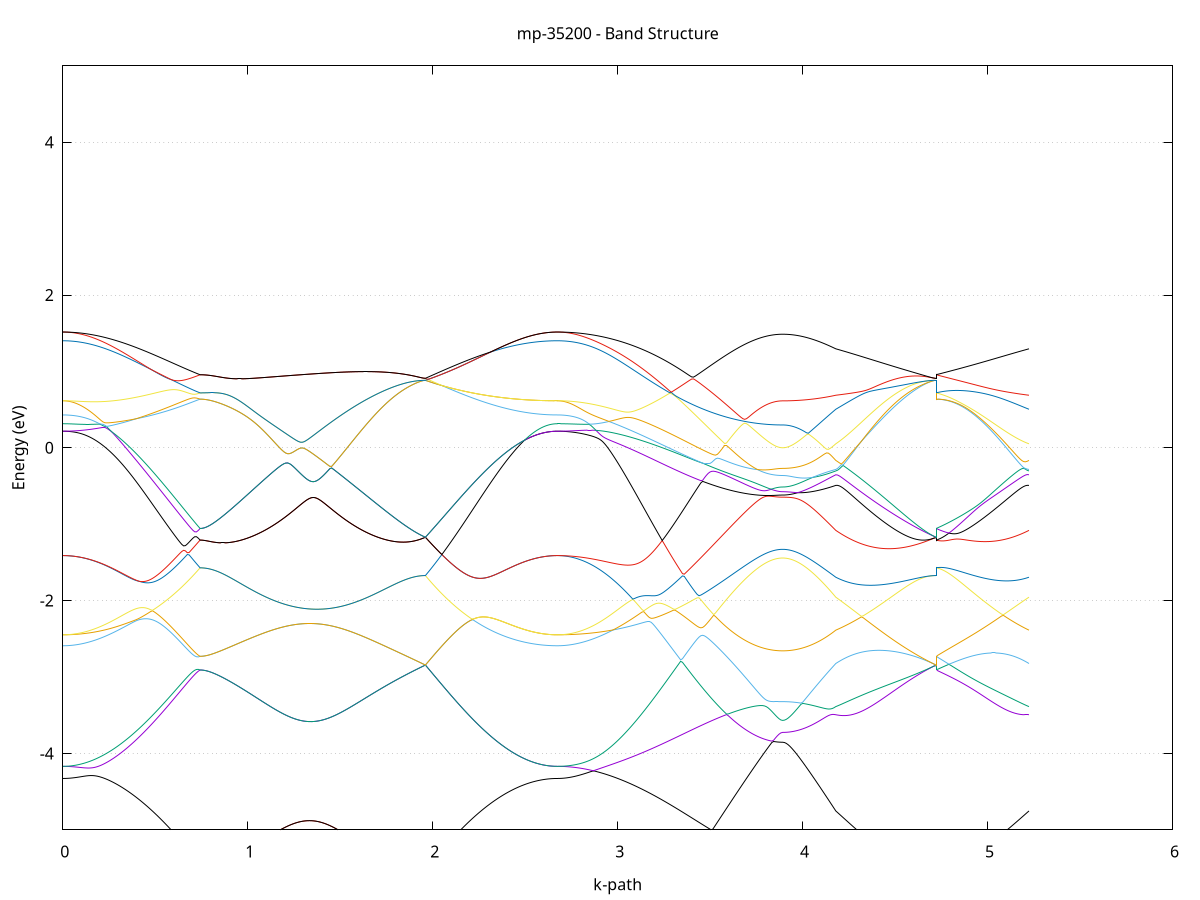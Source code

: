 set title 'mp-35200 - Band Structure'
set xlabel 'k-path'
set ylabel 'Energy (eV)'
set grid y
set yrange [-5:5]
set terminal png size 800,600
set output 'mp-35200_bands_gnuplot.png'
plot '-' using 1:2 with lines notitle, '-' using 1:2 with lines notitle, '-' using 1:2 with lines notitle, '-' using 1:2 with lines notitle, '-' using 1:2 with lines notitle, '-' using 1:2 with lines notitle, '-' using 1:2 with lines notitle, '-' using 1:2 with lines notitle, '-' using 1:2 with lines notitle, '-' using 1:2 with lines notitle, '-' using 1:2 with lines notitle, '-' using 1:2 with lines notitle, '-' using 1:2 with lines notitle, '-' using 1:2 with lines notitle, '-' using 1:2 with lines notitle, '-' using 1:2 with lines notitle, '-' using 1:2 with lines notitle, '-' using 1:2 with lines notitle, '-' using 1:2 with lines notitle, '-' using 1:2 with lines notitle, '-' using 1:2 with lines notitle, '-' using 1:2 with lines notitle, '-' using 1:2 with lines notitle, '-' using 1:2 with lines notitle, '-' using 1:2 with lines notitle, '-' using 1:2 with lines notitle, '-' using 1:2 with lines notitle, '-' using 1:2 with lines notitle, '-' using 1:2 with lines notitle, '-' using 1:2 with lines notitle, '-' using 1:2 with lines notitle, '-' using 1:2 with lines notitle, '-' using 1:2 with lines notitle, '-' using 1:2 with lines notitle, '-' using 1:2 with lines notitle, '-' using 1:2 with lines notitle, '-' using 1:2 with lines notitle, '-' using 1:2 with lines notitle, '-' using 1:2 with lines notitle, '-' using 1:2 with lines notitle, '-' using 1:2 with lines notitle, '-' using 1:2 with lines notitle, '-' using 1:2 with lines notitle, '-' using 1:2 with lines notitle, '-' using 1:2 with lines notitle, '-' using 1:2 with lines notitle, '-' using 1:2 with lines notitle, '-' using 1:2 with lines notitle
0.000000 -17.743819
0.009899 -17.743719
0.019798 -17.743219
0.029697 -17.742419
0.039596 -17.741319
0.049495 -17.739819
0.059394 -17.738119
0.069293 -17.736019
0.079192 -17.733719
0.089091 -17.731019
0.098990 -17.728019
0.108889 -17.724719
0.118788 -17.721019
0.128687 -17.717119
0.138586 -17.712919
0.148485 -17.708319
0.158384 -17.703519
0.168283 -17.698319
0.178182 -17.692819
0.188081 -17.687119
0.197980 -17.681019
0.207879 -17.674619
0.217778 -17.667919
0.227677 -17.660919
0.237576 -17.653619
0.247475 -17.646019
0.257374 -17.638219
0.267273 -17.630019
0.277172 -17.621619
0.287071 -17.612819
0.296970 -17.603819
0.306869 -17.594519
0.316768 -17.584919
0.326667 -17.575019
0.336566 -17.564919
0.346465 -17.554419
0.356364 -17.543719
0.366263 -17.532819
0.376162 -17.521619
0.386061 -17.510119
0.395960 -17.498319
0.405859 -17.486319
0.415758 -17.474019
0.425657 -17.461519
0.435556 -17.448719
0.445455 -17.435719
0.455354 -17.422419
0.465253 -17.408919
0.475152 -17.395219
0.485051 -17.381219
0.494950 -17.367019
0.504849 -17.352619
0.514748 -17.338019
0.524647 -17.323119
0.534546 -17.308119
0.544445 -17.292819
0.554344 -17.277319
0.564243 -17.261619
0.574142 -17.245719
0.584041 -17.229719
0.593940 -17.213519
0.603839 -17.197019
0.613738 -17.180519
0.623637 -17.163719
0.633536 -17.146819
0.643435 -17.129719
0.653334 -17.112519
0.663233 -17.095219
0.673132 -17.077719
0.683031 -17.060119
0.692930 -17.042319
0.702829 -17.024419
0.712728 -17.006419
0.722627 -16.988319
0.732526 -16.970119
0.742425 -16.951819
0.742425 -16.951819
0.752289 -16.951719
0.762153 -16.951419
0.772017 -16.950919
0.781881 -16.950219
0.791745 -16.949319
0.801609 -16.948219
0.811473 -16.946919
0.821337 -16.945419
0.831201 -16.943719
0.841065 -16.941819
0.850929 -16.939819
0.860793 -16.937519
0.870657 -16.935119
0.880521 -16.932519
0.890385 -16.929719
0.900249 -16.926819
0.910113 -16.923719
0.919977 -16.920419
0.929841 -16.916919
0.939705 -16.913319
0.949569 -16.909619
0.959433 -16.905719
0.969297 -16.901819
0.979161 -16.897719
0.989025 -16.893419
0.998889 -16.889119
1.008753 -16.884619
1.018617 -16.880119
1.028481 -16.875519
1.038345 -16.870819
1.048209 -16.866119
1.058073 -16.861319
1.067937 -16.856519
1.077801 -16.851719
1.087665 -16.846819
1.097529 -16.842019
1.107393 -16.837219
1.117257 -16.832419
1.127121 -16.827819
1.136985 -16.823119
1.146849 -16.818619
1.156713 -16.814219
1.166577 -16.809919
1.176441 -16.805819
1.186305 -16.801819
1.196169 -16.798119
1.206033 -16.794519
1.215897 -16.791219
1.225761 -16.788219
1.235625 -16.785419
1.245489 -16.782919
1.255353 -16.780719
1.265217 -16.778819
1.275081 -16.777419
1.284945 -16.776219
1.294809 -16.775419
1.304673 -16.775019
1.314537 -16.775019
1.324401 -16.775419
1.334265 -16.776119
1.334265 -16.776119
1.344206 -16.777319
1.354147 -16.778819
1.364089 -16.780719
1.374030 -16.783019
1.383971 -16.785619
1.393912 -16.788619
1.403853 -16.791919
1.413794 -16.795619
1.423735 -16.799519
1.433676 -16.803719
1.443618 -16.808219
1.453559 -16.812919
1.463500 -16.817819
1.473441 -16.822919
1.483382 -16.828219
1.493323 -16.833719
1.503264 -16.839319
1.513205 -16.845019
1.523147 -16.850819
1.533088 -16.856719
1.543029 -16.862619
1.552970 -16.868519
1.562911 -16.874619
1.572852 -16.880619
1.582793 -16.886619
1.592734 -16.892619
1.602676 -16.898619
1.612617 -16.904619
1.622558 -16.910519
1.632499 -16.916319
1.642440 -16.922119
1.652381 -16.927819
1.662322 -16.933319
1.672264 -16.938819
1.682205 -16.944119
1.692146 -16.949419
1.702087 -16.954519
1.712028 -16.959419
1.721969 -16.964319
1.731910 -16.969019
1.741851 -16.973519
1.751793 -16.977819
1.761734 -16.982019
1.771675 -16.986019
1.781616 -16.989819
1.791557 -16.993419
1.801498 -16.996919
1.811439 -17.000119
1.821380 -17.003219
1.831322 -17.006119
1.841263 -17.008719
1.851204 -17.011219
1.861145 -17.013519
1.871086 -17.015519
1.881027 -17.017419
1.890968 -17.019019
1.900909 -17.020319
1.910851 -17.021519
1.920792 -17.022519
1.930733 -17.023319
1.940674 -17.023819
1.950615 -17.024219
1.960556 -17.024319
1.960556 -17.024319
1.970467 -17.041619
1.980379 -17.058819
1.990290 -17.075819
2.000201 -17.092819
2.010112 -17.109719
2.020023 -17.126519
2.029934 -17.143119
2.039845 -17.159619
2.049757 -17.176019
2.059668 -17.192219
2.069579 -17.208319
2.079490 -17.224219
2.089401 -17.240119
2.099312 -17.255719
2.109224 -17.271119
2.119135 -17.286419
2.129046 -17.301419
2.138957 -17.316319
2.148868 -17.331019
2.158779 -17.345519
2.168690 -17.359719
2.178602 -17.373819
2.188513 -17.387619
2.198424 -17.401219
2.208335 -17.414619
2.218246 -17.427919
2.228157 -17.440819
2.238068 -17.453619
2.247980 -17.466119
2.257891 -17.478419
2.267802 -17.490419
2.277713 -17.502219
2.287624 -17.513719
2.297535 -17.525019
2.307447 -17.536019
2.317358 -17.546819
2.327269 -17.557319
2.337180 -17.567519
2.347091 -17.577519
2.357002 -17.587219
2.366913 -17.596719
2.376825 -17.605819
2.386736 -17.614719
2.396647 -17.623319
2.406558 -17.631619
2.416469 -17.639719
2.426380 -17.647419
2.436292 -17.654919
2.446203 -17.662019
2.456114 -17.668919
2.466025 -17.675519
2.475936 -17.681819
2.485847 -17.687819
2.495758 -17.693519
2.505670 -17.698919
2.515581 -17.704019
2.525492 -17.708719
2.535403 -17.713219
2.545314 -17.717419
2.555225 -17.721319
2.565137 -17.724919
2.575048 -17.728219
2.584959 -17.731219
2.594870 -17.733819
2.604781 -17.736119
2.614692 -17.738219
2.624603 -17.739919
2.634515 -17.741319
2.644426 -17.742419
2.654337 -17.743219
2.664248 -17.743619
2.674159 -17.743819
2.674159 -17.743819
2.684104 -17.743719
2.694049 -17.743219
2.703994 -17.742419
2.713939 -17.741219
2.723884 -17.739819
2.733829 -17.738119
2.743773 -17.736019
2.753718 -17.733619
2.763663 -17.730819
2.773608 -17.727819
2.783553 -17.724519
2.793498 -17.720819
2.803443 -17.716819
2.813388 -17.712619
2.823333 -17.708019
2.833277 -17.703119
2.843222 -17.697919
2.853167 -17.692319
2.863112 -17.686519
2.873057 -17.680419
2.883002 -17.673919
2.892947 -17.667219
2.902892 -17.660219
2.912837 -17.652919
2.922782 -17.645219
2.932726 -17.637319
2.942671 -17.629119
2.952616 -17.620619
2.962561 -17.611819
2.972506 -17.602819
2.982451 -17.593519
2.992396 -17.583819
3.002341 -17.573919
3.012286 -17.563719
3.022230 -17.553319
3.032175 -17.542619
3.042120 -17.531619
3.052065 -17.520419
3.062010 -17.508919
3.071955 -17.497219
3.081900 -17.485219
3.091845 -17.473019
3.101790 -17.460519
3.111735 -17.447819
3.121679 -17.434919
3.131624 -17.421719
3.141569 -17.408319
3.151514 -17.394719
3.161459 -17.380819
3.171404 -17.366719
3.181349 -17.352519
3.191294 -17.338019
3.201239 -17.323319
3.211183 -17.308519
3.221128 -17.293419
3.231073 -17.278119
3.241018 -17.262719
3.250963 -17.247119
3.260908 -17.231419
3.270853 -17.215419
3.280798 -17.199319
3.290743 -17.183019
3.300687 -17.166619
3.310632 -17.150019
3.320577 -17.133319
3.330522 -17.116419
3.340467 -17.099419
3.350412 -17.082319
3.360357 -17.065119
3.370302 -17.047819
3.380247 -17.030319
3.390192 -17.012819
3.400136 -16.995119
3.410081 -16.977419
3.420026 -16.959619
3.429971 -16.941719
3.439916 -16.923719
3.449861 -16.905719
3.459806 -16.887719
3.469751 -16.869519
3.479696 -16.851419
3.489641 -16.833219
3.499585 -16.814919
3.509530 -16.819819
3.519475 -16.830419
3.529420 -16.840819
3.539365 -16.851019
3.549310 -16.860919
3.559255 -16.870619
3.569200 -16.880119
3.579145 -16.889419
3.579145 -16.889419
3.588930 -16.898219
3.598716 -16.906819
3.608502 -16.915119
3.618288 -16.923219
3.628074 -16.931119
3.637859 -16.938619
3.647645 -16.946019
3.657431 -16.953019
3.667217 -16.959819
3.677003 -16.966419
3.686788 -16.972619
3.696574 -16.978619
3.706360 -16.984319
3.716146 -16.989719
3.725932 -16.994819
3.735717 -16.999719
3.745503 -17.004219
3.755289 -17.008519
3.765075 -17.012519
3.774861 -17.016319
3.784646 -17.019719
3.794432 -17.022819
3.804218 -17.025619
3.814004 -17.028119
3.823790 -17.030419
3.833575 -17.032319
3.843361 -17.034019
3.853147 -17.035319
3.862933 -17.036419
3.872719 -17.037119
3.882504 -17.037519
3.892290 -17.037719
3.892290 -17.037719
3.902193 -17.037619
3.912095 -17.037119
3.921998 -17.036419
3.931901 -17.035419
3.941804 -17.034119
3.951706 -17.032519
3.961609 -17.030619
3.971512 -17.028419
3.981414 -17.026019
3.991317 -17.023219
4.001220 -17.020219
4.011122 -17.016919
4.021025 -17.013419
4.030928 -17.009519
4.040830 -17.005319
4.050733 -17.000919
4.060636 -16.996219
4.070538 -16.991219
4.080441 -16.986019
4.090344 -16.980519
4.100247 -16.974719
4.110149 -16.968719
4.120052 -16.962419
4.129955 -16.955819
4.139857 -16.949019
4.149760 -16.941919
4.159663 -16.934619
4.169565 -16.927119
4.179468 -16.919319
4.179468 -16.919319
4.189330 -16.915419
4.199191 -16.912219
4.209053 -16.909519
4.218914 -16.907419
4.228776 -16.905719
4.238637 -16.904619
4.248499 -16.904019
4.258360 -16.903819
4.268222 -16.904119
4.278083 -16.904719
4.287945 -16.905919
4.297806 -16.907319
4.307668 -16.909219
4.317529 -16.911319
4.327391 -16.913719
4.337252 -16.916419
4.347114 -16.919419
4.356976 -16.922519
4.366837 -16.925819
4.376699 -16.929319
4.386560 -16.932919
4.396422 -16.936619
4.406283 -16.940419
4.416145 -16.944319
4.426006 -16.948219
4.435868 -16.952119
4.445729 -16.956119
4.455591 -16.960019
4.465452 -16.963919
4.475314 -16.967819
4.485175 -16.971619
4.495037 -16.975419
4.504898 -16.979119
4.514760 -16.982719
4.524622 -16.986219
4.534483 -16.989619
4.544345 -16.992919
4.554206 -16.996119
4.564068 -16.999119
4.573929 -17.002019
4.583791 -17.004719
4.593652 -17.007319
4.603514 -17.009719
4.613375 -17.012019
4.623237 -17.014019
4.633098 -17.015919
4.642960 -17.017719
4.652821 -17.019219
4.662683 -17.020519
4.672544 -17.021619
4.682406 -17.022619
4.692267 -17.023319
4.702129 -17.023819
4.711991 -17.024219
4.721852 -17.024319
4.721852 -16.951819
4.731699 -16.951919
4.741547 -16.951719
4.751394 -16.951519
4.761241 -16.951119
4.771088 -16.950419
4.780936 -16.949619
4.790783 -16.948719
4.800630 -16.947619
4.810477 -16.946319
4.820324 -16.944919
4.830172 -16.943419
4.840019 -16.941719
4.849866 -16.939919
4.859713 -16.938119
4.869561 -16.936119
4.879408 -16.934019
4.889255 -16.931819
4.899102 -16.929619
4.908950 -16.927319
4.918797 -16.924919
4.928644 -16.922519
4.938491 -16.920019
4.948339 -16.917619
4.958186 -16.915119
4.968033 -16.912719
4.977880 -16.910319
4.987728 -16.908019
4.997575 -16.905719
5.007422 -16.903519
5.017269 -16.901519
5.027117 -16.899519
5.036964 -16.897719
5.046811 -16.896019
5.056658 -16.894519
5.066506 -16.893319
5.076353 -16.892319
5.086200 -16.891519
5.096047 -16.891019
5.105895 -16.890819
5.115742 -16.891019
5.125589 -16.891519
5.135436 -16.892319
5.145283 -16.893619
5.155131 -16.895219
5.164978 -16.897319
5.174825 -16.899819
5.184672 -16.902819
5.194520 -16.906219
5.204367 -16.910119
5.214214 -16.914519
5.224061 -16.919319
e
0.000000 -16.119319
0.009899 -16.119319
0.019798 -16.119219
0.029697 -16.119019
0.039596 -16.118719
0.049495 -16.118319
0.059394 -16.117919
0.069293 -16.117419
0.079192 -16.116919
0.089091 -16.116319
0.098990 -16.115719
0.108889 -16.115119
0.118788 -16.114519
0.128687 -16.114019
0.138586 -16.113519
0.148485 -16.113219
0.158384 -16.113019
0.168283 -16.113119
0.178182 -16.113619
0.188081 -16.114419
0.197980 -16.115919
0.207879 -16.117919
0.217778 -16.120819
0.227677 -16.124719
0.237576 -16.129519
0.247475 -16.135419
0.257374 -16.142419
0.267273 -16.150519
0.277172 -16.159419
0.287071 -16.169319
0.296970 -16.180019
0.306869 -16.191419
0.316768 -16.203519
0.326667 -16.216119
0.336566 -16.229319
0.346465 -16.243019
0.356364 -16.257119
0.366263 -16.271719
0.376162 -16.286619
0.386061 -16.301919
0.395960 -16.317519
0.405859 -16.333319
0.415758 -16.349519
0.425657 -16.365919
0.435556 -16.382619
0.445455 -16.399519
0.455354 -16.416619
0.465253 -16.433819
0.475152 -16.451319
0.485051 -16.469019
0.494950 -16.486819
0.504849 -16.504819
0.514748 -16.522919
0.524647 -16.541119
0.534546 -16.559419
0.544445 -16.577819
0.554344 -16.596319
0.564243 -16.614919
0.574142 -16.633619
0.584041 -16.652319
0.593940 -16.671019
0.603839 -16.689819
0.613738 -16.708619
0.623637 -16.727519
0.633536 -16.746319
0.643435 -16.765219
0.653334 -16.784019
0.663233 -16.802919
0.673132 -16.821719
0.683031 -16.840419
0.692930 -16.859119
0.702829 -16.877819
0.712728 -16.896419
0.722627 -16.914919
0.732526 -16.933419
0.742425 -16.951819
0.742425 -16.951819
0.752289 -16.951719
0.762153 -16.951419
0.772017 -16.950919
0.781881 -16.950219
0.791745 -16.949319
0.801609 -16.948219
0.811473 -16.946919
0.821337 -16.945419
0.831201 -16.943719
0.841065 -16.941819
0.850929 -16.939819
0.860793 -16.937519
0.870657 -16.935119
0.880521 -16.932519
0.890385 -16.929719
0.900249 -16.926819
0.910113 -16.923719
0.919977 -16.920419
0.929841 -16.916919
0.939705 -16.913319
0.949569 -16.909619
0.959433 -16.905719
0.969297 -16.901819
0.979161 -16.897719
0.989025 -16.893419
0.998889 -16.889119
1.008753 -16.884619
1.018617 -16.880119
1.028481 -16.875519
1.038345 -16.870819
1.048209 -16.866119
1.058073 -16.861319
1.067937 -16.856519
1.077801 -16.851719
1.087665 -16.846819
1.097529 -16.842019
1.107393 -16.837219
1.117257 -16.832419
1.127121 -16.827819
1.136985 -16.823119
1.146849 -16.818619
1.156713 -16.814219
1.166577 -16.809919
1.176441 -16.805819
1.186305 -16.801819
1.196169 -16.798119
1.206033 -16.794519
1.215897 -16.791219
1.225761 -16.788219
1.235625 -16.785419
1.245489 -16.782919
1.255353 -16.780719
1.265217 -16.778819
1.275081 -16.777419
1.284945 -16.776219
1.294809 -16.775419
1.304673 -16.775019
1.314537 -16.775019
1.324401 -16.775419
1.334265 -16.776119
1.334265 -16.776119
1.344206 -16.777319
1.354147 -16.778819
1.364089 -16.780719
1.374030 -16.783019
1.383971 -16.785619
1.393912 -16.788619
1.403853 -16.791919
1.413794 -16.795619
1.423735 -16.799519
1.433676 -16.803719
1.443618 -16.808219
1.453559 -16.812919
1.463500 -16.817819
1.473441 -16.822919
1.483382 -16.828219
1.493323 -16.833719
1.503264 -16.839319
1.513205 -16.845019
1.523147 -16.850819
1.533088 -16.856719
1.543029 -16.862619
1.552970 -16.868519
1.562911 -16.874619
1.572852 -16.880619
1.582793 -16.886619
1.592734 -16.892619
1.602676 -16.898619
1.612617 -16.904619
1.622558 -16.910519
1.632499 -16.916319
1.642440 -16.922119
1.652381 -16.927819
1.662322 -16.933319
1.672264 -16.938819
1.682205 -16.944119
1.692146 -16.949419
1.702087 -16.954519
1.712028 -16.959419
1.721969 -16.964319
1.731910 -16.969019
1.741851 -16.973519
1.751793 -16.977819
1.761734 -16.982019
1.771675 -16.986019
1.781616 -16.989819
1.791557 -16.993419
1.801498 -16.996919
1.811439 -17.000119
1.821380 -17.003219
1.831322 -17.006119
1.841263 -17.008719
1.851204 -17.011219
1.861145 -17.013519
1.871086 -17.015519
1.881027 -17.017419
1.890968 -17.019019
1.900909 -17.020319
1.910851 -17.021519
1.920792 -17.022519
1.930733 -17.023319
1.940674 -17.023819
1.950615 -17.024219
1.960556 -17.024319
1.960556 -17.024319
1.970467 -17.006919
1.980379 -16.989419
1.990290 -16.971919
2.000201 -16.954319
2.010112 -16.936719
2.020023 -16.919019
2.029934 -16.901319
2.039845 -16.883619
2.049757 -16.865919
2.059668 -16.848119
2.069579 -16.830419
2.079490 -16.812619
2.089401 -16.794919
2.099312 -16.777219
2.109224 -16.759519
2.119135 -16.741819
2.129046 -16.724219
2.138957 -16.706619
2.148868 -16.689119
2.158779 -16.671719
2.168690 -16.654419
2.178602 -16.637119
2.188513 -16.620019
2.198424 -16.603019
2.208335 -16.586119
2.218246 -16.569319
2.228157 -16.552719
2.238068 -16.536219
2.247980 -16.519919
2.257891 -16.503819
2.267802 -16.487919
2.277713 -16.472219
2.287624 -16.456719
2.297535 -16.441419
2.307447 -16.426219
2.317358 -16.411419
2.327269 -16.396919
2.337180 -16.382619
2.347091 -16.368619
2.357002 -16.354819
2.366913 -16.341419
2.376825 -16.328219
2.386736 -16.315419
2.396647 -16.302919
2.406558 -16.290819
2.416469 -16.278919
2.426380 -16.267519
2.436292 -16.256419
2.446203 -16.245619
2.456114 -16.235319
2.466025 -16.225419
2.475936 -16.215819
2.485847 -16.206719
2.495758 -16.197919
2.505670 -16.189619
2.515581 -16.181819
2.525492 -16.174419
2.535403 -16.167419
2.545314 -16.160919
2.555225 -16.154819
2.565137 -16.149219
2.575048 -16.144119
2.584959 -16.139419
2.594870 -16.135219
2.604781 -16.131519
2.614692 -16.128319
2.624603 -16.125619
2.634515 -16.123419
2.644426 -16.121619
2.654337 -16.120319
2.664248 -16.119619
2.674159 -16.119319
2.674159 -16.119319
2.684104 -16.119319
2.694049 -16.119019
2.703994 -16.118719
2.713939 -16.118119
2.723884 -16.117519
2.733829 -16.116719
2.743773 -16.115719
2.753718 -16.114619
2.763663 -16.113419
2.773608 -16.112019
2.783553 -16.110519
2.793498 -16.108919
2.803443 -16.107219
2.813388 -16.105419
2.823333 -16.103519
2.833277 -16.101519
2.843222 -16.099319
2.853167 -16.097219
2.863112 -16.095019
2.873057 -16.092719
2.883002 -16.090419
2.892947 -16.088119
2.902892 -16.085819
2.912837 -16.083519
2.922782 -16.081219
2.932726 -16.079019
2.942671 -16.076719
2.952616 -16.083019
2.962561 -16.094019
2.972506 -16.105219
2.982451 -16.116719
2.992396 -16.128519
3.002341 -16.140519
3.012286 -16.152719
3.022230 -16.165119
3.032175 -16.177719
3.042120 -16.190519
3.052065 -16.203419
3.062010 -16.216619
3.071955 -16.229919
3.081900 -16.243319
3.091845 -16.257019
3.101790 -16.270619
3.111735 -16.284519
3.121679 -16.298419
3.131624 -16.312419
3.141569 -16.326519
3.151514 -16.340719
3.161459 -16.354919
3.171404 -16.369119
3.181349 -16.383519
3.191294 -16.397819
3.201239 -16.412219
3.211183 -16.426519
3.221128 -16.440919
3.231073 -16.455219
3.241018 -16.469619
3.250963 -16.484019
3.260908 -16.498219
3.270853 -16.512519
3.280798 -16.526719
3.290743 -16.540819
3.300687 -16.554819
3.310632 -16.568819
3.320577 -16.582719
3.330522 -16.596419
3.340467 -16.610119
3.350412 -16.623719
3.360357 -16.637119
3.370302 -16.650419
3.380247 -16.663619
3.390192 -16.676619
3.400136 -16.689519
3.410081 -16.702319
3.420026 -16.714819
3.429971 -16.727219
3.439916 -16.739519
3.449861 -16.751519
3.459806 -16.763419
3.469751 -16.775119
3.479696 -16.786619
3.489641 -16.797819
3.499585 -16.808919
3.509530 -16.796719
3.519475 -16.778419
3.529420 -16.760219
3.539365 -16.741919
3.549310 -16.723619
3.559255 -16.705419
3.569200 -16.687219
3.579145 -16.669019
3.579145 -16.669019
3.588930 -16.651119
3.598716 -16.633319
3.608502 -16.615519
3.618288 -16.597819
3.628074 -16.580119
3.637859 -16.562619
3.647645 -16.545119
3.657431 -16.527719
3.667217 -16.510519
3.677003 -16.493319
3.686788 -16.476319
3.696574 -16.459519
3.706360 -16.442819
3.716146 -16.426319
3.725932 -16.410019
3.735717 -16.393919
3.745503 -16.378119
3.755289 -16.362619
3.765075 -16.347419
3.774861 -16.332719
3.784646 -16.318319
3.794432 -16.304319
3.804218 -16.291019
3.814004 -16.278319
3.823790 -16.266419
3.833575 -16.255519
3.843361 -16.245719
3.853147 -16.237219
3.862933 -16.230219
3.872719 -16.225019
3.882504 -16.221819
3.892290 -16.220719
3.892290 -16.220719
3.902193 -16.223319
3.912095 -16.230619
3.921998 -16.241119
3.931901 -16.253719
3.941804 -16.267719
3.951706 -16.282619
3.961609 -16.298219
3.971512 -16.314119
3.981414 -16.330519
3.991317 -16.347219
4.001220 -16.364119
4.011122 -16.381219
4.021025 -16.398419
4.030928 -16.415819
4.040830 -16.433319
4.050733 -16.451019
4.060636 -16.468719
4.070538 -16.486619
4.080441 -16.504519
4.090344 -16.522519
4.100247 -16.540619
4.110149 -16.558819
4.120052 -16.577019
4.129955 -16.595219
4.139857 -16.613519
4.149760 -16.631819
4.159663 -16.650219
4.169565 -16.668519
4.179468 -16.686919
4.179468 -16.686919
4.189330 -16.698419
4.199191 -16.709819
4.209053 -16.721019
4.218914 -16.732119
4.228776 -16.743019
4.238637 -16.753819
4.248499 -16.764319
4.258360 -16.774719
4.268222 -16.785019
4.278083 -16.795019
4.287945 -16.804819
4.297806 -16.814519
4.307668 -16.823919
4.317529 -16.833219
4.327391 -16.842319
4.337252 -16.851219
4.347114 -16.859919
4.356976 -16.868419
4.366837 -16.876619
4.376699 -16.884719
4.386560 -16.892519
4.396422 -16.900219
4.406283 -16.907619
4.416145 -16.914819
4.426006 -16.921819
4.435868 -16.928519
4.445729 -16.935119
4.455591 -16.941419
4.465452 -16.947519
4.475314 -16.953319
4.485175 -16.958919
4.495037 -16.964319
4.504898 -16.969419
4.514760 -16.974419
4.524622 -16.979119
4.534483 -16.983519
4.544345 -16.987819
4.554206 -16.991819
4.564068 -16.995519
4.573929 -16.999019
4.583791 -17.002319
4.593652 -17.005419
4.603514 -17.008219
4.613375 -17.010819
4.623237 -17.013219
4.633098 -17.015319
4.642960 -17.017219
4.652821 -17.018919
4.662683 -17.020319
4.672544 -17.021519
4.682406 -17.022519
4.692267 -17.023319
4.702129 -17.023819
4.711991 -17.024219
4.721852 -17.024319
4.721852 -16.951819
4.731699 -16.951519
4.741547 -16.951119
4.751394 -16.950519
4.761241 -16.949719
4.771088 -16.948719
4.780936 -16.947419
4.790783 -16.946019
4.800630 -16.944419
4.810477 -16.942619
4.820324 -16.940619
4.830172 -16.938419
4.840019 -16.936019
4.849866 -16.933319
4.859713 -16.930519
4.869561 -16.927419
4.879408 -16.924219
4.889255 -16.920719
4.899102 -16.917019
4.908950 -16.913219
4.918797 -16.909119
4.928644 -16.904819
4.938491 -16.900319
4.948339 -16.895619
4.958186 -16.890719
4.968033 -16.885619
4.977880 -16.880319
4.987728 -16.874819
4.997575 -16.869019
5.007422 -16.863119
5.017269 -16.857019
5.027117 -16.850719
5.036964 -16.844219
5.046811 -16.837519
5.056658 -16.830619
5.066506 -16.823519
5.076353 -16.816219
5.086200 -16.808819
5.096047 -16.801219
5.105895 -16.793419
5.115742 -16.785419
5.125589 -16.777319
5.135436 -16.768919
5.145283 -16.760519
5.155131 -16.751819
5.164978 -16.743019
5.174825 -16.734019
5.184672 -16.724919
5.194520 -16.715619
5.204367 -16.706219
5.214214 -16.696619
5.224061 -16.686919
e
0.000000 -15.919919
0.009899 -15.920119
0.019798 -15.920819
0.029697 -15.921919
0.039596 -15.923519
0.049495 -15.925519
0.059394 -15.928019
0.069293 -15.930819
0.079192 -15.934119
0.089091 -15.937819
0.098990 -15.941919
0.108889 -15.946319
0.118788 -15.951119
0.128687 -15.956119
0.138586 -15.961419
0.148485 -15.966919
0.158384 -15.972519
0.168283 -15.978219
0.178182 -15.983919
0.188081 -15.989419
0.197980 -15.994719
0.207879 -15.999619
0.217778 -16.003919
0.227677 -16.007719
0.237576 -16.010619
0.247475 -16.012719
0.257374 -16.014119
0.267273 -16.014619
0.277172 -16.014419
0.287071 -16.013619
0.296970 -16.012119
0.306869 -16.010119
0.316768 -16.007719
0.326667 -16.004919
0.336566 -16.001719
0.346465 -15.998219
0.356364 -15.994319
0.366263 -15.990319
0.376162 -15.986019
0.386061 -15.981519
0.395960 -15.976819
0.405859 -15.971919
0.415758 -15.966819
0.425657 -15.961519
0.435556 -15.956119
0.445455 -15.950619
0.455354 -15.944819
0.465253 -15.939019
0.475152 -15.933019
0.485051 -15.926919
0.494950 -15.920719
0.504849 -15.914319
0.514748 -15.907919
0.524647 -15.901319
0.534546 -15.894619
0.544445 -15.887819
0.554344 -15.880919
0.564243 -15.873919
0.574142 -15.866819
0.584041 -15.859719
0.593940 -15.852419
0.603839 -15.845119
0.613738 -15.837719
0.623637 -15.830219
0.633536 -15.822619
0.643435 -15.815019
0.653334 -15.807319
0.663233 -15.799519
0.673132 -15.791719
0.683031 -15.783819
0.692930 -15.775919
0.702829 -15.768019
0.712728 -15.759919
0.722627 -15.751919
0.732526 -15.743919
0.742425 -15.735819
0.742425 -15.735819
0.752289 -15.736319
0.762153 -15.737719
0.772017 -15.739919
0.781881 -15.742919
0.791745 -15.746719
0.801609 -15.751019
0.811473 -15.755919
0.821337 -15.761219
0.831201 -15.766919
0.841065 -15.773019
0.850929 -15.779419
0.860793 -15.786019
0.870657 -15.792919
0.880521 -15.800019
0.890385 -15.807319
0.900249 -15.814819
0.910113 -15.822519
0.919977 -15.830319
0.929841 -15.838219
0.939705 -15.846319
0.949569 -15.854419
0.959433 -15.862719
0.969297 -15.871019
0.979161 -15.879419
0.989025 -15.887919
0.998889 -15.896319
1.008753 -15.904819
1.018617 -15.913319
1.028481 -15.921919
1.038345 -15.930419
1.048209 -15.939019
1.058073 -15.947419
1.067937 -15.955819
1.077801 -15.964219
1.087665 -15.972419
1.097529 -15.980619
1.107393 -15.988619
1.117257 -15.996419
1.127121 -16.004219
1.136985 -16.011719
1.146849 -16.019019
1.156713 -16.026119
1.166577 -16.032919
1.176441 -16.039419
1.186305 -16.045719
1.196169 -16.051619
1.206033 -16.057319
1.215897 -16.062519
1.225761 -16.067419
1.235625 -16.071919
1.245489 -16.075919
1.255353 -16.079519
1.265217 -16.082619
1.275081 -16.085219
1.284945 -16.087419
1.294809 -16.089119
1.304673 -16.090219
1.314537 -16.090819
1.324401 -16.090919
1.334265 -16.090519
1.334265 -16.090519
1.344206 -16.089519
1.354147 -16.088019
1.364089 -16.086019
1.374030 -16.083519
1.383971 -16.080519
1.393912 -16.076919
1.403853 -16.072919
1.413794 -16.068519
1.423735 -16.063619
1.433676 -16.058319
1.443618 -16.052619
1.453559 -16.046619
1.463500 -16.040219
1.473441 -16.033419
1.483382 -16.026419
1.493323 -16.019119
1.503264 -16.011519
1.513205 -16.003719
1.523147 -15.995619
1.533088 -15.987319
1.543029 -15.978919
1.552970 -15.970319
1.562911 -15.961519
1.572852 -15.952719
1.582793 -15.943719
1.592734 -15.934619
1.602676 -15.925519
1.612617 -15.916319
1.622558 -15.907019
1.632499 -15.897819
1.642440 -15.888519
1.652381 -15.879219
1.662322 -15.869919
1.672264 -15.860719
1.682205 -15.851519
1.692146 -15.842319
1.702087 -15.833119
1.712028 -15.824119
1.721969 -15.815119
1.731910 -15.806119
1.741851 -15.797319
1.751793 -15.788619
1.761734 -15.779919
1.771675 -15.771419
1.781616 -15.762919
1.791557 -15.754619
1.801498 -15.746519
1.811439 -15.738419
1.821380 -15.730519
1.831322 -15.722719
1.841263 -15.715019
1.851204 -15.707619
1.861145 -15.700219
1.871086 -15.693019
1.881027 -15.686019
1.890968 -15.679119
1.900909 -15.672319
1.910851 -15.665719
1.920792 -15.659319
1.930733 -15.653119
1.940674 -15.647019
1.950615 -15.641119
1.960556 -15.635319
1.960556 -15.635319
1.970467 -15.642019
1.980379 -15.648619
1.990290 -15.655319
2.000201 -15.661919
2.010112 -15.668419
2.020023 -15.675019
2.029934 -15.681519
2.039845 -15.687919
2.049757 -15.694319
2.059668 -15.700619
2.069579 -15.706919
2.079490 -15.713219
2.089401 -15.719419
2.099312 -15.725619
2.109224 -15.731719
2.119135 -15.737719
2.129046 -15.743619
2.138957 -15.749519
2.148868 -15.755319
2.158779 -15.761019
2.168690 -15.766619
2.178602 -15.772219
2.188513 -15.777719
2.198424 -15.783019
2.208335 -15.788419
2.218246 -15.793619
2.228157 -15.798819
2.238068 -15.803819
2.247980 -15.808819
2.257891 -15.813619
2.267802 -15.818419
2.277713 -15.823119
2.287624 -15.827719
2.297535 -15.832219
2.307447 -15.836519
2.317358 -15.840819
2.327269 -15.845019
2.337180 -15.849219
2.347091 -15.853219
2.357002 -15.857019
2.366913 -15.860819
2.376825 -15.864519
2.386736 -15.868019
2.396647 -15.871519
2.406558 -15.874819
2.416469 -15.878019
2.426380 -15.881119
2.436292 -15.884119
2.446203 -15.886919
2.456114 -15.889719
2.466025 -15.892319
2.475936 -15.894919
2.485847 -15.897319
2.495758 -15.899519
2.505670 -15.901819
2.515581 -15.903819
2.525492 -15.905719
2.535403 -15.907519
2.545314 -15.909319
2.555225 -15.910819
2.565137 -15.912219
2.575048 -15.913619
2.584959 -15.914819
2.594870 -15.915819
2.604781 -15.916819
2.614692 -15.917719
2.624603 -15.918319
2.634515 -15.918919
2.644426 -15.919419
2.654337 -15.919719
2.664248 -15.919919
2.674159 -15.919919
2.674159 -15.919919
2.684104 -15.920119
2.694049 -15.920819
2.703994 -15.921919
2.713939 -15.923519
2.723884 -15.925519
2.733829 -15.927919
2.743773 -15.930819
2.753718 -15.934119
2.763663 -15.937919
2.773608 -15.942019
2.783553 -15.946619
2.793498 -15.951719
2.803443 -15.957119
2.813388 -15.962919
2.823333 -15.969219
2.833277 -15.975819
2.843222 -15.982819
2.853167 -15.990219
2.863112 -15.997919
2.873057 -16.006119
2.883002 -16.014619
2.892947 -16.023419
2.902892 -16.032519
2.912837 -16.042019
2.922782 -16.051819
2.932726 -16.061919
2.942671 -16.072319
2.952616 -16.074619
2.962561 -16.072519
2.972506 -16.070519
2.982451 -16.068619
2.992396 -16.066819
3.002341 -16.065219
3.012286 -16.063619
3.022230 -16.062219
3.032175 -16.060919
3.042120 -16.059819
3.052065 -16.058819
3.062010 -16.057919
3.071955 -16.057219
3.081900 -16.056619
3.091845 -16.056119
3.101790 -16.055819
3.111735 -16.055619
3.121679 -16.055419
3.131624 -16.055419
3.141569 -16.055619
3.151514 -16.055819
3.161459 -16.056119
3.171404 -16.056519
3.181349 -16.057019
3.191294 -16.057619
3.201239 -16.058219
3.211183 -16.058919
3.221128 -16.059719
3.231073 -16.060519
3.241018 -16.061419
3.250963 -16.062419
3.260908 -16.063419
3.270853 -16.064419
3.280798 -16.065519
3.290743 -16.066619
3.300687 -16.067819
3.310632 -16.069019
3.320577 -16.070119
3.330522 -16.071419
3.340467 -16.072619
3.350412 -16.073819
3.360357 -16.075119
3.370302 -16.076419
3.380247 -16.077719
3.390192 -16.079019
3.400136 -16.080419
3.410081 -16.081719
3.420026 -16.083119
3.429971 -16.084419
3.439916 -16.085719
3.449861 -16.087019
3.459806 -16.088319
3.469751 -16.089619
3.479696 -16.090919
3.489641 -16.092219
3.499585 -16.093519
3.509530 -16.094819
3.519475 -16.096019
3.529420 -16.097319
3.539365 -16.098519
3.549310 -16.099719
3.559255 -16.100919
3.569200 -16.102119
3.579145 -16.103219
3.579145 -16.103219
3.588930 -16.104319
3.598716 -16.105419
3.608502 -16.106419
3.618288 -16.107419
3.628074 -16.108419
3.637859 -16.109419
3.647645 -16.110319
3.657431 -16.111219
3.667217 -16.112219
3.677003 -16.113019
3.686788 -16.113819
3.696574 -16.114619
3.706360 -16.115419
3.716146 -16.116119
3.725932 -16.116819
3.735717 -16.117519
3.745503 -16.118119
3.755289 -16.118719
3.765075 -16.119219
3.774861 -16.119719
3.784646 -16.120219
3.794432 -16.120619
3.804218 -16.120919
3.814004 -16.121319
3.823790 -16.121619
3.833575 -16.121819
3.843361 -16.122119
3.853147 -16.122219
3.862933 -16.122419
3.872719 -16.122519
3.882504 -16.122519
3.892290 -16.122519
3.892290 -16.122519
3.902193 -16.122519
3.912095 -16.122519
3.921998 -16.122419
3.931901 -16.122219
3.941804 -16.122019
3.951706 -16.121719
3.961609 -16.121419
3.971512 -16.121119
3.981414 -16.120719
3.991317 -16.120219
4.001220 -16.119719
4.011122 -16.119219
4.021025 -16.118619
4.030928 -16.118019
4.040830 -16.117319
4.050733 -16.116619
4.060636 -16.115819
4.070538 -16.115019
4.080441 -16.114219
4.090344 -16.113319
4.100247 -16.112419
4.110149 -16.111419
4.120052 -16.110419
4.129955 -16.109419
4.139857 -16.108319
4.149760 -16.107219
4.159663 -16.106019
4.169565 -16.104919
4.179468 -16.103619
4.179468 -16.103619
4.189330 -16.102119
4.199191 -16.099919
4.209053 -16.097019
4.218914 -16.093419
4.228776 -16.089219
4.238637 -16.084419
4.248499 -16.079019
4.258360 -16.073019
4.268222 -16.066419
4.278083 -16.059319
4.287945 -16.051719
4.297806 -16.043719
4.307668 -16.035319
4.317529 -16.026519
4.327391 -16.017319
4.337252 -16.007819
4.347114 -15.998019
4.356976 -15.987919
4.366837 -15.977619
4.376699 -15.967119
4.386560 -15.956419
4.396422 -15.945619
4.406283 -15.934719
4.416145 -15.923719
4.426006 -15.912619
4.435868 -15.901519
4.445729 -15.890319
4.455591 -15.879219
4.465452 -15.868119
4.475314 -15.857019
4.485175 -15.846019
4.495037 -15.835019
4.504898 -15.824219
4.514760 -15.813419
4.524622 -15.802819
4.534483 -15.792419
4.544345 -15.782019
4.554206 -15.771919
4.564068 -15.761919
4.573929 -15.752219
4.583791 -15.742619
4.593652 -15.733319
4.603514 -15.724119
4.613375 -15.715219
4.623237 -15.706619
4.633098 -15.698219
4.642960 -15.690119
4.652821 -15.682219
4.662683 -15.674719
4.672544 -15.667419
4.682406 -15.660319
4.692267 -15.653619
4.702129 -15.647219
4.711991 -15.641119
4.721852 -15.635319
4.721852 -15.735819
4.731699 -15.741919
4.741547 -15.748219
4.751394 -15.754719
4.761241 -15.761519
4.771088 -15.768519
4.780936 -15.775819
4.790783 -15.783219
4.800630 -15.790919
4.810477 -15.798819
4.820324 -15.806919
4.830172 -15.815119
4.840019 -15.823519
4.849866 -15.832019
4.859713 -15.840819
4.869561 -15.849619
4.879408 -15.858619
4.889255 -15.867719
4.899102 -15.877019
4.908950 -15.886319
4.918797 -15.895719
4.928644 -15.905119
4.938491 -15.914619
4.948339 -15.924119
4.958186 -15.933519
4.968033 -15.943019
4.977880 -15.952519
4.987728 -15.961819
4.997575 -15.971219
5.007422 -15.980319
5.017269 -15.989419
5.027117 -15.998319
5.036964 -16.007019
5.046811 -16.015619
5.056658 -16.023819
5.066506 -16.031819
5.076353 -16.039619
5.086200 -16.047019
5.096047 -16.054119
5.105895 -16.060819
5.115742 -16.067119
5.125589 -16.072919
5.135436 -16.078319
5.145283 -16.083319
5.155131 -16.087819
5.164978 -16.091719
5.174825 -16.095119
5.184672 -16.098019
5.194520 -16.100219
5.204367 -16.102019
5.214214 -16.103119
5.224061 -16.103619
e
0.000000 -15.919919
0.009899 -15.919919
0.019798 -15.919719
0.029697 -15.919419
0.039596 -15.919019
0.049495 -15.918519
0.059394 -15.917919
0.069293 -15.917119
0.079192 -15.916319
0.089091 -15.915319
0.098990 -15.914319
0.108889 -15.913119
0.118788 -15.911819
0.128687 -15.910419
0.138586 -15.908919
0.148485 -15.907319
0.158384 -15.905619
0.168283 -15.903819
0.178182 -15.901819
0.188081 -15.899819
0.197980 -15.897619
0.207879 -15.895419
0.217778 -15.893019
0.227677 -15.890519
0.237576 -15.888019
0.247475 -15.885319
0.257374 -15.882519
0.267273 -15.879619
0.277172 -15.876619
0.287071 -15.873519
0.296970 -15.870319
0.306869 -15.867019
0.316768 -15.863619
0.326667 -15.860219
0.336566 -15.856619
0.346465 -15.852919
0.356364 -15.849119
0.366263 -15.845319
0.376162 -15.841319
0.386061 -15.837219
0.395960 -15.833119
0.405859 -15.828819
0.415758 -15.824519
0.425657 -15.820119
0.435556 -15.815619
0.445455 -15.810919
0.455354 -15.806319
0.465253 -15.801519
0.475152 -15.796719
0.485051 -15.791819
0.494950 -15.786719
0.504849 -15.781719
0.514748 -15.776519
0.524647 -15.771319
0.534546 -15.766019
0.544445 -15.760619
0.554344 -15.755219
0.564243 -15.749719
0.574142 -15.744219
0.584041 -15.738619
0.593940 -15.732919
0.603839 -15.727219
0.613738 -15.721519
0.623637 -15.715819
0.633536 -15.710019
0.643435 -15.704419
0.653334 -15.699019
0.663233 -15.694119
0.673132 -15.690919
0.683031 -15.691819
0.692930 -15.697119
0.702829 -15.704219
0.712728 -15.711819
0.722627 -15.719719
0.732526 -15.727719
0.742425 -15.735819
0.742425 -15.735819
0.752289 -15.736319
0.762153 -15.737719
0.772017 -15.739919
0.781881 -15.742919
0.791745 -15.746719
0.801609 -15.751019
0.811473 -15.755919
0.821337 -15.761219
0.831201 -15.766919
0.841065 -15.773019
0.850929 -15.779419
0.860793 -15.786019
0.870657 -15.792919
0.880521 -15.800019
0.890385 -15.807319
0.900249 -15.814819
0.910113 -15.822519
0.919977 -15.830319
0.929841 -15.838219
0.939705 -15.846319
0.949569 -15.854419
0.959433 -15.862719
0.969297 -15.871019
0.979161 -15.879419
0.989025 -15.887919
0.998889 -15.896319
1.008753 -15.904819
1.018617 -15.913319
1.028481 -15.921919
1.038345 -15.930419
1.048209 -15.939019
1.058073 -15.947419
1.067937 -15.955819
1.077801 -15.964219
1.087665 -15.972419
1.097529 -15.980619
1.107393 -15.988619
1.117257 -15.996419
1.127121 -16.004219
1.136985 -16.011719
1.146849 -16.019019
1.156713 -16.026119
1.166577 -16.032919
1.176441 -16.039419
1.186305 -16.045719
1.196169 -16.051619
1.206033 -16.057319
1.215897 -16.062519
1.225761 -16.067419
1.235625 -16.071919
1.245489 -16.075919
1.255353 -16.079519
1.265217 -16.082619
1.275081 -16.085219
1.284945 -16.087419
1.294809 -16.089119
1.304673 -16.090219
1.314537 -16.090819
1.324401 -16.090919
1.334265 -16.090519
1.334265 -16.090519
1.344206 -16.089519
1.354147 -16.088019
1.364089 -16.086019
1.374030 -16.083519
1.383971 -16.080519
1.393912 -16.076919
1.403853 -16.072919
1.413794 -16.068519
1.423735 -16.063619
1.433676 -16.058319
1.443618 -16.052619
1.453559 -16.046619
1.463500 -16.040219
1.473441 -16.033419
1.483382 -16.026419
1.493323 -16.019119
1.503264 -16.011519
1.513205 -16.003719
1.523147 -15.995619
1.533088 -15.987319
1.543029 -15.978919
1.552970 -15.970319
1.562911 -15.961519
1.572852 -15.952719
1.582793 -15.943719
1.592734 -15.934619
1.602676 -15.925519
1.612617 -15.916319
1.622558 -15.907019
1.632499 -15.897819
1.642440 -15.888519
1.652381 -15.879219
1.662322 -15.869919
1.672264 -15.860719
1.682205 -15.851519
1.692146 -15.842319
1.702087 -15.833119
1.712028 -15.824119
1.721969 -15.815119
1.731910 -15.806119
1.741851 -15.797319
1.751793 -15.788619
1.761734 -15.779919
1.771675 -15.771419
1.781616 -15.762919
1.791557 -15.754619
1.801498 -15.746519
1.811439 -15.738419
1.821380 -15.730519
1.831322 -15.722719
1.841263 -15.715019
1.851204 -15.707619
1.861145 -15.700219
1.871086 -15.693019
1.881027 -15.686019
1.890968 -15.679119
1.900909 -15.672319
1.910851 -15.665719
1.920792 -15.659319
1.930733 -15.653119
1.940674 -15.647019
1.950615 -15.641119
1.960556 -15.635319
1.960556 -15.635319
1.970467 -15.642019
1.980379 -15.648619
1.990290 -15.655319
2.000201 -15.661919
2.010112 -15.668419
2.020023 -15.675019
2.029934 -15.681519
2.039845 -15.687919
2.049757 -15.694319
2.059668 -15.700619
2.069579 -15.706919
2.079490 -15.713219
2.089401 -15.719419
2.099312 -15.725619
2.109224 -15.731719
2.119135 -15.737719
2.129046 -15.743619
2.138957 -15.749519
2.148868 -15.755319
2.158779 -15.761019
2.168690 -15.766619
2.178602 -15.772219
2.188513 -15.777719
2.198424 -15.783019
2.208335 -15.788419
2.218246 -15.793619
2.228157 -15.798819
2.238068 -15.803819
2.247980 -15.808819
2.257891 -15.813619
2.267802 -15.818419
2.277713 -15.823119
2.287624 -15.827719
2.297535 -15.832219
2.307447 -15.836519
2.317358 -15.840819
2.327269 -15.845019
2.337180 -15.849219
2.347091 -15.853219
2.357002 -15.857019
2.366913 -15.860819
2.376825 -15.864519
2.386736 -15.868019
2.396647 -15.871519
2.406558 -15.874819
2.416469 -15.878019
2.426380 -15.881119
2.436292 -15.884119
2.446203 -15.886919
2.456114 -15.889719
2.466025 -15.892319
2.475936 -15.894919
2.485847 -15.897319
2.495758 -15.899519
2.505670 -15.901819
2.515581 -15.903819
2.525492 -15.905719
2.535403 -15.907519
2.545314 -15.909319
2.555225 -15.910819
2.565137 -15.912219
2.575048 -15.913619
2.584959 -15.914819
2.594870 -15.915819
2.604781 -15.916819
2.614692 -15.917719
2.624603 -15.918319
2.634515 -15.918919
2.644426 -15.919419
2.654337 -15.919719
2.664248 -15.919919
2.674159 -15.919919
2.674159 -15.919919
2.684104 -15.919919
2.694049 -15.919819
2.703994 -15.919719
2.713939 -15.919619
2.723884 -15.919419
2.733829 -15.919219
2.743773 -15.919019
2.753718 -15.918719
2.763663 -15.918419
2.773608 -15.918019
2.783553 -15.917619
2.793498 -15.917119
2.803443 -15.916519
2.813388 -15.915919
2.823333 -15.915119
2.833277 -15.914319
2.843222 -15.913419
2.853167 -15.912419
2.863112 -15.911319
2.873057 -15.910019
2.883002 -15.908719
2.892947 -15.907119
2.902892 -15.905419
2.912837 -15.903619
2.922782 -15.901619
2.932726 -15.899319
2.942671 -15.896919
2.952616 -15.894219
2.962561 -15.891419
2.972506 -15.888319
2.982451 -15.884919
2.992396 -15.881319
3.002341 -15.877419
3.012286 -15.873219
3.022230 -15.868819
3.032175 -15.864119
3.042120 -15.859219
3.052065 -15.853919
3.062010 -15.848419
3.071955 -15.842719
3.081900 -15.836719
3.091845 -15.830519
3.101790 -15.823919
3.111735 -15.817219
3.121679 -15.810319
3.131624 -15.803119
3.141569 -15.795719
3.151514 -15.788119
3.161459 -15.780319
3.171404 -15.772419
3.181349 -15.764319
3.191294 -15.756019
3.201239 -15.747619
3.211183 -15.739119
3.221128 -15.730419
3.231073 -15.721519
3.241018 -15.712619
3.250963 -15.703719
3.260908 -15.714119
3.270853 -15.724619
3.280798 -15.735119
3.290743 -15.745519
3.300687 -15.755819
3.310632 -15.766119
3.320577 -15.776419
3.330522 -15.786519
3.340467 -15.796719
3.350412 -15.806719
3.360357 -15.816719
3.370302 -15.826519
3.380247 -15.836319
3.390192 -15.846119
3.400136 -15.855719
3.410081 -15.865219
3.420026 -15.874619
3.429971 -15.883919
3.439916 -15.893019
3.449861 -15.902019
3.459806 -15.910919
3.469751 -15.919719
3.479696 -15.928319
3.489641 -15.936819
3.499585 -15.945119
3.509530 -15.953319
3.519475 -15.961319
3.529420 -15.969219
3.539365 -15.976919
3.549310 -15.984419
3.559255 -15.991719
3.569200 -15.998919
3.579145 -16.005919
3.579145 -16.005919
3.588930 -16.012619
3.598716 -16.019119
3.608502 -16.025419
3.618288 -16.031619
3.628074 -16.037519
3.637859 -16.043319
3.647645 -16.048819
3.657431 -16.054219
3.667217 -16.059419
3.677003 -16.064319
3.686788 -16.069119
3.696574 -16.073619
3.706360 -16.078019
3.716146 -16.082119
3.725932 -16.086019
3.735717 -16.089719
3.745503 -16.093219
3.755289 -16.096519
3.765075 -16.099619
3.774861 -16.102419
3.784646 -16.105019
3.794432 -16.107419
3.804218 -16.109519
3.814004 -16.111519
3.823790 -16.113219
3.833575 -16.114619
3.843361 -16.115919
3.853147 -16.116919
3.862933 -16.117719
3.872719 -16.118319
3.882504 -16.118619
3.892290 -16.118719
3.892290 -16.118719
3.902193 -16.116319
3.912095 -16.109519
3.921998 -16.099619
3.931901 -16.087919
3.941804 -16.075119
3.951706 -16.061719
3.961609 -16.047919
3.971512 -16.033919
3.981414 -16.019819
3.991317 -16.005719
4.001220 -15.991619
4.011122 -15.977619
4.021025 -15.968019
4.030928 -15.965219
4.040830 -15.962119
4.050733 -15.958919
4.060636 -15.955519
4.070538 -15.951919
4.080441 -15.948119
4.090344 -15.944119
4.100247 -15.939919
4.110149 -15.935519
4.120052 -15.931019
4.129955 -15.926319
4.139857 -15.921319
4.149760 -15.916219
4.159663 -15.910919
4.169565 -15.905519
4.179468 -15.899819
4.179468 -15.899819
4.189330 -15.896619
4.199191 -15.893319
4.209053 -15.889919
4.218914 -15.886519
4.228776 -15.882919
4.238637 -15.879319
4.248499 -15.875619
4.258360 -15.871819
4.268222 -15.867919
4.278083 -15.864019
4.287945 -15.860019
4.297806 -15.855919
4.307668 -15.851819
4.317529 -15.847719
4.327391 -15.843419
4.337252 -15.839019
4.347114 -15.834619
4.356976 -15.830219
4.366837 -15.825719
4.376699 -15.821119
4.386560 -15.816519
4.396422 -15.811819
4.406283 -15.807019
4.416145 -15.802219
4.426006 -15.797419
4.435868 -15.792519
4.445729 -15.787519
4.455591 -15.782519
4.465452 -15.777419
4.475314 -15.772419
4.485175 -15.767219
4.495037 -15.762019
4.504898 -15.756719
4.514760 -15.751519
4.524622 -15.746219
4.534483 -15.740819
4.544345 -15.735519
4.554206 -15.730119
4.564068 -15.724719
4.573929 -15.719219
4.583791 -15.713819
4.593652 -15.708219
4.603514 -15.702719
4.613375 -15.697219
4.623237 -15.691619
4.633098 -15.686019
4.642960 -15.680419
4.652821 -15.674819
4.662683 -15.669119
4.672544 -15.663519
4.682406 -15.657819
4.692267 -15.652219
4.702129 -15.646619
4.711991 -15.641019
4.721852 -15.635319
4.721852 -15.735819
4.731699 -15.730019
4.741547 -15.724419
4.751394 -15.719119
4.761241 -15.714119
4.771088 -15.709319
4.780936 -15.704819
4.790783 -15.700519
4.800630 -15.696619
4.810477 -15.693719
4.820324 -15.699619
4.830172 -15.705519
4.840019 -15.711319
4.849866 -15.717219
4.859713 -15.723019
4.869561 -15.728719
4.879408 -15.734519
4.889255 -15.740219
4.899102 -15.745919
4.908950 -15.751519
4.918797 -15.757119
4.928644 -15.762619
4.938491 -15.768119
4.948339 -15.773519
4.958186 -15.778919
4.968033 -15.784319
4.977880 -15.789619
4.987728 -15.794819
4.997575 -15.800019
5.007422 -15.805119
5.017269 -15.810219
5.027117 -15.815219
5.036964 -15.820119
5.046811 -15.825019
5.056658 -15.829819
5.066506 -15.834519
5.076353 -15.839219
5.086200 -15.843819
5.096047 -15.848319
5.105895 -15.852819
5.115742 -15.857219
5.125589 -15.861419
5.135436 -15.865619
5.145283 -15.869819
5.155131 -15.873819
5.164978 -15.877819
5.174825 -15.881719
5.184672 -15.885519
5.194520 -15.889219
5.204367 -15.892819
5.214214 -15.896419
5.224061 -15.899819
e
0.000000 -15.301219
0.009899 -15.301319
0.019798 -15.301619
0.029697 -15.302119
0.039596 -15.302819
0.049495 -15.303819
0.059394 -15.304919
0.069293 -15.306319
0.079192 -15.307919
0.089091 -15.309619
0.098990 -15.311619
0.108889 -15.313819
0.118788 -15.316219
0.128687 -15.318719
0.138586 -15.321519
0.148485 -15.324519
0.158384 -15.327719
0.168283 -15.331019
0.178182 -15.334619
0.188081 -15.338319
0.197980 -15.342319
0.207879 -15.346319
0.217778 -15.350619
0.227677 -15.355119
0.237576 -15.359719
0.247475 -15.364519
0.257374 -15.369419
0.267273 -15.374619
0.277172 -15.379819
0.287071 -15.385319
0.296970 -15.390919
0.306869 -15.396619
0.316768 -15.402519
0.326667 -15.408519
0.336566 -15.414719
0.346465 -15.421019
0.356364 -15.427419
0.366263 -15.434019
0.376162 -15.440719
0.386061 -15.447519
0.395960 -15.454419
0.405859 -15.461419
0.415758 -15.468519
0.425657 -15.475719
0.435556 -15.483119
0.445455 -15.490519
0.455354 -15.498019
0.465253 -15.505519
0.475152 -15.513219
0.485051 -15.520919
0.494950 -15.528719
0.504849 -15.536519
0.514748 -15.544419
0.524647 -15.552319
0.534546 -15.560419
0.544445 -15.568419
0.554344 -15.576519
0.564243 -15.584719
0.574142 -15.592919
0.584041 -15.601119
0.593940 -15.609219
0.603839 -15.617519
0.613738 -15.625719
0.623637 -15.633819
0.633536 -15.641919
0.643435 -15.650019
0.653334 -15.657719
0.663233 -15.664919
0.673132 -15.670319
0.683031 -15.671519
0.692930 -15.668319
0.702829 -15.663319
0.712728 -15.657719
0.722627 -15.651719
0.732526 -15.645619
0.742425 -15.639319
0.742425 -15.639319
0.752289 -15.639019
0.762153 -15.638019
0.772017 -15.636519
0.781881 -15.634419
0.791745 -15.631919
0.801609 -15.629119
0.811473 -15.626019
0.821337 -15.622719
0.831201 -15.619219
0.841065 -15.615719
0.850929 -15.612119
0.860793 -15.608519
0.870657 -15.604919
0.880521 -15.601319
0.890385 -15.597719
0.900249 -15.594219
0.910113 -15.590819
0.919977 -15.587419
0.929841 -15.584019
0.939705 -15.580719
0.949569 -15.577519
0.959433 -15.574419
0.969297 -15.571319
0.979161 -15.568419
0.989025 -15.565519
0.998889 -15.562719
1.008753 -15.559919
1.018617 -15.557219
1.028481 -15.554719
1.038345 -15.552219
1.048209 -15.549719
1.058073 -15.547419
1.067937 -15.545119
1.077801 -15.543019
1.087665 -15.540819
1.097529 -15.538819
1.107393 -15.536819
1.117257 -15.534919
1.127121 -15.533119
1.136985 -15.531419
1.146849 -15.529719
1.156713 -15.528119
1.166577 -15.526519
1.176441 -15.525019
1.186305 -15.523619
1.196169 -15.522219
1.206033 -15.520919
1.215897 -15.519719
1.225761 -15.518519
1.235625 -15.517419
1.245489 -15.516319
1.255353 -15.515319
1.265217 -15.514419
1.275081 -15.513519
1.284945 -15.512719
1.294809 -15.511919
1.304673 -15.511219
1.314537 -15.510619
1.324401 -15.510019
1.334265 -15.509519
1.334265 -15.509519
1.344206 -15.509019
1.354147 -15.508619
1.364089 -15.508219
1.374030 -15.508019
1.383971 -15.507719
1.393912 -15.507519
1.403853 -15.507419
1.413794 -15.507319
1.423735 -15.507319
1.433676 -15.507419
1.443618 -15.507519
1.453559 -15.507719
1.463500 -15.508019
1.473441 -15.508319
1.483382 -15.508719
1.493323 -15.509119
1.503264 -15.509619
1.513205 -15.510219
1.523147 -15.510919
1.533088 -15.511619
1.543029 -15.512419
1.552970 -15.513219
1.562911 -15.514219
1.572852 -15.515219
1.582793 -15.516219
1.592734 -15.517419
1.602676 -15.518619
1.612617 -15.520019
1.622558 -15.521419
1.632499 -15.522819
1.642440 -15.524419
1.652381 -15.526119
1.662322 -15.527919
1.672264 -15.529719
1.682205 -15.531719
1.692146 -15.533819
1.702087 -15.535919
1.712028 -15.538219
1.721969 -15.540619
1.731910 -15.543119
1.741851 -15.545719
1.751793 -15.548319
1.761734 -15.551119
1.771675 -15.554019
1.781616 -15.557119
1.791557 -15.560219
1.801498 -15.563519
1.811439 -15.567019
1.821380 -15.570519
1.831322 -15.574219
1.841263 -15.578019
1.851204 -15.582019
1.861145 -15.586119
1.871086 -15.590319
1.881027 -15.594719
1.890968 -15.599319
1.900909 -15.603919
1.910851 -15.608819
1.920792 -15.613819
1.930733 -15.618919
1.940674 -15.624219
1.950615 -15.629719
1.960556 -15.635319
1.960556 -15.635319
1.970467 -15.628619
1.980379 -15.621819
1.990290 -15.615119
2.000201 -15.608319
2.010112 -15.601519
2.020023 -15.594719
2.029934 -15.588019
2.039845 -15.581219
2.049757 -15.574419
2.059668 -15.567719
2.069579 -15.561019
2.079490 -15.554219
2.089401 -15.547519
2.099312 -15.540819
2.109224 -15.534219
2.119135 -15.527619
2.129046 -15.521019
2.138957 -15.514419
2.148868 -15.507819
2.158779 -15.501219
2.168690 -15.494719
2.178602 -15.488319
2.188513 -15.481919
2.198424 -15.475619
2.208335 -15.469319
2.218246 -15.463119
2.228157 -15.456919
2.238068 -15.450819
2.247980 -15.444919
2.257891 -15.439019
2.267802 -15.433119
2.277713 -15.427319
2.287624 -15.421619
2.297535 -15.416019
2.307447 -15.410519
2.317358 -15.405119
2.327269 -15.399919
2.337180 -15.394719
2.347091 -15.389619
2.357002 -15.384719
2.366913 -15.379819
2.376825 -15.375119
2.386736 -15.370519
2.396647 -15.366119
2.406558 -15.361719
2.416469 -15.357519
2.426380 -15.353419
2.436292 -15.349419
2.446203 -15.345619
2.456114 -15.341919
2.466025 -15.338419
2.475936 -15.335019
2.485847 -15.331819
2.495758 -15.328719
2.505670 -15.325819
2.515581 -15.323019
2.525492 -15.320419
2.535403 -15.317919
2.545314 -15.315619
2.555225 -15.313519
2.565137 -15.311519
2.575048 -15.309719
2.584959 -15.308119
2.594870 -15.306619
2.604781 -15.305419
2.614692 -15.304219
2.624603 -15.303319
2.634515 -15.302619
2.644426 -15.301919
2.654337 -15.301519
2.664248 -15.301219
2.674159 -15.301219
2.674159 -15.301219
2.684104 -15.301319
2.694049 -15.301819
2.703994 -15.302619
2.713939 -15.303619
2.723884 -15.305019
2.733829 -15.306719
2.743773 -15.308719
2.753718 -15.311019
2.763663 -15.313619
2.773608 -15.316519
2.783553 -15.319719
2.793498 -15.323219
2.803443 -15.327019
2.813388 -15.331019
2.823333 -15.335419
2.833277 -15.340019
2.843222 -15.344819
2.853167 -15.350019
2.863112 -15.355419
2.873057 -15.361119
2.883002 -15.367019
2.892947 -15.373119
2.902892 -15.379619
2.912837 -15.386219
2.922782 -15.393119
2.932726 -15.400219
2.942671 -15.407519
2.952616 -15.415119
2.962561 -15.422819
2.972506 -15.430819
2.982451 -15.438919
2.992396 -15.447219
3.002341 -15.455719
3.012286 -15.464419
3.022230 -15.473219
3.032175 -15.482219
3.042120 -15.491319
3.052065 -15.500619
3.062010 -15.510019
3.071955 -15.519519
3.081900 -15.529119
3.091845 -15.538919
3.101790 -15.548719
3.111735 -15.558719
3.121679 -15.568719
3.131624 -15.578819
3.141569 -15.589019
3.151514 -15.599219
3.161459 -15.609519
3.171404 -15.619819
3.181349 -15.630319
3.191294 -15.640719
3.201239 -15.651119
3.211183 -15.661619
3.221128 -15.672219
3.231073 -15.682719
3.241018 -15.693219
3.250963 -15.703619
3.260908 -15.694519
3.270853 -15.685319
3.280798 -15.676019
3.290743 -15.666619
3.300687 -15.657219
3.310632 -15.647719
3.320577 -15.638219
3.330522 -15.628719
3.340467 -15.619119
3.350412 -15.609519
3.360357 -15.599919
3.370302 -15.590319
3.380247 -15.580819
3.390192 -15.571319
3.400136 -15.562019
3.410081 -15.553319
3.420026 -15.548119
3.429971 -15.552219
3.439916 -15.559119
3.449861 -15.566619
3.459806 -15.574319
3.469751 -15.582319
3.479696 -15.590419
3.489641 -15.598819
3.499585 -15.607219
3.509530 -15.615919
3.519475 -15.624719
3.529420 -15.633619
3.539365 -15.642719
3.549310 -15.651919
3.559255 -15.661319
3.569200 -15.670919
3.579145 -15.680619
3.579145 -15.680619
3.588930 -15.690319
3.598716 -15.700019
3.608502 -15.710019
3.618288 -15.720119
3.628074 -15.730319
3.637859 -15.740719
3.647645 -15.751219
3.657431 -15.761819
3.667217 -15.772619
3.677003 -15.783419
3.686788 -15.794419
3.696574 -15.805419
3.706360 -15.816619
3.716146 -15.827819
3.725932 -15.839119
3.735717 -15.850419
3.745503 -15.861719
3.755289 -15.873019
3.765075 -15.884319
3.774861 -15.895419
3.784646 -15.906419
3.794432 -15.917219
3.804218 -15.927619
3.814004 -15.937819
3.823790 -15.947419
3.833575 -15.956419
3.843361 -15.964519
3.853147 -15.971719
3.862933 -15.977519
3.872719 -15.982019
3.882504 -15.984719
3.892290 -15.985619
3.892290 -15.985619
3.902193 -15.985519
3.912095 -15.985219
3.921998 -15.984719
3.931901 -15.984019
3.941804 -15.983019
3.951706 -15.981819
3.961609 -15.980519
3.971512 -15.978919
3.981414 -15.977219
3.991317 -15.975219
4.001220 -15.973019
4.011122 -15.970619
4.021025 -15.963619
4.030928 -15.949719
4.040830 -15.936019
4.050733 -15.922419
4.060636 -15.908819
4.070538 -15.895519
4.080441 -15.882319
4.090344 -15.869219
4.100247 -15.856319
4.110149 -15.843619
4.120052 -15.831019
4.129955 -15.818619
4.139857 -15.806319
4.149760 -15.794219
4.159663 -15.782419
4.169565 -15.770619
4.179468 -15.759019
4.179468 -15.759019
4.189330 -15.751219
4.199191 -15.743519
4.209053 -15.735919
4.218914 -15.728419
4.228776 -15.720919
4.238637 -15.713719
4.248499 -15.706519
4.258360 -15.699519
4.268222 -15.692619
4.278083 -15.685919
4.287945 -15.679319
4.297806 -15.672919
4.307668 -15.666619
4.317529 -15.660719
4.327391 -15.654819
4.337252 -15.649119
4.347114 -15.643619
4.356976 -15.638419
4.366837 -15.633319
4.376699 -15.628519
4.386560 -15.623919
4.396422 -15.619619
4.406283 -15.615419
4.416145 -15.611519
4.426006 -15.607919
4.435868 -15.604519
4.445729 -15.601419
4.455591 -15.598519
4.465452 -15.595919
4.475314 -15.593619
4.485175 -15.591519
4.495037 -15.589819
4.504898 -15.588319
4.514760 -15.587219
4.524622 -15.586319
4.534483 -15.585719
4.544345 -15.585419
4.554206 -15.585519
4.564068 -15.585919
4.573929 -15.586619
4.583791 -15.587619
4.593652 -15.588919
4.603514 -15.590519
4.613375 -15.592519
4.623237 -15.594819
4.633098 -15.597419
4.642960 -15.600319
4.652821 -15.603619
4.662683 -15.607219
4.672544 -15.611019
4.682406 -15.615219
4.692267 -15.619819
4.702129 -15.624619
4.711991 -15.629819
4.721852 -15.635319
4.721852 -15.639319
4.731699 -15.645419
4.741547 -15.651519
4.751394 -15.657519
4.761241 -15.663619
4.771088 -15.669719
4.780936 -15.675719
4.790783 -15.681719
4.800630 -15.687719
4.810477 -15.692919
4.820324 -15.689419
4.830172 -15.686219
4.840019 -15.683319
4.849866 -15.680719
4.859713 -15.678419
4.869561 -15.676319
4.879408 -15.674519
4.889255 -15.673019
4.899102 -15.671719
4.908950 -15.670719
4.918797 -15.670019
4.928644 -15.669619
4.938491 -15.669419
4.948339 -15.669419
4.958186 -15.669819
4.968033 -15.670319
4.977880 -15.671219
4.987728 -15.672319
4.997575 -15.673619
5.007422 -15.675119
5.017269 -15.676919
5.027117 -15.678919
5.036964 -15.681119
5.046811 -15.683619
5.056658 -15.686319
5.066506 -15.689219
5.076353 -15.692319
5.086200 -15.695619
5.096047 -15.699019
5.105895 -15.702719
5.115742 -15.706519
5.125589 -15.710519
5.135436 -15.714719
5.145283 -15.719119
5.155131 -15.723619
5.164978 -15.728219
5.174825 -15.733019
5.184672 -15.738019
5.194520 -15.743119
5.204367 -15.748319
5.214214 -15.753619
5.224061 -15.759019
e
0.000000 -15.301219
0.009899 -15.301319
0.019798 -15.301519
0.029697 -15.301919
0.039596 -15.302519
0.049495 -15.303219
0.059394 -15.304119
0.069293 -15.305119
0.079192 -15.306419
0.089091 -15.307819
0.098990 -15.309419
0.108889 -15.311119
0.118788 -15.312919
0.128687 -15.315019
0.138586 -15.317119
0.148485 -15.319519
0.158384 -15.322019
0.168283 -15.324619
0.178182 -15.327319
0.188081 -15.330219
0.197980 -15.333319
0.207879 -15.336519
0.217778 -15.339919
0.227677 -15.343319
0.237576 -15.347019
0.247475 -15.350719
0.257374 -15.354619
0.267273 -15.358619
0.277172 -15.362719
0.287071 -15.367019
0.296970 -15.371419
0.306869 -15.375919
0.316768 -15.380519
0.326667 -15.385219
0.336566 -15.390019
0.346465 -15.394919
0.356364 -15.400019
0.366263 -15.405119
0.376162 -15.410419
0.386061 -15.415719
0.395960 -15.421119
0.405859 -15.426519
0.415758 -15.432119
0.425657 -15.437719
0.435556 -15.443519
0.445455 -15.449319
0.455354 -15.455119
0.465253 -15.461019
0.475152 -15.467019
0.485051 -15.473119
0.494950 -15.479219
0.504849 -15.485319
0.514748 -15.491619
0.524647 -15.497819
0.534546 -15.504119
0.544445 -15.510419
0.554344 -15.516819
0.564243 -15.523119
0.574142 -15.529519
0.584041 -15.536019
0.593940 -15.542419
0.603839 -15.548919
0.613738 -15.555419
0.623637 -15.561919
0.633536 -15.568419
0.643435 -15.574919
0.653334 -15.581419
0.663233 -15.587919
0.673132 -15.594419
0.683031 -15.600919
0.692930 -15.607419
0.702829 -15.613819
0.712728 -15.620319
0.722627 -15.626719
0.732526 -15.633019
0.742425 -15.639319
0.742425 -15.639319
0.752289 -15.639019
0.762153 -15.638019
0.772017 -15.636519
0.781881 -15.634419
0.791745 -15.631919
0.801609 -15.629119
0.811473 -15.626019
0.821337 -15.622719
0.831201 -15.619219
0.841065 -15.615719
0.850929 -15.612119
0.860793 -15.608519
0.870657 -15.604919
0.880521 -15.601319
0.890385 -15.597719
0.900249 -15.594219
0.910113 -15.590819
0.919977 -15.587419
0.929841 -15.584019
0.939705 -15.580719
0.949569 -15.577519
0.959433 -15.574419
0.969297 -15.571319
0.979161 -15.568419
0.989025 -15.565519
0.998889 -15.562719
1.008753 -15.559919
1.018617 -15.557219
1.028481 -15.554719
1.038345 -15.552219
1.048209 -15.549719
1.058073 -15.547419
1.067937 -15.545119
1.077801 -15.543019
1.087665 -15.540819
1.097529 -15.538819
1.107393 -15.536819
1.117257 -15.534919
1.127121 -15.533119
1.136985 -15.531419
1.146849 -15.529719
1.156713 -15.528119
1.166577 -15.526519
1.176441 -15.525019
1.186305 -15.523619
1.196169 -15.522219
1.206033 -15.520919
1.215897 -15.519719
1.225761 -15.518519
1.235625 -15.517419
1.245489 -15.516319
1.255353 -15.515319
1.265217 -15.514419
1.275081 -15.513519
1.284945 -15.512719
1.294809 -15.511919
1.304673 -15.511219
1.314537 -15.510619
1.324401 -15.510019
1.334265 -15.509519
1.334265 -15.509519
1.344206 -15.509019
1.354147 -15.508619
1.364089 -15.508219
1.374030 -15.508019
1.383971 -15.507719
1.393912 -15.507519
1.403853 -15.507419
1.413794 -15.507319
1.423735 -15.507319
1.433676 -15.507419
1.443618 -15.507519
1.453559 -15.507719
1.463500 -15.508019
1.473441 -15.508319
1.483382 -15.508719
1.493323 -15.509119
1.503264 -15.509619
1.513205 -15.510219
1.523147 -15.510919
1.533088 -15.511619
1.543029 -15.512419
1.552970 -15.513219
1.562911 -15.514219
1.572852 -15.515219
1.582793 -15.516219
1.592734 -15.517419
1.602676 -15.518619
1.612617 -15.520019
1.622558 -15.521419
1.632499 -15.522819
1.642440 -15.524419
1.652381 -15.526119
1.662322 -15.527919
1.672264 -15.529719
1.682205 -15.531719
1.692146 -15.533819
1.702087 -15.535919
1.712028 -15.538219
1.721969 -15.540619
1.731910 -15.543119
1.741851 -15.545719
1.751793 -15.548319
1.761734 -15.551119
1.771675 -15.554019
1.781616 -15.557119
1.791557 -15.560219
1.801498 -15.563519
1.811439 -15.567019
1.821380 -15.570519
1.831322 -15.574219
1.841263 -15.578019
1.851204 -15.582019
1.861145 -15.586119
1.871086 -15.590319
1.881027 -15.594719
1.890968 -15.599319
1.900909 -15.603919
1.910851 -15.608819
1.920792 -15.613819
1.930733 -15.618919
1.940674 -15.624219
1.950615 -15.629719
1.960556 -15.635319
1.960556 -15.635319
1.970467 -15.628619
1.980379 -15.621819
1.990290 -15.615119
2.000201 -15.608319
2.010112 -15.601519
2.020023 -15.594719
2.029934 -15.588019
2.039845 -15.581219
2.049757 -15.574419
2.059668 -15.567719
2.069579 -15.561019
2.079490 -15.554219
2.089401 -15.547519
2.099312 -15.540819
2.109224 -15.534219
2.119135 -15.527619
2.129046 -15.521019
2.138957 -15.514419
2.148868 -15.507819
2.158779 -15.501219
2.168690 -15.494719
2.178602 -15.488319
2.188513 -15.481919
2.198424 -15.475619
2.208335 -15.469319
2.218246 -15.463119
2.228157 -15.456919
2.238068 -15.450819
2.247980 -15.444919
2.257891 -15.439019
2.267802 -15.433119
2.277713 -15.427319
2.287624 -15.421619
2.297535 -15.416019
2.307447 -15.410519
2.317358 -15.405119
2.327269 -15.399919
2.337180 -15.394719
2.347091 -15.389619
2.357002 -15.384719
2.366913 -15.379819
2.376825 -15.375119
2.386736 -15.370519
2.396647 -15.366119
2.406558 -15.361719
2.416469 -15.357519
2.426380 -15.353419
2.436292 -15.349419
2.446203 -15.345619
2.456114 -15.341919
2.466025 -15.338419
2.475936 -15.335019
2.485847 -15.331819
2.495758 -15.328719
2.505670 -15.325819
2.515581 -15.323019
2.525492 -15.320419
2.535403 -15.317919
2.545314 -15.315619
2.555225 -15.313519
2.565137 -15.311519
2.575048 -15.309719
2.584959 -15.308119
2.594870 -15.306619
2.604781 -15.305419
2.614692 -15.304219
2.624603 -15.303319
2.634515 -15.302619
2.644426 -15.301919
2.654337 -15.301519
2.664248 -15.301219
2.674159 -15.301219
2.674159 -15.301219
2.684104 -15.301219
2.694049 -15.301319
2.703994 -15.301519
2.713939 -15.301719
2.723884 -15.302119
2.733829 -15.302519
2.743773 -15.303019
2.753718 -15.303519
2.763663 -15.304119
2.773608 -15.304819
2.783553 -15.305619
2.793498 -15.306419
2.803443 -15.307319
2.813388 -15.308319
2.823333 -15.309419
2.833277 -15.310519
2.843222 -15.311719
2.853167 -15.313019
2.863112 -15.314419
2.873057 -15.315819
2.883002 -15.317319
2.892947 -15.318919
2.902892 -15.320619
2.912837 -15.322319
2.922782 -15.324219
2.932726 -15.326119
2.942671 -15.328119
2.952616 -15.330219
2.962561 -15.332419
2.972506 -15.334719
2.982451 -15.337119
2.992396 -15.339519
3.002341 -15.342019
3.012286 -15.344719
3.022230 -15.347419
3.032175 -15.350219
3.042120 -15.353119
3.052065 -15.356019
3.062010 -15.359119
3.071955 -15.362319
3.081900 -15.365519
3.091845 -15.368919
3.101790 -15.372319
3.111735 -15.375919
3.121679 -15.379519
3.131624 -15.383319
3.141569 -15.387219
3.151514 -15.391119
3.161459 -15.395219
3.171404 -15.399419
3.181349 -15.403719
3.191294 -15.408119
3.201239 -15.412619
3.211183 -15.417219
3.221128 -15.422019
3.231073 -15.426819
3.241018 -15.431819
3.250963 -15.436919
3.260908 -15.442119
3.270853 -15.447519
3.280798 -15.452919
3.290743 -15.458519
3.300687 -15.464219
3.310632 -15.470119
3.320577 -15.476019
3.330522 -15.482019
3.340467 -15.488219
3.350412 -15.494519
3.360357 -15.501019
3.370302 -15.507519
3.380247 -15.514219
3.390192 -15.521019
3.400136 -15.527719
3.410081 -15.534119
3.420026 -15.537119
3.429971 -15.531019
3.439916 -15.522319
3.449861 -15.513219
3.459806 -15.504019
3.469751 -15.494919
3.479696 -15.485819
3.489641 -15.476819
3.499585 -15.467819
3.509530 -15.459019
3.519475 -15.450319
3.529420 -15.441719
3.539365 -15.433319
3.549310 -15.424919
3.559255 -15.416819
3.569200 -15.408719
3.579145 -15.400919
3.579145 -15.400919
3.588930 -15.393319
3.598716 -15.385819
3.608502 -15.378519
3.618288 -15.371419
3.628074 -15.364619
3.637859 -15.357919
3.647645 -15.351419
3.657431 -15.345119
3.667217 -15.339019
3.677003 -15.333219
3.686788 -15.327519
3.696574 -15.322119
3.706360 -15.317019
3.716146 -15.312019
3.725932 -15.307319
3.735717 -15.302819
3.745503 -15.298619
3.755289 -15.294719
3.765075 -15.291019
3.774861 -15.287519
3.784646 -15.284419
3.794432 -15.281419
3.804218 -15.278819
3.814004 -15.276419
3.823790 -15.274319
3.833575 -15.272419
3.843361 -15.270919
3.853147 -15.269619
3.862933 -15.268619
3.872719 -15.267919
3.882504 -15.267519
3.892290 -15.267319
3.892290 -15.267319
3.902193 -15.267419
3.912095 -15.267819
3.921998 -15.268519
3.931901 -15.269419
3.941804 -15.270519
3.951706 -15.271919
3.961609 -15.273519
3.971512 -15.275419
3.981414 -15.277519
3.991317 -15.279919
4.001220 -15.282619
4.011122 -15.285419
4.021025 -15.288519
4.030928 -15.291819
4.040830 -15.295419
4.050733 -15.299219
4.060636 -15.303219
4.070538 -15.307419
4.080441 -15.311819
4.090344 -15.316519
4.100247 -15.321319
4.110149 -15.326419
4.120052 -15.331719
4.129955 -15.337119
4.139857 -15.342819
4.149760 -15.348619
4.159663 -15.354619
4.169565 -15.360819
4.179468 -15.367219
4.179468 -15.367219
4.189330 -15.370719
4.199191 -15.374319
4.209053 -15.378019
4.218914 -15.381719
4.228776 -15.385519
4.238637 -15.389419
4.248499 -15.393319
4.258360 -15.397319
4.268222 -15.401319
4.278083 -15.405519
4.287945 -15.409619
4.297806 -15.413819
4.307668 -15.418119
4.317529 -15.422419
4.327391 -15.426819
4.337252 -15.431319
4.347114 -15.435819
4.356976 -15.440319
4.366837 -15.444919
4.376699 -15.449619
4.386560 -15.454319
4.396422 -15.459019
4.406283 -15.463819
4.416145 -15.468719
4.426006 -15.473619
4.435868 -15.478619
4.445729 -15.483519
4.455591 -15.488619
4.465452 -15.493619
4.475314 -15.498719
4.485175 -15.503819
4.495037 -15.509019
4.504898 -15.514219
4.514760 -15.519519
4.524622 -15.524719
4.534483 -15.530119
4.544345 -15.535419
4.554206 -15.540819
4.564068 -15.546219
4.573929 -15.551619
4.583791 -15.557119
4.593652 -15.562519
4.603514 -15.568019
4.613375 -15.573619
4.623237 -15.579119
4.633098 -15.584719
4.642960 -15.590319
4.652821 -15.595919
4.662683 -15.601519
4.672544 -15.607119
4.682406 -15.612719
4.692267 -15.618419
4.702129 -15.624019
4.711991 -15.629619
4.721852 -15.635319
4.721852 -15.639319
4.731699 -15.633319
4.741547 -15.627219
4.751394 -15.621119
4.761241 -15.615019
4.771088 -15.609019
4.780936 -15.603019
4.790783 -15.596919
4.800630 -15.590919
4.810477 -15.584919
4.820324 -15.578919
4.830172 -15.572919
4.840019 -15.567019
4.849866 -15.561119
4.859713 -15.555219
4.869561 -15.549319
4.879408 -15.543519
4.889255 -15.537619
4.899102 -15.531819
4.908950 -15.526119
4.918797 -15.520419
4.928644 -15.514719
4.938491 -15.509019
4.948339 -15.503419
4.958186 -15.497819
4.968033 -15.492219
4.977880 -15.486719
4.987728 -15.481319
4.997575 -15.475919
5.007422 -15.470519
5.017269 -15.465219
5.027117 -15.459919
5.036964 -15.454619
5.046811 -15.449519
5.056658 -15.444419
5.066506 -15.439319
5.076353 -15.434319
5.086200 -15.429419
5.096047 -15.424519
5.105895 -15.419719
5.115742 -15.414919
5.125589 -15.410219
5.135436 -15.405619
5.145283 -15.401119
5.155131 -15.396619
5.164978 -15.392219
5.174825 -15.387819
5.184672 -15.383519
5.194520 -15.379319
5.204367 -15.375219
5.214214 -15.371119
5.224061 -15.367219
e
0.000000 -7.109019
0.009899 -7.108619
0.019798 -7.107419
0.029697 -7.105319
0.039596 -7.102419
0.049495 -7.098719
0.059394 -7.094119
0.069293 -7.088819
0.079192 -7.082619
0.089091 -7.075719
0.098990 -7.067919
0.108889 -7.059319
0.118788 -7.050019
0.128687 -7.039819
0.138586 -7.028919
0.148485 -7.017219
0.158384 -7.004819
0.168283 -6.991619
0.178182 -6.977619
0.188081 -6.963019
0.197980 -6.947619
0.207879 -6.931519
0.217778 -6.914819
0.227677 -6.897319
0.237576 -6.879219
0.247475 -6.860519
0.257374 -6.841019
0.267273 -6.821019
0.277172 -6.800419
0.287071 -6.779119
0.296970 -6.757319
0.306869 -6.734919
0.316768 -6.711919
0.326667 -6.688519
0.336566 -6.664519
0.346465 -6.640019
0.356364 -6.615019
0.366263 -6.589519
0.376162 -6.563619
0.386061 -6.537319
0.395960 -6.510519
0.405859 -6.483419
0.415758 -6.455819
0.425657 -6.427919
0.435556 -6.399619
0.445455 -6.371119
0.455354 -6.342219
0.465253 -6.313019
0.475152 -6.283519
0.485051 -6.253819
0.494950 -6.223819
0.504849 -6.193719
0.514748 -6.163319
0.524647 -6.132719
0.534546 -6.102019
0.544445 -6.071119
0.554344 -6.040119
0.564243 -6.009019
0.574142 -5.977819
0.584041 -5.946519
0.593940 -5.915119
0.603839 -5.883719
0.613738 -5.852319
0.623637 -5.820919
0.633536 -5.789519
0.643435 -5.758119
0.653334 -5.726719
0.663233 -5.695419
0.673132 -5.664219
0.683031 -5.633019
0.692930 -5.602019
0.702829 -5.571119
0.712728 -5.540319
0.722627 -5.509619
0.732526 -5.479219
0.742425 -5.448819
0.742425 -5.448819
0.752289 -5.448519
0.762153 -5.447619
0.772017 -5.446119
0.781881 -5.443919
0.791745 -5.441119
0.801609 -5.437819
0.811473 -5.433819
0.821337 -5.429219
0.831201 -5.424119
0.841065 -5.418319
0.850929 -5.412019
0.860793 -5.405119
0.870657 -5.397719
0.880521 -5.389719
0.890385 -5.381219
0.900249 -5.372219
0.910113 -5.362719
0.919977 -5.352719
0.929841 -5.342219
0.939705 -5.331319
0.949569 -5.319919
0.959433 -5.308219
0.969297 -5.296019
0.979161 -5.283519
0.989025 -5.270619
0.998889 -5.257419
1.008753 -5.243919
1.018617 -5.230119
1.028481 -5.216119
1.038345 -5.201919
1.048209 -5.187419
1.058073 -5.172919
1.067937 -5.158219
1.077801 -5.143419
1.087665 -5.128619
1.097529 -5.113819
1.107393 -5.099019
1.117257 -5.084319
1.127121 -5.069719
1.136985 -5.055319
1.146849 -5.041119
1.156713 -5.027119
1.166577 -5.013519
1.176441 -5.000219
1.186305 -4.987319
1.196169 -4.974919
1.206033 -4.963119
1.215897 -4.951819
1.225761 -4.941119
1.235625 -4.931219
1.245489 -4.922019
1.255353 -4.913619
1.265217 -4.906019
1.275081 -4.899419
1.284945 -4.893719
1.294809 -4.889019
1.304673 -4.885319
1.314537 -4.882719
1.324401 -4.881119
1.334265 -4.880619
1.334265 -4.880619
1.344206 -4.881219
1.354147 -4.883019
1.364089 -4.885819
1.374030 -4.889719
1.383971 -4.894719
1.393912 -4.900719
1.403853 -4.907719
1.413794 -4.915719
1.423735 -4.924519
1.433676 -4.934319
1.443618 -4.944819
1.453559 -4.956119
1.463500 -4.968019
1.473441 -4.980719
1.483382 -4.993919
1.493323 -5.007619
1.503264 -5.021819
1.513205 -5.036419
1.523147 -5.051419
1.533088 -5.066719
1.543029 -5.082319
1.552970 -5.098019
1.562911 -5.114019
1.572852 -5.130119
1.582793 -5.146219
1.592734 -5.162419
1.602676 -5.178619
1.612617 -5.194719
1.622558 -5.210819
1.632499 -5.226819
1.642440 -5.242619
1.652381 -5.258219
1.662322 -5.273719
1.672264 -5.288919
1.682205 -5.303819
1.692146 -5.318519
1.702087 -5.332819
1.712028 -5.346819
1.721969 -5.360419
1.731910 -5.373719
1.741851 -5.386519
1.751793 -5.398919
1.761734 -5.410819
1.771675 -5.422319
1.781616 -5.433319
1.791557 -5.443819
1.801498 -5.453819
1.811439 -5.463219
1.821380 -5.472119
1.831322 -5.480419
1.841263 -5.488219
1.851204 -5.495419
1.861145 -5.502019
1.871086 -5.508019
1.881027 -5.513419
1.890968 -5.518119
1.900909 -5.522319
1.910851 -5.525819
1.920792 -5.528719
1.930733 -5.530919
1.940674 -5.532619
1.950615 -5.533519
1.960556 -5.533819
1.960556 -5.533819
1.970467 -5.564119
1.980379 -5.594519
1.990290 -5.625119
2.000201 -5.655919
2.010112 -5.686719
2.020023 -5.717719
2.029934 -5.748719
2.039845 -5.779919
2.049757 -5.811019
2.059668 -5.842319
2.069579 -5.873519
2.079490 -5.904819
2.089401 -5.936019
2.099312 -5.967319
2.109224 -5.998419
2.119135 -6.029519
2.129046 -6.060519
2.138957 -6.091419
2.148868 -6.122219
2.158779 -6.152819
2.168690 -6.183319
2.178602 -6.213619
2.188513 -6.243719
2.198424 -6.273619
2.208335 -6.303219
2.218246 -6.332619
2.228157 -6.361619
2.238068 -6.390419
2.247980 -6.418919
2.257891 -6.447119
2.267802 -6.474919
2.277713 -6.502319
2.287624 -6.529319
2.297535 -6.555919
2.307447 -6.582119
2.317358 -6.607819
2.327269 -6.633119
2.337180 -6.657919
2.347091 -6.682219
2.357002 -6.706019
2.366913 -6.729219
2.376825 -6.751919
2.386736 -6.774019
2.396647 -6.795619
2.406558 -6.816519
2.416469 -6.836819
2.426380 -6.856519
2.436292 -6.875519
2.446203 -6.893919
2.456114 -6.911619
2.466025 -6.928719
2.475936 -6.945019
2.485847 -6.960619
2.495758 -6.975519
2.505670 -6.989619
2.515581 -7.003019
2.525492 -7.015719
2.535403 -7.027519
2.545314 -7.038619
2.555225 -7.048919
2.565137 -7.058519
2.575048 -7.067219
2.584959 -7.075119
2.594870 -7.082219
2.604781 -7.088519
2.614692 -7.093919
2.624603 -7.098519
2.634515 -7.102319
2.644426 -7.105219
2.654337 -7.107319
2.664248 -7.108619
2.674159 -7.109019
2.674159 -7.109019
2.684104 -7.108619
2.694049 -7.107419
2.703994 -7.105319
2.713939 -7.102319
2.723884 -7.098619
2.733829 -7.094019
2.743773 -7.088619
2.753718 -7.082419
2.763663 -7.075419
2.773608 -7.067619
2.783553 -7.058919
2.793498 -7.049519
2.803443 -7.039219
2.813388 -7.028219
2.823333 -7.016519
2.833277 -7.003919
2.843222 -6.990619
2.853167 -6.976519
2.863112 -6.961719
2.873057 -6.946219
2.883002 -6.930019
2.892947 -6.913019
2.902892 -6.895419
2.912837 -6.877019
2.922782 -6.858019
2.932726 -6.838419
2.942671 -6.818119
2.952616 -6.797219
2.962561 -6.775619
2.972506 -6.753419
2.982451 -6.730719
2.992396 -6.707319
3.002341 -6.683419
3.012286 -6.659019
3.022230 -6.634019
3.032175 -6.608519
3.042120 -6.582419
3.052065 -6.555919
3.062010 -6.528919
3.071955 -6.501419
3.081900 -6.473419
3.091845 -6.445019
3.101790 -6.416219
3.111735 -6.386919
3.121679 -6.357319
3.131624 -6.327219
3.141569 -6.296819
3.151514 -6.266119
3.161459 -6.234919
3.171404 -6.203419
3.181349 -6.171619
3.191294 -6.139519
3.201239 -6.107119
3.211183 -6.074419
3.221128 -6.041419
3.231073 -6.008219
3.241018 -5.974719
3.250963 -5.941019
3.260908 -5.907019
3.270853 -5.872819
3.280798 -5.838419
3.290743 -5.803819
3.300687 -5.769019
3.310632 -5.734019
3.320577 -5.698919
3.330522 -5.663619
3.340467 -5.628119
3.350412 -5.592519
3.360357 -5.556819
3.370302 -5.521019
3.380247 -5.485019
3.390192 -5.449019
3.400136 -5.412819
3.410081 -5.376619
3.420026 -5.340319
3.429971 -5.303919
3.439916 -5.267419
3.449861 -5.230919
3.459806 -5.194419
3.469751 -5.157819
3.479696 -5.121219
3.489641 -5.084519
3.499585 -5.047819
3.509530 -5.011219
3.519475 -5.021119
3.529420 -5.035519
3.539365 -5.049619
3.549310 -5.063619
3.559255 -5.077519
3.569200 -5.091119
3.579145 -5.104519
3.579145 -5.104519
3.588930 -5.117519
3.598716 -5.130219
3.608502 -5.142719
3.618288 -5.155019
3.628074 -5.167019
3.637859 -5.178619
3.647645 -5.190019
3.657431 -5.201019
3.667217 -5.211819
3.677003 -5.222219
3.686788 -5.232219
3.696574 -5.241819
3.706360 -5.251119
3.716146 -5.259919
3.725932 -5.268419
3.735717 -5.276419
3.745503 -5.284019
3.755289 -5.291219
3.765075 -5.297919
3.774861 -5.304119
3.784646 -5.309919
3.794432 -5.315219
3.804218 -5.320119
3.814004 -5.324419
3.823790 -5.328219
3.833575 -5.331619
3.843361 -5.334419
3.853147 -5.336719
3.862933 -5.338519
3.872719 -5.339819
3.882504 -5.340619
3.892290 -5.340919
3.892290 -5.340919
3.902193 -5.340619
3.912095 -5.339919
3.921998 -5.338619
3.931901 -5.336919
3.941804 -5.334719
3.951706 -5.332019
3.961609 -5.328819
3.971512 -5.325219
3.981414 -5.321019
3.991317 -5.316419
4.001220 -5.311419
4.011122 -5.305919
4.021025 -5.299919
4.030928 -5.293519
4.040830 -5.286719
4.050733 -5.279519
4.060636 -5.271819
4.070538 -5.263819
4.080441 -5.255419
4.090344 -5.246519
4.100247 -5.237419
4.110149 -5.227819
4.120052 -5.218019
4.129955 -5.207819
4.139857 -5.197319
4.149760 -5.186419
4.159663 -5.175319
4.169565 -5.164019
4.179468 -5.152319
4.179468 -5.152319
4.189330 -5.145519
4.199191 -5.140019
4.209053 -5.135919
4.218914 -5.133219
4.228776 -5.131819
4.238637 -5.131719
4.248499 -5.132919
4.258360 -5.135319
4.268222 -5.138819
4.278083 -5.143519
4.287945 -5.149219
4.297806 -5.155919
4.307668 -5.163419
4.317529 -5.171819
4.327391 -5.180919
4.337252 -5.190719
4.347114 -5.201119
4.356976 -5.212019
4.366837 -5.223319
4.376699 -5.235019
4.386560 -5.247119
4.396422 -5.259319
4.406283 -5.271819
4.416145 -5.284419
4.426006 -5.297019
4.435868 -5.309719
4.445729 -5.322419
4.455591 -5.334919
4.465452 -5.347419
4.475314 -5.359719
4.485175 -5.371819
4.495037 -5.383619
4.504898 -5.395219
4.514760 -5.406519
4.524622 -5.417419
4.534483 -5.428019
4.544345 -5.438219
4.554206 -5.447919
4.564068 -5.457319
4.573929 -5.466119
4.583791 -5.474519
4.593652 -5.482419
4.603514 -5.489819
4.613375 -5.496719
4.623237 -5.503019
4.633098 -5.508819
4.642960 -5.514019
4.652821 -5.518619
4.662683 -5.522619
4.672544 -5.526019
4.682406 -5.528819
4.692267 -5.531019
4.702129 -5.532619
4.711991 -5.533519
4.721852 -5.533819
4.721852 -5.448819
4.731699 -5.449119
4.741547 -5.448819
4.751394 -5.447819
4.761241 -5.446319
4.771088 -5.444219
4.780936 -5.441519
4.790783 -5.438219
4.800630 -5.434419
4.810477 -5.430019
4.820324 -5.425119
4.830172 -5.419719
4.840019 -5.413819
4.849866 -5.407319
4.859713 -5.400519
4.869561 -5.393119
4.879408 -5.385319
4.889255 -5.377119
4.899102 -5.368519
4.908950 -5.359619
4.918797 -5.350319
4.928644 -5.340819
4.938491 -5.330919
4.948339 -5.320819
4.958186 -5.310519
4.968033 -5.300119
4.977880 -5.289519
4.987728 -5.278819
4.997575 -5.268119
5.007422 -5.257519
5.017269 -5.246919
5.027117 -5.236419
5.036964 -5.226119
5.046811 -5.216019
5.056658 -5.206219
5.066506 -5.196819
5.076353 -5.187819
5.086200 -5.179419
5.096047 -5.171519
5.105895 -5.164319
5.115742 -5.157719
5.125589 -5.152019
5.135436 -5.147219
5.145283 -5.143219
5.155131 -5.140319
5.164978 -5.138419
5.174825 -5.137719
5.184672 -5.138119
5.194520 -5.139819
5.204367 -5.142719
5.214214 -5.146819
5.224061 -5.152319
e
0.000000 -4.328419
0.009899 -4.328119
0.019798 -4.327319
0.029697 -4.326119
0.039596 -4.324319
0.049495 -4.322019
0.059394 -4.319319
0.069293 -4.316319
0.079192 -4.312819
0.089091 -4.309119
0.098990 -4.305319
0.108889 -4.301419
0.118788 -4.297719
0.128687 -4.294419
0.138586 -4.291919
0.148485 -4.290419
0.158384 -4.290319
0.168283 -4.291719
0.178182 -4.294719
0.188081 -4.299219
0.197980 -4.305119
0.207879 -4.312119
0.217778 -4.320219
0.227677 -4.329219
0.237576 -4.338919
0.247475 -4.349419
0.257374 -4.360619
0.267273 -4.372419
0.277172 -4.384719
0.287071 -4.397719
0.296970 -4.411119
0.306869 -4.425119
0.316768 -4.439619
0.326667 -4.454619
0.336566 -4.470119
0.346465 -4.486019
0.356364 -4.502419
0.366263 -4.519319
0.376162 -4.536619
0.386061 -4.554419
0.395960 -4.572619
0.405859 -4.591319
0.415758 -4.610419
0.425657 -4.629919
0.435556 -4.649919
0.445455 -4.670219
0.455354 -4.691019
0.465253 -4.712219
0.475152 -4.733819
0.485051 -4.755719
0.494950 -4.778119
0.504849 -4.800919
0.514748 -4.824119
0.524647 -4.847619
0.534546 -4.871619
0.544445 -4.895819
0.554344 -4.920519
0.564243 -4.945519
0.574142 -4.970919
0.584041 -4.996619
0.593940 -5.022719
0.603839 -5.049119
0.613738 -5.075819
0.623637 -5.102819
0.633536 -5.130219
0.643435 -5.157819
0.653334 -5.185819
0.663233 -5.214019
0.673132 -5.242519
0.683031 -5.271319
0.692930 -5.300319
0.702829 -5.329619
0.712728 -5.359119
0.722627 -5.388819
0.732526 -5.418719
0.742425 -5.448819
0.742425 -5.448819
0.752289 -5.448519
0.762153 -5.447619
0.772017 -5.446119
0.781881 -5.443919
0.791745 -5.441119
0.801609 -5.437819
0.811473 -5.433819
0.821337 -5.429219
0.831201 -5.424119
0.841065 -5.418319
0.850929 -5.412019
0.860793 -5.405119
0.870657 -5.397719
0.880521 -5.389719
0.890385 -5.381219
0.900249 -5.372219
0.910113 -5.362719
0.919977 -5.352719
0.929841 -5.342219
0.939705 -5.331319
0.949569 -5.319919
0.959433 -5.308219
0.969297 -5.296019
0.979161 -5.283519
0.989025 -5.270619
0.998889 -5.257419
1.008753 -5.243919
1.018617 -5.230119
1.028481 -5.216119
1.038345 -5.201919
1.048209 -5.187419
1.058073 -5.172919
1.067937 -5.158219
1.077801 -5.143419
1.087665 -5.128619
1.097529 -5.113819
1.107393 -5.099019
1.117257 -5.084319
1.127121 -5.069719
1.136985 -5.055319
1.146849 -5.041119
1.156713 -5.027119
1.166577 -5.013519
1.176441 -5.000219
1.186305 -4.987319
1.196169 -4.974919
1.206033 -4.963119
1.215897 -4.951819
1.225761 -4.941119
1.235625 -4.931219
1.245489 -4.922019
1.255353 -4.913619
1.265217 -4.906019
1.275081 -4.899419
1.284945 -4.893719
1.294809 -4.889019
1.304673 -4.885319
1.314537 -4.882719
1.324401 -4.881119
1.334265 -4.880619
1.334265 -4.880619
1.344206 -4.881219
1.354147 -4.883019
1.364089 -4.885819
1.374030 -4.889719
1.383971 -4.894719
1.393912 -4.900719
1.403853 -4.907719
1.413794 -4.915719
1.423735 -4.924519
1.433676 -4.934319
1.443618 -4.944819
1.453559 -4.956119
1.463500 -4.968019
1.473441 -4.980719
1.483382 -4.993919
1.493323 -5.007619
1.503264 -5.021819
1.513205 -5.036419
1.523147 -5.051419
1.533088 -5.066719
1.543029 -5.082319
1.552970 -5.098019
1.562911 -5.114019
1.572852 -5.130119
1.582793 -5.146219
1.592734 -5.162419
1.602676 -5.178619
1.612617 -5.194719
1.622558 -5.210819
1.632499 -5.226819
1.642440 -5.242619
1.652381 -5.258219
1.662322 -5.273719
1.672264 -5.288919
1.682205 -5.303819
1.692146 -5.318519
1.702087 -5.332819
1.712028 -5.346819
1.721969 -5.360419
1.731910 -5.373719
1.741851 -5.386519
1.751793 -5.398919
1.761734 -5.410819
1.771675 -5.422319
1.781616 -5.433319
1.791557 -5.443819
1.801498 -5.453819
1.811439 -5.463219
1.821380 -5.472119
1.831322 -5.480419
1.841263 -5.488219
1.851204 -5.495419
1.861145 -5.502019
1.871086 -5.508019
1.881027 -5.513419
1.890968 -5.518119
1.900909 -5.522319
1.910851 -5.525819
1.920792 -5.528719
1.930733 -5.530919
1.940674 -5.532619
1.950615 -5.533519
1.960556 -5.533819
1.960556 -5.533819
1.970467 -5.503819
1.980379 -5.473919
1.990290 -5.444219
2.000201 -5.414719
2.010112 -5.385519
2.020023 -5.356519
2.029934 -5.327819
2.039845 -5.299419
2.049757 -5.271219
2.059668 -5.243419
2.069579 -5.215819
2.079490 -5.188619
2.089401 -5.161719
2.099312 -5.135119
2.109224 -5.108919
2.119135 -5.083019
2.129046 -5.057419
2.138957 -5.032319
2.148868 -5.007519
2.158779 -4.983019
2.168690 -4.959019
2.178602 -4.935319
2.188513 -4.912119
2.198424 -4.889219
2.208335 -4.866819
2.218246 -4.844819
2.228157 -4.823219
2.238068 -4.802019
2.247980 -4.781219
2.257891 -4.760919
2.267802 -4.741019
2.277713 -4.721519
2.287624 -4.702519
2.297535 -4.683919
2.307447 -4.665819
2.317358 -4.648119
2.327269 -4.630819
2.337180 -4.614119
2.347091 -4.597719
2.357002 -4.581919
2.366913 -4.566519
2.376825 -4.551619
2.386736 -4.537119
2.396647 -4.523119
2.406558 -4.509619
2.416469 -4.496519
2.426380 -4.483919
2.436292 -4.471819
2.446203 -4.460219
2.456114 -4.449119
2.466025 -4.438419
2.475936 -4.428219
2.485847 -4.418619
2.495758 -4.409419
2.505670 -4.400619
2.515581 -4.392419
2.525492 -4.384719
2.535403 -4.377419
2.545314 -4.370719
2.555225 -4.364519
2.565137 -4.358719
2.575048 -4.353419
2.584959 -4.348719
2.594870 -4.344419
2.604781 -4.340719
2.614692 -4.337419
2.624603 -4.334619
2.634515 -4.332419
2.644426 -4.330619
2.654337 -4.329419
2.664248 -4.328619
2.674159 -4.328419
2.674159 -4.328419
2.684104 -4.328019
2.694049 -4.327119
2.703994 -4.325519
2.713939 -4.323319
2.723884 -4.320519
2.733829 -4.317019
2.743773 -4.313019
2.753718 -4.308519
2.763663 -4.303419
2.773608 -4.297819
2.783553 -4.291819
2.793498 -4.285319
2.803443 -4.278419
2.813388 -4.271319
2.823333 -4.263819
2.833277 -4.256119
2.843222 -4.248219
2.853167 -4.240219
2.863112 -4.232119
2.873057 -4.230219
2.883002 -4.236319
2.892947 -4.242619
2.902892 -4.249319
2.912837 -4.256219
2.922782 -4.263319
2.932726 -4.270719
2.942671 -4.278419
2.952616 -4.286319
2.962561 -4.294519
2.972506 -4.302919
2.982451 -4.311619
2.992396 -4.320519
3.002341 -4.329619
3.012286 -4.339019
3.022230 -4.348619
3.032175 -4.358419
3.042120 -4.368419
3.052065 -4.378719
3.062010 -4.389219
3.071955 -4.399819
3.081900 -4.410719
3.091845 -4.421819
3.101790 -4.433119
3.111735 -4.444619
3.121679 -4.456319
3.131624 -4.468119
3.141569 -4.480219
3.151514 -4.492419
3.161459 -4.504819
3.171404 -4.517419
3.181349 -4.530119
3.191294 -4.543119
3.201239 -4.556119
3.211183 -4.569319
3.221128 -4.582719
3.231073 -4.596219
3.241018 -4.609919
3.250963 -4.623719
3.260908 -4.637619
3.270853 -4.651719
3.280798 -4.665819
3.290743 -4.680119
3.300687 -4.694519
3.310632 -4.709019
3.320577 -4.723619
3.330522 -4.738219
3.340467 -4.753019
3.350412 -4.767819
3.360357 -4.782719
3.370302 -4.797619
3.380247 -4.812619
3.390192 -4.827619
3.400136 -4.842719
3.410081 -4.857719
3.420026 -4.872819
3.429971 -4.887919
3.439916 -4.902919
3.449861 -4.917919
3.459806 -4.932919
3.469751 -4.947819
3.479696 -4.962719
3.489641 -4.977419
3.499585 -4.992119
3.509530 -5.006719
3.519475 -4.974519
3.529420 -4.937819
3.539365 -4.901119
3.549310 -4.864519
3.559255 -4.827919
3.569200 -4.791319
3.579145 -4.754719
3.579145 -4.754719
3.588930 -4.718819
3.598716 -4.682919
3.608502 -4.647119
3.618288 -4.611319
3.628074 -4.575619
3.637859 -4.540019
3.647645 -4.504419
3.657431 -4.469019
3.667217 -4.433619
3.677003 -4.398319
3.686788 -4.363219
3.696574 -4.328119
3.706360 -4.293219
3.716146 -4.258419
3.725932 -4.223819
3.735717 -4.189319
3.745503 -4.155019
3.755289 -4.120819
3.765075 -4.086919
3.774861 -4.053219
3.784646 -4.019719
3.794432 -3.986519
3.804218 -3.953719
3.814004 -3.921219
3.823790 -3.889319
3.833575 -3.858019
3.843361 -3.844019
3.853147 -3.847619
3.862933 -3.850419
3.872719 -3.852419
3.882504 -3.853619
3.892290 -3.854019
3.892290 -3.854019
3.902193 -3.858019
3.912095 -3.869319
3.921998 -3.886719
3.931901 -3.908519
3.941804 -3.933619
3.951706 -3.961019
3.961609 -3.990119
3.971512 -4.020519
3.981414 -4.051919
3.991317 -4.084019
4.001220 -4.116819
4.011122 -4.150019
4.021025 -4.183719
4.030928 -4.217819
4.040830 -4.252219
4.050733 -4.286919
4.060636 -4.321819
4.070538 -4.356919
4.080441 -4.392319
4.090344 -4.427819
4.100247 -4.463519
4.110149 -4.499319
4.120052 -4.535319
4.129955 -4.571419
4.139857 -4.607619
4.149760 -4.643919
4.159663 -4.680319
4.169565 -4.716819
4.179468 -4.753419
4.179468 -4.753419
4.189330 -4.774919
4.199191 -4.796419
4.209053 -4.818019
4.218914 -4.839619
4.228776 -4.861219
4.238637 -4.882719
4.248499 -4.904219
4.258360 -4.925619
4.268222 -4.947019
4.278083 -4.968219
4.287945 -4.989319
4.297806 -5.010319
4.307668 -5.031119
4.317529 -5.051719
4.327391 -5.072119
4.337252 -5.092319
4.347114 -5.112219
4.356976 -5.131819
4.366837 -5.151219
4.376699 -5.170319
4.386560 -5.189019
4.396422 -5.207419
4.406283 -5.225519
4.416145 -5.243119
4.426006 -5.260419
4.435868 -5.277319
4.445729 -5.293719
4.455591 -5.309719
4.465452 -5.325319
4.475314 -5.340319
4.485175 -5.354919
4.495037 -5.369019
4.504898 -5.382619
4.514760 -5.395719
4.524622 -5.408219
4.534483 -5.420219
4.544345 -5.431619
4.554206 -5.442519
4.564068 -5.452819
4.573929 -5.462519
4.583791 -5.471619
4.593652 -5.480119
4.603514 -5.488019
4.613375 -5.495319
4.623237 -5.502019
4.633098 -5.508019
4.642960 -5.513419
4.652821 -5.518219
4.662683 -5.522419
4.672544 -5.525919
4.682406 -5.528719
4.692267 -5.531019
4.702129 -5.532619
4.711991 -5.533519
4.721852 -5.533819
4.721852 -5.448819
4.731699 -5.448019
4.741547 -5.446519
4.751394 -5.444419
4.761241 -5.441719
4.771088 -5.438419
4.780936 -5.434419
4.790783 -5.429919
4.800630 -5.424719
4.810477 -5.418919
4.820324 -5.412519
4.830172 -5.405519
4.840019 -5.397919
4.849866 -5.389819
4.859713 -5.381019
4.869561 -5.371619
4.879408 -5.361719
4.889255 -5.351219
4.899102 -5.340219
4.908950 -5.328619
4.918797 -5.316519
4.928644 -5.303819
4.938491 -5.290619
4.948339 -5.276919
4.958186 -5.262819
4.968033 -5.248119
4.977880 -5.233019
4.987728 -5.217519
4.997575 -5.201519
5.007422 -5.185119
5.017269 -5.168319
5.027117 -5.151119
5.036964 -5.133519
5.046811 -5.115519
5.056658 -5.097319
5.066506 -5.078719
5.076353 -5.059819
5.086200 -5.040619
5.096047 -5.021219
5.105895 -5.001519
5.115742 -4.981519
5.125589 -4.961419
5.135436 -4.941119
5.145283 -4.920619
5.155131 -4.900019
5.164978 -4.879319
5.174825 -4.858419
5.184672 -4.837519
5.194520 -4.816519
5.204367 -4.795519
5.214214 -4.774419
5.224061 -4.753419
e
0.000000 -4.169619
0.009899 -4.169819
0.019798 -4.170419
0.029697 -4.171319
0.039596 -4.172519
0.049495 -4.174119
0.059394 -4.176019
0.069293 -4.178119
0.079192 -4.180419
0.089091 -4.182919
0.098990 -4.185319
0.108889 -4.187719
0.118788 -4.189719
0.128687 -4.191119
0.138586 -4.191719
0.148485 -4.191119
0.158384 -4.189019
0.168283 -4.185219
0.178182 -4.179719
0.188081 -4.172619
0.197980 -4.164019
0.207879 -4.154219
0.217778 -4.143119
0.227677 -4.131119
0.237576 -4.118219
0.247475 -4.104519
0.257374 -4.090019
0.267273 -4.074719
0.277172 -4.058919
0.287071 -4.042319
0.296970 -4.025219
0.306869 -4.007519
0.316768 -3.989219
0.326667 -3.970319
0.336566 -3.950919
0.346465 -3.931119
0.356364 -3.910719
0.366263 -3.889819
0.376162 -3.868419
0.386061 -3.846619
0.395960 -3.824319
0.405859 -3.801619
0.415758 -3.778519
0.425657 -3.754919
0.435556 -3.731019
0.445455 -3.706719
0.455354 -3.682019
0.465253 -3.656919
0.475152 -3.631519
0.485051 -3.605819
0.494950 -3.579719
0.504849 -3.553419
0.514748 -3.526719
0.524647 -3.499819
0.534546 -3.472619
0.544445 -3.445219
0.554344 -3.417619
0.564243 -3.389819
0.574142 -3.361819
0.584041 -3.333619
0.593940 -3.305319
0.603839 -3.276819
0.613738 -3.248319
0.623637 -3.219719
0.633536 -3.191019
0.643435 -3.162419
0.653334 -3.133919
0.663233 -3.105419
0.673132 -3.077219
0.683031 -3.049219
0.692930 -3.021719
0.702829 -2.995019
0.712728 -2.969319
0.722627 -2.945419
0.732526 -2.924419
0.742425 -2.908319
0.742425 -2.908319
0.752289 -2.909219
0.762153 -2.911919
0.772017 -2.916319
0.781881 -2.922119
0.791745 -2.929319
0.801609 -2.937519
0.811473 -2.946619
0.821337 -2.956519
0.831201 -2.967019
0.841065 -2.978119
0.850929 -2.989719
0.860793 -3.001619
0.870657 -3.014019
0.880521 -3.026719
0.890385 -3.039619
0.900249 -3.052919
0.910113 -3.066419
0.919977 -3.080119
0.929841 -3.094119
0.939705 -3.108219
0.949569 -3.122519
0.959433 -3.137019
0.969297 -3.151619
0.979161 -3.166419
0.989025 -3.181319
0.998889 -3.196319
1.008753 -3.211419
1.018617 -3.226619
1.028481 -3.241919
1.038345 -3.257219
1.048209 -3.272519
1.058073 -3.287819
1.067937 -3.303119
1.077801 -3.318419
1.087665 -3.333519
1.097529 -3.348619
1.107393 -3.363619
1.117257 -3.378419
1.127121 -3.393119
1.136985 -3.407519
1.146849 -3.421719
1.156713 -3.435519
1.166577 -3.449019
1.176441 -3.462219
1.186305 -3.474919
1.196169 -3.487219
1.206033 -3.498919
1.215897 -3.510119
1.225761 -3.520619
1.235625 -3.530619
1.245489 -3.539719
1.255353 -3.548219
1.265217 -3.555819
1.275081 -3.562619
1.284945 -3.568519
1.294809 -3.573519
1.304673 -3.577619
1.314537 -3.580619
1.324401 -3.582719
1.334265 -3.583819
1.334265 -3.583819
1.344206 -3.583919
1.354147 -3.582919
1.364089 -3.580919
1.374030 -3.578019
1.383971 -3.574019
1.393912 -3.569119
1.403853 -3.563319
1.413794 -3.556619
1.423735 -3.549119
1.433676 -3.540819
1.443618 -3.531819
1.453559 -3.522119
1.463500 -3.511719
1.473441 -3.500819
1.483382 -3.489319
1.493323 -3.477319
1.503264 -3.464919
1.513205 -3.452119
1.523147 -3.438919
1.533088 -3.425419
1.543029 -3.411719
1.552970 -3.397719
1.562911 -3.383619
1.572852 -3.369219
1.582793 -3.354719
1.592734 -3.340219
1.602676 -3.325519
1.612617 -3.310819
1.622558 -3.296119
1.632499 -3.281319
1.642440 -3.266619
1.652381 -3.251819
1.662322 -3.237219
1.672264 -3.222519
1.682205 -3.208019
1.692146 -3.193519
1.702087 -3.179119
1.712028 -3.164819
1.721969 -3.150619
1.731910 -3.136519
1.741851 -3.122519
1.751793 -3.108619
1.761734 -3.094919
1.771675 -3.081219
1.781616 -3.067719
1.791557 -3.054419
1.801498 -3.041119
1.811439 -3.028019
1.821380 -3.014919
1.831322 -3.002019
1.841263 -2.989319
1.851204 -2.976619
1.861145 -2.964019
1.871086 -2.951619
1.881027 -2.939219
1.890968 -2.927019
1.900909 -2.914819
1.910851 -2.902819
1.920792 -2.890819
1.930733 -2.878919
1.940674 -2.867119
1.950615 -2.855319
1.960556 -2.843619
1.960556 -2.843619
1.970467 -2.872119
1.980379 -2.900719
1.990290 -2.929219
2.000201 -2.957819
2.010112 -2.986419
2.020023 -3.015019
2.029934 -3.043619
2.039845 -3.072019
2.049757 -3.100419
2.059668 -3.128719
2.069579 -3.156919
2.079490 -3.185019
2.089401 -3.212919
2.099312 -3.240719
2.109224 -3.268219
2.119135 -3.295619
2.129046 -3.322819
2.138957 -3.349719
2.148868 -3.376419
2.158779 -3.402919
2.168690 -3.429119
2.178602 -3.455019
2.188513 -3.480619
2.198424 -3.505919
2.208335 -3.530919
2.218246 -3.555619
2.228157 -3.579919
2.238068 -3.603919
2.247980 -3.627519
2.257891 -3.650719
2.267802 -3.673519
2.277713 -3.695919
2.287624 -3.718019
2.297535 -3.739519
2.307447 -3.760719
2.317358 -3.781419
2.327269 -3.801719
2.337180 -3.821519
2.347091 -3.840819
2.357002 -3.859719
2.366913 -3.878119
2.376825 -3.895919
2.386736 -3.913319
2.396647 -3.930219
2.406558 -3.946519
2.416469 -3.962319
2.426380 -3.977619
2.436292 -3.992319
2.446203 -4.006519
2.456114 -4.020119
2.466025 -4.033219
2.475936 -4.045719
2.485847 -4.057619
2.495758 -4.068919
2.505670 -4.079719
2.515581 -4.089919
2.525492 -4.099419
2.535403 -4.108419
2.545314 -4.116819
2.555225 -4.124619
2.565137 -4.131719
2.575048 -4.138319
2.584959 -4.144219
2.594870 -4.149619
2.604781 -4.154319
2.614692 -4.158319
2.624603 -4.161819
2.634515 -4.164619
2.644426 -4.166819
2.654337 -4.168419
2.664248 -4.169319
2.674159 -4.169619
2.674159 -4.169619
2.684104 -4.169819
2.694049 -4.170319
2.703994 -4.171019
2.713939 -4.172119
2.723884 -4.173519
2.733829 -4.175219
2.743773 -4.177219
2.753718 -4.179519
2.763663 -4.182119
2.773608 -4.185019
2.783553 -4.188219
2.793498 -4.191719
2.803443 -4.195519
2.813388 -4.199619
2.823333 -4.204019
2.833277 -4.208719
2.843222 -4.213619
2.853167 -4.218919
2.863112 -4.224419
2.873057 -4.223919
2.883002 -4.215619
2.892947 -4.207419
2.902892 -4.199119
2.912837 -4.190819
2.922782 -4.182519
2.932726 -4.174219
2.942671 -4.165919
2.952616 -4.157519
2.962561 -4.149119
2.972506 -4.140719
2.982451 -4.132219
2.992396 -4.123619
3.002341 -4.115019
3.012286 -4.106319
3.022230 -4.097519
3.032175 -4.088619
3.042120 -4.079619
3.052065 -4.070519
3.062010 -4.061219
3.071955 -4.051919
3.081900 -4.042419
3.091845 -4.032919
3.101790 -4.023219
3.111735 -4.013419
3.121679 -4.003519
3.131624 -3.993419
3.141569 -3.983319
3.151514 -3.973119
3.161459 -3.962719
3.171404 -3.952219
3.181349 -3.941719
3.191294 -3.931019
3.201239 -3.920319
3.211183 -3.909419
3.221128 -3.898519
3.231073 -3.887519
3.241018 -3.876419
3.250963 -3.865319
3.260908 -3.854019
3.270853 -3.842819
3.280798 -3.831419
3.290743 -3.820019
3.300687 -3.808619
3.310632 -3.797219
3.320577 -3.785719
3.330522 -3.774219
3.340467 -3.762619
3.350412 -3.751119
3.360357 -3.739619
3.370302 -3.728019
3.380247 -3.716519
3.390192 -3.705019
3.400136 -3.693519
3.410081 -3.682119
3.420026 -3.670719
3.429971 -3.659319
3.439916 -3.648119
3.449861 -3.636819
3.459806 -3.625719
3.469751 -3.614619
3.479696 -3.603719
3.489641 -3.592819
3.499585 -3.582119
3.509530 -3.571419
3.519475 -3.560919
3.529420 -3.550619
3.539365 -3.540419
3.549310 -3.530319
3.559255 -3.520419
3.569200 -3.510719
3.579145 -3.501119
3.579145 -3.501219
3.588930 -3.492019
3.598716 -3.507919
3.608502 -3.529519
3.618288 -3.550619
3.628074 -3.571019
3.637859 -3.590919
3.647645 -3.610019
3.657431 -3.628619
3.667217 -3.646519
3.677003 -3.663719
3.686788 -3.680219
3.696574 -3.696019
3.706360 -3.711119
3.716146 -3.725519
3.725932 -3.739219
3.735717 -3.752119
3.745503 -3.764319
3.755289 -3.775719
3.765075 -3.786419
3.774861 -3.796419
3.784646 -3.805519
3.794432 -3.813919
3.804218 -3.821519
3.814004 -3.828319
3.823790 -3.834319
3.833575 -3.839519
3.843361 -3.827719
3.853147 -3.798619
3.862933 -3.771719
3.872719 -3.748519
3.882504 -3.731719
3.892290 -3.725319
3.892290 -3.725319
3.902193 -3.724919
3.912095 -3.723719
3.921998 -3.721819
3.931901 -3.719119
3.941804 -3.715619
3.951706 -3.711319
3.961609 -3.706219
3.971512 -3.700419
3.981414 -3.693919
3.991317 -3.686519
4.001220 -3.678519
4.011122 -3.669719
4.021025 -3.660219
4.030928 -3.649919
4.040830 -3.639019
4.050733 -3.627419
4.060636 -3.615219
4.070538 -3.602319
4.080441 -3.588919
4.090344 -3.575019
4.100247 -3.560719
4.110149 -3.546119
4.120052 -3.531619
4.129955 -3.517619
4.139857 -3.505119
4.149760 -3.495519
4.159663 -3.490519
4.169565 -3.490419
4.179468 -3.494019
4.179468 -3.494019
4.189330 -3.498319
4.199191 -3.501719
4.209053 -3.504119
4.218914 -3.505219
4.228776 -3.505119
4.238637 -3.503719
4.248499 -3.501119
4.258360 -3.497219
4.268222 -3.492119
4.278083 -3.485819
4.287945 -3.478519
4.297806 -3.470119
4.307668 -3.460719
4.317529 -3.450419
4.327391 -3.439319
4.337252 -3.427319
4.347114 -3.414719
4.356976 -3.401419
4.366837 -3.387619
4.376699 -3.373219
4.386560 -3.358419
4.396422 -3.343219
4.406283 -3.327619
4.416145 -3.311719
4.426006 -3.295619
4.435868 -3.279319
4.445729 -3.262919
4.455591 -3.246319
4.465452 -3.229619
4.475314 -3.212919
4.485175 -3.196219
4.495037 -3.179519
4.504898 -3.162919
4.514760 -3.146319
4.524622 -3.129819
4.534483 -3.113519
4.544345 -3.097219
4.554206 -3.081219
4.564068 -3.065319
4.573929 -3.049519
4.583791 -3.034019
4.593652 -3.018719
4.603514 -3.003719
4.613375 -2.988819
4.623237 -2.974219
4.633098 -2.959919
4.642960 -2.945819
4.652821 -2.932019
4.662683 -2.918519
4.672544 -2.905319
4.682406 -2.892419
4.692267 -2.879719
4.702129 -2.867419
4.711991 -2.855419
4.721852 -2.843619
4.721852 -2.908319
4.731699 -2.919319
4.741547 -2.930519
4.751394 -2.941719
4.761241 -2.953119
4.771088 -2.964519
4.780936 -2.976119
4.790783 -2.987819
4.800630 -2.999719
4.810477 -3.011719
4.820324 -3.023919
4.830172 -3.036319
4.840019 -3.048919
4.849866 -3.061719
4.859713 -3.074819
4.869561 -3.088119
4.879408 -3.101619
4.889255 -3.115519
4.899102 -3.129619
4.908950 -3.144019
4.918797 -3.158619
4.928644 -3.173519
4.938491 -3.188619
4.948339 -3.203919
4.958186 -3.219319
4.968033 -3.234919
4.977880 -3.250619
4.987728 -3.266319
4.997575 -3.282019
5.007422 -3.297619
5.017269 -3.313019
5.027117 -3.328319
5.036964 -3.343319
5.046811 -3.358019
5.056658 -3.372319
5.066506 -3.386219
5.076353 -3.399519
5.086200 -3.412219
5.096047 -3.424319
5.105895 -3.435619
5.115742 -3.446119
5.125589 -3.455719
5.135436 -3.464419
5.145283 -3.472119
5.155131 -3.478719
5.164978 -3.484219
5.174825 -3.488619
5.184672 -3.491819
5.194520 -3.493919
5.204367 -3.494919
5.214214 -3.494919
5.224061 -3.494019
e
0.000000 -4.169619
0.009899 -4.169319
0.019798 -4.168419
0.029697 -4.166919
0.039596 -4.164819
0.049495 -4.162119
0.059394 -4.158719
0.069293 -4.154819
0.079192 -4.150219
0.089091 -4.145119
0.098990 -4.139419
0.108889 -4.133019
0.118788 -4.126119
0.128687 -4.118619
0.138586 -4.110519
0.148485 -4.101819
0.158384 -4.092619
0.168283 -4.082719
0.178182 -4.072319
0.188081 -4.061419
0.197980 -4.049819
0.207879 -4.037719
0.217778 -4.025119
0.227677 -4.011919
0.237576 -3.998219
0.247475 -3.984019
0.257374 -3.969219
0.267273 -3.953919
0.277172 -3.938119
0.287071 -3.921819
0.296970 -3.905019
0.306869 -3.887719
0.316768 -3.869919
0.326667 -3.851619
0.336566 -3.832919
0.346465 -3.813719
0.356364 -3.794119
0.366263 -3.774019
0.376162 -3.753519
0.386061 -3.732519
0.395960 -3.711219
0.405859 -3.689419
0.415758 -3.667319
0.425657 -3.644819
0.435556 -3.621919
0.445455 -3.598619
0.455354 -3.575019
0.465253 -3.551119
0.475152 -3.526819
0.485051 -3.502219
0.494950 -3.477319
0.504849 -3.452219
0.514748 -3.426719
0.524647 -3.401019
0.534546 -3.375119
0.544445 -3.348919
0.554344 -3.322619
0.564243 -3.296019
0.574142 -3.269219
0.584041 -3.242419
0.593940 -3.215419
0.603839 -3.188319
0.613738 -3.161119
0.623637 -3.133919
0.633536 -3.106819
0.643435 -3.079719
0.653334 -3.052919
0.663233 -3.026419
0.673132 -3.000419
0.683031 -2.975219
0.692930 -2.951519
0.702829 -2.930019
0.712728 -2.912519
0.722627 -2.901619
0.732526 -2.900019
0.742425 -2.908319
0.742425 -2.908319
0.752289 -2.909219
0.762153 -2.911919
0.772017 -2.916319
0.781881 -2.922119
0.791745 -2.929319
0.801609 -2.937519
0.811473 -2.946619
0.821337 -2.956519
0.831201 -2.967019
0.841065 -2.978119
0.850929 -2.989719
0.860793 -3.001619
0.870657 -3.014019
0.880521 -3.026719
0.890385 -3.039619
0.900249 -3.052919
0.910113 -3.066419
0.919977 -3.080119
0.929841 -3.094119
0.939705 -3.108219
0.949569 -3.122519
0.959433 -3.137019
0.969297 -3.151619
0.979161 -3.166419
0.989025 -3.181319
0.998889 -3.196319
1.008753 -3.211419
1.018617 -3.226619
1.028481 -3.241919
1.038345 -3.257219
1.048209 -3.272519
1.058073 -3.287819
1.067937 -3.303119
1.077801 -3.318419
1.087665 -3.333519
1.097529 -3.348619
1.107393 -3.363619
1.117257 -3.378419
1.127121 -3.393119
1.136985 -3.407519
1.146849 -3.421719
1.156713 -3.435519
1.166577 -3.449019
1.176441 -3.462219
1.186305 -3.474919
1.196169 -3.487219
1.206033 -3.498919
1.215897 -3.510119
1.225761 -3.520619
1.235625 -3.530619
1.245489 -3.539719
1.255353 -3.548219
1.265217 -3.555819
1.275081 -3.562619
1.284945 -3.568519
1.294809 -3.573519
1.304673 -3.577619
1.314537 -3.580619
1.324401 -3.582719
1.334265 -3.583819
1.334265 -3.583819
1.344206 -3.583919
1.354147 -3.582919
1.364089 -3.580919
1.374030 -3.578019
1.383971 -3.574019
1.393912 -3.569119
1.403853 -3.563319
1.413794 -3.556619
1.423735 -3.549119
1.433676 -3.540819
1.443618 -3.531819
1.453559 -3.522119
1.463500 -3.511719
1.473441 -3.500819
1.483382 -3.489319
1.493323 -3.477319
1.503264 -3.464919
1.513205 -3.452119
1.523147 -3.438919
1.533088 -3.425419
1.543029 -3.411719
1.552970 -3.397719
1.562911 -3.383619
1.572852 -3.369219
1.582793 -3.354719
1.592734 -3.340219
1.602676 -3.325519
1.612617 -3.310819
1.622558 -3.296119
1.632499 -3.281319
1.642440 -3.266619
1.652381 -3.251819
1.662322 -3.237219
1.672264 -3.222519
1.682205 -3.208019
1.692146 -3.193519
1.702087 -3.179119
1.712028 -3.164819
1.721969 -3.150619
1.731910 -3.136519
1.741851 -3.122519
1.751793 -3.108619
1.761734 -3.094919
1.771675 -3.081219
1.781616 -3.067719
1.791557 -3.054419
1.801498 -3.041119
1.811439 -3.028019
1.821380 -3.014919
1.831322 -3.002019
1.841263 -2.989319
1.851204 -2.976619
1.861145 -2.964019
1.871086 -2.951619
1.881027 -2.939219
1.890968 -2.927019
1.900909 -2.914819
1.910851 -2.902819
1.920792 -2.890819
1.930733 -2.878919
1.940674 -2.867119
1.950615 -2.855319
1.960556 -2.843619
1.960556 -2.843619
1.970467 -2.872119
1.980379 -2.900719
1.990290 -2.929219
2.000201 -2.957819
2.010112 -2.986419
2.020023 -3.015019
2.029934 -3.043619
2.039845 -3.072019
2.049757 -3.100419
2.059668 -3.128719
2.069579 -3.156919
2.079490 -3.185019
2.089401 -3.212919
2.099312 -3.240719
2.109224 -3.268219
2.119135 -3.295619
2.129046 -3.322819
2.138957 -3.349719
2.148868 -3.376419
2.158779 -3.402919
2.168690 -3.429119
2.178602 -3.455019
2.188513 -3.480619
2.198424 -3.505919
2.208335 -3.530919
2.218246 -3.555619
2.228157 -3.579919
2.238068 -3.603919
2.247980 -3.627519
2.257891 -3.650719
2.267802 -3.673519
2.277713 -3.695919
2.287624 -3.718019
2.297535 -3.739519
2.307447 -3.760719
2.317358 -3.781419
2.327269 -3.801719
2.337180 -3.821519
2.347091 -3.840819
2.357002 -3.859719
2.366913 -3.878119
2.376825 -3.895919
2.386736 -3.913319
2.396647 -3.930219
2.406558 -3.946519
2.416469 -3.962319
2.426380 -3.977619
2.436292 -3.992319
2.446203 -4.006519
2.456114 -4.020119
2.466025 -4.033219
2.475936 -4.045719
2.485847 -4.057619
2.495758 -4.068919
2.505670 -4.079719
2.515581 -4.089919
2.525492 -4.099419
2.535403 -4.108419
2.545314 -4.116819
2.555225 -4.124619
2.565137 -4.131719
2.575048 -4.138319
2.584959 -4.144219
2.594870 -4.149619
2.604781 -4.154319
2.614692 -4.158319
2.624603 -4.161819
2.634515 -4.164619
2.644426 -4.166819
2.654337 -4.168419
2.664248 -4.169319
2.674159 -4.169619
2.674159 -4.169619
2.684104 -4.169419
2.694049 -4.168819
2.703994 -4.167719
2.713939 -4.166119
2.723884 -4.164119
2.733829 -4.161719
2.743773 -4.158719
2.753718 -4.155319
2.763663 -4.151319
2.773608 -4.146819
2.783553 -4.141619
2.793498 -4.135919
2.803443 -4.129519
2.813388 -4.122519
2.823333 -4.114619
2.833277 -4.106119
2.843222 -4.096719
2.853167 -4.086519
2.863112 -4.075419
2.873057 -4.063419
2.883002 -4.050519
2.892947 -4.036719
2.902892 -4.022019
2.912837 -4.006319
2.922782 -3.989819
2.932726 -3.972419
2.942671 -3.954119
2.952616 -3.935019
2.962561 -3.915119
2.972506 -3.894419
2.982451 -3.873019
2.992396 -3.850819
3.002341 -3.828019
3.012286 -3.804419
3.022230 -3.780319
3.032175 -3.755419
3.042120 -3.730019
3.052065 -3.704119
3.062010 -3.677519
3.071955 -3.650519
3.081900 -3.622919
3.091845 -3.594819
3.101790 -3.566319
3.111735 -3.537319
3.121679 -3.507919
3.131624 -3.478119
3.141569 -3.447919
3.151514 -3.417419
3.161459 -3.386519
3.171404 -3.355319
3.181349 -3.323819
3.191294 -3.292019
3.201239 -3.259919
3.211183 -3.227619
3.221128 -3.195119
3.231073 -3.162419
3.241018 -3.129519
3.250963 -3.096419
3.260908 -3.063219
3.270853 -3.029819
3.280798 -2.996419
3.290743 -2.962919
3.300687 -2.929319
3.310632 -2.895719
3.320577 -2.862019
3.330522 -2.828419
3.340467 -2.794819
3.350412 -2.807219
3.360357 -2.838919
3.370302 -2.870419
3.380247 -2.901819
3.390192 -2.933119
3.400136 -2.964119
3.410081 -2.994919
3.420026 -3.025419
3.429971 -3.055619
3.439916 -3.085619
3.449861 -3.115219
3.459806 -3.144519
3.469751 -3.173519
3.479696 -3.202119
3.489641 -3.230219
3.499585 -3.258019
3.509530 -3.285319
3.519475 -3.312219
3.529420 -3.338619
3.539365 -3.364519
3.549310 -3.389819
3.559255 -3.414719
3.569200 -3.439019
3.579145 -3.462819
3.579145 -3.462819
3.588930 -3.485619
3.598716 -3.483019
3.608502 -3.474219
3.618288 -3.465619
3.628074 -3.457319
3.637859 -3.449219
3.647645 -3.441419
3.657431 -3.433819
3.667217 -3.426519
3.677003 -3.419519
3.686788 -3.412819
3.696574 -3.406419
3.706360 -3.400419
3.716146 -3.394819
3.725932 -3.389519
3.735717 -3.384819
3.745503 -3.380619
3.755289 -3.377219
3.765075 -3.374719
3.774861 -3.373519
3.784646 -3.374519
3.794432 -3.379019
3.804218 -3.388819
3.814004 -3.404719
3.823790 -3.425819
3.833575 -3.449819
3.843361 -3.475119
3.853147 -3.500619
3.862933 -3.525019
3.872719 -3.546519
3.882504 -3.562419
3.892290 -3.568419
3.892290 -3.568419
3.902193 -3.564619
3.912095 -3.553919
3.921998 -3.537519
3.931901 -3.516919
3.941804 -3.493519
3.951706 -3.468219
3.961609 -3.441519
3.971512 -3.413919
3.981414 -3.385619
3.991317 -3.357019
4.001220 -3.345519
4.011122 -3.349819
4.021025 -3.354419
4.030928 -3.359319
4.040830 -3.364519
4.050733 -3.369919
4.060636 -3.375719
4.070538 -3.381619
4.080441 -3.387719
4.090344 -3.393919
4.100247 -3.400119
4.110149 -3.406119
4.120052 -3.411819
4.129955 -3.416419
4.139857 -3.419319
4.149760 -3.418719
4.159663 -3.413319
4.169565 -3.402519
4.179468 -3.387619
4.179468 -3.387619
4.189330 -3.377919
4.199191 -3.367819
4.209053 -3.357419
4.218914 -3.346819
4.228776 -3.336219
4.238637 -3.325519
4.248499 -3.314819
4.258360 -3.304219
4.268222 -3.293719
4.278083 -3.283219
4.287945 -3.272719
4.297806 -3.262419
4.307668 -3.252119
4.317529 -3.242019
4.327391 -3.231919
4.337252 -3.221919
4.347114 -3.212019
4.356976 -3.202219
4.366837 -3.192519
4.376699 -3.182919
4.386560 -3.173319
4.396422 -3.163919
4.406283 -3.154519
4.416145 -3.145119
4.426006 -3.135819
4.435868 -3.126619
4.445729 -3.117519
4.455591 -3.108319
4.465452 -3.099219
4.475314 -3.090119
4.485175 -3.081119
4.495037 -3.072019
4.504898 -3.063019
4.514760 -3.053919
4.524622 -3.044819
4.534483 -3.035719
4.544345 -3.026519
4.554206 -3.017319
4.564068 -3.008019
4.573929 -2.998619
4.583791 -2.989219
4.593652 -2.979719
4.603514 -2.970119
4.613375 -2.960319
4.623237 -2.950519
4.633098 -2.940519
4.642960 -2.930419
4.652821 -2.920119
4.662683 -2.909719
4.672544 -2.899119
4.682406 -2.888419
4.692267 -2.877519
4.702129 -2.866419
4.711991 -2.855119
4.721852 -2.843619
4.721852 -2.908319
4.731699 -2.897419
4.741547 -2.886619
4.751394 -2.875919
4.761241 -2.865319
4.771088 -2.854819
4.780936 -2.844519
4.790783 -2.834319
4.800630 -2.847019
4.810477 -2.861919
4.820324 -2.876719
4.830172 -2.891619
4.840019 -2.906419
4.849866 -2.921119
4.859713 -2.935719
4.869561 -2.950219
4.879408 -2.964519
4.889255 -2.978719
4.899102 -2.992719
4.908950 -3.006519
4.918797 -3.020119
4.928644 -3.033519
4.938491 -3.046719
4.948339 -3.059719
4.958186 -3.072519
4.968033 -3.085219
4.977880 -3.097619
4.987728 -3.110019
4.997575 -3.122219
5.007422 -3.134319
5.017269 -3.146319
5.027117 -3.158219
5.036964 -3.170119
5.046811 -3.181919
5.056658 -3.193619
5.066506 -3.205419
5.076353 -3.217119
5.086200 -3.228719
5.096047 -3.240419
5.105895 -3.252119
5.115742 -3.263719
5.125589 -3.275319
5.135436 -3.287019
5.145283 -3.298619
5.155131 -3.310219
5.164978 -3.321719
5.174825 -3.333219
5.184672 -3.344619
5.194520 -3.355819
5.204367 -3.366819
5.214214 -3.377519
5.224061 -3.387619
e
0.000000 -2.590919
0.009899 -2.590719
0.019798 -2.590019
0.029697 -2.588819
0.039596 -2.587119
0.049495 -2.585019
0.059394 -2.582319
0.069293 -2.579219
0.079192 -2.575719
0.089091 -2.571619
0.098990 -2.567119
0.108889 -2.562119
0.118788 -2.556719
0.128687 -2.550819
0.138586 -2.544519
0.148485 -2.537719
0.158384 -2.530519
0.168283 -2.522919
0.178182 -2.514919
0.188081 -2.506419
0.197980 -2.497519
0.207879 -2.488319
0.217778 -2.478619
0.227677 -2.468619
0.237576 -2.458319
0.247475 -2.447619
0.257374 -2.436619
0.267273 -2.425319
0.277172 -2.413719
0.287071 -2.401819
0.296970 -2.389819
0.306869 -2.377519
0.316768 -2.365019
0.326667 -2.352419
0.336566 -2.339719
0.346465 -2.326919
0.356364 -2.314019
0.366263 -2.301219
0.376162 -2.288619
0.386061 -2.276319
0.395960 -2.265019
0.405859 -2.255419
0.415758 -2.248019
0.425657 -2.242619
0.435556 -2.239119
0.445455 -2.237419
0.455354 -2.237719
0.465253 -2.240119
0.475152 -2.244719
0.485051 -2.251519
0.494950 -2.260419
0.504849 -2.271419
0.514748 -2.284319
0.524647 -2.299019
0.534546 -2.315319
0.544445 -2.333019
0.554344 -2.352119
0.564243 -2.372219
0.574142 -2.393419
0.584041 -2.415519
0.593940 -2.438419
0.603839 -2.462019
0.613738 -2.486119
0.623637 -2.510719
0.633536 -2.535719
0.643435 -2.560919
0.653334 -2.586319
0.663233 -2.611719
0.673132 -2.636819
0.683031 -2.661419
0.692930 -2.684819
0.702829 -2.706119
0.712728 -2.723719
0.722627 -2.734919
0.732526 -2.737019
0.742425 -2.729319
0.742425 -2.729319
0.752289 -2.728519
0.762153 -2.726119
0.772017 -2.722219
0.781881 -2.717119
0.791745 -2.710919
0.801609 -2.703819
0.811473 -2.696019
0.821337 -2.687719
0.831201 -2.678919
0.841065 -2.669819
0.850929 -2.660319
0.860793 -2.650719
0.870657 -2.640919
0.880521 -2.631019
0.890385 -2.620919
0.900249 -2.610819
0.910113 -2.600719
0.919977 -2.590519
0.929841 -2.580319
0.939705 -2.570019
0.949569 -2.559819
0.959433 -2.549619
0.969297 -2.539419
0.979161 -2.529319
0.989025 -2.519219
0.998889 -2.509219
1.008753 -2.499319
1.018617 -2.489419
1.028481 -2.479719
1.038345 -2.470019
1.048209 -2.460519
1.058073 -2.451119
1.067937 -2.441919
1.077801 -2.432819
1.087665 -2.423919
1.097529 -2.415219
1.107393 -2.406819
1.117257 -2.398519
1.127121 -2.390519
1.136985 -2.382719
1.146849 -2.375219
1.156713 -2.367919
1.166577 -2.361019
1.176441 -2.354319
1.186305 -2.348019
1.196169 -2.342119
1.206033 -2.336419
1.215897 -2.331219
1.225761 -2.326319
1.235625 -2.321819
1.245489 -2.317719
1.255353 -2.314019
1.265217 -2.310719
1.275081 -2.307819
1.284945 -2.305419
1.294809 -2.303319
1.304673 -2.301819
1.314537 -2.300619
1.324401 -2.299919
1.334265 -2.299619
1.334265 -2.299619
1.344206 -2.299819
1.354147 -2.300519
1.364089 -2.301619
1.374030 -2.303119
1.383971 -2.305219
1.393912 -2.307619
1.403853 -2.310519
1.413794 -2.313919
1.423735 -2.317719
1.433676 -2.321919
1.443618 -2.326519
1.453559 -2.331619
1.463500 -2.337019
1.473441 -2.342919
1.483382 -2.349119
1.493323 -2.355719
1.503264 -2.362619
1.513205 -2.369919
1.523147 -2.377519
1.533088 -2.385419
1.543029 -2.393619
1.552970 -2.402019
1.562911 -2.410719
1.572852 -2.419719
1.582793 -2.428919
1.592734 -2.438319
1.602676 -2.447919
1.612617 -2.457619
1.622558 -2.467619
1.632499 -2.477719
1.642440 -2.487919
1.652381 -2.498219
1.662322 -2.508719
1.672264 -2.519319
1.682205 -2.529919
1.692146 -2.540719
1.702087 -2.551519
1.712028 -2.562419
1.721969 -2.573319
1.731910 -2.584319
1.741851 -2.595319
1.751793 -2.606319
1.761734 -2.617419
1.771675 -2.628519
1.781616 -2.639719
1.791557 -2.650819
1.801498 -2.662019
1.811439 -2.673219
1.821380 -2.684419
1.831322 -2.695619
1.841263 -2.706819
1.851204 -2.718019
1.861145 -2.729319
1.871086 -2.740619
1.881027 -2.751919
1.890968 -2.763219
1.900909 -2.774619
1.910851 -2.786019
1.920792 -2.797419
1.930733 -2.808919
1.940674 -2.820419
1.950615 -2.832019
1.960556 -2.843619
1.960556 -2.843619
1.970467 -2.815219
1.980379 -2.787019
1.990290 -2.758819
2.000201 -2.730819
2.010112 -2.703019
2.020023 -2.675419
2.029934 -2.648119
2.039845 -2.621019
2.049757 -2.594319
2.059668 -2.567919
2.069579 -2.541919
2.079490 -2.516319
2.089401 -2.491219
2.099312 -2.466719
2.109224 -2.442719
2.119135 -2.419519
2.129046 -2.396919
2.138957 -2.375219
2.148868 -2.354319
2.158779 -2.334519
2.168690 -2.315819
2.178602 -2.298319
2.188513 -2.282119
2.198424 -2.267419
2.208335 -2.254319
2.218246 -2.251719
2.228157 -2.267619
2.238068 -2.282919
2.247980 -2.297919
2.257891 -2.312419
2.267802 -2.326519
2.277713 -2.340219
2.287624 -2.353419
2.297535 -2.366219
2.307447 -2.378619
2.317358 -2.390619
2.327269 -2.402319
2.337180 -2.413519
2.347091 -2.424319
2.357002 -2.434719
2.366913 -2.444819
2.376825 -2.454519
2.386736 -2.463819
2.396647 -2.472819
2.406558 -2.481419
2.416469 -2.489619
2.426380 -2.497519
2.436292 -2.505019
2.446203 -2.512219
2.456114 -2.519119
2.466025 -2.525619
2.475936 -2.531819
2.485847 -2.537719
2.495758 -2.543319
2.505670 -2.548519
2.515581 -2.553419
2.525492 -2.558019
2.535403 -2.562319
2.545314 -2.566319
2.555225 -2.570019
2.565137 -2.573319
2.575048 -2.576419
2.584959 -2.579219
2.594870 -2.581719
2.604781 -2.583819
2.614692 -2.585719
2.624603 -2.587319
2.634515 -2.588619
2.644426 -2.589619
2.654337 -2.590419
2.664248 -2.590819
2.674159 -2.590919
2.674159 -2.590919
2.684104 -2.590719
2.694049 -2.589919
2.703994 -2.588719
2.713939 -2.586919
2.723884 -2.584619
2.733829 -2.581919
2.743773 -2.578619
2.753718 -2.574919
2.763663 -2.570719
2.773608 -2.566119
2.783553 -2.560919
2.793498 -2.555419
2.803443 -2.549419
2.813388 -2.542919
2.823333 -2.536119
2.833277 -2.528819
2.843222 -2.521119
2.853167 -2.513019
2.863112 -2.504619
2.873057 -2.495719
2.883002 -2.486519
2.892947 -2.476919
2.902892 -2.467019
2.912837 -2.456719
2.922782 -2.446119
2.932726 -2.435119
2.942671 -2.423719
2.952616 -2.412019
2.962561 -2.400019
2.972506 -2.387719
2.982451 -2.380619
2.992396 -2.375919
3.002341 -2.371119
3.012286 -2.366119
3.022230 -2.360919
3.032175 -2.355519
3.042120 -2.349919
3.052065 -2.344219
3.062010 -2.338219
3.071955 -2.332119
3.081900 -2.325819
3.091845 -2.319419
3.101790 -2.312819
3.111735 -2.306019
3.121679 -2.299219
3.131624 -2.292319
3.141569 -2.285519
3.151514 -2.279119
3.161459 -2.274019
3.171404 -2.273319
3.181349 -2.284319
3.191294 -2.307219
3.201239 -2.335019
3.211183 -2.364519
3.221128 -2.394819
3.231073 -2.425719
3.241018 -2.456919
3.250963 -2.488319
3.260908 -2.519919
3.270853 -2.551719
3.280798 -2.583619
3.290743 -2.615519
3.300687 -2.647519
3.310632 -2.679519
3.320577 -2.711519
3.330522 -2.743519
3.340467 -2.775419
3.350412 -2.761319
3.360357 -2.727919
3.370302 -2.694619
3.380247 -2.661519
3.390192 -2.628719
3.400136 -2.596219
3.410081 -2.564419
3.420026 -2.533519
3.429971 -2.504219
3.439916 -2.478419
3.449861 -2.459819
3.459806 -2.454219
3.469751 -2.461819
3.479696 -2.476919
3.489641 -2.495619
3.499585 -2.516219
3.509530 -2.537919
3.519475 -2.560419
3.529420 -2.583519
3.539365 -2.607019
3.549310 -2.631019
3.559255 -2.655419
3.569200 -2.680119
3.579145 -2.705219
3.579145 -2.705219
3.588930 -2.730119
3.598716 -2.755419
3.608502 -2.780919
3.618288 -2.806619
3.628074 -2.832719
3.637859 -2.858919
3.647645 -2.885419
3.657431 -2.912219
3.667217 -2.939119
3.677003 -2.966319
3.686788 -2.993619
3.696574 -3.021119
3.706360 -3.048719
3.716146 -3.076519
3.725932 -3.104319
3.735717 -3.132119
3.745503 -3.159919
3.755289 -3.187419
3.765075 -3.214419
3.774861 -3.240519
3.784646 -3.264919
3.794432 -3.286219
3.804218 -3.302619
3.814004 -3.313019
3.823790 -3.318619
3.833575 -3.321319
3.843361 -3.322419
3.853147 -3.322819
3.862933 -3.322819
3.872719 -3.322719
3.882504 -3.322619
3.892290 -3.322519
3.892290 -3.322519
3.902193 -3.322719
3.912095 -3.323319
3.921998 -3.324319
3.931901 -3.325619
3.941804 -3.327419
3.951706 -3.329519
3.961609 -3.332019
3.971512 -3.334819
3.981414 -3.338119
3.991317 -3.341619
4.001220 -3.328219
4.011122 -3.299219
4.021025 -3.270119
4.030928 -3.241019
4.040830 -3.212019
4.050733 -3.183119
4.060636 -3.154219
4.070538 -3.125619
4.080441 -3.097019
4.090344 -3.068719
4.100247 -3.040519
4.110149 -3.012619
4.120052 -2.984819
4.129955 -2.957319
4.139857 -2.930119
4.149760 -2.903019
4.159663 -2.876319
4.169565 -2.849819
4.179468 -2.823619
4.179468 -2.823619
4.189330 -2.808319
4.199191 -2.793819
4.209053 -2.779919
4.218914 -2.766819
4.228776 -2.754519
4.238637 -2.742919
4.248499 -2.732019
4.258360 -2.721919
4.268222 -2.712519
4.278083 -2.703919
4.287945 -2.695919
4.297806 -2.688719
4.307668 -2.682119
4.317529 -2.676219
4.327391 -2.671019
4.337252 -2.666419
4.347114 -2.662519
4.356976 -2.659119
4.366837 -2.656419
4.376699 -2.654219
4.386560 -2.652519
4.396422 -2.651419
4.406283 -2.650819
4.416145 -2.650719
4.426006 -2.651119
4.435868 -2.652019
4.445729 -2.653319
4.455591 -2.655019
4.465452 -2.657219
4.475314 -2.659819
4.485175 -2.662819
4.495037 -2.666219
4.504898 -2.670019
4.514760 -2.674219
4.524622 -2.678819
4.534483 -2.683719
4.544345 -2.689019
4.554206 -2.694719
4.564068 -2.700719
4.573929 -2.707119
4.583791 -2.713819
4.593652 -2.720919
4.603514 -2.728319
4.613375 -2.736119
4.623237 -2.744219
4.633098 -2.752719
4.642960 -2.761419
4.652821 -2.770619
4.662683 -2.780019
4.672544 -2.789819
4.682406 -2.799919
4.692267 -2.810419
4.702129 -2.821119
4.711991 -2.832219
4.721852 -2.843619
4.721852 -2.729319
4.731699 -2.743819
4.741547 -2.758319
4.751394 -2.772919
4.761241 -2.787619
4.771088 -2.802419
4.780936 -2.817219
4.790783 -2.832119
4.800630 -2.824319
4.810477 -2.814519
4.820324 -2.804919
4.830172 -2.795519
4.840019 -2.786319
4.849866 -2.777419
4.859713 -2.768819
4.869561 -2.760419
4.879408 -2.752419
4.889255 -2.744719
4.899102 -2.737419
4.908950 -2.730519
4.918797 -2.723919
4.928644 -2.717919
4.938491 -2.712219
4.948339 -2.707119
4.958186 -2.702419
4.968033 -2.698219
4.977880 -2.694619
4.987728 -2.691619
4.997575 -2.689119
5.007422 -2.687219
5.017269 -2.685919
5.027117 -2.685219
5.036964 -2.685219
5.046811 -2.685819
5.056658 -2.687119
5.066506 -2.689119
5.076353 -2.691819
5.086200 -2.695219
5.096047 -2.699419
5.105895 -2.704319
5.115742 -2.709919
5.125589 -2.716419
5.135436 -2.723619
5.145283 -2.731519
5.155131 -2.740319
5.164978 -2.749919
5.174825 -2.760219
5.184672 -2.771419
5.194520 -2.783319
5.204367 -2.796019
5.214214 -2.809419
5.224061 -2.823619
e
0.000000 -2.447619
0.009899 -2.447519
0.019798 -2.447119
0.029697 -2.446519
0.039596 -2.445719
0.049495 -2.444619
0.059394 -2.443419
0.069293 -2.441819
0.079192 -2.440119
0.089091 -2.438119
0.098990 -2.435819
0.108889 -2.433319
0.118788 -2.430619
0.128687 -2.427619
0.138586 -2.424419
0.148485 -2.420919
0.158384 -2.417119
0.168283 -2.413119
0.178182 -2.408819
0.188081 -2.404319
0.197980 -2.399519
0.207879 -2.394419
0.217778 -2.389119
0.227677 -2.383519
0.237576 -2.377619
0.247475 -2.371419
0.257374 -2.364919
0.267273 -2.358219
0.277172 -2.351119
0.287071 -2.343819
0.296970 -2.336319
0.306869 -2.328519
0.316768 -2.320419
0.326667 -2.312219
0.336566 -2.303819
0.346465 -2.295219
0.356364 -2.286519
0.366263 -2.277819
0.376162 -2.269019
0.386061 -2.260119
0.395960 -2.250619
0.405859 -2.240019
0.415758 -2.228019
0.425657 -2.215019
0.435556 -2.201419
0.445455 -2.187319
0.455354 -2.172919
0.465253 -2.158119
0.475152 -2.142919
0.485051 -2.133219
0.494950 -2.148319
0.504849 -2.165119
0.514748 -2.183419
0.524647 -2.202919
0.534546 -2.223519
0.544445 -2.245019
0.554344 -2.267219
0.564243 -2.290219
0.574142 -2.313819
0.584041 -2.338019
0.593940 -2.362619
0.603839 -2.387619
0.613738 -2.413019
0.623637 -2.438619
0.633536 -2.464619
0.643435 -2.490719
0.653334 -2.516919
0.663233 -2.543319
0.673132 -2.569519
0.683031 -2.595719
0.692930 -2.621619
0.702829 -2.646919
0.712728 -2.671219
0.722627 -2.694019
0.732526 -2.714019
0.742425 -2.729319
0.742425 -2.729319
0.752289 -2.728519
0.762153 -2.726119
0.772017 -2.722219
0.781881 -2.717119
0.791745 -2.710919
0.801609 -2.703819
0.811473 -2.696019
0.821337 -2.687719
0.831201 -2.678919
0.841065 -2.669819
0.850929 -2.660319
0.860793 -2.650719
0.870657 -2.640919
0.880521 -2.631019
0.890385 -2.620919
0.900249 -2.610819
0.910113 -2.600719
0.919977 -2.590519
0.929841 -2.580319
0.939705 -2.570019
0.949569 -2.559819
0.959433 -2.549619
0.969297 -2.539419
0.979161 -2.529319
0.989025 -2.519219
0.998889 -2.509219
1.008753 -2.499319
1.018617 -2.489419
1.028481 -2.479719
1.038345 -2.470019
1.048209 -2.460519
1.058073 -2.451119
1.067937 -2.441919
1.077801 -2.432819
1.087665 -2.423919
1.097529 -2.415219
1.107393 -2.406819
1.117257 -2.398519
1.127121 -2.390519
1.136985 -2.382719
1.146849 -2.375219
1.156713 -2.367919
1.166577 -2.361019
1.176441 -2.354319
1.186305 -2.348019
1.196169 -2.342119
1.206033 -2.336419
1.215897 -2.331219
1.225761 -2.326319
1.235625 -2.321819
1.245489 -2.317719
1.255353 -2.314019
1.265217 -2.310719
1.275081 -2.307819
1.284945 -2.305419
1.294809 -2.303319
1.304673 -2.301819
1.314537 -2.300619
1.324401 -2.299919
1.334265 -2.299619
1.334265 -2.299619
1.344206 -2.299819
1.354147 -2.300519
1.364089 -2.301619
1.374030 -2.303119
1.383971 -2.305219
1.393912 -2.307619
1.403853 -2.310519
1.413794 -2.313919
1.423735 -2.317719
1.433676 -2.321919
1.443618 -2.326519
1.453559 -2.331619
1.463500 -2.337019
1.473441 -2.342919
1.483382 -2.349119
1.493323 -2.355719
1.503264 -2.362619
1.513205 -2.369919
1.523147 -2.377519
1.533088 -2.385419
1.543029 -2.393619
1.552970 -2.402019
1.562911 -2.410719
1.572852 -2.419719
1.582793 -2.428919
1.592734 -2.438319
1.602676 -2.447919
1.612617 -2.457619
1.622558 -2.467619
1.632499 -2.477719
1.642440 -2.487919
1.652381 -2.498219
1.662322 -2.508719
1.672264 -2.519319
1.682205 -2.529919
1.692146 -2.540719
1.702087 -2.551519
1.712028 -2.562419
1.721969 -2.573319
1.731910 -2.584319
1.741851 -2.595319
1.751793 -2.606319
1.761734 -2.617419
1.771675 -2.628519
1.781616 -2.639719
1.791557 -2.650819
1.801498 -2.662019
1.811439 -2.673219
1.821380 -2.684419
1.831322 -2.695619
1.841263 -2.706819
1.851204 -2.718019
1.861145 -2.729319
1.871086 -2.740619
1.881027 -2.751919
1.890968 -2.763219
1.900909 -2.774619
1.910851 -2.786019
1.920792 -2.797419
1.930733 -2.808919
1.940674 -2.820419
1.950615 -2.832019
1.960556 -2.843619
1.960556 -2.843619
1.970467 -2.815219
1.980379 -2.787019
1.990290 -2.758819
2.000201 -2.730819
2.010112 -2.703019
2.020023 -2.675419
2.029934 -2.648119
2.039845 -2.621019
2.049757 -2.594319
2.059668 -2.567919
2.069579 -2.541919
2.079490 -2.516319
2.089401 -2.491219
2.099312 -2.466719
2.109224 -2.442719
2.119135 -2.419519
2.129046 -2.396919
2.138957 -2.375219
2.148868 -2.354319
2.158779 -2.334519
2.168690 -2.315819
2.178602 -2.298319
2.188513 -2.282119
2.198424 -2.267419
2.208335 -2.254319
2.218246 -2.242919
2.228157 -2.233319
2.238068 -2.225519
2.247980 -2.219719
2.257891 -2.215819
2.267802 -2.213719
2.277713 -2.213419
2.287624 -2.214719
2.297535 -2.217519
2.307447 -2.221619
2.317358 -2.226919
2.327269 -2.233119
2.337180 -2.240219
2.347091 -2.247919
2.357002 -2.256119
2.366913 -2.264719
2.376825 -2.273719
2.386736 -2.282719
2.396647 -2.292019
2.406558 -2.301219
2.416469 -2.310419
2.426380 -2.319619
2.436292 -2.328619
2.446203 -2.337419
2.456114 -2.346119
2.466025 -2.354519
2.475936 -2.362619
2.485847 -2.370519
2.495758 -2.378019
2.505670 -2.385319
2.515581 -2.392119
2.525492 -2.398719
2.535403 -2.404819
2.545314 -2.410619
2.555225 -2.416019
2.565137 -2.420919
2.575048 -2.425519
2.584959 -2.429719
2.594870 -2.433419
2.604781 -2.436719
2.614692 -2.439619
2.624603 -2.442019
2.634515 -2.444019
2.644426 -2.445619
2.654337 -2.446719
2.664248 -2.447319
2.674159 -2.447619
2.674159 -2.447619
2.684104 -2.447519
2.694049 -2.447319
2.703994 -2.447019
2.713939 -2.446519
2.723884 -2.445919
2.733829 -2.445219
2.743773 -2.444419
2.753718 -2.443419
2.763663 -2.442319
2.773608 -2.441019
2.783553 -2.439619
2.793498 -2.438119
2.803443 -2.436419
2.813388 -2.434619
2.823333 -2.432619
2.833277 -2.430619
2.843222 -2.428319
2.853167 -2.425919
2.863112 -2.423419
2.873057 -2.420719
2.883002 -2.417919
2.892947 -2.414919
2.902892 -2.411719
2.912837 -2.408419
2.922782 -2.404919
2.932726 -2.401319
2.942671 -2.397519
2.952616 -2.393519
2.962561 -2.389419
2.972506 -2.385119
2.982451 -2.375019
2.992396 -2.362119
3.002341 -2.348819
3.012286 -2.335119
3.022230 -2.321219
3.032175 -2.307019
3.042120 -2.292519
3.052065 -2.277619
3.062010 -2.262519
3.071955 -2.247119
3.081900 -2.231519
3.091845 -2.215619
3.101790 -2.199519
3.111735 -2.183219
3.121679 -2.166719
3.131624 -2.150119
3.141569 -2.144719
3.151514 -2.172519
3.161459 -2.199019
3.171404 -2.221319
3.181349 -2.232019
3.191294 -2.230819
3.201239 -2.224819
3.211183 -2.217119
3.221128 -2.208519
3.231073 -2.199419
3.241018 -2.189919
3.250963 -2.180019
3.260908 -2.169919
3.270853 -2.159519
3.280798 -2.148819
3.290743 -2.137819
3.300687 -2.126719
3.310632 -2.125019
3.320577 -2.140819
3.330522 -2.157119
3.340467 -2.173919
3.350412 -2.191119
3.360357 -2.208819
3.370302 -2.226819
3.380247 -2.245019
3.390192 -2.263519
3.400136 -2.282019
3.410081 -2.300519
3.420026 -2.318519
3.429971 -2.335319
3.439916 -2.349219
3.449861 -2.356319
3.459806 -2.351019
3.469751 -2.333019
3.479696 -2.308119
3.489641 -2.280019
3.499585 -2.250719
3.509530 -2.220819
3.519475 -2.190619
3.529420 -2.209119
3.539365 -2.233819
3.549310 -2.257819
3.559255 -2.281119
3.569200 -2.303719
3.579145 -2.325519
3.579145 -2.325519
3.588930 -2.346319
3.598716 -2.366519
3.608502 -2.385919
3.618288 -2.404619
3.628074 -2.422619
3.637859 -2.440019
3.647645 -2.456619
3.657431 -2.472619
3.667217 -2.487919
3.677003 -2.502519
3.686788 -2.516419
3.696574 -2.529719
3.706360 -2.542319
3.716146 -2.554219
3.725932 -2.565519
3.735717 -2.576119
3.745503 -2.586019
3.755289 -2.595319
3.765075 -2.603919
3.774861 -2.611919
3.784646 -2.619219
3.794432 -2.625919
3.804218 -2.631919
3.814004 -2.637319
3.823790 -2.642019
3.833575 -2.646119
3.843361 -2.649619
3.853147 -2.652519
3.862933 -2.654719
3.872719 -2.656319
3.882504 -2.657219
3.892290 -2.657519
3.892290 -2.657519
3.902193 -2.657219
3.912095 -2.656319
3.921998 -2.654719
3.931901 -2.652519
3.941804 -2.649619
3.951706 -2.646219
3.961609 -2.642119
3.971512 -2.637319
3.981414 -2.631919
3.991317 -2.625919
4.001220 -2.619219
4.011122 -2.611919
4.021025 -2.604019
4.030928 -2.595419
4.040830 -2.586119
4.050733 -2.576219
4.060636 -2.565719
4.070538 -2.554419
4.080441 -2.542619
4.090344 -2.530019
4.100247 -2.516819
4.110149 -2.502919
4.120052 -2.488419
4.129955 -2.473119
4.139857 -2.457219
4.149760 -2.440719
4.159663 -2.423419
4.169565 -2.405519
4.179468 -2.386819
4.179468 -2.386819
4.189330 -2.376319
4.199191 -2.365419
4.209053 -2.354319
4.218914 -2.342919
4.228776 -2.331219
4.238637 -2.319219
4.248499 -2.307019
4.258360 -2.294519
4.268222 -2.281719
4.278083 -2.268619
4.287945 -2.255319
4.297806 -2.241719
4.307668 -2.227819
4.317529 -2.213719
4.327391 -2.223819
4.337252 -2.242019
4.347114 -2.260219
4.356976 -2.278319
4.366837 -2.296419
4.376699 -2.314419
4.386560 -2.332319
4.396422 -2.350119
4.406283 -2.367919
4.416145 -2.385519
4.426006 -2.403119
4.435868 -2.420419
4.445729 -2.437719
4.455591 -2.454819
4.465452 -2.471819
4.475314 -2.488619
4.485175 -2.505219
4.495037 -2.521719
4.504898 -2.538019
4.514760 -2.554119
4.524622 -2.570019
4.534483 -2.585719
4.544345 -2.601219
4.554206 -2.616519
4.564068 -2.631619
4.573929 -2.646419
4.583791 -2.661119
4.593652 -2.675619
4.603514 -2.689819
4.613375 -2.703819
4.623237 -2.717619
4.633098 -2.731219
4.642960 -2.744519
4.652821 -2.757719
4.662683 -2.770619
4.672544 -2.783319
4.682406 -2.795819
4.692267 -2.808019
4.702129 -2.820119
4.711991 -2.832019
4.721852 -2.843619
4.721852 -2.729319
4.731699 -2.714919
4.741547 -2.700619
4.751394 -2.686419
4.761241 -2.672219
4.771088 -2.658119
4.780936 -2.644119
4.790783 -2.630119
4.800630 -2.616219
4.810477 -2.602319
4.820324 -2.588519
4.830172 -2.574619
4.840019 -2.560719
4.849866 -2.546819
4.859713 -2.532919
4.869561 -2.519019
4.879408 -2.504919
4.889255 -2.490819
4.899102 -2.476619
4.908950 -2.462319
4.918797 -2.448019
4.928644 -2.433419
4.938491 -2.418819
4.948339 -2.404119
4.958186 -2.389219
4.968033 -2.374119
4.977880 -2.359019
4.987728 -2.343719
4.997575 -2.328219
5.007422 -2.312719
5.017269 -2.297019
5.027117 -2.281219
5.036964 -2.265319
5.046811 -2.249219
5.056658 -2.233119
5.066506 -2.216919
5.076353 -2.200619
5.086200 -2.193919
5.096047 -2.209719
5.105895 -2.225219
5.115742 -2.240419
5.125589 -2.255319
5.135436 -2.269819
5.145283 -2.284119
5.155131 -2.298119
5.164978 -2.311719
5.174825 -2.325019
5.184672 -2.338019
5.194520 -2.350719
5.204367 -2.363119
5.214214 -2.375119
5.224061 -2.386819
e
0.000000 -2.447619
0.009899 -2.447319
0.019798 -2.446519
0.029697 -2.445219
0.039596 -2.443419
0.049495 -2.441019
0.059394 -2.438119
0.069293 -2.434819
0.079192 -2.430919
0.089091 -2.426419
0.098990 -2.421519
0.108889 -2.416119
0.118788 -2.410119
0.128687 -2.403719
0.138586 -2.396819
0.148485 -2.389419
0.158384 -2.381519
0.168283 -2.373119
0.178182 -2.364319
0.188081 -2.355019
0.197980 -2.345319
0.207879 -2.335119
0.217778 -2.324519
0.227677 -2.313519
0.237576 -2.302219
0.247475 -2.290519
0.257374 -2.278419
0.267273 -2.266019
0.277172 -2.253319
0.287071 -2.240419
0.296970 -2.227319
0.306869 -2.214019
0.316768 -2.200719
0.326667 -2.187419
0.336566 -2.174219
0.346465 -2.161219
0.356364 -2.148619
0.366263 -2.136519
0.376162 -2.125319
0.386061 -2.115119
0.395960 -2.106219
0.405859 -2.099119
0.415758 -2.094119
0.425657 -2.091619
0.435556 -2.091719
0.445455 -2.094619
0.455354 -2.100419
0.465253 -2.108919
0.475152 -2.119919
0.485051 -2.127419
0.494950 -2.111519
0.504849 -2.095319
0.514748 -2.078619
0.524647 -2.061519
0.534546 -2.044019
0.544445 -2.026119
0.554344 -2.007719
0.564243 -1.988919
0.574142 -1.969619
0.584041 -1.949919
0.593940 -1.929719
0.603839 -1.909119
0.613738 -1.888019
0.623637 -1.866419
0.633536 -1.844419
0.643435 -1.821819
0.653334 -1.798819
0.663233 -1.775419
0.673132 -1.751419
0.683031 -1.727019
0.692930 -1.702119
0.702829 -1.676819
0.712728 -1.650919
0.722627 -1.624719
0.732526 -1.598019
0.742425 -1.570919
0.742425 -1.570919
0.752289 -1.571419
0.762153 -1.573019
0.772017 -1.575719
0.781881 -1.579419
0.791745 -1.584219
0.801609 -1.590019
0.811473 -1.596719
0.821337 -1.604419
0.831201 -1.613019
0.841065 -1.622419
0.850929 -1.632619
0.860793 -1.643419
0.870657 -1.654919
0.880521 -1.666819
0.890385 -1.679219
0.900249 -1.692019
0.910113 -1.705119
0.919977 -1.718519
0.929841 -1.732019
0.939705 -1.745719
0.949569 -1.759419
0.959433 -1.773219
0.969297 -1.787019
0.979161 -1.800719
0.989025 -1.814319
0.998889 -1.827919
1.008753 -1.841319
1.018617 -1.854519
1.028481 -1.867519
1.038345 -1.880419
1.048209 -1.893019
1.058073 -1.905319
1.067937 -1.917419
1.077801 -1.929219
1.087665 -1.940719
1.097529 -1.951919
1.107393 -1.962819
1.117257 -1.973419
1.127121 -1.983619
1.136985 -1.993419
1.146849 -2.003019
1.156713 -2.012119
1.166577 -2.020919
1.176441 -2.029319
1.186305 -2.037319
1.196169 -2.044919
1.206033 -2.052119
1.215897 -2.059019
1.225761 -2.065419
1.235625 -2.071419
1.245489 -2.077119
1.255353 -2.082319
1.265217 -2.087119
1.275081 -2.091519
1.284945 -2.095519
1.294809 -2.099119
1.304673 -2.102319
1.314537 -2.105019
1.324401 -2.107419
1.334265 -2.109319
1.334265 -2.109319
1.344206 -2.110819
1.354147 -2.111919
1.364089 -2.112619
1.374030 -2.112819
1.383971 -2.112619
1.393912 -2.112019
1.403853 -2.111019
1.413794 -2.109519
1.423735 -2.107619
1.433676 -2.105219
1.443618 -2.102419
1.453559 -2.099219
1.463500 -2.095519
1.473441 -2.091419
1.483382 -2.086919
1.493323 -2.082019
1.503264 -2.076719
1.513205 -2.070919
1.523147 -2.064819
1.533088 -2.058219
1.543029 -2.051319
1.552970 -2.043919
1.562911 -2.036219
1.572852 -2.028219
1.582793 -2.019719
1.592734 -2.011019
1.602676 -2.001919
1.612617 -1.992419
1.622558 -1.982719
1.632499 -1.972719
1.642440 -1.962419
1.652381 -1.951819
1.662322 -1.941019
1.672264 -1.930019
1.682205 -1.918819
1.692146 -1.907319
1.702087 -1.895819
1.712028 -1.884119
1.721969 -1.872319
1.731910 -1.860419
1.741851 -1.848519
1.751793 -1.836619
1.761734 -1.824719
1.771675 -1.812919
1.781616 -1.801219
1.791557 -1.789719
1.801498 -1.778419
1.811439 -1.767319
1.821380 -1.756619
1.831322 -1.746219
1.841263 -1.736319
1.851204 -1.726919
1.861145 -1.718019
1.871086 -1.709819
1.881027 -1.702219
1.890968 -1.695419
1.900909 -1.689419
1.910851 -1.684219
1.920792 -1.679919
1.930733 -1.676519
1.940674 -1.674019
1.950615 -1.672619
1.960556 -1.672119
1.960556 -1.672119
1.970467 -1.700519
1.980379 -1.728419
1.990290 -1.755919
2.000201 -1.782819
2.010112 -1.809319
2.020023 -1.835319
2.029934 -1.860819
2.039845 -1.885819
2.049757 -1.910319
2.059668 -1.934319
2.069579 -1.957819
2.079490 -1.980819
2.089401 -2.003319
2.099312 -2.025319
2.109224 -2.046819
2.119135 -2.067819
2.129046 -2.088419
2.138957 -2.108419
2.148868 -2.128019
2.158779 -2.147119
2.168690 -2.165719
2.178602 -2.183819
2.188513 -2.201519
2.198424 -2.218719
2.208335 -2.235419
2.218246 -2.242919
2.228157 -2.233319
2.238068 -2.225519
2.247980 -2.219719
2.257891 -2.215819
2.267802 -2.213719
2.277713 -2.213419
2.287624 -2.214719
2.297535 -2.217519
2.307447 -2.221619
2.317358 -2.226919
2.327269 -2.233119
2.337180 -2.240219
2.347091 -2.247919
2.357002 -2.256119
2.366913 -2.264719
2.376825 -2.273719
2.386736 -2.282719
2.396647 -2.292019
2.406558 -2.301219
2.416469 -2.310419
2.426380 -2.319619
2.436292 -2.328619
2.446203 -2.337419
2.456114 -2.346119
2.466025 -2.354519
2.475936 -2.362619
2.485847 -2.370519
2.495758 -2.378019
2.505670 -2.385319
2.515581 -2.392119
2.525492 -2.398719
2.535403 -2.404819
2.545314 -2.410619
2.555225 -2.416019
2.565137 -2.420919
2.575048 -2.425519
2.584959 -2.429719
2.594870 -2.433419
2.604781 -2.436719
2.614692 -2.439619
2.624603 -2.442019
2.634515 -2.444019
2.644426 -2.445619
2.654337 -2.446719
2.664248 -2.447319
2.674159 -2.447619
2.674159 -2.447619
2.684104 -2.447319
2.694049 -2.446319
2.703994 -2.444819
2.713939 -2.442619
2.723884 -2.439819
2.733829 -2.436419
2.743773 -2.432419
2.753718 -2.427719
2.763663 -2.422419
2.773608 -2.416419
2.783553 -2.409819
2.793498 -2.402619
2.803443 -2.394719
2.813388 -2.386219
2.823333 -2.377019
2.833277 -2.367219
2.843222 -2.356819
2.853167 -2.345719
2.863112 -2.334019
2.873057 -2.321719
2.883002 -2.308819
2.892947 -2.295219
2.902892 -2.281119
2.912837 -2.266419
2.922782 -2.251219
2.932726 -2.235519
2.942671 -2.219319
2.952616 -2.202719
2.962561 -2.185719
2.972506 -2.168419
2.982451 -2.150819
2.992396 -2.133019
3.002341 -2.115119
3.012286 -2.097119
3.022230 -2.079319
3.032175 -2.061819
3.042120 -2.044619
3.052065 -2.028019
3.062010 -2.012219
3.071955 -1.997419
3.081900 -1.983819
3.091845 -2.006719
3.101790 -2.033719
3.111735 -2.061119
3.121679 -2.088819
3.131624 -2.116719
3.141569 -2.133519
3.151514 -2.116919
3.161459 -2.100519
3.171404 -2.084619
3.181349 -2.069419
3.191294 -2.055819
3.201239 -2.044519
3.211183 -2.036819
3.221128 -2.033519
3.231073 -2.034819
3.241018 -2.039819
3.250963 -2.047719
3.260908 -2.057619
3.270853 -2.069119
3.280798 -2.081819
3.290743 -2.095419
3.300687 -2.109919
3.310632 -2.115219
3.320577 -2.103619
3.330522 -2.091719
3.340467 -2.079619
3.350412 -2.067219
3.360357 -2.054619
3.370302 -2.041919
3.380247 -2.028919
3.390192 -2.015719
3.400136 -2.002419
3.410081 -1.989019
3.420026 -1.975819
3.429971 -1.963919
3.439916 -1.963819
3.449861 -1.988519
3.459806 -2.017519
3.469751 -2.046619
3.479696 -2.075319
3.489641 -2.103419
3.499585 -2.130919
3.509530 -2.157619
3.519475 -2.183719
3.529420 -2.160519
3.539365 -2.130419
3.549310 -2.100619
3.559255 -2.071019
3.569200 -2.041619
3.579145 -2.012619
3.579145 -2.012619
3.588930 -1.984319
3.598716 -1.956519
3.608502 -1.929019
3.618288 -1.901919
3.628074 -1.875219
3.637859 -1.849019
3.647645 -1.823319
3.657431 -1.798019
3.667217 -1.773319
3.677003 -1.749219
3.686788 -1.725619
3.696574 -1.702719
3.706360 -1.680419
3.716146 -1.658819
3.725932 -1.637919
3.735717 -1.617819
3.745503 -1.598519
3.755289 -1.580119
3.765075 -1.562519
3.774861 -1.545919
3.784646 -1.530419
3.794432 -1.515919
3.804218 -1.502519
3.814004 -1.490419
3.823790 -1.479419
3.833575 -1.469819
3.843361 -1.461619
3.853147 -1.454819
3.862933 -1.449419
3.872719 -1.445619
3.882504 -1.443219
3.892290 -1.442519
3.892290 -1.442519
3.902193 -1.443319
3.912095 -1.445819
3.921998 -1.449919
3.931901 -1.455619
3.941804 -1.462919
3.951706 -1.471719
3.961609 -1.482019
3.971512 -1.493619
3.981414 -1.506519
3.991317 -1.520719
4.001220 -1.536119
4.011122 -1.552619
4.021025 -1.570219
4.030928 -1.588819
4.040830 -1.608319
4.050733 -1.628719
4.060636 -1.649919
4.070538 -1.671919
4.080441 -1.694619
4.090344 -1.718119
4.100247 -1.742219
4.110149 -1.766919
4.120052 -1.792219
4.129955 -1.818119
4.139857 -1.844519
4.149760 -1.871519
4.159663 -1.898919
4.169565 -1.926719
4.179468 -1.955019
4.179468 -1.955019
4.189330 -1.972219
4.199191 -1.989619
4.209053 -2.007119
4.218914 -2.024819
4.228776 -2.042519
4.238637 -2.060419
4.248499 -2.078419
4.258360 -2.096419
4.268222 -2.114519
4.278083 -2.132619
4.287945 -2.150819
4.297806 -2.169119
4.307668 -2.187319
4.317529 -2.205519
4.327391 -2.199319
4.337252 -2.184719
4.347114 -2.169919
4.356976 -2.154819
4.366837 -2.139519
4.376699 -2.124019
4.386560 -2.108319
4.396422 -2.092419
4.406283 -2.076319
4.416145 -2.060019
4.426006 -2.043619
4.435868 -2.027019
4.445729 -2.010419
4.455591 -1.993619
4.465452 -1.976819
4.475314 -1.959919
4.485175 -1.943019
4.495037 -1.926119
4.504898 -1.909219
4.514760 -1.892419
4.524622 -1.875819
4.534483 -1.859319
4.544345 -1.843019
4.554206 -1.827019
4.564068 -1.811419
4.573929 -1.796219
4.583791 -1.781519
4.593652 -1.767319
4.603514 -1.753819
4.613375 -1.741119
4.623237 -1.729319
4.633098 -1.718319
4.642960 -1.708519
4.652821 -1.699719
4.662683 -1.692219
4.672544 -1.685819
4.682406 -1.680719
4.692267 -1.676819
4.702129 -1.674119
4.711991 -1.672619
4.721852 -1.672119
4.721852 -1.570919
4.731699 -1.576219
4.741547 -1.583419
4.751394 -1.592519
4.761241 -1.603319
4.771088 -1.615619
4.780936 -1.629419
4.790783 -1.644419
4.800630 -1.660319
4.810477 -1.677219
4.820324 -1.694819
4.830172 -1.712919
4.840019 -1.731519
4.849866 -1.750419
4.859713 -1.769619
4.869561 -1.789019
4.879408 -1.808619
4.889255 -1.828219
4.899102 -1.847819
4.908950 -1.867519
4.918797 -1.887119
4.928644 -1.906619
4.938491 -1.926019
4.948339 -1.945419
4.958186 -1.964519
4.968033 -1.983519
4.977880 -2.002319
4.987728 -2.021019
4.997575 -2.039419
5.007422 -2.057619
5.017269 -2.075519
5.027117 -2.093219
5.036964 -2.110719
5.046811 -2.127919
5.056658 -2.144819
5.066506 -2.161519
5.076353 -2.177819
5.086200 -2.184319
5.096047 -2.167819
5.105895 -2.151419
5.115742 -2.134919
5.125589 -2.118419
5.135436 -2.101919
5.145283 -2.085419
5.155131 -2.068919
5.164978 -2.052419
5.174825 -2.036019
5.184672 -2.019619
5.194520 -2.003319
5.204367 -1.987119
5.214214 -1.971019
5.224061 -1.955019
e
0.000000 -1.410619
0.009899 -1.410919
0.019798 -1.411619
0.029697 -1.412819
0.039596 -1.414519
0.049495 -1.416719
0.059394 -1.419319
0.069293 -1.422519
0.079192 -1.426119
0.089091 -1.430219
0.098990 -1.434819
0.108889 -1.439819
0.118788 -1.445419
0.128687 -1.451419
0.138586 -1.457819
0.148485 -1.464819
0.158384 -1.472219
0.168283 -1.480019
0.178182 -1.488319
0.188081 -1.497119
0.197980 -1.506319
0.207879 -1.515919
0.217778 -1.525919
0.227677 -1.536419
0.237576 -1.547219
0.247475 -1.558419
0.257374 -1.569919
0.267273 -1.581819
0.277172 -1.594019
0.287071 -1.606419
0.296970 -1.619019
0.306869 -1.631819
0.316768 -1.644719
0.326667 -1.657719
0.336566 -1.670519
0.346465 -1.683119
0.356364 -1.695419
0.366263 -1.707219
0.376162 -1.718219
0.386061 -1.728119
0.395960 -1.736719
0.405859 -1.743619
0.415758 -1.749519
0.425657 -1.756519
0.435556 -1.762019
0.445455 -1.765719
0.455354 -1.767419
0.465253 -1.767019
0.475152 -1.764319
0.485051 -1.759519
0.494950 -1.752519
0.504849 -1.743419
0.514748 -1.732319
0.524647 -1.719419
0.534546 -1.704919
0.544445 -1.688819
0.554344 -1.671519
0.564243 -1.652919
0.574142 -1.633319
0.584041 -1.612719
0.593940 -1.591219
0.603839 -1.568919
0.613738 -1.546019
0.623637 -1.522319
0.633536 -1.498219
0.643435 -1.473419
0.653334 -1.448219
0.663233 -1.422619
0.673132 -1.396519
0.683031 -1.401219
0.692930 -1.429819
0.702829 -1.458619
0.712728 -1.487119
0.722627 -1.515419
0.732526 -1.543319
0.742425 -1.570919
0.742425 -1.570919
0.752289 -1.571419
0.762153 -1.573019
0.772017 -1.575719
0.781881 -1.579419
0.791745 -1.584219
0.801609 -1.590019
0.811473 -1.596719
0.821337 -1.604419
0.831201 -1.613019
0.841065 -1.622419
0.850929 -1.632619
0.860793 -1.643419
0.870657 -1.654919
0.880521 -1.666819
0.890385 -1.679219
0.900249 -1.692019
0.910113 -1.705119
0.919977 -1.718519
0.929841 -1.732019
0.939705 -1.745719
0.949569 -1.759419
0.959433 -1.773219
0.969297 -1.787019
0.979161 -1.800719
0.989025 -1.814319
0.998889 -1.827919
1.008753 -1.841319
1.018617 -1.854519
1.028481 -1.867519
1.038345 -1.880419
1.048209 -1.893019
1.058073 -1.905319
1.067937 -1.917419
1.077801 -1.929219
1.087665 -1.940719
1.097529 -1.951919
1.107393 -1.962819
1.117257 -1.973419
1.127121 -1.983619
1.136985 -1.993419
1.146849 -2.003019
1.156713 -2.012119
1.166577 -2.020919
1.176441 -2.029319
1.186305 -2.037319
1.196169 -2.044919
1.206033 -2.052119
1.215897 -2.059019
1.225761 -2.065419
1.235625 -2.071419
1.245489 -2.077119
1.255353 -2.082319
1.265217 -2.087119
1.275081 -2.091519
1.284945 -2.095519
1.294809 -2.099119
1.304673 -2.102319
1.314537 -2.105019
1.324401 -2.107419
1.334265 -2.109319
1.334265 -2.109319
1.344206 -2.110819
1.354147 -2.111919
1.364089 -2.112619
1.374030 -2.112819
1.383971 -2.112619
1.393912 -2.112019
1.403853 -2.111019
1.413794 -2.109519
1.423735 -2.107619
1.433676 -2.105219
1.443618 -2.102419
1.453559 -2.099219
1.463500 -2.095519
1.473441 -2.091419
1.483382 -2.086919
1.493323 -2.082019
1.503264 -2.076719
1.513205 -2.070919
1.523147 -2.064819
1.533088 -2.058219
1.543029 -2.051319
1.552970 -2.043919
1.562911 -2.036219
1.572852 -2.028219
1.582793 -2.019719
1.592734 -2.011019
1.602676 -2.001919
1.612617 -1.992419
1.622558 -1.982719
1.632499 -1.972719
1.642440 -1.962419
1.652381 -1.951819
1.662322 -1.941019
1.672264 -1.930019
1.682205 -1.918819
1.692146 -1.907319
1.702087 -1.895819
1.712028 -1.884119
1.721969 -1.872319
1.731910 -1.860419
1.741851 -1.848519
1.751793 -1.836619
1.761734 -1.824719
1.771675 -1.812919
1.781616 -1.801219
1.791557 -1.789719
1.801498 -1.778419
1.811439 -1.767319
1.821380 -1.756619
1.831322 -1.746219
1.841263 -1.736319
1.851204 -1.726919
1.861145 -1.718019
1.871086 -1.709819
1.881027 -1.702219
1.890968 -1.695419
1.900909 -1.689419
1.910851 -1.684219
1.920792 -1.679919
1.930733 -1.676519
1.940674 -1.674019
1.950615 -1.672619
1.960556 -1.672119
1.960556 -1.672119
1.970467 -1.643219
1.980379 -1.613919
1.990290 -1.584119
2.000201 -1.553819
2.010112 -1.523119
2.020023 -1.492019
2.029934 -1.460519
2.039845 -1.428619
2.049757 -1.397819
2.059668 -1.421319
2.069579 -1.444319
2.079490 -1.466919
2.089401 -1.488919
2.099312 -1.510319
2.109224 -1.531019
2.119135 -1.551119
2.129046 -1.570419
2.138957 -1.588819
2.148868 -1.606419
2.158779 -1.622919
2.168690 -1.638319
2.178602 -1.652519
2.188513 -1.665319
2.198424 -1.676719
2.208335 -1.686519
2.218246 -1.694619
2.228157 -1.701019
2.238068 -1.705519
2.247980 -1.708219
2.257891 -1.709019
2.267802 -1.708019
2.277713 -1.705219
2.287624 -1.700919
2.297535 -1.695219
2.307447 -1.688219
2.317358 -1.680119
2.327269 -1.671119
2.337180 -1.661419
2.347091 -1.651119
2.357002 -1.640319
2.366913 -1.629319
2.376825 -1.618019
2.386736 -1.606619
2.396647 -1.595219
2.406558 -1.583919
2.416469 -1.572619
2.426380 -1.561519
2.436292 -1.550619
2.446203 -1.540019
2.456114 -1.529619
2.466025 -1.519619
2.475936 -1.509919
2.485847 -1.500619
2.495758 -1.491719
2.505670 -1.483219
2.515581 -1.475119
2.525492 -1.467519
2.535403 -1.460319
2.545314 -1.453519
2.555225 -1.447319
2.565137 -1.441519
2.575048 -1.436219
2.584959 -1.431319
2.594870 -1.427019
2.604781 -1.423219
2.614692 -1.419919
2.624603 -1.417119
2.634515 -1.414719
2.644426 -1.412919
2.654337 -1.411719
2.664248 -1.410919
2.674159 -1.410619
2.674159 -1.410619
2.684104 -1.411019
2.694049 -1.412019
2.703994 -1.413819
2.713939 -1.416219
2.723884 -1.419319
2.733829 -1.423219
2.743773 -1.427719
2.753718 -1.432919
2.763663 -1.438819
2.773608 -1.445419
2.783553 -1.452819
2.793498 -1.460819
2.803443 -1.469519
2.813388 -1.478819
2.823333 -1.488919
2.833277 -1.499719
2.843222 -1.511119
2.853167 -1.523319
2.863112 -1.536119
2.873057 -1.549619
2.883002 -1.563819
2.892947 -1.578719
2.902892 -1.594219
2.912837 -1.610419
2.922782 -1.627319
2.932726 -1.644819
2.942671 -1.662919
2.952616 -1.681719
2.962561 -1.701219
2.972506 -1.721319
2.982451 -1.741919
2.992396 -1.763219
3.002341 -1.785119
3.012286 -1.807619
3.022230 -1.830619
3.032175 -1.854219
3.042120 -1.878419
3.052065 -1.903119
3.062010 -1.928319
3.071955 -1.953919
3.081900 -1.980119
3.091845 -1.971619
3.101790 -1.961019
3.111735 -1.952219
3.121679 -1.945219
3.131624 -1.940119
3.141569 -1.936719
3.151514 -1.934919
3.161459 -1.934619
3.171404 -1.935219
3.181349 -1.936319
3.191294 -1.937119
3.201239 -1.936519
3.211183 -1.933319
3.221128 -1.926319
3.231073 -1.915619
3.241018 -1.901619
3.250963 -1.885419
3.260908 -1.867519
3.270853 -1.848519
3.280798 -1.828719
3.290743 -1.808319
3.300687 -1.787319
3.310632 -1.765819
3.320577 -1.744019
3.330522 -1.721919
3.340467 -1.699519
3.350412 -1.676819
3.360357 -1.683119
3.370302 -1.719019
3.380247 -1.754319
3.390192 -1.789019
3.400136 -1.823019
3.410081 -1.856219
3.420026 -1.888519
3.429971 -1.918619
3.439916 -1.935919
3.449861 -1.927719
3.459806 -1.914319
3.469751 -1.899919
3.479696 -1.885119
3.489641 -1.869919
3.499585 -1.854619
3.509530 -1.839119
3.519475 -1.823319
3.529420 -1.807519
3.539365 -1.791419
3.549310 -1.775319
3.559255 -1.759019
3.569200 -1.742619
3.579145 -1.726119
3.579145 -1.726119
3.588930 -1.709819
3.598716 -1.693419
3.608502 -1.677019
3.618288 -1.660519
3.628074 -1.644019
3.637859 -1.627519
3.647645 -1.611119
3.657431 -1.594719
3.667217 -1.578419
3.677003 -1.562119
3.686788 -1.546019
3.696574 -1.530119
3.706360 -1.514419
3.716146 -1.498919
3.725932 -1.483719
3.735717 -1.468919
3.745503 -1.454419
3.755289 -1.440419
3.765075 -1.426819
3.774861 -1.413919
3.784646 -1.401619
3.794432 -1.389919
3.804218 -1.379119
3.814004 -1.369119
3.823790 -1.360119
3.833575 -1.352119
3.843361 -1.345119
3.853147 -1.339319
3.862933 -1.334819
3.872719 -1.331519
3.882504 -1.329519
3.892290 -1.328819
3.892290 -1.328819
3.902193 -1.329519
3.912095 -1.331619
3.921998 -1.335019
3.931901 -1.339719
3.941804 -1.345619
3.951706 -1.352819
3.961609 -1.361119
3.971512 -1.370419
3.981414 -1.380819
3.991317 -1.392019
4.001220 -1.404119
4.011122 -1.416919
4.021025 -1.430319
4.030928 -1.444419
4.040830 -1.459019
4.050733 -1.474119
4.060636 -1.489719
4.070538 -1.505619
4.080441 -1.521819
4.090344 -1.538319
4.100247 -1.555119
4.110149 -1.572019
4.120052 -1.589119
4.129955 -1.606419
4.139857 -1.623719
4.149760 -1.641119
4.159663 -1.658619
4.169565 -1.676119
4.179468 -1.693719
4.179468 -1.693719
4.189330 -1.705419
4.199191 -1.716519
4.209053 -1.726719
4.218914 -1.736219
4.228776 -1.745019
4.238637 -1.753119
4.248499 -1.760419
4.258360 -1.767119
4.268222 -1.773019
4.278083 -1.778319
4.287945 -1.783019
4.297806 -1.787019
4.307668 -1.790419
4.317529 -1.793319
4.327391 -1.795519
4.337252 -1.797319
4.347114 -1.798519
4.356976 -1.799219
4.366837 -1.799519
4.376699 -1.799319
4.386560 -1.798719
4.396422 -1.797719
4.406283 -1.796319
4.416145 -1.794519
4.426006 -1.792419
4.435868 -1.789919
4.445729 -1.787219
4.455591 -1.784119
4.465452 -1.780819
4.475314 -1.777219
4.485175 -1.773419
4.495037 -1.769419
4.504898 -1.765119
4.514760 -1.760719
4.524622 -1.756019
4.534483 -1.751219
4.544345 -1.746319
4.554206 -1.741219
4.564068 -1.736119
4.573929 -1.730819
4.583791 -1.725519
4.593652 -1.720219
4.603514 -1.715019
4.613375 -1.709719
4.623237 -1.704619
4.633098 -1.699619
4.642960 -1.694719
4.652821 -1.690219
4.662683 -1.686019
4.672544 -1.682119
4.682406 -1.678819
4.692267 -1.676019
4.702129 -1.673919
4.711991 -1.672519
4.721852 -1.672119
4.721852 -1.570919
4.731699 -1.567419
4.741547 -1.565719
4.751394 -1.565619
4.761241 -1.567019
4.771088 -1.569619
4.780936 -1.573319
4.790783 -1.577919
4.800630 -1.583219
4.810477 -1.589119
4.820324 -1.595519
4.830172 -1.602219
4.840019 -1.609119
4.849866 -1.616219
4.859713 -1.623419
4.869561 -1.630719
4.879408 -1.637919
4.889255 -1.645219
4.899102 -1.652319
4.908950 -1.659419
4.918797 -1.666319
4.928644 -1.673119
4.938491 -1.679619
4.948339 -1.686019
4.958186 -1.692119
4.968033 -1.698019
4.977880 -1.703619
4.987728 -1.708919
4.997575 -1.713919
5.007422 -1.718519
5.017269 -1.722819
5.027117 -1.726819
5.036964 -1.730319
5.046811 -1.733419
5.056658 -1.736119
5.066506 -1.738319
5.076353 -1.740019
5.086200 -1.741219
5.096047 -1.741919
5.105895 -1.742119
5.115742 -1.741619
5.125589 -1.740619
5.135436 -1.738919
5.145283 -1.736719
5.155131 -1.733719
5.164978 -1.730119
5.174825 -1.725819
5.184672 -1.720819
5.194520 -1.715119
5.204367 -1.708719
5.214214 -1.701619
5.224061 -1.693719
e
0.000000 -1.410619
0.009899 -1.410919
0.019798 -1.411619
0.029697 -1.412719
0.039596 -1.414419
0.049495 -1.416419
0.059394 -1.419019
0.069293 -1.422019
0.079192 -1.425519
0.089091 -1.429419
0.098990 -1.433819
0.108889 -1.438719
0.118788 -1.444019
0.128687 -1.449819
0.138586 -1.456019
0.148485 -1.462619
0.158384 -1.469719
0.168283 -1.477319
0.178182 -1.485319
0.188081 -1.493719
0.197980 -1.502519
0.207879 -1.511719
0.217778 -1.521419
0.227677 -1.531419
0.237576 -1.541819
0.247475 -1.552619
0.257374 -1.563719
0.267273 -1.575119
0.277172 -1.586819
0.287071 -1.598819
0.296970 -1.611019
0.306869 -1.623419
0.316768 -1.636019
0.326667 -1.648619
0.336566 -1.661219
0.346465 -1.673719
0.356364 -1.686119
0.366263 -1.698319
0.376162 -1.710019
0.386061 -1.721119
0.395960 -1.731619
0.405859 -1.741119
0.415758 -1.748519
0.425657 -1.750919
0.435556 -1.750719
0.445455 -1.747719
0.455354 -1.741819
0.465253 -1.733219
0.475152 -1.722219
0.485051 -1.709019
0.494950 -1.693819
0.504849 -1.677019
0.514748 -1.658819
0.524647 -1.639319
0.534546 -1.618819
0.544445 -1.597319
0.554344 -1.575119
0.564243 -1.552119
0.574142 -1.528619
0.584041 -1.504519
0.593940 -1.480019
0.603839 -1.455119
0.613738 -1.430019
0.623637 -1.404819
0.633536 -1.380019
0.643435 -1.356919
0.653334 -1.341619
0.663233 -1.349419
0.673132 -1.373419
0.683031 -1.370119
0.692930 -1.343319
0.702829 -1.316319
0.712728 -1.289119
0.722627 -1.261819
0.732526 -1.234519
0.742425 -1.207719
0.742425 -1.207719
0.752289 -1.208619
0.762153 -1.211019
0.772017 -1.214619
0.781881 -1.219019
0.791745 -1.223719
0.801609 -1.228319
0.811473 -1.232619
0.821337 -1.236319
0.831201 -1.239419
0.841065 -1.241819
0.850929 -1.243419
0.860793 -1.244119
0.870657 -1.244119
0.880521 -1.243319
0.890385 -1.241719
0.900249 -1.239419
0.910113 -1.236419
0.919977 -1.232719
0.929841 -1.228419
0.939705 -1.223419
0.949569 -1.217819
0.959433 -1.211719
0.969297 -1.205019
0.979161 -1.197819
0.989025 -1.190019
0.998889 -1.181819
1.008753 -1.173019
1.018617 -1.163819
1.028481 -1.154119
1.038345 -1.143919
1.048209 -1.133219
1.058073 -1.122019
1.067937 -1.110419
1.077801 -1.098419
1.087665 -1.085919
1.097529 -1.072919
1.107393 -1.059419
1.117257 -1.045519
1.127121 -1.031219
1.136985 -1.016419
1.146849 -1.001119
1.156713 -0.985419
1.166577 -0.969219
1.176441 -0.952619
1.186305 -0.935519
1.196169 -0.918119
1.206033 -0.900219
1.215897 -0.881919
1.225761 -0.863219
1.235625 -0.844219
1.245489 -0.824919
1.255353 -0.805419
1.265217 -0.785719
1.275081 -0.765919
1.284945 -0.746219
1.294809 -0.726919
1.304673 -0.708119
1.314537 -0.690519
1.324401 -0.674819
1.334265 -0.661919
1.334265 -0.661919
1.344206 -0.653119
1.354147 -0.649919
1.364089 -0.652719
1.374030 -0.661019
1.383971 -0.673519
1.393912 -0.689019
1.403853 -0.706419
1.413794 -0.724919
1.423735 -0.744119
1.433676 -0.763619
1.443618 -0.783219
1.453559 -0.802819
1.463500 -0.822319
1.473441 -0.841519
1.483382 -0.860519
1.493323 -0.879119
1.503264 -0.897319
1.513205 -0.915219
1.523147 -0.932619
1.533088 -0.949719
1.543029 -0.966319
1.552970 -0.982419
1.562911 -0.998119
1.572852 -1.013419
1.582793 -1.028219
1.592734 -1.042519
1.602676 -1.056419
1.612617 -1.069819
1.622558 -1.082819
1.632499 -1.095219
1.642440 -1.107219
1.652381 -1.118719
1.662322 -1.129719
1.672264 -1.140319
1.682205 -1.150319
1.692146 -1.159919
1.702087 -1.168919
1.712028 -1.177419
1.721969 -1.185419
1.731910 -1.192919
1.741851 -1.199819
1.751793 -1.206219
1.761734 -1.212019
1.771675 -1.217119
1.781616 -1.221719
1.791557 -1.225619
1.801498 -1.228819
1.811439 -1.231419
1.821380 -1.233219
1.831322 -1.234319
1.841263 -1.234619
1.851204 -1.234119
1.861145 -1.232819
1.871086 -1.230619
1.881027 -1.227519
1.890968 -1.223519
1.900909 -1.218719
1.910851 -1.212919
1.920792 -1.206219
1.930733 -1.198619
1.940674 -1.190119
1.950615 -1.180819
1.960556 -1.170719
1.960556 -1.170719
1.970467 -1.197019
1.980379 -1.223119
1.990290 -1.248919
2.000201 -1.274619
2.010112 -1.299919
2.020023 -1.324919
2.029934 -1.349619
2.039845 -1.373919
2.049757 -1.397819
2.059668 -1.421319
2.069579 -1.444319
2.079490 -1.466919
2.089401 -1.488919
2.099312 -1.510319
2.109224 -1.531019
2.119135 -1.551119
2.129046 -1.570419
2.138957 -1.588819
2.148868 -1.606419
2.158779 -1.622919
2.168690 -1.638319
2.178602 -1.652519
2.188513 -1.665319
2.198424 -1.676719
2.208335 -1.686519
2.218246 -1.694619
2.228157 -1.701019
2.238068 -1.705519
2.247980 -1.708219
2.257891 -1.709019
2.267802 -1.708019
2.277713 -1.705219
2.287624 -1.700919
2.297535 -1.695219
2.307447 -1.688219
2.317358 -1.680119
2.327269 -1.671119
2.337180 -1.661419
2.347091 -1.651119
2.357002 -1.640319
2.366913 -1.629319
2.376825 -1.618019
2.386736 -1.606619
2.396647 -1.595219
2.406558 -1.583919
2.416469 -1.572619
2.426380 -1.561519
2.436292 -1.550619
2.446203 -1.540019
2.456114 -1.529619
2.466025 -1.519619
2.475936 -1.509919
2.485847 -1.500619
2.495758 -1.491719
2.505670 -1.483219
2.515581 -1.475119
2.525492 -1.467519
2.535403 -1.460319
2.545314 -1.453519
2.555225 -1.447319
2.565137 -1.441519
2.575048 -1.436219
2.584959 -1.431319
2.594870 -1.427019
2.604781 -1.423219
2.614692 -1.419919
2.624603 -1.417119
2.634515 -1.414719
2.644426 -1.412919
2.654337 -1.411719
2.664248 -1.410919
2.674159 -1.410619
2.674159 -1.410619
2.684104 -1.410819
2.694049 -1.411119
2.703994 -1.411819
2.713939 -1.412619
2.723884 -1.413819
2.733829 -1.415219
2.743773 -1.416819
2.753718 -1.418719
2.763663 -1.420819
2.773608 -1.423119
2.783553 -1.425719
2.793498 -1.428519
2.803443 -1.431619
2.813388 -1.434919
2.823333 -1.438319
2.833277 -1.442019
2.843222 -1.445919
2.853167 -1.450019
2.863112 -1.454319
2.873057 -1.458819
2.883002 -1.463419
2.892947 -1.468119
2.902892 -1.473019
2.912837 -1.478019
2.922782 -1.483119
2.932726 -1.488319
2.942671 -1.493419
2.952616 -1.498619
2.962561 -1.503719
2.972506 -1.508719
2.982451 -1.513619
2.992396 -1.518319
3.002341 -1.522619
3.012286 -1.526519
3.022230 -1.530019
3.032175 -1.532719
3.042120 -1.534719
3.052065 -1.535819
3.062010 -1.535619
3.071955 -1.534119
3.081900 -1.531019
3.091845 -1.526119
3.101790 -1.519319
3.111735 -1.510219
3.121679 -1.499019
3.131624 -1.485419
3.141569 -1.469619
3.151514 -1.451519
3.161459 -1.431419
3.171404 -1.409319
3.181349 -1.385519
3.191294 -1.360119
3.201239 -1.333219
3.211183 -1.305019
3.221128 -1.275619
3.231073 -1.245219
3.241018 -1.213919
3.250963 -1.254819
3.260908 -1.295919
3.270853 -1.336619
3.280798 -1.377019
3.290743 -1.416919
3.300687 -1.456419
3.310632 -1.495419
3.320577 -1.534019
3.330522 -1.572119
3.340467 -1.609619
3.350412 -1.646719
3.360357 -1.653819
3.370302 -1.630719
3.380247 -1.607319
3.390192 -1.583719
3.400136 -1.560019
3.410081 -1.536019
3.420026 -1.511919
3.429971 -1.487719
3.439916 -1.463319
3.449861 -1.438819
3.459806 -1.414219
3.469751 -1.389519
3.479696 -1.364719
3.489641 -1.339819
3.499585 -1.314819
3.509530 -1.289819
3.519475 -1.264719
3.529420 -1.239619
3.539365 -1.214419
3.549310 -1.189219
3.559255 -1.164019
3.569200 -1.138919
3.579145 -1.113719
3.579145 -1.113719
3.588930 -1.089019
3.598716 -1.064319
3.608502 -1.039619
3.618288 -1.015119
3.628074 -0.990619
3.637859 -0.966319
3.647645 -0.942119
3.657431 -0.918019
3.667217 -0.894219
3.677003 -0.870519
3.686788 -0.847219
3.696574 -0.824219
3.706360 -0.801519
3.716146 -0.779319
3.725932 -0.757719
3.735717 -0.736719
3.745503 -0.716519
3.755289 -0.697419
3.765075 -0.679619
3.774861 -0.663719
3.784646 -0.650319
3.794432 -0.640519
3.804218 -0.634719
3.814004 -0.632719
3.823790 -0.633419
3.833575 -0.635519
3.843361 -0.638119
3.853147 -0.640719
3.862933 -0.642919
3.872719 -0.644619
3.882504 -0.645719
3.892290 -0.646119
3.892290 -0.646119
3.902193 -0.646219
3.912095 -0.646819
3.921998 -0.647719
3.931901 -0.649319
3.941804 -0.651719
3.951706 -0.655219
3.961609 -0.660219
3.971512 -0.666919
3.981414 -0.675619
3.991317 -0.686219
4.001220 -0.698819
4.011122 -0.713219
4.021025 -0.729119
4.030928 -0.746419
4.040830 -0.764819
4.050733 -0.784319
4.060636 -0.804519
4.070538 -0.825519
4.080441 -0.847119
4.090344 -0.869219
4.100247 -0.891719
4.110149 -0.914619
4.120052 -0.937719
4.129955 -0.961119
4.139857 -0.984719
4.149760 -1.008519
4.159663 -1.032419
4.169565 -1.056419
4.179468 -1.080519
4.179468 -1.080519
4.189330 -1.096419
4.199191 -1.111819
4.209053 -1.126819
4.218914 -1.141219
4.228776 -1.155119
4.238637 -1.168519
4.248499 -1.181319
4.258360 -1.193619
4.268222 -1.205419
4.278083 -1.216619
4.287945 -1.227219
4.297806 -1.237319
4.307668 -1.246819
4.317529 -1.255719
4.327391 -1.264119
4.337252 -1.271919
4.347114 -1.279119
4.356976 -1.285719
4.366837 -1.291719
4.376699 -1.297119
4.386560 -1.302019
4.396422 -1.306319
4.406283 -1.310019
4.416145 -1.313219
4.426006 -1.315719
4.435868 -1.317819
4.445729 -1.319219
4.455591 -1.320119
4.465452 -1.320519
4.475314 -1.320419
4.485175 -1.319719
4.495037 -1.318519
4.504898 -1.316719
4.514760 -1.314519
4.524622 -1.311819
4.534483 -1.308619
4.544345 -1.305019
4.554206 -1.300919
4.564068 -1.296319
4.573929 -1.291319
4.583791 -1.285819
4.593652 -1.280019
4.603514 -1.273719
4.613375 -1.267019
4.623237 -1.260019
4.633098 -1.252619
4.642960 -1.244819
4.652821 -1.236719
4.662683 -1.228219
4.672544 -1.219419
4.682406 -1.210219
4.692267 -1.200819
4.702129 -1.191019
4.711991 -1.181019
4.721852 -1.170719
4.721852 -1.207719
4.731699 -1.213419
4.741547 -1.217019
4.751394 -1.218619
4.761241 -1.218419
4.771088 -1.216519
4.780936 -1.213419
4.790783 -1.209219
4.800630 -1.204619
4.810477 -1.200119
4.820324 -1.196519
4.830172 -1.194319
4.840019 -1.194019
4.849866 -1.195419
4.859713 -1.197819
4.869561 -1.201019
4.879408 -1.204419
4.889255 -1.208019
4.899102 -1.211419
4.908950 -1.214719
4.918797 -1.217619
4.928644 -1.220319
4.938491 -1.222619
4.948339 -1.224519
4.958186 -1.226019
4.968033 -1.227119
4.977880 -1.227719
4.987728 -1.227919
4.997575 -1.227519
5.007422 -1.226719
5.017269 -1.225419
5.027117 -1.223619
5.036964 -1.221319
5.046811 -1.218519
5.056658 -1.215119
5.066506 -1.211319
5.076353 -1.206919
5.086200 -1.202019
5.096047 -1.196619
5.105895 -1.190719
5.115742 -1.184219
5.125589 -1.177219
5.135436 -1.169719
5.145283 -1.161719
5.155131 -1.153219
5.164978 -1.144219
5.174825 -1.134819
5.184672 -1.124819
5.194520 -1.114419
5.204367 -1.103519
5.214214 -1.092219
5.224061 -1.080519
e
0.000000 0.217481
0.009899 0.217181
0.019798 0.216381
0.029697 0.214981
0.039596 0.212981
0.049495 0.210381
0.059394 0.207081
0.069293 0.202981
0.079192 0.198181
0.089091 0.192381
0.098990 0.185781
0.108889 0.178181
0.118788 0.169581
0.128687 0.159981
0.138586 0.149381
0.148485 0.137881
0.158384 0.125281
0.168283 0.111781
0.178182 0.097181
0.188081 0.081681
0.197980 0.065281
0.207879 0.047881
0.217778 0.029581
0.227677 0.010381
0.237576 -0.009719
0.247475 -0.030719
0.257374 -0.052619
0.267273 -0.075319
0.277172 -0.098919
0.287071 -0.123319
0.296970 -0.148519
0.306869 -0.174519
0.316768 -0.201219
0.326667 -0.228719
0.336566 -0.256919
0.346465 -0.285819
0.356364 -0.315319
0.366263 -0.345419
0.376162 -0.376019
0.386061 -0.407219
0.395960 -0.438919
0.405859 -0.471019
0.415758 -0.503419
0.425657 -0.536319
0.435556 -0.569419
0.445455 -0.602819
0.455354 -0.636519
0.465253 -0.670319
0.475152 -0.704219
0.485051 -0.738319
0.494950 -0.772419
0.504849 -0.806519
0.514748 -0.840719
0.524647 -0.874819
0.534546 -0.908819
0.544445 -0.942719
0.554344 -0.976519
0.564243 -1.010119
0.574142 -1.043519
0.584041 -1.076619
0.593940 -1.109519
0.603839 -1.142019
0.613738 -1.174019
0.623637 -1.205519
0.633536 -1.235919
0.643435 -1.264019
0.653334 -1.283819
0.663233 -1.279919
0.673132 -1.259319
0.683031 -1.234619
0.692930 -1.209019
0.702829 -1.184319
0.712728 -1.164619
0.722627 -1.163319
0.732526 -1.182419
0.742425 -1.207719
0.742425 -1.207719
0.752289 -1.208619
0.762153 -1.211019
0.772017 -1.214619
0.781881 -1.219019
0.791745 -1.223719
0.801609 -1.228319
0.811473 -1.232619
0.821337 -1.236319
0.831201 -1.239419
0.841065 -1.241819
0.850929 -1.243419
0.860793 -1.244119
0.870657 -1.244119
0.880521 -1.243319
0.890385 -1.241719
0.900249 -1.239419
0.910113 -1.236419
0.919977 -1.232719
0.929841 -1.228419
0.939705 -1.223419
0.949569 -1.217819
0.959433 -1.211719
0.969297 -1.205019
0.979161 -1.197819
0.989025 -1.190019
0.998889 -1.181819
1.008753 -1.173019
1.018617 -1.163819
1.028481 -1.154119
1.038345 -1.143919
1.048209 -1.133219
1.058073 -1.122019
1.067937 -1.110419
1.077801 -1.098419
1.087665 -1.085919
1.097529 -1.072919
1.107393 -1.059419
1.117257 -1.045519
1.127121 -1.031219
1.136985 -1.016419
1.146849 -1.001119
1.156713 -0.985419
1.166577 -0.969219
1.176441 -0.952619
1.186305 -0.935519
1.196169 -0.918119
1.206033 -0.900219
1.215897 -0.881919
1.225761 -0.863219
1.235625 -0.844219
1.245489 -0.824919
1.255353 -0.805419
1.265217 -0.785719
1.275081 -0.765919
1.284945 -0.746219
1.294809 -0.726919
1.304673 -0.708119
1.314537 -0.690519
1.324401 -0.674819
1.334265 -0.661919
1.334265 -0.661919
1.344206 -0.653119
1.354147 -0.649919
1.364089 -0.652719
1.374030 -0.661019
1.383971 -0.673519
1.393912 -0.689019
1.403853 -0.706419
1.413794 -0.724919
1.423735 -0.744119
1.433676 -0.763619
1.443618 -0.783219
1.453559 -0.802819
1.463500 -0.822319
1.473441 -0.841519
1.483382 -0.860519
1.493323 -0.879119
1.503264 -0.897319
1.513205 -0.915219
1.523147 -0.932619
1.533088 -0.949719
1.543029 -0.966319
1.552970 -0.982419
1.562911 -0.998119
1.572852 -1.013419
1.582793 -1.028219
1.592734 -1.042519
1.602676 -1.056419
1.612617 -1.069819
1.622558 -1.082819
1.632499 -1.095219
1.642440 -1.107219
1.652381 -1.118719
1.662322 -1.129719
1.672264 -1.140319
1.682205 -1.150319
1.692146 -1.159919
1.702087 -1.168919
1.712028 -1.177419
1.721969 -1.185419
1.731910 -1.192919
1.741851 -1.199819
1.751793 -1.206219
1.761734 -1.212019
1.771675 -1.217119
1.781616 -1.221719
1.791557 -1.225619
1.801498 -1.228819
1.811439 -1.231419
1.821380 -1.233219
1.831322 -1.234319
1.841263 -1.234619
1.851204 -1.234119
1.861145 -1.232819
1.871086 -1.230619
1.881027 -1.227519
1.890968 -1.223519
1.900909 -1.218719
1.910851 -1.212919
1.920792 -1.206219
1.930733 -1.198619
1.940674 -1.190119
1.950615 -1.180819
1.960556 -1.170719
1.960556 -1.170719
1.970467 -1.197019
1.980379 -1.223119
1.990290 -1.248919
2.000201 -1.274619
2.010112 -1.299919
2.020023 -1.324919
2.029934 -1.349619
2.039845 -1.373919
2.049757 -1.396219
2.059668 -1.363519
2.069579 -1.330419
2.079490 -1.297019
2.089401 -1.263219
2.099312 -1.229119
2.109224 -1.194719
2.119135 -1.160019
2.129046 -1.125119
2.138957 -1.089919
2.148868 -1.054419
2.158779 -1.018819
2.168690 -0.983019
2.178602 -0.947019
2.188513 -0.911019
2.198424 -0.874819
2.208335 -0.838519
2.218246 -0.802219
2.228157 -0.765819
2.238068 -0.729519
2.247980 -0.693219
2.257891 -0.657019
2.267802 -0.620819
2.277713 -0.584919
2.287624 -0.549019
2.297535 -0.513419
2.307447 -0.478019
2.317358 -0.442919
2.327269 -0.408219
2.337180 -0.373719
2.347091 -0.339719
2.357002 -0.306019
2.366913 -0.272919
2.376825 -0.240219
2.386736 -0.208119
2.396647 -0.176519
2.406558 -0.145619
2.416469 -0.115419
2.426380 -0.085819
2.436292 -0.057019
2.446203 -0.029019
2.456114 -0.001819
2.466025 0.024481
2.475936 0.049881
2.485847 0.074381
2.495758 0.097881
2.505670 0.111581
2.515581 0.123481
2.525492 0.134681
2.535403 0.145181
2.545314 0.155081
2.555225 0.164181
2.565137 0.172681
2.575048 0.180381
2.584959 0.187381
2.594870 0.193681
2.604781 0.199181
2.614692 0.204081
2.624603 0.208181
2.634515 0.211481
2.644426 0.214081
2.654337 0.215981
2.664248 0.217081
2.674159 0.217481
2.674159 0.217481
2.684104 0.217281
2.694049 0.216781
2.703994 0.215881
2.713939 0.214681
2.723884 0.213081
2.733829 0.211081
2.743773 0.208881
2.753718 0.206181
2.763663 0.203181
2.773608 0.199881
2.783553 0.196181
2.793498 0.192081
2.803443 0.187681
2.813388 0.182881
2.823333 0.177681
2.833277 0.172081
2.843222 0.166081
2.853167 0.159481
2.863112 0.152381
2.873057 0.144381
2.883002 0.135381
2.892947 0.124781
2.902892 0.111581
2.912837 0.094281
2.922782 0.071981
2.932726 0.044981
2.942671 0.014581
2.952616 -0.018119
2.962561 -0.052619
2.972506 -0.088419
2.982451 -0.125319
2.992396 -0.163119
3.002341 -0.201719
3.012286 -0.240919
3.022230 -0.280819
3.032175 -0.321319
3.042120 -0.362219
3.052065 -0.403519
3.062010 -0.445319
3.071955 -0.487319
3.081900 -0.529719
3.091845 -0.572219
3.101790 -0.615019
3.111735 -0.657919
3.121679 -0.701019
3.131624 -0.744119
3.141569 -0.787219
3.151514 -0.830419
3.161459 -0.873519
3.171404 -0.916619
3.181349 -0.959519
3.191294 -1.002419
3.201239 -1.045019
3.211183 -1.087519
3.221128 -1.129719
3.231073 -1.171719
3.241018 -1.213419
3.250963 -1.181719
3.260908 -1.148819
3.270853 -1.115119
3.280798 -1.080919
3.290743 -1.046119
3.300687 -1.010919
3.310632 -0.975219
3.320577 -0.939119
3.330522 -0.902719
3.340467 -0.866119
3.350412 -0.829219
3.360357 -0.792119
3.370302 -0.754819
3.380247 -0.717519
3.390192 -0.680119
3.400136 -0.642819
3.410081 -0.605519
3.420026 -0.568419
3.429971 -0.531619
3.439916 -0.495119
3.449861 -0.459319
3.459806 -0.438819
3.469751 -0.447919
3.479696 -0.456819
3.489641 -0.465519
3.499585 -0.474019
3.509530 -0.482419
3.519475 -0.490519
3.529420 -0.498519
3.539365 -0.506319
3.549310 -0.513819
3.559255 -0.521219
3.569200 -0.528319
3.579145 -0.535319
3.579145 -0.535319
3.588930 -0.541919
3.598716 -0.548319
3.608502 -0.554519
3.618288 -0.560419
3.628074 -0.566119
3.637859 -0.571619
3.647645 -0.576919
3.657431 -0.581919
3.667217 -0.586719
3.677003 -0.591219
3.686788 -0.595519
3.696574 -0.599519
3.706360 -0.603319
3.716146 -0.606819
3.725932 -0.610019
3.735717 -0.612919
3.745503 -0.615519
3.755289 -0.617819
3.765075 -0.619819
3.774861 -0.621419
3.784646 -0.622719
3.794432 -0.623619
3.804218 -0.624219
3.814004 -0.624419
3.823790 -0.624219
3.833575 -0.623719
3.843361 -0.622919
3.853147 -0.621819
3.862933 -0.620519
3.872719 -0.619319
3.882504 -0.618519
3.892290 -0.618119
3.892290 -0.618119
3.902193 -0.617719
3.912095 -0.616219
3.921998 -0.613819
3.931901 -0.610519
3.941804 -0.606319
3.951706 -0.601219
3.961609 -0.595319
3.971512 -0.588619
3.981414 -0.587519
3.991317 -0.587619
4.001220 -0.586919
4.011122 -0.585419
4.021025 -0.583319
4.030928 -0.580519
4.040830 -0.577219
4.050733 -0.573519
4.060636 -0.569219
4.070538 -0.564619
4.080441 -0.559619
4.090344 -0.554219
4.100247 -0.548519
4.110149 -0.542419
4.120052 -0.536119
4.129955 -0.529419
4.139857 -0.522519
4.149760 -0.515219
4.159663 -0.507719
4.169565 -0.499919
4.179468 -0.491819
4.179468 -0.491819
4.189330 -0.491419
4.199191 -0.498619
4.209053 -0.511119
4.218914 -0.527119
4.228776 -0.545119
4.238637 -0.564419
4.248499 -0.584419
4.258360 -0.605019
4.268222 -0.625719
4.278083 -0.646619
4.287945 -0.667619
4.297806 -0.688519
4.307668 -0.709419
4.317529 -0.730219
4.327391 -0.750819
4.337252 -0.771319
4.347114 -0.791619
4.356976 -0.811619
4.366837 -0.831519
4.376699 -0.851119
4.386560 -0.870519
4.396422 -0.889619
4.406283 -0.908419
4.416145 -0.926919
4.426006 -0.945119
4.435868 -0.963019
4.445729 -0.980519
4.455591 -0.997719
4.465452 -1.014519
4.475314 -1.030919
4.485175 -1.046819
4.495037 -1.062319
4.504898 -1.077319
4.514760 -1.091819
4.524622 -1.105719
4.534483 -1.119019
4.544345 -1.131619
4.554206 -1.143519
4.564068 -1.154719
4.573929 -1.165119
4.583791 -1.174519
4.593652 -1.183019
4.603514 -1.190419
4.613375 -1.196619
4.623237 -1.201619
4.633098 -1.205319
4.642960 -1.207519
4.652821 -1.208319
4.662683 -1.207619
4.672544 -1.205219
4.682406 -1.201319
4.692267 -1.195919
4.702129 -1.188919
4.711991 -1.180519
4.721852 -1.170719
4.721852 -1.207719
4.731699 -1.199919
4.741547 -1.190219
4.751394 -1.178519
4.761241 -1.165219
4.771088 -1.150319
4.780936 -1.134219
4.790783 -1.116919
4.800630 -1.120819
4.810477 -1.124319
4.820324 -1.125619
4.830172 -1.124019
4.840019 -1.119419
4.849866 -1.112119
4.859713 -1.102519
4.869561 -1.091319
4.879408 -1.078819
4.889255 -1.065419
4.899102 -1.051119
4.908950 -1.036219
4.918797 -1.020719
4.928644 -1.004819
4.938491 -0.988419
4.948339 -0.971619
4.958186 -0.954519
4.968033 -0.937019
4.977880 -0.919319
4.987728 -0.901319
4.997575 -0.883019
5.007422 -0.864619
5.017269 -0.845819
5.027117 -0.826919
5.036964 -0.807919
5.046811 -0.788619
5.056658 -0.769219
5.066506 -0.749719
5.076353 -0.730019
5.086200 -0.710319
5.096047 -0.690519
5.105895 -0.670719
5.115742 -0.650919
5.125589 -0.631219
5.135436 -0.611619
5.145283 -0.592319
5.155131 -0.573319
5.164978 -0.555019
5.174825 -0.537519
5.184672 -0.521319
5.194520 -0.507319
5.204367 -0.496619
5.214214 -0.490919
5.224061 -0.491819
e
0.000000 0.217481
0.009899 0.217581
0.019798 0.217881
0.029697 0.218381
0.039596 0.219181
0.049495 0.220181
0.059394 0.221381
0.069293 0.222681
0.079192 0.224381
0.089091 0.226181
0.098990 0.228181
0.108889 0.230481
0.118788 0.232881
0.128687 0.235581
0.138586 0.238381
0.148485 0.241481
0.158384 0.244681
0.168283 0.248181
0.178182 0.251781
0.188081 0.255581
0.197980 0.259581
0.207879 0.263481
0.217778 0.267081
0.227677 0.266881
0.237576 0.255381
0.247475 0.239881
0.257374 0.223281
0.267273 0.201881
0.277172 0.175781
0.287071 0.149281
0.296970 0.122481
0.306869 0.095181
0.316768 0.067681
0.326667 0.039981
0.336566 0.011981
0.346465 -0.016219
0.356364 -0.044619
0.366263 -0.073119
0.376162 -0.101819
0.386061 -0.130719
0.395960 -0.159619
0.405859 -0.188719
0.415758 -0.217919
0.425657 -0.247219
0.435556 -0.276619
0.445455 -0.306019
0.455354 -0.335619
0.465253 -0.365319
0.475152 -0.395119
0.485051 -0.424919
0.494950 -0.454819
0.504849 -0.484819
0.514748 -0.514819
0.524647 -0.544919
0.534546 -0.575019
0.544445 -0.605119
0.554344 -0.635319
0.564243 -0.665519
0.574142 -0.695719
0.584041 -0.725919
0.593940 -0.756119
0.603839 -0.786219
0.613738 -0.816319
0.623637 -0.846419
0.633536 -0.876319
0.643435 -0.906119
0.653334 -0.935819
0.663233 -0.965319
0.673132 -0.994619
0.683031 -1.023419
0.692930 -1.051519
0.702829 -1.077819
0.712728 -1.098619
0.722627 -1.100519
0.732526 -1.081519
0.742425 -1.056019
0.742425 -1.056019
0.752289 -1.054319
0.762153 -1.049319
0.772017 -1.041519
0.781881 -1.031219
0.791745 -1.018919
0.801609 -1.005119
0.811473 -0.990019
0.821337 -0.973919
0.831201 -0.956919
0.841065 -0.939219
0.850929 -0.920919
0.860793 -0.902119
0.870657 -0.882919
0.880521 -0.863319
0.890385 -0.843419
0.900249 -0.823219
0.910113 -0.802719
0.919977 -0.782119
0.929841 -0.761219
0.939705 -0.740319
0.949569 -0.719119
0.959433 -0.697919
0.969297 -0.676619
0.979161 -0.655219
0.989025 -0.633719
0.998889 -0.612219
1.008753 -0.590619
1.018617 -0.569119
1.028481 -0.547519
1.038345 -0.525919
1.048209 -0.504419
1.058073 -0.482919
1.067937 -0.461419
1.077801 -0.440019
1.087665 -0.418719
1.097529 -0.397519
1.107393 -0.376419
1.117257 -0.355419
1.127121 -0.334719
1.136985 -0.314219
1.146849 -0.294119
1.156713 -0.274519
1.166577 -0.255519
1.176441 -0.237519
1.186305 -0.221219
1.196169 -0.207719
1.206033 -0.199119
1.215897 -0.198419
1.225761 -0.206919
1.235625 -0.222819
1.245489 -0.243019
1.255353 -0.265419
1.265217 -0.288819
1.275081 -0.312419
1.284945 -0.335819
1.294809 -0.358519
1.304673 -0.380219
1.314537 -0.400119
1.324401 -0.417619
1.334265 -0.431519
1.334265 -0.431519
1.344206 -0.440619
1.354147 -0.443519
1.364089 -0.439619
1.374030 -0.429419
1.383971 -0.414219
1.393912 -0.395419
1.403853 -0.373819
1.413794 -0.350419
1.423735 -0.325619
1.433676 -0.299919
1.443618 -0.273719
1.453559 -0.263719
1.463500 -0.281219
1.473441 -0.299719
1.483382 -0.318519
1.493323 -0.337419
1.503264 -0.356319
1.513205 -0.375319
1.523147 -0.394419
1.533088 -0.413519
1.543029 -0.432719
1.552970 -0.452019
1.562911 -0.471219
1.572852 -0.490519
1.582793 -0.509919
1.592734 -0.529219
1.602676 -0.548619
1.612617 -0.568019
1.622558 -0.587419
1.632499 -0.606819
1.642440 -0.626219
1.652381 -0.645619
1.662322 -0.665019
1.672264 -0.684319
1.682205 -0.703719
1.692146 -0.723019
1.702087 -0.742219
1.712028 -0.761419
1.721969 -0.780519
1.731910 -0.799519
1.741851 -0.818519
1.751793 -0.837319
1.761734 -0.856019
1.771675 -0.874619
1.781616 -0.893119
1.791557 -0.911419
1.801498 -0.929419
1.811439 -0.947319
1.821380 -0.965019
1.831322 -0.982419
1.841263 -0.999519
1.851204 -1.016419
1.861145 -1.032819
1.871086 -1.048919
1.881027 -1.064619
1.890968 -1.079919
1.900909 -1.094719
1.910851 -1.108919
1.920792 -1.122619
1.930733 -1.135619
1.940674 -1.148019
1.950615 -1.159719
1.960556 -1.170619
1.960556 -1.170619
1.970467 -1.144119
1.980379 -1.117419
1.990290 -1.090619
2.000201 -1.063619
2.010112 -1.036419
2.020023 -1.009219
2.029934 -0.981919
2.039845 -0.954519
2.049757 -0.927119
2.059668 -0.899619
2.069579 -0.872119
2.079490 -0.844619
2.089401 -0.817119
2.099312 -0.789619
2.109224 -0.762219
2.119135 -0.734919
2.129046 -0.707619
2.138957 -0.680419
2.148868 -0.653419
2.158779 -0.626419
2.168690 -0.599619
2.178602 -0.573019
2.188513 -0.546519
2.198424 -0.520319
2.208335 -0.494219
2.218246 -0.468419
2.228157 -0.442819
2.238068 -0.417519
2.247980 -0.392419
2.257891 -0.367619
2.267802 -0.343219
2.277713 -0.319019
2.287624 -0.295219
2.297535 -0.271819
2.307447 -0.248719
2.317358 -0.226019
2.327269 -0.203719
2.337180 -0.181819
2.347091 -0.160419
2.357002 -0.139419
2.366913 -0.118919
2.376825 -0.098819
2.386736 -0.079319
2.396647 -0.060319
2.406558 -0.041719
2.416469 -0.023819
2.426380 -0.006319
2.436292 0.010481
2.446203 0.026781
2.456114 0.042481
2.466025 0.057581
2.475936 0.071981
2.485847 0.085881
2.495758 0.099081
2.505670 0.111581
2.515581 0.123481
2.525492 0.134681
2.535403 0.145181
2.545314 0.155081
2.555225 0.164181
2.565137 0.172681
2.575048 0.180381
2.584959 0.187381
2.594870 0.193681
2.604781 0.199181
2.614692 0.204081
2.624603 0.208181
2.634515 0.211481
2.644426 0.214081
2.654337 0.215981
2.664248 0.217081
2.674159 0.217481
2.674159 0.217481
2.684104 0.217581
2.694049 0.217781
2.703994 0.218181
2.713939 0.218781
2.723884 0.219481
2.733829 0.220281
2.743773 0.221281
2.753718 0.222281
2.763663 0.223481
2.773608 0.224681
2.783553 0.225981
2.793498 0.227181
2.803443 0.228381
2.813388 0.229381
2.823333 0.230281
2.833277 0.230981
2.843222 0.231281
2.853167 0.231281
2.863112 0.230881
2.873057 0.229981
2.883002 0.228681
2.892947 0.204381
2.902892 0.180981
2.912837 0.159981
2.922782 0.142481
2.932726 0.128281
2.942671 0.116281
2.952616 0.105381
2.962561 0.095081
2.972506 0.085081
2.982451 0.075281
2.992396 0.065381
3.002341 0.055481
3.012286 0.045581
3.022230 0.035481
3.032175 0.025381
3.042120 0.015081
3.052065 0.004681
3.062010 -0.005819
3.071955 -0.016419
3.081900 -0.027119
3.091845 -0.037919
3.101790 -0.048819
3.111735 -0.059819
3.121679 -0.070919
3.131624 -0.082019
3.141569 -0.093219
3.151514 -0.104519
3.161459 -0.115819
3.171404 -0.127219
3.181349 -0.138519
3.191294 -0.149919
3.201239 -0.161419
3.211183 -0.172819
3.221128 -0.184219
3.231073 -0.195619
3.241018 -0.207019
3.250963 -0.218419
3.260908 -0.229819
3.270853 -0.241119
3.280798 -0.252319
3.290743 -0.263519
3.300687 -0.274719
3.310632 -0.285719
3.320577 -0.296719
3.330522 -0.307619
3.340467 -0.318419
3.350412 -0.329219
3.360357 -0.339819
3.370302 -0.350319
3.380247 -0.360719
3.390192 -0.370919
3.400136 -0.381019
3.410081 -0.391019
3.420026 -0.400919
3.429971 -0.410619
3.439916 -0.420219
3.449861 -0.429619
3.459806 -0.424519
3.469751 -0.391119
3.479696 -0.360419
3.489641 -0.334319
3.499585 -0.316019
3.509530 -0.307219
3.519475 -0.306519
3.529420 -0.310519
3.539365 -0.317219
3.549310 -0.325419
3.559255 -0.334519
3.569200 -0.344219
3.579145 -0.354319
3.579145 -0.354319
3.588930 -0.364619
3.598716 -0.375119
3.608502 -0.385819
3.618288 -0.396619
3.628074 -0.407619
3.637859 -0.418619
3.647645 -0.429619
3.657431 -0.440719
3.667217 -0.451819
3.677003 -0.462919
3.686788 -0.473919
3.696574 -0.484719
3.706360 -0.495419
3.716146 -0.505919
3.725932 -0.516019
3.735717 -0.525819
3.745503 -0.535019
3.755289 -0.543519
3.765075 -0.551119
3.774861 -0.557119
3.784646 -0.561119
3.794432 -0.562219
3.804218 -0.559819
3.814004 -0.554419
3.823790 -0.547119
3.833575 -0.545619
3.843361 -0.553319
3.853147 -0.560219
3.862933 -0.566119
3.872719 -0.570619
3.882504 -0.573519
3.892290 -0.574519
3.892290 -0.574519
3.902193 -0.574819
3.912095 -0.575619
3.921998 -0.577019
3.931901 -0.578819
3.941804 -0.580919
3.951706 -0.583119
3.961609 -0.585119
3.971512 -0.586719
3.981414 -0.581219
3.991317 -0.573119
4.001220 -0.564419
4.011122 -0.555119
4.021025 -0.545219
4.030928 -0.534919
4.040830 -0.524219
4.050733 -0.513119
4.060636 -0.501719
4.070538 -0.489919
4.080441 -0.478019
4.090344 -0.465819
4.100247 -0.453419
4.110149 -0.440919
4.120052 -0.428319
4.129955 -0.415619
4.139857 -0.402919
4.149760 -0.390219
4.159663 -0.377519
4.169565 -0.365019
4.179468 -0.352819
4.179468 -0.352819
4.189330 -0.356219
4.199191 -0.368619
4.209053 -0.384319
4.218914 -0.401419
4.228776 -0.419019
4.238637 -0.436919
4.248499 -0.454919
4.258360 -0.472919
4.268222 -0.490819
4.278083 -0.508719
4.287945 -0.526619
4.297806 -0.544319
4.307668 -0.561919
4.317529 -0.579419
4.327391 -0.596819
4.337252 -0.614019
4.347114 -0.631219
4.356976 -0.648219
4.366837 -0.665019
4.376699 -0.681819
4.386560 -0.698419
4.396422 -0.714919
4.406283 -0.731219
4.416145 -0.747419
4.426006 -0.763519
4.435868 -0.779419
4.445729 -0.795219
4.455591 -0.810819
4.465452 -0.826319
4.475314 -0.841719
4.485175 -0.856919
4.495037 -0.872019
4.504898 -0.887019
4.514760 -0.901819
4.524622 -0.916419
4.534483 -0.930919
4.544345 -0.945219
4.554206 -0.959419
4.564068 -0.973419
4.573929 -0.987219
4.583791 -1.000819
4.593652 -1.014319
4.603514 -1.027619
4.613375 -1.040719
4.623237 -1.053619
4.633098 -1.066319
4.642960 -1.078819
4.652821 -1.091119
4.662683 -1.103219
4.672544 -1.115119
4.682406 -1.126719
4.692267 -1.138119
4.702129 -1.149219
4.711991 -1.160019
4.721852 -1.170619
4.721852 -1.056019
4.731699 -1.066019
4.741547 -1.075719
4.751394 -1.084919
4.761241 -1.093619
4.771088 -1.101719
4.780936 -1.109119
4.790783 -1.115619
4.800630 -1.098719
4.810477 -1.079719
4.820324 -1.060019
4.830172 -1.039819
4.840019 -1.019119
4.849866 -0.998119
4.859713 -0.976719
4.869561 -0.955219
4.879408 -0.933519
4.889255 -0.911719
4.899102 -0.889919
4.908950 -0.868219
4.918797 -0.846619
4.928644 -0.825319
4.938491 -0.804419
4.948339 -0.784119
4.958186 -0.764519
4.968033 -0.745719
4.977880 -0.727619
4.987728 -0.710119
4.997575 -0.693119
5.007422 -0.676319
5.017269 -0.659719
5.027117 -0.643319
5.036964 -0.626919
5.046811 -0.610519
5.056658 -0.594119
5.066506 -0.577719
5.076353 -0.561319
5.086200 -0.544819
5.096047 -0.528419
5.105895 -0.511919
5.115742 -0.495419
5.125589 -0.479019
5.135436 -0.462519
5.145283 -0.446219
5.155131 -0.430019
5.164978 -0.413919
5.174825 -0.398219
5.184672 -0.383119
5.194520 -0.369019
5.204367 -0.357019
5.214214 -0.349819
5.224061 -0.352819
e
0.000000 0.315481
0.009899 0.315381
0.019798 0.315081
0.029697 0.314481
0.039596 0.313681
0.049495 0.312781
0.059394 0.311781
0.069293 0.310781
0.079192 0.309781
0.089091 0.308881
0.098990 0.308081
0.108889 0.307481
0.118788 0.307081
0.128687 0.306981
0.138586 0.306981
0.148485 0.307281
0.158384 0.307681
0.168283 0.308281
0.178182 0.309081
0.188081 0.309881
0.197980 0.310481
0.207879 0.302581
0.217778 0.289381
0.227677 0.279381
0.237576 0.275281
0.247475 0.251981
0.257374 0.227281
0.267273 0.205781
0.277172 0.187681
0.287071 0.168881
0.296970 0.149481
0.306869 0.129581
0.316768 0.108981
0.326667 0.087981
0.336566 0.066381
0.346465 0.044281
0.356364 0.021681
0.366263 -0.001319
0.376162 -0.024719
0.386061 -0.048619
0.395960 -0.072919
0.405859 -0.097619
0.415758 -0.122619
0.425657 -0.148019
0.435556 -0.173819
0.445455 -0.199819
0.455354 -0.226219
0.465253 -0.252919
0.475152 -0.279819
0.485051 -0.307019
0.494950 -0.334519
0.504849 -0.362219
0.514748 -0.390119
0.524647 -0.418219
0.534546 -0.446519
0.544445 -0.475019
0.554344 -0.503619
0.564243 -0.532419
0.574142 -0.561419
0.584041 -0.590419
0.593940 -0.619619
0.603839 -0.648819
0.613738 -0.678119
0.623637 -0.707519
0.633536 -0.736919
0.643435 -0.766419
0.653334 -0.795819
0.663233 -0.825319
0.673132 -0.854719
0.683031 -0.884119
0.692930 -0.913419
0.702829 -0.942519
0.712728 -0.971519
0.722627 -1.000219
0.732526 -1.028519
0.742425 -1.056019
0.742425 -1.056019
0.752289 -1.054319
0.762153 -1.049319
0.772017 -1.041519
0.781881 -1.031219
0.791745 -1.018919
0.801609 -1.005119
0.811473 -0.990019
0.821337 -0.973919
0.831201 -0.956919
0.841065 -0.939219
0.850929 -0.920919
0.860793 -0.902119
0.870657 -0.882919
0.880521 -0.863319
0.890385 -0.843419
0.900249 -0.823219
0.910113 -0.802719
0.919977 -0.782119
0.929841 -0.761219
0.939705 -0.740319
0.949569 -0.719119
0.959433 -0.697919
0.969297 -0.676619
0.979161 -0.655219
0.989025 -0.633719
0.998889 -0.612219
1.008753 -0.590619
1.018617 -0.569119
1.028481 -0.547519
1.038345 -0.525919
1.048209 -0.504419
1.058073 -0.482919
1.067937 -0.461419
1.077801 -0.440019
1.087665 -0.418719
1.097529 -0.397519
1.107393 -0.376419
1.117257 -0.355419
1.127121 -0.334719
1.136985 -0.314219
1.146849 -0.294119
1.156713 -0.274519
1.166577 -0.255519
1.176441 -0.237519
1.186305 -0.221219
1.196169 -0.207719
1.206033 -0.199119
1.215897 -0.198419
1.225761 -0.206919
1.235625 -0.222819
1.245489 -0.243019
1.255353 -0.265419
1.265217 -0.288819
1.275081 -0.312419
1.284945 -0.335819
1.294809 -0.358519
1.304673 -0.380219
1.314537 -0.400119
1.324401 -0.417619
1.334265 -0.431519
1.334265 -0.431519
1.344206 -0.440619
1.354147 -0.443519
1.364089 -0.439619
1.374030 -0.429419
1.383971 -0.414219
1.393912 -0.395419
1.403853 -0.373819
1.413794 -0.350419
1.423735 -0.325619
1.433676 -0.299919
1.443618 -0.273719
1.453559 -0.263719
1.463500 -0.281219
1.473441 -0.299719
1.483382 -0.318519
1.493323 -0.337419
1.503264 -0.356319
1.513205 -0.375319
1.523147 -0.394419
1.533088 -0.413519
1.543029 -0.432719
1.552970 -0.452019
1.562911 -0.471219
1.572852 -0.490519
1.582793 -0.509919
1.592734 -0.529219
1.602676 -0.548619
1.612617 -0.568019
1.622558 -0.587419
1.632499 -0.606819
1.642440 -0.626219
1.652381 -0.645619
1.662322 -0.665019
1.672264 -0.684319
1.682205 -0.703719
1.692146 -0.723019
1.702087 -0.742219
1.712028 -0.761419
1.721969 -0.780519
1.731910 -0.799519
1.741851 -0.818519
1.751793 -0.837319
1.761734 -0.856019
1.771675 -0.874619
1.781616 -0.893119
1.791557 -0.911419
1.801498 -0.929419
1.811439 -0.947319
1.821380 -0.965019
1.831322 -0.982419
1.841263 -0.999519
1.851204 -1.016319
1.861145 -1.032819
1.871086 -1.048919
1.881027 -1.064619
1.890968 -1.079919
1.900909 -1.094719
1.910851 -1.108919
1.920792 -1.122619
1.930733 -1.135619
1.940674 -1.148019
1.950615 -1.159719
1.960556 -1.170619
1.960556 -1.170619
1.970467 -1.144119
1.980379 -1.117419
1.990290 -1.090619
2.000201 -1.063619
2.010112 -1.036419
2.020023 -1.009219
2.029934 -0.981919
2.039845 -0.954519
2.049757 -0.927119
2.059668 -0.899619
2.069579 -0.872119
2.079490 -0.844619
2.089401 -0.817119
2.099312 -0.789619
2.109224 -0.762219
2.119135 -0.734919
2.129046 -0.707619
2.138957 -0.680419
2.148868 -0.653419
2.158779 -0.626419
2.168690 -0.599619
2.178602 -0.573019
2.188513 -0.546519
2.198424 -0.520319
2.208335 -0.494219
2.218246 -0.468419
2.228157 -0.442819
2.238068 -0.417519
2.247980 -0.392419
2.257891 -0.367619
2.267802 -0.343219
2.277713 -0.319019
2.287624 -0.295219
2.297535 -0.271819
2.307447 -0.248719
2.317358 -0.226019
2.327269 -0.203719
2.337180 -0.181819
2.347091 -0.160419
2.357002 -0.139419
2.366913 -0.118919
2.376825 -0.098819
2.386736 -0.079319
2.396647 -0.060319
2.406558 -0.041719
2.416469 -0.023819
2.426380 -0.006319
2.436292 0.010481
2.446203 0.026781
2.456114 0.042481
2.466025 0.057581
2.475936 0.071981
2.485847 0.085881
2.495758 0.099081
2.505670 0.120281
2.515581 0.141681
2.525492 0.161981
2.535403 0.181181
2.545314 0.199181
2.555225 0.215981
2.565137 0.231581
2.575048 0.245881
2.584959 0.258981
2.594870 0.270681
2.604781 0.281181
2.614692 0.290181
2.624603 0.297881
2.634515 0.304281
2.644426 0.309181
2.654337 0.312681
2.664248 0.314781
2.674159 0.315481
2.674159 0.315481
2.684104 0.315481
2.694049 0.315281
2.703994 0.314981
2.713939 0.314581
2.723884 0.314081
2.733829 0.313581
2.743773 0.312881
2.753718 0.312181
2.763663 0.311381
2.773608 0.310681
2.783553 0.309881
2.793498 0.309281
2.803443 0.308681
2.813388 0.308281
2.823333 0.308081
2.833277 0.308181
2.843222 0.308681
2.853167 0.296981
2.863112 0.275581
2.873057 0.252581
2.883002 0.228681
2.892947 0.226881
2.902892 0.224581
2.912837 0.221881
2.922782 0.218781
2.932726 0.215281
2.942671 0.211381
2.952616 0.207281
2.962561 0.202781
2.972506 0.197981
2.982451 0.192981
2.992396 0.187681
3.002341 0.182181
3.012286 0.176481
3.022230 0.170581
3.032175 0.164481
3.042120 0.158181
3.052065 0.151681
3.062010 0.144981
3.071955 0.138181
3.081900 0.131181
3.091845 0.123981
3.101790 0.116781
3.111735 0.109281
3.121679 0.101681
3.131624 0.093981
3.141569 0.086181
3.151514 0.078281
3.161459 0.070181
3.171404 0.061981
3.181349 0.053681
3.191294 0.045281
3.201239 0.036781
3.211183 0.028181
3.221128 0.019481
3.231073 0.010681
3.241018 0.001781
3.250963 -0.007119
3.260908 -0.016119
3.270853 -0.025219
3.280798 -0.034419
3.290743 -0.043619
3.300687 -0.052919
3.310632 -0.062319
3.320577 -0.071719
3.330522 -0.081119
3.340467 -0.090619
3.350412 -0.100119
3.360357 -0.109619
3.370302 -0.119219
3.380247 -0.128719
3.390192 -0.138219
3.400136 -0.147719
3.410081 -0.157119
3.420026 -0.166519
3.429971 -0.175619
3.439916 -0.184519
3.449861 -0.192919
3.459806 -0.200919
3.469751 -0.211119
3.479696 -0.221119
3.489641 -0.231119
3.499585 -0.241019
3.509530 -0.250819
3.519475 -0.260419
3.529420 -0.270019
3.539365 -0.279419
3.549310 -0.288719
3.559255 -0.297919
3.569200 -0.307019
3.579145 -0.316019
3.579145 -0.316019
3.588930 -0.324719
3.598716 -0.333419
3.608502 -0.342019
3.618288 -0.350419
3.628074 -0.358919
3.637859 -0.367219
3.647645 -0.375519
3.657431 -0.383919
3.667217 -0.392219
3.677003 -0.400519
3.686788 -0.408919
3.696574 -0.417319
3.706360 -0.425919
3.716146 -0.434619
3.725932 -0.443519
3.735717 -0.452519
3.745503 -0.461719
3.755289 -0.471119
3.765075 -0.480619
3.774861 -0.490319
3.784646 -0.500019
3.794432 -0.509619
3.804218 -0.519119
3.814004 -0.528419
3.823790 -0.537319
3.833575 -0.539219
3.843361 -0.531719
3.853147 -0.525119
3.862933 -0.519819
3.872719 -0.515919
3.882504 -0.513619
3.892290 -0.512819
3.892290 -0.512819
3.902193 -0.512119
3.912095 -0.510019
3.921998 -0.506619
3.931901 -0.502019
3.941804 -0.496219
3.951706 -0.489319
3.961609 -0.481519
3.971512 -0.472819
3.981414 -0.463519
3.991317 -0.453619
4.001220 -0.443419
4.011122 -0.432819
4.021025 -0.422219
4.030928 -0.411619
4.040830 -0.401119
4.050733 -0.390819
4.060636 -0.384919
4.070538 -0.380519
4.080441 -0.375619
4.090344 -0.370219
4.100247 -0.364219
4.110149 -0.357819
4.120052 -0.351019
4.129955 -0.343819
4.139857 -0.336219
4.149760 -0.328319
4.159663 -0.320019
4.169565 -0.311519
4.179468 -0.302619
4.179468 -0.302619
4.189330 -0.292619
4.199191 -0.274919
4.209053 -0.251819
4.218914 -0.230819
4.228776 -0.247719
4.238637 -0.264819
4.248499 -0.282219
4.258360 -0.299819
4.268222 -0.317619
4.278083 -0.335519
4.287945 -0.353719
4.297806 -0.371919
4.307668 -0.390419
4.317529 -0.409019
4.327391 -0.427719
4.337252 -0.446619
4.347114 -0.465619
4.356976 -0.484819
4.366837 -0.504119
4.376699 -0.523519
4.386560 -0.543019
4.396422 -0.562719
4.406283 -0.582419
4.416145 -0.602219
4.426006 -0.622119
4.435868 -0.642119
4.445729 -0.662219
4.455591 -0.682319
4.465452 -0.702519
4.475314 -0.722719
4.485175 -0.742919
4.495037 -0.763219
4.504898 -0.783519
4.514760 -0.803719
4.524622 -0.823919
4.534483 -0.844119
4.544345 -0.864219
4.554206 -0.884219
4.564068 -0.904019
4.573929 -0.923819
4.583791 -0.943419
4.593652 -0.962719
4.603514 -0.981819
4.613375 -1.000719
4.623237 -1.019219
4.633098 -1.037319
4.642960 -1.054919
4.652821 -1.072119
4.662683 -1.088719
4.672544 -1.104619
4.682406 -1.119719
4.692267 -1.134019
4.702129 -1.147319
4.711991 -1.159619
4.721852 -1.170619
4.721852 -1.056019
4.731699 -1.045619
4.741547 -1.034819
4.751394 -1.023819
4.761241 -1.012419
4.771088 -1.000819
4.780936 -0.988919
4.790783 -0.976719
4.800630 -0.964319
4.810477 -0.951719
4.820324 -0.938819
4.830172 -0.925719
4.840019 -0.912419
4.849866 -0.898919
4.859713 -0.885119
4.869561 -0.871119
4.879408 -0.856919
4.889255 -0.842419
4.899102 -0.827619
4.908950 -0.812519
4.918797 -0.797119
4.928644 -0.781119
4.938491 -0.764619
4.948339 -0.747419
4.958186 -0.729419
4.968033 -0.710519
4.977880 -0.690819
4.987728 -0.670419
4.997575 -0.649619
5.007422 -0.628519
5.017269 -0.607219
5.027117 -0.585819
5.036964 -0.564419
5.046811 -0.543119
5.056658 -0.521819
5.066506 -0.500619
5.076353 -0.479519
5.086200 -0.458619
5.096047 -0.438019
5.105895 -0.417519
5.115742 -0.397319
5.125589 -0.377419
5.135436 -0.357819
5.145283 -0.338819
5.155131 -0.320319
5.164978 -0.302819
5.174825 -0.286919
5.184672 -0.274119
5.194520 -0.267319
5.204367 -0.278619
5.214214 -0.294019
5.224061 -0.302619
e
0.000000 0.430581
0.009899 0.430281
0.019798 0.429681
0.029697 0.428481
0.039596 0.426881
0.049495 0.424781
0.059394 0.422181
0.069293 0.418981
0.079192 0.415281
0.089091 0.410881
0.098990 0.405881
0.108889 0.400281
0.118788 0.393881
0.128687 0.386781
0.138586 0.378881
0.148485 0.370281
0.158384 0.360881
0.168283 0.350681
0.178182 0.339781
0.188081 0.327981
0.197980 0.315581
0.207879 0.310381
0.217778 0.307281
0.227677 0.295381
0.237576 0.280181
0.247475 0.284481
0.257374 0.289481
0.267273 0.294681
0.277172 0.300181
0.287071 0.305981
0.296970 0.311881
0.306869 0.317981
0.316768 0.324181
0.326667 0.330681
0.336566 0.337281
0.346465 0.343981
0.356364 0.350981
0.366263 0.358081
0.376162 0.365281
0.386061 0.372681
0.395960 0.380181
0.405859 0.385081
0.415758 0.390081
0.425657 0.395281
0.435556 0.400581
0.445455 0.406081
0.455354 0.411681
0.465253 0.417381
0.475152 0.423381
0.485051 0.429381
0.494950 0.435581
0.504849 0.441981
0.514748 0.448481
0.524647 0.455181
0.534546 0.462081
0.544445 0.469081
0.554344 0.476181
0.564243 0.483481
0.574142 0.490981
0.584041 0.498581
0.593940 0.506381
0.603839 0.514281
0.613738 0.522381
0.623637 0.530681
0.633536 0.539081
0.643435 0.547581
0.653334 0.556281
0.663233 0.565081
0.673132 0.573981
0.683031 0.583081
0.692930 0.592181
0.702829 0.601381
0.712728 0.610581
0.722627 0.619781
0.732526 0.628781
0.742425 0.637381
0.742425 0.637381
0.752289 0.636781
0.762153 0.635081
0.772017 0.632281
0.781881 0.628581
0.791745 0.623981
0.801609 0.618581
0.811473 0.612481
0.821337 0.605781
0.831201 0.598481
0.841065 0.590581
0.850929 0.582281
0.860793 0.573581
0.870657 0.564281
0.880521 0.554681
0.890385 0.544581
0.900249 0.534081
0.910113 0.523081
0.919977 0.511681
0.929841 0.499781
0.939705 0.487381
0.949569 0.474481
0.959433 0.461081
0.969297 0.446981
0.979161 0.432381
0.989025 0.416981
0.998889 0.400881
1.008753 0.383981
1.018617 0.366281
1.028481 0.347781
1.038345 0.328281
1.048209 0.307981
1.058073 0.286781
1.067937 0.264681
1.077801 0.241781
1.087665 0.218281
1.097529 0.193981
1.107393 0.169281
1.117257 0.143981
1.127121 0.118381
1.136985 0.092581
1.146849 0.066681
1.156713 0.040881
1.166577 0.015481
1.176441 -0.009319
1.186305 -0.032519
1.196169 -0.053219
1.206033 -0.069019
1.215897 -0.077219
1.225761 -0.076219
1.235625 -0.067919
1.245489 -0.055519
1.255353 -0.041219
1.265217 -0.026619
1.275081 -0.013319
1.284945 -0.003619
1.294809 -0.001119
1.304673 -0.006919
1.314537 -0.018219
1.324401 -0.032319
1.334265 -0.047819
1.334265 -0.047819
1.344206 -0.064219
1.354147 -0.081219
1.364089 -0.098519
1.374030 -0.116019
1.383971 -0.133819
1.393912 -0.151719
1.403853 -0.169719
1.413794 -0.187919
1.423735 -0.206219
1.433676 -0.224419
1.443618 -0.242319
1.453559 -0.243519
1.463500 -0.216819
1.473441 -0.188519
1.483382 -0.159819
1.493323 -0.130819
1.503264 -0.101519
1.513205 -0.072119
1.523147 -0.042419
1.533088 -0.012719
1.543029 0.016981
1.552970 0.046781
1.562911 0.076481
1.572852 0.106181
1.582793 0.135781
1.592734 0.165181
1.602676 0.194381
1.612617 0.223481
1.622558 0.252181
1.632499 0.280681
1.642440 0.308881
1.652381 0.336681
1.662322 0.364081
1.672264 0.391081
1.682205 0.417581
1.692146 0.443581
1.702087 0.469081
1.712028 0.494081
1.721969 0.518481
1.731910 0.542281
1.741851 0.565381
1.751793 0.587881
1.761734 0.609681
1.771675 0.630781
1.781616 0.651181
1.791557 0.670781
1.801498 0.689781
1.811439 0.707881
1.821380 0.725281
1.831322 0.741981
1.841263 0.757781
1.851204 0.772981
1.861145 0.787281
1.871086 0.800981
1.881027 0.813881
1.890968 0.825981
1.900909 0.837481
1.910851 0.848181
1.920792 0.858081
1.930733 0.867081
1.940674 0.874981
1.950615 0.881081
1.960556 0.883481
1.960556 0.883481
1.970467 0.875381
1.980379 0.867381
1.990290 0.859581
2.000201 0.851881
2.010112 0.844281
2.020023 0.836881
2.029934 0.829581
2.039845 0.822481
2.049757 0.815381
2.059668 0.804981
2.069579 0.794681
2.079490 0.784481
2.089401 0.774381
2.099312 0.764281
2.109224 0.754281
2.119135 0.744381
2.129046 0.734481
2.138957 0.724781
2.148868 0.715081
2.158779 0.705581
2.168690 0.696081
2.178602 0.686781
2.188513 0.677481
2.198424 0.668381
2.208335 0.659381
2.218246 0.650481
2.228157 0.641781
2.238068 0.633181
2.247980 0.624681
2.257891 0.616281
2.267802 0.608081
2.277713 0.600081
2.287624 0.592181
2.297535 0.584381
2.307447 0.576881
2.317358 0.569381
2.327269 0.562181
2.337180 0.555081
2.347091 0.548081
2.357002 0.541381
2.366913 0.534781
2.376825 0.528381
2.386736 0.522181
2.396647 0.516181
2.406558 0.510281
2.416469 0.504681
2.426380 0.499181
2.436292 0.493881
2.446203 0.488881
2.456114 0.483981
2.466025 0.479281
2.475936 0.474781
2.485847 0.470581
2.495758 0.466481
2.505670 0.462681
2.515581 0.459081
2.525492 0.455581
2.535403 0.452381
2.545314 0.449381
2.555225 0.446681
2.565137 0.444081
2.575048 0.441781
2.584959 0.439581
2.594870 0.437681
2.604781 0.436081
2.614692 0.434581
2.624603 0.433381
2.634515 0.432381
2.644426 0.431581
2.654337 0.430981
2.664248 0.430681
2.674159 0.430581
2.674159 0.430581
2.684104 0.430281
2.694049 0.429481
2.703994 0.428181
2.713939 0.426281
2.723884 0.423781
2.733829 0.420681
2.743773 0.416881
2.753718 0.412381
2.763663 0.407081
2.773608 0.400881
2.783553 0.393581
2.793498 0.384981
2.803443 0.374981
2.813388 0.363381
2.823333 0.349781
2.833277 0.334281
2.843222 0.316681
2.853167 0.309581
2.863112 0.310881
2.873057 0.312781
2.883002 0.315081
2.892947 0.317981
2.902892 0.321381
2.912837 0.325181
2.922782 0.329481
2.932726 0.334281
2.942671 0.339381
2.952616 0.344781
2.962561 0.336581
2.972506 0.327281
2.982451 0.317781
2.992396 0.308181
3.002341 0.298581
3.012286 0.288781
3.022230 0.278881
3.032175 0.268881
3.042120 0.258781
3.052065 0.248581
3.062010 0.238181
3.071955 0.227781
3.081900 0.217281
3.091845 0.206681
3.101790 0.195981
3.111735 0.185281
3.121679 0.174381
3.131624 0.163481
3.141569 0.152581
3.151514 0.141481
3.161459 0.130481
3.171404 0.119281
3.181349 0.108081
3.191294 0.096881
3.201239 0.085681
3.211183 0.074381
3.221128 0.063081
3.231073 0.051781
3.241018 0.040481
3.250963 0.029181
3.260908 0.017881
3.270853 0.006481
3.280798 -0.004819
3.290743 -0.016119
3.300687 -0.027319
3.310632 -0.038619
3.320577 -0.049819
3.330522 -0.061019
3.340467 -0.072119
3.350412 -0.083219
3.360357 -0.094219
3.370302 -0.105219
3.380247 -0.116219
3.390192 -0.127019
3.400136 -0.137819
3.410081 -0.148519
3.420026 -0.159219
3.429971 -0.169719
3.439916 -0.180219
3.449861 -0.190619
3.459806 -0.200619
3.469751 -0.207119
3.479696 -0.211319
3.489641 -0.211319
3.499585 -0.204219
3.509530 -0.188419
3.519475 -0.166519
3.529420 -0.144819
3.539365 -0.135419
3.549310 -0.139319
3.559255 -0.147419
3.569200 -0.156519
3.579145 -0.166019
3.579145 -0.166019
3.588930 -0.175219
3.598716 -0.184419
3.608502 -0.193319
3.618288 -0.202019
3.628074 -0.210419
3.637859 -0.218519
3.647645 -0.226219
3.657431 -0.233719
3.667217 -0.240719
3.677003 -0.247419
3.686788 -0.253719
3.696574 -0.259519
3.706360 -0.264919
3.716146 -0.269919
3.725932 -0.274319
3.735717 -0.278319
3.745503 -0.281619
3.755289 -0.284419
3.765075 -0.294819
3.774861 -0.305619
3.784646 -0.315319
3.794432 -0.324019
3.804218 -0.331719
3.814004 -0.338419
3.823790 -0.344319
3.833575 -0.349219
3.843361 -0.353319
3.853147 -0.356619
3.862933 -0.359119
3.872719 -0.360919
3.882504 -0.362019
3.892290 -0.362419
3.892290 -0.362419
3.902193 -0.363119
3.912095 -0.365119
3.921998 -0.368219
3.931901 -0.372219
3.941804 -0.376619
3.951706 -0.381119
3.961609 -0.385419
3.971512 -0.389219
3.981414 -0.392219
3.991317 -0.394319
4.001220 -0.395619
4.011122 -0.395919
4.021025 -0.395319
4.030928 -0.393819
4.040830 -0.391619
4.050733 -0.388619
4.060636 -0.380719
4.070538 -0.370919
4.080441 -0.361519
4.090344 -0.352419
4.100247 -0.343619
4.110149 -0.335119
4.120052 -0.326919
4.129955 -0.318919
4.139857 -0.311219
4.149760 -0.303719
4.159663 -0.296519
4.169565 -0.289619
4.179468 -0.283319
4.179468 -0.283319
4.189330 -0.269019
4.199191 -0.246019
4.209053 -0.221119
4.218914 -0.225219
4.228776 -0.196419
4.238637 -0.166419
4.248499 -0.135719
4.258360 -0.104419
4.268222 -0.072919
4.278083 -0.041319
4.287945 -0.009719
4.297806 0.021881
4.307668 0.053281
4.317529 0.084181
4.327391 0.111081
4.337252 0.137881
4.347114 0.164381
4.356976 0.190881
4.366837 0.217081
4.376699 0.243081
4.386560 0.268981
4.396422 0.294581
4.406283 0.319981
4.416145 0.345081
4.426006 0.369981
4.435868 0.394581
4.445729 0.418981
4.455591 0.442881
4.465452 0.466581
4.475314 0.489881
4.485175 0.512781
4.495037 0.535281
4.504898 0.557381
4.514760 0.578981
4.524622 0.600181
4.534483 0.620781
4.544345 0.640981
4.554206 0.660581
4.564068 0.679581
4.573929 0.697981
4.583791 0.715881
4.593652 0.733081
4.603514 0.749681
4.613375 0.765681
4.623237 0.780881
4.633098 0.795481
4.642960 0.809381
4.652821 0.822481
4.662683 0.834781
4.672544 0.846381
4.682406 0.856981
4.692267 0.866681
4.702129 0.874981
4.711991 0.881081
4.721852 0.883481
4.721852 0.637381
4.731699 0.636681
4.741547 0.635081
4.751394 0.632581
4.761241 0.629181
4.771088 0.624881
4.780936 0.619681
4.790783 0.613581
4.800630 0.606481
4.810477 0.598481
4.820324 0.589481
4.830172 0.579681
4.840019 0.568781
4.849866 0.557081
4.859713 0.544481
4.869561 0.530881
4.879408 0.516481
4.889255 0.501181
4.899102 0.484981
4.908950 0.467881
4.918797 0.450081
4.928644 0.431381
4.938491 0.411981
4.948339 0.391781
4.958186 0.370881
4.968033 0.349281
4.977880 0.326881
4.987728 0.303981
4.997575 0.280381
5.007422 0.256181
5.017269 0.231381
5.027117 0.206081
5.036964 0.180281
5.046811 0.153981
5.056658 0.127281
5.066506 0.100081
5.076353 0.072581
5.086200 0.044781
5.096047 0.016681
5.105895 -0.011719
5.115742 -0.040219
5.125589 -0.068819
5.135436 -0.097519
5.145283 -0.126019
5.155131 -0.154319
5.164978 -0.182119
5.174825 -0.209019
5.184672 -0.234719
5.194520 -0.258319
5.204367 -0.270019
5.214214 -0.278619
5.224061 -0.283319
e
0.000000 0.616181
0.009899 0.615481
0.019798 0.613581
0.029697 0.610281
0.039596 0.605681
0.049495 0.599881
0.059394 0.592781
0.069293 0.584381
0.079192 0.574781
0.089091 0.563981
0.098990 0.551981
0.108889 0.538881
0.118788 0.524681
0.128687 0.509381
0.138586 0.493081
0.148485 0.475781
0.158384 0.457581
0.168283 0.438481
0.178182 0.418681
0.188081 0.398181
0.197980 0.377281
0.207879 0.356581
0.217778 0.338481
0.227677 0.328581
0.237576 0.326581
0.247475 0.327381
0.257374 0.329181
0.267273 0.331481
0.277172 0.334081
0.287071 0.336981
0.296970 0.340081
0.306869 0.343381
0.316768 0.346781
0.326667 0.350481
0.336566 0.354281
0.346465 0.358181
0.356364 0.362281
0.366263 0.366581
0.376162 0.370981
0.386061 0.375581
0.395960 0.380281
0.405859 0.387881
0.415758 0.395681
0.425657 0.403581
0.435556 0.411581
0.445455 0.419781
0.455354 0.428081
0.465253 0.436481
0.475152 0.445081
0.485051 0.453681
0.494950 0.462481
0.504849 0.471281
0.514748 0.480281
0.524647 0.489281
0.534546 0.498381
0.544445 0.507581
0.554344 0.516881
0.564243 0.526281
0.574142 0.535781
0.584041 0.545281
0.593940 0.554781
0.603839 0.564481
0.613738 0.574081
0.623637 0.583781
0.633536 0.593481
0.643435 0.603081
0.653334 0.612681
0.663233 0.622181
0.673132 0.631381
0.683031 0.639981
0.692930 0.647381
0.702829 0.652681
0.712728 0.654181
0.722627 0.651181
0.732526 0.645081
0.742425 0.637381
0.742425 0.637381
0.752289 0.636781
0.762153 0.635081
0.772017 0.632281
0.781881 0.628581
0.791745 0.623981
0.801609 0.618581
0.811473 0.612481
0.821337 0.605781
0.831201 0.598481
0.841065 0.590581
0.850929 0.582281
0.860793 0.573581
0.870657 0.564281
0.880521 0.554681
0.890385 0.544581
0.900249 0.534081
0.910113 0.523081
0.919977 0.511681
0.929841 0.499781
0.939705 0.487381
0.949569 0.474481
0.959433 0.461081
0.969297 0.446981
0.979161 0.432381
0.989025 0.416981
0.998889 0.400881
1.008753 0.383981
1.018617 0.366281
1.028481 0.347781
1.038345 0.328281
1.048209 0.307981
1.058073 0.286781
1.067937 0.264681
1.077801 0.241781
1.087665 0.218281
1.097529 0.193981
1.107393 0.169281
1.117257 0.143981
1.127121 0.118381
1.136985 0.092581
1.146849 0.066681
1.156713 0.040881
1.166577 0.015481
1.176441 -0.009319
1.186305 -0.032519
1.196169 -0.053219
1.206033 -0.069019
1.215897 -0.077219
1.225761 -0.076219
1.235625 -0.067919
1.245489 -0.055519
1.255353 -0.041219
1.265217 -0.026619
1.275081 -0.013319
1.284945 -0.003619
1.294809 -0.001119
1.304673 -0.006919
1.314537 -0.018219
1.324401 -0.032319
1.334265 -0.047819
1.334265 -0.047819
1.344206 -0.064219
1.354147 -0.081219
1.364089 -0.098519
1.374030 -0.116019
1.383971 -0.133819
1.393912 -0.151719
1.403853 -0.169719
1.413794 -0.187919
1.423735 -0.206219
1.433676 -0.224419
1.443618 -0.242319
1.453559 -0.243519
1.463500 -0.216819
1.473441 -0.188519
1.483382 -0.159819
1.493323 -0.130819
1.503264 -0.101519
1.513205 -0.072119
1.523147 -0.042419
1.533088 -0.012719
1.543029 0.016981
1.552970 0.046781
1.562911 0.076481
1.572852 0.106181
1.582793 0.135781
1.592734 0.165181
1.602676 0.194381
1.612617 0.223481
1.622558 0.252181
1.632499 0.280681
1.642440 0.308881
1.652381 0.336681
1.662322 0.364081
1.672264 0.391081
1.682205 0.417581
1.692146 0.443581
1.702087 0.469081
1.712028 0.494081
1.721969 0.518481
1.731910 0.542281
1.741851 0.565381
1.751793 0.587881
1.761734 0.609681
1.771675 0.630781
1.781616 0.651181
1.791557 0.670781
1.801498 0.689781
1.811439 0.707881
1.821380 0.725281
1.831322 0.741981
1.841263 0.757781
1.851204 0.772981
1.861145 0.787281
1.871086 0.800981
1.881027 0.813881
1.890968 0.825981
1.900909 0.837481
1.910851 0.848181
1.920792 0.858081
1.930733 0.867081
1.940674 0.874981
1.950615 0.881081
1.960556 0.883481
1.960556 0.883481
1.970467 0.875381
1.980379 0.867381
1.990290 0.859581
2.000201 0.851881
2.010112 0.844281
2.020023 0.836881
2.029934 0.829581
2.039845 0.822481
2.049757 0.815481
2.059668 0.808681
2.069579 0.801981
2.079490 0.795381
2.089401 0.788981
2.099312 0.782681
2.109224 0.776581
2.119135 0.770481
2.129046 0.764681
2.138957 0.758881
2.148868 0.753281
2.158779 0.747781
2.168690 0.742381
2.178602 0.737181
2.188513 0.732081
2.198424 0.727081
2.208335 0.722181
2.218246 0.717381
2.228157 0.712781
2.238068 0.708281
2.247980 0.703881
2.257891 0.699581
2.267802 0.695481
2.277713 0.691481
2.287624 0.687481
2.297535 0.683681
2.307447 0.679981
2.317358 0.676381
2.327269 0.672981
2.337180 0.669581
2.347091 0.666381
2.357002 0.663181
2.366913 0.660181
2.376825 0.657281
2.386736 0.654381
2.396647 0.651681
2.406558 0.649081
2.416469 0.646581
2.426380 0.644181
2.436292 0.641881
2.446203 0.639781
2.456114 0.637681
2.466025 0.635681
2.475936 0.633781
2.485847 0.631981
2.495758 0.630381
2.505670 0.628781
2.515581 0.627281
2.525492 0.625881
2.535403 0.624681
2.545314 0.623481
2.555225 0.622381
2.565137 0.621381
2.575048 0.620481
2.584959 0.619581
2.594870 0.618881
2.604781 0.618281
2.614692 0.617681
2.624603 0.617281
2.634515 0.616881
2.644426 0.616581
2.654337 0.616381
2.664248 0.616181
2.674159 0.616181
2.674159 0.616181
2.684104 0.615481
2.694049 0.613181
2.703994 0.609481
2.713939 0.604381
2.723884 0.597881
2.733829 0.589981
2.743773 0.580881
2.753718 0.570581
2.763663 0.559181
2.773608 0.546881
2.783553 0.533881
2.793498 0.520381
2.803443 0.506581
2.813388 0.492781
2.823333 0.479281
2.833277 0.466381
2.843222 0.453981
2.853167 0.442381
2.863112 0.431381
2.873057 0.420981
2.883002 0.410981
2.892947 0.401381
2.902892 0.391881
2.912837 0.382681
2.922782 0.373481
2.932726 0.364281
2.942671 0.355081
2.952616 0.345881
2.962561 0.350481
2.972506 0.356481
2.982451 0.362681
2.992396 0.368881
3.002341 0.375181
3.012286 0.381381
3.022230 0.387081
3.032175 0.392181
3.042120 0.395981
3.052065 0.398081
3.062010 0.397881
3.071955 0.395381
3.081900 0.390781
3.091845 0.384681
3.101790 0.377581
3.111735 0.369581
3.121679 0.360981
3.131624 0.351981
3.141569 0.342681
3.151514 0.332981
3.161459 0.322981
3.171404 0.312881
3.181349 0.302481
3.191294 0.291881
3.201239 0.281181
3.211183 0.270281
3.221128 0.259281
3.231073 0.248081
3.241018 0.236881
3.250963 0.225481
3.260908 0.213881
3.270853 0.202281
3.280798 0.190581
3.290743 0.178781
3.300687 0.166881
3.310632 0.154981
3.320577 0.142981
3.330522 0.130881
3.340467 0.118781
3.350412 0.106581
3.360357 0.094381
3.370302 0.082181
3.380247 0.069981
3.390192 0.057681
3.400136 0.045481
3.410081 0.033281
3.420026 0.021081
3.429971 0.008981
3.439916 -0.003119
3.449861 -0.015119
3.459806 -0.027019
3.469751 -0.038719
3.479696 -0.050319
3.489641 -0.061619
3.499585 -0.072619
3.509530 -0.082919
3.519475 -0.091619
3.529420 -0.095519
3.539365 -0.084719
3.549310 -0.059619
3.559255 -0.029619
3.569200 0.001581
3.579145 0.033081
3.579145 0.033081
3.588930 0.033081
3.598716 0.010881
3.608502 -0.011119
3.618288 -0.032819
3.628074 -0.054219
3.637859 -0.075219
3.647645 -0.095919
3.657431 -0.116219
3.667217 -0.136019
3.677003 -0.155319
3.686788 -0.174019
3.696574 -0.192019
3.706360 -0.209319
3.716146 -0.225919
3.725932 -0.241619
3.735717 -0.256419
3.745503 -0.270219
3.755289 -0.283019
3.765075 -0.286619
3.774861 -0.288119
3.784646 -0.288919
3.794432 -0.289019
3.804218 -0.288419
3.814004 -0.287119
3.823790 -0.285119
3.833575 -0.282619
3.843361 -0.279619
3.853147 -0.276619
3.862933 -0.273719
3.872719 -0.271319
3.882504 -0.269819
3.892290 -0.269219
3.892290 -0.269219
3.902193 -0.268919
3.912095 -0.268119
3.921998 -0.266719
3.931901 -0.264719
3.941804 -0.262219
3.951706 -0.258919
3.961609 -0.255119
3.971512 -0.250519
3.981414 -0.245219
3.991317 -0.239119
4.001220 -0.232219
4.011122 -0.224419
4.021025 -0.215619
4.030928 -0.205919
4.040830 -0.195119
4.050733 -0.183419
4.060636 -0.170619
4.070538 -0.156819
4.080441 -0.142219
4.090344 -0.126719
4.100247 -0.110619
4.110149 -0.094219
4.120052 -0.078319
4.129955 -0.066519
4.139857 -0.070019
4.149760 -0.089319
4.159663 -0.113319
4.169565 -0.138719
4.179468 -0.164419
4.179468 -0.164419
4.189330 -0.180519
4.199191 -0.196819
4.209053 -0.212019
4.218914 -0.191719
4.228776 -0.164119
4.238637 -0.136119
4.248499 -0.108219
4.258360 -0.080319
4.268222 -0.052519
4.278083 -0.024919
4.287945 0.002581
4.297806 0.029981
4.307668 0.057181
4.317529 0.084381
4.327391 0.115381
4.337252 0.146081
4.347114 0.176381
4.356976 0.206381
4.366837 0.235981
4.376699 0.265181
4.386560 0.293881
4.396422 0.322181
4.406283 0.349981
4.416145 0.377281
4.426006 0.403981
4.435868 0.430081
4.445729 0.455681
4.455591 0.480681
4.465452 0.504981
4.475314 0.528681
4.485175 0.551681
4.495037 0.573981
4.504898 0.595581
4.514760 0.616481
4.524622 0.636681
4.534483 0.656081
4.544345 0.674781
4.554206 0.692681
4.564068 0.709881
4.573929 0.726281
4.583791 0.741881
4.593652 0.756781
4.603514 0.770981
4.613375 0.784381
4.623237 0.797081
4.633098 0.809081
4.642960 0.820381
4.652821 0.831181
4.662683 0.841281
4.672544 0.850781
4.682406 0.859681
4.692267 0.867981
4.702129 0.875281
4.711991 0.881181
4.721852 0.883481
4.721852 0.637381
4.731699 0.637181
4.741547 0.636081
4.751394 0.634081
4.761241 0.631281
4.771088 0.627581
4.780936 0.623081
4.790783 0.617681
4.800630 0.611381
4.810477 0.604281
4.820324 0.596281
4.830172 0.587381
4.840019 0.577581
4.849866 0.566881
4.859713 0.555181
4.869561 0.542481
4.879408 0.528881
4.889255 0.514281
4.899102 0.498781
4.908950 0.482481
4.918797 0.465381
4.928644 0.447681
4.938491 0.429181
4.948339 0.410081
4.958186 0.390381
4.968033 0.370181
4.977880 0.349381
4.987728 0.327981
4.997575 0.306181
5.007422 0.283881
5.017269 0.261081
5.027117 0.237781
5.036964 0.214081
5.046811 0.189981
5.056658 0.165481
5.066506 0.140581
5.076353 0.115381
5.086200 0.089781
5.096047 0.063981
5.105895 0.037881
5.115742 0.011481
5.125589 -0.014919
5.135436 -0.041519
5.145283 -0.068019
5.155131 -0.094219
5.164978 -0.119819
5.174825 -0.143919
5.184672 -0.165019
5.194520 -0.179619
5.204367 -0.183219
5.214214 -0.176619
5.224061 -0.164519
e
0.000000 0.616181
0.009899 0.616081
0.019798 0.615781
0.029697 0.615181
0.039596 0.614481
0.049495 0.613581
0.059394 0.612581
0.069293 0.611481
0.079192 0.610281
0.089091 0.609081
0.098990 0.607881
0.108889 0.606681
0.118788 0.605581
0.128687 0.604681
0.138586 0.603881
0.148485 0.603281
0.158384 0.602881
0.168283 0.602681
0.178182 0.602781
0.188081 0.603081
0.197980 0.603681
0.207879 0.604481
0.217778 0.605581
0.227677 0.606881
0.237576 0.608381
0.247475 0.610181
0.257374 0.612281
0.267273 0.614481
0.277172 0.616981
0.287071 0.619681
0.296970 0.622481
0.306869 0.625581
0.316768 0.628881
0.326667 0.632381
0.336566 0.635981
0.346465 0.639881
0.356364 0.643881
0.366263 0.648081
0.376162 0.652381
0.386061 0.656881
0.395960 0.661581
0.405859 0.666381
0.415758 0.671281
0.425657 0.676381
0.435556 0.681581
0.445455 0.686981
0.455354 0.692381
0.465253 0.697981
0.475152 0.703581
0.485051 0.709381
0.494950 0.715081
0.504849 0.720881
0.514748 0.726681
0.524647 0.732381
0.534546 0.737981
0.544445 0.743381
0.554344 0.748381
0.564243 0.752981
0.574142 0.756881
0.584041 0.759781
0.593940 0.761481
0.603839 0.761681
0.613738 0.760081
0.623637 0.756781
0.633536 0.751681
0.643435 0.745381
0.653334 0.737981
0.663233 0.729981
0.673132 0.721881
0.683031 0.713881
0.692930 0.706881
0.702829 0.701981
0.712728 0.700781
0.722627 0.704181
0.732526 0.710781
0.742425 0.719281
0.742425 0.719281
0.752289 0.719381
0.762153 0.719781
0.772017 0.720381
0.781881 0.720981
0.791745 0.721581
0.801609 0.721981
0.811473 0.721981
0.821337 0.721481
0.831201 0.720381
0.841065 0.718481
0.850929 0.715681
0.860793 0.711981
0.870657 0.706981
0.880521 0.700881
0.890385 0.693581
0.900249 0.684981
0.910113 0.675081
0.919977 0.663981
0.929841 0.651681
0.939705 0.638281
0.949569 0.623981
0.959433 0.608681
0.969297 0.592781
0.979161 0.576181
0.989025 0.559081
0.998889 0.541581
1.008753 0.523881
1.018617 0.506081
1.028481 0.488181
1.038345 0.470381
1.048209 0.452581
1.058073 0.435081
1.067937 0.417681
1.077801 0.400581
1.087665 0.383581
1.097529 0.366781
1.107393 0.350081
1.117257 0.333581
1.127121 0.317181
1.136985 0.300781
1.146849 0.284481
1.156713 0.268281
1.166577 0.251981
1.176441 0.235781
1.186305 0.219581
1.196169 0.203381
1.206033 0.187281
1.215897 0.171181
1.225761 0.155081
1.235625 0.139181
1.245489 0.123581
1.255353 0.108381
1.265217 0.094181
1.275081 0.081881
1.284945 0.073681
1.294809 0.072781
1.304673 0.080081
1.314537 0.092981
1.324401 0.108481
1.334265 0.125381
1.334265 0.125381
1.344206 0.143081
1.354147 0.160981
1.364089 0.179181
1.374030 0.197381
1.383971 0.215581
1.393912 0.233681
1.403853 0.251781
1.413794 0.269781
1.423735 0.287581
1.433676 0.305281
1.443618 0.322881
1.453559 0.340281
1.463500 0.357481
1.473441 0.374581
1.483382 0.391481
1.493323 0.408181
1.503264 0.424681
1.513205 0.440981
1.523147 0.457081
1.533088 0.472981
1.543029 0.488681
1.552970 0.504181
1.562911 0.519481
1.572852 0.534481
1.582793 0.549381
1.592734 0.563881
1.602676 0.578281
1.612617 0.592381
1.622558 0.606281
1.632499 0.619881
1.642440 0.633281
1.652381 0.646381
1.662322 0.659281
1.672264 0.671881
1.682205 0.684181
1.692146 0.696281
1.702087 0.708081
1.712028 0.719581
1.721969 0.730781
1.731910 0.741781
1.741851 0.752381
1.751793 0.762681
1.761734 0.772781
1.771675 0.782381
1.781616 0.791781
1.791557 0.800781
1.801498 0.809381
1.811439 0.817681
1.821380 0.825581
1.831322 0.832981
1.841263 0.840081
1.851204 0.846681
1.861145 0.852781
1.871086 0.858381
1.881027 0.863481
1.890968 0.868081
1.900909 0.872081
1.910851 0.875581
1.920792 0.878381
1.930733 0.880681
1.940674 0.882281
1.950615 0.883181
1.960556 0.883481
1.960556 0.883481
1.970467 0.891781
1.980379 0.888881
1.990290 0.878281
2.000201 0.867681
2.010112 0.857181
2.020023 0.846681
2.029934 0.836181
2.039845 0.825681
2.049757 0.815481
2.059668 0.808681
2.069579 0.801981
2.079490 0.795381
2.089401 0.788981
2.099312 0.782681
2.109224 0.776581
2.119135 0.770481
2.129046 0.764681
2.138957 0.758881
2.148868 0.753281
2.158779 0.747781
2.168690 0.742381
2.178602 0.737181
2.188513 0.732081
2.198424 0.727081
2.208335 0.722181
2.218246 0.717381
2.228157 0.712781
2.238068 0.708281
2.247980 0.703881
2.257891 0.699581
2.267802 0.695481
2.277713 0.691481
2.287624 0.687481
2.297535 0.683681
2.307447 0.679981
2.317358 0.676381
2.327269 0.672981
2.337180 0.669581
2.347091 0.666381
2.357002 0.663181
2.366913 0.660181
2.376825 0.657281
2.386736 0.654381
2.396647 0.651681
2.406558 0.649081
2.416469 0.646581
2.426380 0.644181
2.436292 0.641881
2.446203 0.639781
2.456114 0.637681
2.466025 0.635681
2.475936 0.633781
2.485847 0.631981
2.495758 0.630381
2.505670 0.628781
2.515581 0.627281
2.525492 0.625881
2.535403 0.624681
2.545314 0.623481
2.555225 0.622381
2.565137 0.621381
2.575048 0.620481
2.584959 0.619581
2.594870 0.618881
2.604781 0.618281
2.614692 0.617681
2.624603 0.617281
2.634515 0.616881
2.644426 0.616581
2.654337 0.616381
2.664248 0.616281
2.674159 0.616181
2.674159 0.616181
2.684104 0.616081
2.694049 0.615681
2.703994 0.615081
2.713939 0.614181
2.723884 0.612981
2.733829 0.611581
2.743773 0.609981
2.753718 0.608081
2.763663 0.605881
2.773608 0.603481
2.783553 0.600781
2.793498 0.597981
2.803443 0.594781
2.813388 0.591381
2.823333 0.587781
2.833277 0.583981
2.843222 0.579881
2.853167 0.575581
2.863112 0.570981
2.873057 0.566181
2.883002 0.561281
2.892947 0.556081
2.902892 0.550681
2.912837 0.545081
2.922782 0.539281
2.932726 0.533381
2.942671 0.527281
2.952616 0.520981
2.962561 0.514581
2.972506 0.508181
2.982451 0.501681
2.992396 0.495181
3.002341 0.488881
3.012286 0.482781
3.022230 0.477181
3.032175 0.472381
3.042120 0.468881
3.052065 0.467281
3.062010 0.468081
3.071955 0.471281
3.081900 0.476581
3.091845 0.483581
3.101790 0.491781
3.111735 0.500781
3.121679 0.510481
3.131624 0.520781
3.141569 0.531581
3.151514 0.542781
3.161459 0.554281
3.171404 0.566181
3.181349 0.578381
3.191294 0.590881
3.201239 0.603581
3.211183 0.616581
3.221128 0.629881
3.231073 0.643481
3.241018 0.657181
3.250963 0.671181
3.260908 0.685381
3.270853 0.699881
3.280798 0.714481
3.290743 0.708081
3.300687 0.693881
3.310632 0.677581
3.320577 0.657281
3.330522 0.635481
3.340467 0.613381
3.350412 0.590981
3.360357 0.568381
3.370302 0.545681
3.380247 0.522781
3.390192 0.499781
3.400136 0.476681
3.410081 0.453481
3.420026 0.430181
3.429971 0.406781
3.439916 0.383381
3.449861 0.359881
3.459806 0.336281
3.469751 0.312781
3.479696 0.289181
3.489641 0.265581
3.499585 0.241981
3.509530 0.218381
3.519475 0.194881
3.529420 0.171381
3.539365 0.147981
3.549310 0.124681
3.559255 0.101381
3.569200 0.078381
3.579145 0.055381
3.579145 0.055381
3.588930 0.064081
3.598716 0.094681
3.608502 0.124781
3.618288 0.154381
3.628074 0.183281
3.637859 0.211381
3.647645 0.238581
3.657431 0.264681
3.667217 0.289181
3.677003 0.310381
3.686788 0.322281
3.696574 0.316181
3.706360 0.299781
3.716146 0.280481
3.725932 0.260281
3.735717 0.239681
3.745503 0.219081
3.755289 0.198481
3.765075 0.178081
3.774861 0.157981
3.784646 0.138281
3.794432 0.119081
3.804218 0.100581
3.814004 0.082881
3.823790 0.066081
3.833575 0.050581
3.843361 0.036581
3.853147 0.024381
3.862933 0.014481
3.872719 0.006981
3.882504 0.002381
3.892290 0.000781
3.892290 0.000781
3.902193 0.002181
3.912095 0.006381
3.921998 0.013281
3.931901 0.022581
3.941804 0.033981
3.951706 0.047181
3.961609 0.061881
3.971512 0.077981
3.981414 0.095081
3.991317 0.113081
4.001220 0.131881
4.011122 0.151181
4.021025 0.170981
4.030928 0.181381
4.040830 0.164481
4.050733 0.146581
4.060636 0.127781
4.070538 0.108081
4.080441 0.087481
4.090344 0.066181
4.100247 0.044281
4.110149 0.021981
4.120052 0.000281
4.129955 -0.017419
4.139857 -0.019719
4.149760 -0.006319
4.159663 0.011881
4.169565 0.031781
4.179468 0.052581
4.179468 0.052581
4.189330 0.069081
4.199191 0.086481
4.209053 0.104581
4.218914 0.123281
4.228776 0.142581
4.238637 0.162381
4.248499 0.182681
4.258360 0.203481
4.268222 0.224481
4.278083 0.245881
4.287945 0.267481
4.297806 0.289381
4.307668 0.311281
4.317529 0.333281
4.327391 0.355381
4.337252 0.377481
4.347114 0.399481
4.356976 0.421281
4.366837 0.443081
4.376699 0.464581
4.386560 0.485881
4.396422 0.506881
4.406283 0.527681
4.416145 0.547981
4.426006 0.567981
4.435868 0.587581
4.445729 0.606681
4.455591 0.625381
4.465452 0.643581
4.475314 0.661181
4.485175 0.678281
4.495037 0.694881
4.504898 0.710781
4.514760 0.726081
4.524622 0.740781
4.534483 0.754781
4.544345 0.768181
4.554206 0.780881
4.564068 0.792881
4.573929 0.804081
4.583791 0.814681
4.593652 0.824481
4.603514 0.833481
4.613375 0.841881
4.623237 0.849381
4.633098 0.856181
4.642960 0.862181
4.652821 0.867381
4.662683 0.871881
4.672544 0.875681
4.682406 0.878481
4.692267 0.880481
4.702129 0.882081
4.711991 0.883081
4.721852 0.883481
4.721852 0.719281
4.731699 0.713081
4.741547 0.706281
4.751394 0.698881
4.761241 0.690881
4.771088 0.682381
4.780936 0.673281
4.790783 0.663581
4.800630 0.653381
4.810477 0.642681
4.820324 0.631481
4.830172 0.619781
4.840019 0.607781
4.849866 0.595381
4.859713 0.582681
4.869561 0.569681
4.879408 0.556581
4.889255 0.543181
4.899102 0.529581
4.908950 0.515781
4.918797 0.501581
4.928644 0.487181
4.938491 0.472481
4.948339 0.457581
4.958186 0.442281
4.968033 0.426881
4.977880 0.411181
4.987728 0.395281
4.997575 0.379281
5.007422 0.363181
5.017269 0.346881
5.027117 0.330581
5.036964 0.314281
5.046811 0.297981
5.056658 0.281781
5.066506 0.265681
5.076353 0.249681
5.086200 0.233781
5.096047 0.218181
5.105895 0.202781
5.115742 0.187681
5.125589 0.172981
5.135436 0.158481
5.145283 0.144481
5.155131 0.130981
5.164978 0.117881
5.174825 0.105281
5.184672 0.093381
5.194520 0.082081
5.204367 0.071381
5.214214 0.061581
5.224061 0.052581
e
0.000000 1.401581
0.009899 1.401381
0.019798 1.400781
0.029697 1.399881
0.039596 1.398481
0.049495 1.396681
0.059394 1.394481
0.069293 1.391981
0.079192 1.388981
0.089091 1.385681
0.098990 1.381881
0.108889 1.377781
0.118788 1.373281
0.128687 1.368481
0.138586 1.363181
0.148485 1.357581
0.158384 1.351581
0.168283 1.345281
0.178182 1.338681
0.188081 1.331581
0.197980 1.324281
0.207879 1.316581
0.217778 1.308681
0.227677 1.300381
0.237576 1.291781
0.247475 1.282981
0.257374 1.273781
0.267273 1.264381
0.277172 1.254781
0.287071 1.244881
0.296970 1.234781
0.306869 1.224481
0.316768 1.213981
0.326667 1.203281
0.336566 1.192381
0.346465 1.181281
0.356364 1.170081
0.366263 1.158781
0.376162 1.147281
0.386061 1.135781
0.395960 1.124081
0.405859 1.112281
0.415758 1.100481
0.425657 1.088581
0.435556 1.076581
0.445455 1.064481
0.455354 1.052481
0.465253 1.040381
0.475152 1.028281
0.485051 1.015281
0.494950 1.001181
0.504849 0.987381
0.514748 0.973781
0.524647 0.960581
0.534546 0.947681
0.544445 0.935381
0.554344 0.923681
0.564243 0.912781
0.574142 0.902881
0.584041 0.894181
0.593940 0.884081
0.603839 0.872281
0.613738 0.860581
0.623637 0.848981
0.633536 0.837481
0.643435 0.826081
0.653334 0.814681
0.663233 0.803381
0.673132 0.792281
0.683031 0.781181
0.692930 0.770281
0.702829 0.759481
0.712728 0.748881
0.722627 0.738581
0.732526 0.728681
0.742425 0.719281
0.742425 0.719281
0.752289 0.719381
0.762153 0.719781
0.772017 0.720381
0.781881 0.720981
0.791745 0.721581
0.801609 0.721981
0.811473 0.721981
0.821337 0.721481
0.831201 0.720381
0.841065 0.718481
0.850929 0.715681
0.860793 0.711981
0.870657 0.706981
0.880521 0.700881
0.890385 0.693581
0.900249 0.684981
0.910113 0.675081
0.919977 0.663981
0.929841 0.651681
0.939705 0.638281
0.949569 0.623981
0.959433 0.608781
0.969297 0.592781
0.979161 0.576181
0.989025 0.559081
0.998889 0.541581
1.008753 0.523881
1.018617 0.506081
1.028481 0.488181
1.038345 0.470381
1.048209 0.452581
1.058073 0.435081
1.067937 0.417681
1.077801 0.400581
1.087665 0.383581
1.097529 0.366781
1.107393 0.350081
1.117257 0.333581
1.127121 0.317181
1.136985 0.300781
1.146849 0.284481
1.156713 0.268281
1.166577 0.251981
1.176441 0.235781
1.186305 0.219581
1.196169 0.203381
1.206033 0.187281
1.215897 0.171181
1.225761 0.155081
1.235625 0.139181
1.245489 0.123581
1.255353 0.108381
1.265217 0.094181
1.275081 0.081881
1.284945 0.073681
1.294809 0.072781
1.304673 0.080081
1.314537 0.092981
1.324401 0.108481
1.334265 0.125381
1.334265 0.125381
1.344206 0.143081
1.354147 0.160981
1.364089 0.179181
1.374030 0.197381
1.383971 0.215581
1.393912 0.233681
1.403853 0.251781
1.413794 0.269781
1.423735 0.287581
1.433676 0.305281
1.443618 0.322881
1.453559 0.340281
1.463500 0.357481
1.473441 0.374581
1.483382 0.391481
1.493323 0.408181
1.503264 0.424681
1.513205 0.440981
1.523147 0.457081
1.533088 0.472981
1.543029 0.488681
1.552970 0.504181
1.562911 0.519481
1.572852 0.534481
1.582793 0.549381
1.592734 0.563881
1.602676 0.578281
1.612617 0.592381
1.622558 0.606281
1.632499 0.619881
1.642440 0.633281
1.652381 0.646381
1.662322 0.659281
1.672264 0.671881
1.682205 0.684181
1.692146 0.696281
1.702087 0.708081
1.712028 0.719581
1.721969 0.730781
1.731910 0.741781
1.741851 0.752381
1.751793 0.762681
1.761734 0.772781
1.771675 0.782381
1.781616 0.791781
1.791557 0.800781
1.801498 0.809381
1.811439 0.817681
1.821380 0.825581
1.831322 0.832981
1.841263 0.840081
1.851204 0.846681
1.861145 0.852781
1.871086 0.858381
1.881027 0.863481
1.890968 0.868081
1.900909 0.872081
1.910851 0.875581
1.920792 0.878381
1.930733 0.880681
1.940674 0.882281
1.950615 0.883181
1.960556 0.883481
1.960556 0.883481
1.970467 0.891781
1.980379 0.900281
1.990290 0.908881
2.000201 0.917581
2.010112 0.926481
2.020023 0.935481
2.029934 0.944681
2.039845 0.953981
2.049757 0.963481
2.059668 0.973081
2.069579 0.982781
2.079490 0.992681
2.089401 1.002781
2.099312 1.012881
2.109224 1.023181
2.119135 1.033581
2.129046 1.044181
2.138957 1.054781
2.148868 1.065581
2.158779 1.076481
2.168690 1.087481
2.178602 1.098581
2.188513 1.109681
2.198424 1.120981
2.208335 1.132281
2.218246 1.143681
2.228157 1.155181
2.238068 1.166681
2.247980 1.178181
2.257891 1.189781
2.267802 1.201381
2.277713 1.212981
2.287624 1.224581
2.297535 1.236081
2.307447 1.247681
2.317358 1.257381
2.327269 1.264881
2.337180 1.272281
2.347091 1.279381
2.357002 1.286481
2.366913 1.293281
2.376825 1.299881
2.386736 1.306381
2.396647 1.312581
2.406558 1.318681
2.416469 1.324581
2.426380 1.330281
2.436292 1.335681
2.446203 1.340981
2.456114 1.346081
2.466025 1.350881
2.475936 1.355581
2.485847 1.359981
2.495758 1.364181
2.505670 1.368181
2.515581 1.371981
2.525492 1.375581
2.535403 1.378881
2.545314 1.381981
2.555225 1.384881
2.565137 1.387581
2.575048 1.389981
2.584959 1.392181
2.594870 1.394181
2.604781 1.395881
2.614692 1.397381
2.624603 1.398681
2.634515 1.399781
2.644426 1.400581
2.654337 1.401181
2.664248 1.401481
2.674159 1.401581
2.674159 1.401581
2.684104 1.401381
2.694049 1.400781
2.703994 1.399681
2.713939 1.398281
2.723884 1.396381
2.733829 1.393981
2.743773 1.391181
2.753718 1.387981
2.763663 1.384281
2.773608 1.380181
2.783553 1.375481
2.793498 1.370381
2.803443 1.364781
2.813388 1.358681
2.823333 1.352081
2.833277 1.344881
2.843222 1.337281
2.853167 1.329081
2.863112 1.320381
2.873057 1.311081
2.883002 1.301281
2.892947 1.290981
2.902892 1.280181
2.912837 1.268881
2.922782 1.257181
2.932726 1.244981
2.942671 1.232281
2.952616 1.219281
2.962561 1.205881
2.972506 1.192081
2.982451 1.177981
2.992396 1.163581
3.002341 1.148981
3.012286 1.134081
3.022230 1.118981
3.032175 1.103781
3.042120 1.088281
3.052065 1.072781
3.062010 1.057181
3.071955 1.041381
3.081900 1.025581
3.091845 1.009781
3.101790 0.993981
3.111735 0.978081
3.121679 0.962281
3.131624 0.946481
3.141569 0.930781
3.151514 0.915081
3.161459 0.899481
3.171404 0.883981
3.181349 0.868581
3.191294 0.853281
3.201239 0.838081
3.211183 0.823081
3.221128 0.808181
3.231073 0.793381
3.241018 0.778881
3.250963 0.764381
3.260908 0.750181
3.270853 0.735981
3.280798 0.722081
3.290743 0.724681
3.300687 0.703781
3.310632 0.684981
3.320577 0.670281
3.330522 0.656981
3.340467 0.644181
3.350412 0.631581
3.360357 0.619381
3.370302 0.607381
3.380247 0.595581
3.390192 0.583981
3.400136 0.572681
3.410081 0.561581
3.420026 0.550781
3.429971 0.540181
3.439916 0.529781
3.449861 0.519581
3.459806 0.509681
3.469751 0.499981
3.479696 0.490581
3.489641 0.481381
3.499585 0.472381
3.509530 0.463581
3.519475 0.455081
3.529420 0.446781
3.539365 0.438781
3.549310 0.430881
3.559255 0.423281
3.569200 0.415981
3.579145 0.408781
3.579145 0.408781
3.588930 0.401981
3.598716 0.395481
3.608502 0.389081
3.618288 0.382981
3.628074 0.377081
3.637859 0.371381
3.647645 0.365881
3.657431 0.360681
3.667217 0.355681
3.677003 0.350781
3.686788 0.346281
3.696574 0.341881
3.706360 0.337681
3.716146 0.333781
3.725932 0.329981
3.735717 0.326481
3.745503 0.323181
3.755289 0.320081
3.765075 0.317281
3.774861 0.314581
3.784646 0.312181
3.794432 0.309981
3.804218 0.307881
3.814004 0.306081
3.823790 0.304481
3.833575 0.303181
3.843361 0.301981
3.853147 0.300981
3.862933 0.300281
3.872719 0.299781
3.882504 0.299481
3.892290 0.299381
3.892290 0.299381
3.902193 0.298681
3.912095 0.296881
3.921998 0.293781
3.931901 0.289481
3.941804 0.283881
3.951706 0.277181
3.961609 0.269181
3.971512 0.260081
3.981414 0.249781
3.991317 0.238281
4.001220 0.225681
4.011122 0.211981
4.021025 0.197181
4.030928 0.191181
4.040830 0.211681
4.050733 0.232381
4.060636 0.253281
4.070538 0.274281
4.080441 0.295381
4.090344 0.316581
4.100247 0.337681
4.110149 0.358881
4.120052 0.379981
4.129955 0.401081
4.139857 0.422081
4.149760 0.442881
4.159663 0.463681
4.169565 0.484281
4.179468 0.504781
4.179468 0.504781
4.189330 0.518881
4.199191 0.532981
4.209053 0.547181
4.218914 0.561281
4.228776 0.575381
4.238637 0.589381
4.248499 0.603281
4.258360 0.617181
4.268222 0.630881
4.278083 0.644381
4.287945 0.657681
4.297806 0.670681
4.307668 0.683281
4.317529 0.695381
4.327391 0.706781
4.337252 0.717181
4.347114 0.726181
4.356976 0.733881
4.366837 0.740381
4.376699 0.745981
4.386560 0.751081
4.396422 0.755781
4.406283 0.760381
4.416145 0.764881
4.426006 0.769281
4.435868 0.773681
4.445729 0.777981
4.455591 0.782381
4.465452 0.786781
4.475314 0.791181
4.485175 0.795581
4.495037 0.800081
4.504898 0.804581
4.514760 0.809081
4.524622 0.813581
4.534483 0.818181
4.544345 0.822681
4.554206 0.827281
4.564068 0.831881
4.573929 0.836481
4.583791 0.840981
4.593652 0.845481
4.603514 0.849881
4.613375 0.854181
4.623237 0.858381
4.633098 0.862381
4.642960 0.866181
4.652821 0.869781
4.662683 0.873081
4.672544 0.875981
4.682406 0.878681
4.692267 0.880881
4.702129 0.882481
4.711991 0.883281
4.721852 0.883481
4.721852 0.719281
4.731699 0.724881
4.741547 0.729881
4.751394 0.734381
4.761241 0.738281
4.771088 0.741681
4.780936 0.744481
4.790783 0.746781
4.800630 0.748581
4.810477 0.749881
4.820324 0.750781
4.830172 0.751181
4.840019 0.751081
4.849866 0.750581
4.859713 0.749681
4.869561 0.748481
4.879408 0.746881
4.889255 0.744881
4.899102 0.742581
4.908950 0.739881
4.918797 0.736881
4.928644 0.733581
4.938491 0.729981
4.948339 0.726081
4.958186 0.721781
4.968033 0.717281
4.977880 0.712381
4.987728 0.707181
4.997575 0.701581
5.007422 0.695681
5.017269 0.689381
5.027117 0.682781
5.036964 0.675881
5.046811 0.668581
5.056658 0.661081
5.066506 0.653181
5.076353 0.645081
5.086200 0.636681
5.096047 0.627981
5.105895 0.619181
5.115742 0.610181
5.125589 0.600981
5.135436 0.591581
5.145283 0.582181
5.155131 0.572581
5.164978 0.562981
5.174825 0.553281
5.184672 0.543581
5.194520 0.533781
5.204367 0.524081
5.214214 0.514381
5.224061 0.504781
e
0.000000 1.515681
0.009899 1.515381
0.019798 1.514581
0.029697 1.513181
0.039596 1.511181
0.049495 1.508681
0.059394 1.505581
0.069293 1.501981
0.079192 1.497781
0.089091 1.493081
0.098990 1.487781
0.108889 1.481981
0.118788 1.475781
0.128687 1.468981
0.138586 1.461681
0.148485 1.453881
0.158384 1.445681
0.168283 1.436981
0.178182 1.427881
0.188081 1.418281
0.197980 1.408281
0.207879 1.397981
0.217778 1.387181
0.227677 1.375981
0.237576 1.364481
0.247475 1.352681
0.257374 1.340481
0.267273 1.328081
0.277172 1.315281
0.287071 1.302281
0.296970 1.288981
0.306869 1.275481
0.316768 1.261781
0.326667 1.247881
0.336566 1.233781
0.346465 1.219581
0.356364 1.205181
0.366263 1.190681
0.376162 1.176181
0.386061 1.161481
0.395960 1.146781
0.405859 1.131981
0.415758 1.117281
0.425657 1.102481
0.435556 1.087681
0.445455 1.072981
0.455354 1.058381
0.465253 1.043881
0.475152 1.029481
0.485051 1.016081
0.494950 1.003981
0.504849 0.991881
0.514748 0.979781
0.524647 0.967681
0.534546 0.955581
0.544445 0.943581
0.554344 0.931581
0.564243 0.919581
0.574142 0.907681
0.584041 0.895881
0.593940 0.887081
0.603839 0.881881
0.613738 0.878781
0.623637 0.877881
0.633536 0.878981
0.643435 0.881781
0.653334 0.886181
0.663233 0.891581
0.673132 0.897981
0.683031 0.905081
0.692930 0.912781
0.702829 0.920881
0.712728 0.929381
0.722627 0.938181
0.732526 0.947281
0.742425 0.956581
0.742425 0.956581
0.752289 0.956281
0.762153 0.955381
0.772017 0.953781
0.781881 0.951681
0.791745 0.949081
0.801609 0.945981
0.811473 0.942481
0.821337 0.938681
0.831201 0.934681
0.841065 0.930581
0.850929 0.926481
0.860793 0.922481
0.870657 0.918681
0.880521 0.915181
0.890385 0.912181
0.900249 0.909481
0.910113 0.907381
0.919977 0.905681
0.929841 0.904481
0.939705 0.903781
0.949569 0.903381
0.959433 0.903381
0.969297 0.903781
0.979161 0.904281
0.989025 0.905181
0.998889 0.906181
1.008753 0.907381
1.018617 0.908681
1.028481 0.910081
1.038345 0.911581
1.048209 0.913181
1.058073 0.914881
1.067937 0.916581
1.077801 0.918381
1.087665 0.920081
1.097529 0.921881
1.107393 0.923681
1.117257 0.925581
1.127121 0.927381
1.136985 0.929181
1.146849 0.931081
1.156713 0.932881
1.166577 0.934781
1.176441 0.936581
1.186305 0.938381
1.196169 0.940281
1.206033 0.942081
1.215897 0.943881
1.225761 0.945681
1.235625 0.947481
1.245489 0.949281
1.255353 0.950981
1.265217 0.952781
1.275081 0.954581
1.284945 0.956281
1.294809 0.957981
1.304673 0.959781
1.314537 0.961481
1.324401 0.963181
1.334265 0.964781
1.334265 0.964781
1.344206 0.966481
1.354147 0.968181
1.364089 0.969781
1.374030 0.971381
1.383971 0.972981
1.393912 0.974581
1.403853 0.976081
1.413794 0.977581
1.423735 0.979081
1.433676 0.980581
1.443618 0.981981
1.453559 0.983381
1.463500 0.984681
1.473441 0.985981
1.483382 0.987281
1.493323 0.988481
1.503264 0.989581
1.513205 0.990681
1.523147 0.991681
1.533088 0.992681
1.543029 0.993581
1.552970 0.994381
1.562911 0.995081
1.572852 0.995781
1.582793 0.996381
1.592734 0.996881
1.602676 0.997281
1.612617 0.997581
1.622558 0.997781
1.632499 0.997881
1.642440 0.997881
1.652381 0.997681
1.662322 0.997481
1.672264 0.997081
1.682205 0.996581
1.692146 0.995881
1.702087 0.995081
1.712028 0.994181
1.721969 0.993081
1.731910 0.991781
1.741851 0.990381
1.751793 0.988681
1.761734 0.986981
1.771675 0.984981
1.781616 0.982781
1.791557 0.980381
1.801498 0.977781
1.811439 0.974981
1.821380 0.971981
1.831322 0.968781
1.841263 0.965281
1.851204 0.961481
1.861145 0.957481
1.871086 0.953181
1.881027 0.948681
1.890968 0.943881
1.900909 0.938781
1.910851 0.933381
1.920792 0.927781
1.930733 0.922181
1.940674 0.916681
1.950615 0.912081
1.960556 0.910081
1.960556 0.910081
1.970467 0.899481
1.980379 0.900281
1.990290 0.908881
2.000201 0.917581
2.010112 0.926481
2.020023 0.935481
2.029934 0.944681
2.039845 0.953981
2.049757 0.963481
2.059668 0.973081
2.069579 0.982781
2.079490 0.992681
2.089401 1.002781
2.099312 1.012881
2.109224 1.023181
2.119135 1.033581
2.129046 1.044181
2.138957 1.054781
2.148868 1.065581
2.158779 1.076481
2.168690 1.087481
2.178602 1.098581
2.188513 1.109681
2.198424 1.120981
2.208335 1.132281
2.218246 1.143681
2.228157 1.155181
2.238068 1.166681
2.247980 1.178181
2.257891 1.189781
2.267802 1.201381
2.277713 1.212981
2.287624 1.224581
2.297535 1.236081
2.307447 1.247681
2.317358 1.259081
2.327269 1.270581
2.337180 1.281881
2.347091 1.293181
2.357002 1.304281
2.366913 1.315381
2.376825 1.326281
2.386736 1.336981
2.396647 1.347581
2.406558 1.357981
2.416469 1.368281
2.426380 1.378181
2.436292 1.387981
2.446203 1.397481
2.456114 1.406781
2.466025 1.415681
2.475936 1.424381
2.485847 1.432781
2.495758 1.440781
2.505670 1.448481
2.515581 1.455881
2.525492 1.462781
2.535403 1.469381
2.545314 1.475581
2.555225 1.481381
2.565137 1.486781
2.575048 1.491681
2.584959 1.496181
2.594870 1.500181
2.604781 1.503781
2.614692 1.506981
2.624603 1.509581
2.634515 1.511781
2.644426 1.513481
2.654337 1.514681
2.664248 1.515481
2.674159 1.515681
2.674159 1.515681
2.684104 1.515381
2.694049 1.514481
2.703994 1.512881
2.713939 1.510681
2.723884 1.507881
2.733829 1.504481
2.743773 1.500481
2.753718 1.495881
2.763663 1.490781
2.773608 1.485081
2.783553 1.478881
2.793498 1.472081
2.803443 1.464881
2.813388 1.457281
2.823333 1.449081
2.833277 1.440581
2.843222 1.431581
2.853167 1.422281
2.863112 1.412581
2.873057 1.402581
2.883002 1.392281
2.892947 1.381581
2.902892 1.370681
2.912837 1.359481
2.922782 1.347981
2.932726 1.336181
2.942671 1.324081
2.952616 1.311781
2.962561 1.299181
2.972506 1.286281
2.982451 1.273081
2.992396 1.259681
3.002341 1.245881
3.012286 1.231881
3.022230 1.217581
3.032175 1.202881
3.042120 1.187981
3.052065 1.172781
3.062010 1.157281
3.071955 1.141481
3.081900 1.125381
3.091845 1.108881
3.101790 1.092181
3.111735 1.075281
3.121679 1.057981
3.131624 1.040381
3.141569 1.022481
3.151514 1.004381
3.161459 0.985981
3.171404 0.967281
3.181349 0.948381
3.191294 0.929181
3.201239 0.909681
3.211183 0.889981
3.221128 0.870081
3.231073 0.849881
3.241018 0.829481
3.250963 0.808881
3.260908 0.788081
3.270853 0.767081
3.280798 0.745881
3.290743 0.729381
3.300687 0.744381
3.310632 0.759581
3.320577 0.774981
3.330522 0.790481
3.340467 0.806181
3.350412 0.821981
3.360357 0.837881
3.370302 0.853881
3.380247 0.869881
3.390192 0.885681
3.400136 0.899981
3.410081 0.902081
3.420026 0.888081
3.429971 0.871281
3.439916 0.853881
3.449861 0.836081
3.459806 0.817881
3.469751 0.799481
3.479696 0.780881
3.489641 0.761981
3.499585 0.742881
3.509530 0.723581
3.519475 0.704081
3.529420 0.684381
3.539365 0.664481
3.549310 0.644381
3.559255 0.624081
3.569200 0.603681
3.579145 0.583081
3.579145 0.583081
3.588930 0.562681
3.598716 0.542181
3.608502 0.521581
3.618288 0.500881
3.628074 0.480081
3.637859 0.459381
3.647645 0.438681
3.657431 0.418381
3.667217 0.398881
3.677003 0.381681
3.686788 0.372881
3.696574 0.381181
3.706360 0.398881
3.716146 0.418581
3.725932 0.438381
3.735717 0.457481
3.745503 0.475781
3.755289 0.493181
3.765075 0.509481
3.774861 0.524781
3.784646 0.538881
3.794432 0.551881
3.804218 0.563781
3.814004 0.574381
3.823790 0.583781
3.833575 0.592081
3.843361 0.598981
3.853147 0.604781
3.862933 0.609181
3.872719 0.612381
3.882504 0.614281
3.892290 0.614981
3.892290 0.614981
3.902193 0.615081
3.912095 0.615281
3.921998 0.615681
3.931901 0.616281
3.941804 0.617081
3.951706 0.618081
3.961609 0.619181
3.971512 0.620481
3.981414 0.621881
3.991317 0.623581
4.001220 0.625381
4.011122 0.627381
4.021025 0.629481
4.030928 0.631881
4.040830 0.634381
4.050733 0.637081
4.060636 0.639881
4.070538 0.642881
4.080441 0.646181
4.090344 0.649581
4.100247 0.653081
4.110149 0.656881
4.120052 0.660781
4.129955 0.664881
4.139857 0.669181
4.149760 0.673681
4.159663 0.678381
4.169565 0.683281
4.179468 0.688381
4.179468 0.688381
4.189330 0.691381
4.199191 0.694381
4.209053 0.697381
4.218914 0.700581
4.228776 0.703781
4.238637 0.706981
4.248499 0.710381
4.258360 0.713781
4.268222 0.717281
4.278083 0.720981
4.287945 0.724781
4.297806 0.728781
4.307668 0.733081
4.317529 0.737781
4.327391 0.743081
4.337252 0.749181
4.347114 0.756481
4.356976 0.764981
4.366837 0.774481
4.376699 0.784581
4.386560 0.794981
4.396422 0.805481
4.406283 0.815981
4.416145 0.826181
4.426006 0.836181
4.435868 0.845881
4.445729 0.855181
4.455591 0.864181
4.465452 0.872781
4.475314 0.880981
4.485175 0.888781
4.495037 0.895981
4.504898 0.902781
4.514760 0.909081
4.524622 0.914881
4.534483 0.920081
4.544345 0.924781
4.554206 0.928881
4.564068 0.932381
4.573929 0.935381
4.583791 0.937681
4.593652 0.939381
4.603514 0.940381
4.613375 0.940781
4.623237 0.940581
4.633098 0.939581
4.642960 0.938081
4.652821 0.935781
4.662683 0.932881
4.672544 0.929381
4.682406 0.925381
4.692267 0.920781
4.702129 0.916081
4.711991 0.911981
4.721852 0.910081
4.721852 0.956581
4.731699 0.950381
4.741547 0.944281
4.751394 0.938081
4.761241 0.931981
4.771088 0.925881
4.780936 0.919681
4.790783 0.913581
4.800630 0.907481
4.810477 0.901381
4.820324 0.895281
4.830172 0.889181
4.840019 0.883081
4.849866 0.876981
4.859713 0.870881
4.869561 0.864781
4.879408 0.858581
4.889255 0.852481
4.899102 0.846281
4.908950 0.840081
4.918797 0.833881
4.928644 0.827781
4.938491 0.821581
4.948339 0.815381
4.958186 0.809281
4.968033 0.803181
4.977880 0.797181
4.987728 0.791281
4.997575 0.785481
5.007422 0.779781
5.017269 0.774181
5.027117 0.768781
5.036964 0.763581
5.046811 0.758481
5.056658 0.753481
5.066506 0.748781
5.076353 0.744081
5.086200 0.739681
5.096047 0.735281
5.105895 0.731081
5.115742 0.726981
5.125589 0.723081
5.135436 0.719181
5.145283 0.715381
5.155131 0.711781
5.164978 0.708181
5.174825 0.704681
5.184672 0.701281
5.194520 0.697981
5.204367 0.694681
5.214214 0.691481
5.224061 0.688381
e
0.000000 1.515681
0.009899 1.515581
0.019798 1.515181
0.029697 1.514481
0.039596 1.513481
0.049495 1.512281
0.059394 1.510781
0.069293 1.508981
0.079192 1.506881
0.089091 1.504581
0.098990 1.501981
0.108889 1.499181
0.118788 1.496081
0.128687 1.492681
0.138586 1.488981
0.148485 1.485081
0.158384 1.480981
0.168283 1.476581
0.178182 1.471881
0.188081 1.466981
0.197980 1.461881
0.207879 1.456481
0.217778 1.450781
0.227677 1.444981
0.237576 1.438881
0.247475 1.432581
0.257374 1.425981
0.267273 1.419281
0.277172 1.412281
0.287071 1.405081
0.296970 1.397781
0.306869 1.390181
0.316768 1.382381
0.326667 1.374481
0.336566 1.366281
0.346465 1.357981
0.356364 1.349481
0.366263 1.340881
0.376162 1.332081
0.386061 1.323081
0.395960 1.313981
0.405859 1.304681
0.415758 1.295281
0.425657 1.285781
0.435556 1.276181
0.445455 1.266381
0.455354 1.256481
0.465253 1.246481
0.475152 1.236481
0.485051 1.226281
0.494950 1.216081
0.504849 1.205681
0.514748 1.195381
0.524647 1.184881
0.534546 1.174381
0.544445 1.163881
0.554344 1.153281
0.564243 1.142681
0.574142 1.131981
0.584041 1.121381
0.593940 1.110681
0.603839 1.099981
0.613738 1.089381
0.623637 1.078781
0.633536 1.068181
0.643435 1.057581
0.653334 1.047081
0.663233 1.036681
0.673132 1.026281
0.683031 1.015981
0.692930 1.005781
0.702829 0.995681
0.712728 0.985681
0.722627 0.975781
0.732526 0.966081
0.742425 0.956581
0.742425 0.956581
0.752289 0.956281
0.762153 0.955381
0.772017 0.953781
0.781881 0.951681
0.791745 0.949081
0.801609 0.945981
0.811473 0.942481
0.821337 0.938681
0.831201 0.934681
0.841065 0.930581
0.850929 0.926481
0.860793 0.922481
0.870657 0.918681
0.880521 0.915181
0.890385 0.912181
0.900249 0.909481
0.910113 0.907381
0.919977 0.905681
0.929841 0.904481
0.939705 0.903781
0.949569 0.903381
0.959433 0.903381
0.969297 0.903781
0.979161 0.904281
0.989025 0.905181
0.998889 0.906181
1.008753 0.907381
1.018617 0.908681
1.028481 0.910081
1.038345 0.911581
1.048209 0.913181
1.058073 0.914881
1.067937 0.916581
1.077801 0.918381
1.087665 0.920081
1.097529 0.921881
1.107393 0.923681
1.117257 0.925581
1.127121 0.927381
1.136985 0.929181
1.146849 0.931081
1.156713 0.932881
1.166577 0.934781
1.176441 0.936581
1.186305 0.938381
1.196169 0.940281
1.206033 0.942081
1.215897 0.943881
1.225761 0.945681
1.235625 0.947481
1.245489 0.949281
1.255353 0.950981
1.265217 0.952781
1.275081 0.954581
1.284945 0.956281
1.294809 0.957981
1.304673 0.959781
1.314537 0.961481
1.324401 0.963181
1.334265 0.964781
1.334265 0.964781
1.344206 0.966481
1.354147 0.968181
1.364089 0.969781
1.374030 0.971381
1.383971 0.972981
1.393912 0.974581
1.403853 0.976081
1.413794 0.977581
1.423735 0.979081
1.433676 0.980581
1.443618 0.981981
1.453559 0.983381
1.463500 0.984681
1.473441 0.985981
1.483382 0.987281
1.493323 0.988481
1.503264 0.989581
1.513205 0.990681
1.523147 0.991681
1.533088 0.992681
1.543029 0.993581
1.552970 0.994381
1.562911 0.995081
1.572852 0.995781
1.582793 0.996381
1.592734 0.996881
1.602676 0.997281
1.612617 0.997581
1.622558 0.997781
1.632499 0.997881
1.642440 0.997881
1.652381 0.997681
1.662322 0.997481
1.672264 0.997081
1.682205 0.996581
1.692146 0.995881
1.702087 0.995081
1.712028 0.994181
1.721969 0.993081
1.731910 0.991781
1.741851 0.990381
1.751793 0.988681
1.761734 0.986981
1.771675 0.984981
1.781616 0.982781
1.791557 0.980381
1.801498 0.977881
1.811439 0.974981
1.821380 0.971981
1.831322 0.968781
1.841263 0.965281
1.851204 0.961481
1.861145 0.957481
1.871086 0.953181
1.881027 0.948681
1.890968 0.943881
1.900909 0.938781
1.910851 0.933381
1.920792 0.927781
1.930733 0.922181
1.940674 0.916681
1.950615 0.912081
1.960556 0.910081
1.960556 0.910081
1.970467 0.920781
1.980379 0.931381
1.990290 0.941981
2.000201 0.952581
2.010112 0.963181
2.020023 0.973781
2.029934 0.984381
2.039845 0.994881
2.049757 1.005381
2.059668 1.015881
2.069579 1.026281
2.079490 1.036681
2.089401 1.046981
2.099312 1.057181
2.109224 1.067381
2.119135 1.077481
2.129046 1.087581
2.138957 1.097481
2.148868 1.107381
2.158779 1.117181
2.168690 1.126781
2.178602 1.136381
2.188513 1.145881
2.198424 1.155281
2.208335 1.164481
2.218246 1.173581
2.228157 1.182581
2.238068 1.191481
2.247980 1.200281
2.257891 1.208881
2.267802 1.217281
2.277713 1.225681
2.287624 1.233781
2.297535 1.241781
2.307447 1.249681
2.317358 1.259081
2.327269 1.270581
2.337180 1.281881
2.347091 1.293181
2.357002 1.304281
2.366913 1.315381
2.376825 1.326281
2.386736 1.337081
2.396647 1.347581
2.406558 1.357981
2.416469 1.368281
2.426380 1.378181
2.436292 1.387981
2.446203 1.397481
2.456114 1.406781
2.466025 1.415681
2.475936 1.424381
2.485847 1.432781
2.495758 1.440781
2.505670 1.448481
2.515581 1.455881
2.525492 1.462781
2.535403 1.469381
2.545314 1.475581
2.555225 1.481381
2.565137 1.486781
2.575048 1.491681
2.584959 1.496181
2.594870 1.500181
2.604781 1.503781
2.614692 1.506981
2.624603 1.509581
2.634515 1.511781
2.644426 1.513481
2.654337 1.514681
2.664248 1.515481
2.674159 1.515681
2.674159 1.515681
2.684104 1.515581
2.694049 1.515281
2.703994 1.514781
2.713939 1.514081
2.723884 1.513181
2.733829 1.512081
2.743773 1.510681
2.753718 1.509181
2.763663 1.507481
2.773608 1.505481
2.783553 1.503381
2.793498 1.501081
2.803443 1.498481
2.813388 1.495681
2.823333 1.492781
2.833277 1.489581
2.843222 1.486181
2.853167 1.482581
2.863112 1.478781
2.873057 1.474781
2.883002 1.470481
2.892947 1.466081
2.902892 1.461381
2.912837 1.456481
2.922782 1.451381
2.932726 1.445981
2.942671 1.440481
2.952616 1.434681
2.962561 1.428681
2.972506 1.422381
2.982451 1.415981
2.992396 1.409281
3.002341 1.402381
3.012286 1.395181
3.022230 1.387781
3.032175 1.380181
3.042120 1.372381
3.052065 1.364281
3.062010 1.355981
3.071955 1.347381
3.081900 1.338581
3.091845 1.329481
3.101790 1.320181
3.111735 1.310681
3.121679 1.300881
3.131624 1.290881
3.141569 1.280581
3.151514 1.270081
3.161459 1.259281
3.171404 1.248281
3.181349 1.236981
3.191294 1.225481
3.201239 1.213681
3.211183 1.201581
3.221128 1.189381
3.231073 1.176781
3.241018 1.163981
3.250963 1.150981
3.260908 1.137681
3.270853 1.124081
3.280798 1.110281
3.290743 1.096181
3.300687 1.081881
3.310632 1.067381
3.320577 1.052581
3.330522 1.037481
3.340467 1.022181
3.350412 1.006681
3.360357 0.990981
3.370302 0.974981
3.380247 0.958981
3.390192 0.942981
3.400136 0.928381
3.410081 0.925781
3.420026 0.939081
3.429971 0.955081
3.439916 0.971481
3.449861 0.988081
3.459806 1.004781
3.469751 1.021481
3.479696 1.038281
3.489641 1.054981
3.499585 1.071681
3.509530 1.088381
3.519475 1.104881
3.529420 1.121381
3.539365 1.137781
3.549310 1.153981
3.559255 1.170081
3.569200 1.185981
3.579145 1.201681
3.579145 1.201681
3.588930 1.216981
3.598716 1.231981
3.608502 1.246781
3.618288 1.261281
3.628074 1.275481
3.637859 1.289381
3.647645 1.302981
3.657431 1.316281
3.667217 1.329181
3.677003 1.341681
3.686788 1.353781
3.696574 1.365481
3.706360 1.376681
3.716146 1.387481
3.725932 1.397781
3.735717 1.407581
3.745503 1.416881
3.755289 1.425681
3.765075 1.433981
3.774861 1.441681
3.784646 1.448781
3.794432 1.455281
3.804218 1.461281
3.814004 1.466681
3.823790 1.471381
3.833575 1.475581
3.843361 1.479081
3.853147 1.481981
3.862933 1.484181
3.872719 1.485781
3.882504 1.486781
3.892290 1.487081
3.892290 1.487081
3.902193 1.486781
3.912095 1.486081
3.921998 1.484781
3.931901 1.482981
3.941804 1.480581
3.951706 1.477781
3.961609 1.474481
3.971512 1.470681
3.981414 1.466381
3.991317 1.461581
4.001220 1.456281
4.011122 1.450581
4.021025 1.444481
4.030928 1.437881
4.040830 1.430881
4.050733 1.423381
4.060636 1.415581
4.070538 1.407381
4.080441 1.398781
4.090344 1.389881
4.100247 1.380581
4.110149 1.370981
4.120052 1.361081
4.129955 1.350881
4.139857 1.340481
4.149760 1.329781
4.159663 1.318781
4.169565 1.307581
4.179468 1.296181
4.179468 1.296181
4.189330 1.289381
4.199191 1.282581
4.209053 1.275581
4.218914 1.268581
4.228776 1.261581
4.238637 1.254481
4.248499 1.247381
4.258360 1.240181
4.268222 1.232981
4.278083 1.225781
4.287945 1.218481
4.297806 1.211181
4.307668 1.203881
4.317529 1.196581
4.327391 1.189181
4.337252 1.181781
4.347114 1.174381
4.356976 1.166981
4.366837 1.159581
4.376699 1.152181
4.386560 1.144781
4.396422 1.137381
4.406283 1.129981
4.416145 1.122581
4.426006 1.115181
4.435868 1.107781
4.445729 1.100481
4.455591 1.093081
4.465452 1.085781
4.475314 1.078481
4.485175 1.071181
4.495037 1.063881
4.504898 1.056681
4.514760 1.049381
4.524622 1.042181
4.534483 1.034981
4.544345 1.027881
4.554206 1.020781
4.564068 1.013681
4.573929 1.006581
4.583791 0.999481
4.593652 0.992481
4.603514 0.985381
4.613375 0.978381
4.623237 0.971381
4.633098 0.964381
4.642960 0.957481
4.652821 0.950481
4.662683 0.943581
4.672544 0.936681
4.682406 0.929781
4.692267 0.923181
4.702129 0.917081
4.711991 0.912181
4.721852 0.910081
4.721852 0.956581
4.731699 0.962781
4.741547 0.968981
4.751394 0.975181
4.761241 0.981381
4.771088 0.987581
4.780936 0.993781
4.790783 1.000081
4.800630 1.006381
4.810477 1.012681
4.820324 1.018981
4.830172 1.025281
4.840019 1.031681
4.849866 1.038081
4.859713 1.044581
4.869561 1.051081
4.879408 1.057581
4.889255 1.064081
4.899102 1.070681
4.908950 1.077281
4.918797 1.083881
4.928644 1.090581
4.938491 1.097281
4.948339 1.104081
4.958186 1.110881
4.968033 1.117681
4.977880 1.124481
4.987728 1.131281
4.997575 1.138181
5.007422 1.145081
5.017269 1.151981
5.027117 1.158981
5.036964 1.165881
5.046811 1.172881
5.056658 1.179781
5.066506 1.186781
5.076353 1.193781
5.086200 1.200681
5.096047 1.207681
5.105895 1.214681
5.115742 1.221581
5.125589 1.228481
5.135436 1.235381
5.145283 1.242281
5.155131 1.249181
5.164978 1.255981
5.174825 1.262781
5.184672 1.269581
5.194520 1.276281
5.204367 1.282981
5.214214 1.289681
5.224061 1.296181
e
0.000000 7.909581
0.009899 7.910281
0.019798 7.912381
0.029697 7.915981
0.039596 7.920981
0.049495 7.927381
0.059394 7.935181
0.069293 7.944381
0.079192 7.954981
0.089091 7.966881
0.098990 7.980181
0.108889 7.994781
0.118788 8.010681
0.128687 8.027881
0.138586 8.046281
0.148485 8.065981
0.158384 8.086781
0.168283 8.108881
0.178182 8.132081
0.188081 8.156381
0.197980 8.181781
0.207879 8.208281
0.217778 8.235781
0.227677 8.264281
0.237576 8.293781
0.247475 8.324181
0.257374 8.355481
0.267273 8.387681
0.277172 8.420681
0.287071 8.454481
0.296970 8.489181
0.306869 8.524481
0.316768 8.560581
0.326667 8.597381
0.336566 8.634781
0.346465 8.672881
0.356364 8.711581
0.366263 8.750781
0.376162 8.790581
0.386061 8.830881
0.395960 8.871681
0.405859 8.912881
0.415758 8.954581
0.425657 8.996581
0.435556 9.039081
0.445455 9.081881
0.455354 9.125081
0.465253 9.168481
0.475152 9.212181
0.485051 9.256181
0.494950 9.300481
0.504849 9.344881
0.514748 9.389481
0.524647 9.434181
0.534546 9.479081
0.544445 9.524081
0.554344 9.569181
0.564243 9.614381
0.574142 9.659581
0.584041 9.704781
0.593940 9.749981
0.603839 9.795081
0.613738 9.840181
0.623637 9.885181
0.633536 9.930181
0.643435 9.974981
0.653334 10.019581
0.663233 10.063981
0.673132 10.108281
0.683031 10.152281
0.692930 10.196081
0.702829 10.239481
0.712728 10.282581
0.722627 10.325381
0.732526 10.367781
0.742425 10.409681
0.742425 10.409681
0.752289 10.410181
0.762153 10.411481
0.772017 10.413781
0.781881 10.416881
0.791745 10.420981
0.801609 10.425881
0.811473 10.431681
0.821337 10.438381
0.831201 10.445881
0.841065 10.454281
0.850929 10.463481
0.860793 10.473581
0.870657 10.484381
0.880521 10.496081
0.890385 10.508581
0.900249 10.521781
0.910113 10.535781
0.919977 10.550581
0.929841 10.566081
0.939705 10.582281
0.949569 10.599081
0.959433 10.616681
0.969297 10.634881
0.979161 10.653681
0.989025 10.673081
0.998889 10.693181
1.008753 10.713781
1.018617 10.734881
1.028481 10.756581
1.038345 10.778681
1.048209 10.801381
1.058073 10.824381
1.067937 10.847881
1.077801 10.871781
1.087665 10.896081
1.097529 10.920681
1.107393 10.945581
1.117257 10.970681
1.127121 10.996081
1.136985 11.021781
1.146849 11.047481
1.156713 11.073381
1.166577 11.099381
1.176441 11.125381
1.186305 11.151281
1.196169 11.177081
1.206033 11.202781
1.215897 11.228181
1.225761 11.253181
1.235625 11.277681
1.245489 11.301481
1.255353 11.324481
1.265217 11.346581
1.275081 11.367181
1.284945 11.386181
1.294809 11.403281
1.304673 11.417881
1.314537 11.429581
1.324401 11.437981
1.334265 11.442781
1.334265 11.442781
1.344206 11.443681
1.354147 11.440781
1.364089 11.434281
1.374030 11.424481
1.383971 11.411781
1.393912 11.396781
1.403853 11.379681
1.413794 11.360781
1.423735 11.340681
1.433676 11.319281
1.443618 11.297081
1.453559 11.273981
1.463500 11.250281
1.473441 11.226081
1.483382 11.201481
1.493323 11.176481
1.503264 11.151281
1.513205 11.125881
1.523147 11.100381
1.533088 11.074881
1.543029 11.049281
1.552970 11.023781
1.562911 10.998281
1.572852 10.972881
1.582793 10.947681
1.592734 10.922681
1.602676 10.897881
1.612617 10.873381
1.622558 10.849081
1.632499 10.825181
1.642440 10.801581
1.652381 10.778381
1.662322 10.755681
1.672264 10.733281
1.682205 10.711481
1.692146 10.690081
1.702087 10.669281
1.712028 10.648981
1.721969 10.629181
1.731910 10.610081
1.741851 10.591481
1.751793 10.573581
1.761734 10.556381
1.771675 10.539881
1.781616 10.524081
1.791557 10.508981
1.801498 10.494681
1.811439 10.481081
1.821380 10.468281
1.831322 10.456281
1.841263 10.445081
1.851204 10.434781
1.861145 10.425281
1.871086 10.416681
1.881027 10.408881
1.890968 10.402081
1.900909 10.396081
1.910851 10.390981
1.920792 10.386881
1.930733 10.383581
1.940674 10.381281
1.950615 10.379881
1.960556 10.379381
1.960556 10.379381
1.970467 10.337881
1.980379 10.295781
1.990290 10.253081
2.000201 10.209781
2.010112 10.166081
2.020023 10.121881
2.029934 10.077181
2.039845 10.032281
2.049757 9.986981
2.059668 9.941381
2.069579 9.895581
2.079490 9.849581
2.089401 9.803281
2.099312 9.756981
2.109224 9.710481
2.119135 9.664081
2.129046 9.617481
2.138957 9.570981
2.148868 9.524481
2.158779 9.478081
2.168690 9.431681
2.178602 9.385481
2.188513 9.339381
2.198424 9.293381
2.208335 9.247681
2.218246 9.202181
2.228157 9.156981
2.238068 9.112081
2.247980 9.067481
2.257891 9.023181
2.267802 8.979281
2.277713 8.935881
2.287624 8.892781
2.297535 8.850281
2.307447 8.808181
2.317358 8.766681
2.327269 8.725781
2.337180 8.685381
2.347091 8.645681
2.357002 8.606581
2.366913 8.568281
2.376825 8.530581
2.386736 8.493781
2.396647 8.457681
2.406558 8.422481
2.416469 8.388081
2.426380 8.354681
2.436292 8.322181
2.446203 8.290681
2.456114 8.260181
2.466025 8.230681
2.475936 8.202381
2.485847 8.175081
2.495758 8.148981
2.505670 8.124081
2.515581 8.100381
2.525492 8.077981
2.535403 8.056881
2.545314 8.036981
2.555225 8.018581
2.565137 8.001381
2.575048 7.985681
2.584959 7.971381
2.594870 7.958481
2.604781 7.947081
2.614692 7.937181
2.624603 7.928781
2.634515 7.921881
2.644426 7.916481
2.654337 7.912581
2.664248 7.910281
2.674159 7.909581
2.674159 7.909581
2.684104 7.910281
2.694049 7.912381
2.703994 7.915981
2.713939 7.920981
2.723884 7.927381
2.733829 7.935181
2.743773 7.944381
2.753718 7.954981
2.763663 7.966881
2.773608 7.980181
2.783553 7.994881
2.793498 8.010781
2.803443 8.027981
2.813388 8.046481
2.823333 8.066181
2.833277 8.087181
2.843222 8.109281
2.853167 8.132581
2.863112 8.157081
2.873057 8.182581
2.883002 8.209281
2.892947 8.236981
2.902892 8.265681
2.912837 8.295381
2.922782 8.326181
2.932726 8.357781
2.942671 8.390381
2.952616 8.423881
2.962561 8.458181
2.972506 8.493281
2.982451 8.529281
2.992396 8.566081
3.002341 8.603581
3.012286 8.641881
3.022230 8.680781
3.032175 8.720481
3.042120 8.760781
3.052065 8.801681
3.062010 8.843281
3.071955 8.885381
3.081900 8.928181
3.091845 8.971381
3.101790 9.015181
3.111735 9.059481
3.121679 9.104281
3.131624 9.149581
3.141569 9.195381
3.151514 9.241481
3.161459 9.287981
3.171404 9.334981
3.181349 9.382281
3.191294 9.429981
3.201239 9.477981
3.211183 9.526281
3.221128 9.574881
3.231073 9.623881
3.241018 9.672981
3.250963 9.722481
3.260908 9.772081
3.270853 9.821981
3.280798 9.872081
3.290743 9.922281
3.300687 9.972681
3.310632 10.023281
3.320577 10.073981
3.330522 10.124781
3.340467 10.175581
3.350412 10.226481
3.360357 10.277481
3.370302 10.328381
3.380247 10.379381
3.390192 10.430381
3.400136 10.481181
3.410081 10.531981
3.420026 10.582781
3.429971 10.633281
3.439916 10.683681
3.449861 10.733881
3.459806 10.783881
3.469751 10.833481
3.479696 10.882881
3.489641 10.931781
3.499585 10.980281
3.509530 11.028181
3.519475 11.075481
3.529420 11.121881
3.539365 11.166981
3.549310 11.209681
3.559255 11.245281
3.569200 11.261681
3.579145 11.260881
3.579145 11.260881
3.588930 11.254981
3.598716 11.247581
3.608502 11.239581
3.618288 11.231381
3.628074 11.223081
3.637859 11.214781
3.647645 11.206581
3.657431 11.198481
3.667217 11.190481
3.677003 11.182681
3.686788 11.175181
3.696574 11.167781
3.706360 11.160681
3.716146 11.153781
3.725932 11.147281
3.735717 11.140981
3.745503 11.135081
3.755289 11.129481
3.765075 11.124181
3.774861 11.119181
3.784646 11.112681
3.794432 11.105381
3.804218 11.098681
3.814004 11.092681
3.823790 11.087381
3.833575 11.082681
3.843361 11.078781
3.853147 11.075481
3.862933 11.072981
3.872719 11.071181
3.882504 11.070081
3.892290 11.069781
3.892290 11.069781
3.902193 11.070181
3.912095 11.071581
3.921998 11.073781
3.931901 11.076881
3.941804 11.080781
3.951706 11.085181
3.961609 11.090081
3.971512 11.094981
3.981414 11.099881
3.991317 11.104781
4.001220 11.109681
4.011122 11.114781
4.021025 11.119981
4.030928 11.125581
4.040830 11.131381
4.050733 11.137481
4.060636 11.143781
4.070538 11.150481
4.080441 11.157381
4.090344 11.164481
4.100247 11.171781
4.110149 11.179381
4.120052 11.187081
4.129955 11.194981
4.139857 11.202981
4.149760 11.211181
4.159663 11.219481
4.169565 11.227781
4.179468 11.236181
4.179468 11.236181
4.189330 11.243081
4.199191 11.241081
4.209053 11.232181
4.218914 11.218581
4.228776 11.201981
4.238637 11.183281
4.248499 11.162981
4.258360 11.141681
4.268222 11.119581
4.278083 11.096981
4.287945 11.073781
4.297806 11.050281
4.307668 11.026581
4.317529 11.002681
4.327391 10.978781
4.337252 10.954781
4.347114 10.930881
4.356976 10.907081
4.366837 10.883381
4.376699 10.859881
4.386560 10.836581
4.396422 10.813581
4.406283 10.790881
4.416145 10.768481
4.426006 10.746381
4.435868 10.724781
4.445729 10.703581
4.455591 10.682881
4.465452 10.662581
4.475314 10.642781
4.485175 10.623581
4.495037 10.604981
4.504898 10.586881
4.514760 10.569481
4.524622 10.552681
4.534483 10.536481
4.544345 10.521081
4.554206 10.506281
4.564068 10.492281
4.573929 10.479081
4.583791 10.466481
4.593652 10.454781
4.603514 10.443881
4.613375 10.433681
4.623237 10.424381
4.633098 10.415981
4.642960 10.408381
4.652821 10.401581
4.662683 10.395781
4.672544 10.390781
4.682406 10.386681
4.692267 10.383481
4.702129 10.381181
4.711991 10.379881
4.721852 10.379381
4.721852 10.409681
4.731699 10.409881
4.741547 10.411081
4.751394 10.413281
4.761241 10.416481
4.771088 10.420581
4.780936 10.425781
4.790783 10.431781
4.800630 10.438881
4.810477 10.446881
4.820324 10.455781
4.830172 10.465581
4.840019 10.476181
4.849866 10.487781
4.859713 10.500081
4.869561 10.513281
4.879408 10.527381
4.889255 10.542081
4.899102 10.557681
4.908950 10.573881
4.918797 10.590781
4.928644 10.608481
4.938491 10.626781
4.948339 10.645581
4.958186 10.665081
4.968033 10.685081
4.977880 10.705581
4.987728 10.726581
4.997575 10.748081
5.007422 10.769981
5.017269 10.792381
5.027117 10.814981
5.036964 10.837981
5.046811 10.861281
5.056658 10.884781
5.066506 10.908481
5.076353 10.932281
5.086200 10.956281
5.096047 10.980281
5.105895 11.004381
5.115742 11.028281
5.125589 11.052081
5.135436 11.075681
5.145283 11.098981
5.155131 11.121681
5.164978 11.143881
5.174825 11.165081
5.184672 11.185081
5.194520 11.203381
5.204367 11.218981
5.214214 11.230581
5.224061 11.236181
e
0.000000 9.845581
0.009899 9.846081
0.019798 9.847581
0.029697 9.850081
0.039596 9.853581
0.049495 9.858081
0.059394 9.863581
0.069293 9.869981
0.079192 9.877481
0.089091 9.885881
0.098990 9.895281
0.108889 9.905681
0.118788 9.917081
0.128687 9.929381
0.138586 9.942681
0.148485 9.956881
0.158384 9.972081
0.168283 9.988181
0.178182 10.005281
0.188081 10.023181
0.197980 10.042081
0.207879 10.061881
0.217778 10.082481
0.227677 10.103981
0.237576 10.126381
0.247475 10.149581
0.257374 10.173681
0.267273 10.198481
0.277172 10.224181
0.287071 10.250581
0.296970 10.277781
0.306869 10.305681
0.316768 10.334281
0.326667 10.363581
0.336566 10.393581
0.346465 10.424281
0.356364 10.455481
0.366263 10.487281
0.376162 10.519681
0.386061 10.552681
0.395960 10.586081
0.405859 10.620081
0.415758 10.654381
0.425657 10.689081
0.435556 10.724281
0.445455 10.759681
0.455354 10.795381
0.465253 10.831381
0.475152 10.867581
0.485051 10.903881
0.494950 10.940381
0.504849 10.976881
0.514748 11.013381
0.524647 11.049881
0.534546 11.078781
0.544445 11.063581
0.554344 11.045681
0.564243 11.025481
0.574142 11.002981
0.584041 10.978381
0.593940 10.951881
0.603839 10.923581
0.613738 10.893681
0.623637 10.862381
0.633536 10.829681
0.643435 10.795781
0.653334 10.760781
0.663233 10.724881
0.673132 10.687981
0.683031 10.650181
0.692930 10.611681
0.702829 10.572481
0.712728 10.532681
0.722627 10.492181
0.732526 10.451181
0.742425 10.409681
0.742425 10.409681
0.752289 10.410181
0.762153 10.411481
0.772017 10.413781
0.781881 10.416881
0.791745 10.420981
0.801609 10.425881
0.811473 10.431681
0.821337 10.438381
0.831201 10.445881
0.841065 10.454281
0.850929 10.463481
0.860793 10.473581
0.870657 10.484381
0.880521 10.496081
0.890385 10.508581
0.900249 10.521781
0.910113 10.535781
0.919977 10.550581
0.929841 10.566081
0.939705 10.582281
0.949569 10.599081
0.959433 10.616681
0.969297 10.634881
0.979161 10.653681
0.989025 10.673081
0.998889 10.693181
1.008753 10.713781
1.018617 10.734881
1.028481 10.756581
1.038345 10.778681
1.048209 10.801381
1.058073 10.824381
1.067937 10.847881
1.077801 10.871781
1.087665 10.896081
1.097529 10.920681
1.107393 10.945581
1.117257 10.970681
1.127121 10.996081
1.136985 11.021781
1.146849 11.047481
1.156713 11.073381
1.166577 11.099381
1.176441 11.125381
1.186305 11.151281
1.196169 11.177081
1.206033 11.202781
1.215897 11.228181
1.225761 11.253181
1.235625 11.277681
1.245489 11.301481
1.255353 11.324481
1.265217 11.346581
1.275081 11.367181
1.284945 11.386181
1.294809 11.403281
1.304673 11.417881
1.314537 11.429581
1.324401 11.437981
1.334265 11.442781
1.334265 11.442781
1.344206 11.443681
1.354147 11.440781
1.364089 11.434281
1.374030 11.424481
1.383971 11.411781
1.393912 11.396781
1.403853 11.379681
1.413794 11.360781
1.423735 11.340681
1.433676 11.319281
1.443618 11.297081
1.453559 11.273981
1.463500 11.250281
1.473441 11.226081
1.483382 11.201481
1.493323 11.176481
1.503264 11.151281
1.513205 11.125881
1.523147 11.100381
1.533088 11.074881
1.543029 11.049281
1.552970 11.023781
1.562911 10.998281
1.572852 10.972881
1.582793 10.947681
1.592734 10.922681
1.602676 10.897881
1.612617 10.873381
1.622558 10.849081
1.632499 10.825181
1.642440 10.801581
1.652381 10.778381
1.662322 10.755681
1.672264 10.733281
1.682205 10.711481
1.692146 10.690081
1.702087 10.669281
1.712028 10.648981
1.721969 10.629181
1.731910 10.610081
1.741851 10.591481
1.751793 10.573581
1.761734 10.556381
1.771675 10.539881
1.781616 10.524081
1.791557 10.508981
1.801498 10.494681
1.811439 10.481081
1.821380 10.468281
1.831322 10.456281
1.841263 10.445081
1.851204 10.434781
1.861145 10.425281
1.871086 10.416681
1.881027 10.408881
1.890968 10.402081
1.900909 10.396081
1.910851 10.390981
1.920792 10.386881
1.930733 10.383581
1.940674 10.381281
1.950615 10.379881
1.960556 10.379381
1.960556 10.379381
1.970467 10.420181
1.980379 10.460281
1.990290 10.499481
2.000201 10.537681
2.010112 10.574981
2.020023 10.611281
2.029934 10.646381
2.039845 10.680281
2.049757 10.712881
2.059668 10.744081
2.069579 10.773881
2.079490 10.802081
2.089401 10.828581
2.099312 10.853381
2.109224 10.876281
2.119135 10.897281
2.129046 10.916281
2.138957 10.933181
2.148868 10.947981
2.158779 10.960681
2.168690 10.971181
2.178602 10.979481
2.188513 10.985681
2.198424 10.989681
2.208335 10.988481
2.218246 10.946981
2.228157 10.905781
2.238068 10.864881
2.247980 10.824281
2.257891 10.784181
2.267802 10.744581
2.277713 10.705481
2.287624 10.666881
2.297535 10.628881
2.307447 10.591481
2.317358 10.554681
2.327269 10.518581
2.337180 10.483181
2.347091 10.448481
2.357002 10.414581
2.366913 10.381481
2.376825 10.349181
2.386736 10.317681
2.396647 10.287081
2.406558 10.257281
2.416469 10.228481
2.426380 10.200581
2.436292 10.173581
2.446203 10.147581
2.456114 10.122581
2.466025 10.098481
2.475936 10.075481
2.485847 10.053481
2.495758 10.032581
2.505670 10.012681
2.515581 9.993781
2.525492 9.976081
2.535403 9.959381
2.545314 9.943881
2.555225 9.929481
2.565137 9.916181
2.575048 9.903981
2.584959 9.892881
2.594870 9.882981
2.604781 9.874281
2.614692 9.866681
2.624603 9.860281
2.634515 9.854981
2.644426 9.850881
2.654337 9.847981
2.664248 9.846181
2.674159 9.845581
2.674159 9.845581
2.684104 9.846081
2.694049 9.847581
2.703994 9.850081
2.713939 9.853481
2.723884 9.857881
2.733829 9.863381
2.743773 9.869781
2.753718 9.877081
2.763663 9.885481
2.773608 9.894781
2.783553 9.905081
2.793498 9.916281
2.803443 9.928481
2.813388 9.941581
2.823333 9.955681
2.833277 9.970681
2.843222 9.986681
2.853167 10.003481
2.863112 10.021281
2.873057 10.039881
2.883002 10.059481
2.892947 10.079881
2.902892 10.101181
2.912837 10.123281
2.922782 10.146281
2.932726 10.170081
2.942671 10.194681
2.952616 10.220081
2.962561 10.246281
2.972506 10.273281
2.982451 10.300981
2.992396 10.329381
3.002341 10.358481
3.012286 10.388281
3.022230 10.418781
3.032175 10.449981
3.042120 10.481681
3.052065 10.514081
3.062010 10.547081
3.071955 10.580581
3.081900 10.614581
3.091845 10.649081
3.101790 10.684081
3.111735 10.719481
3.121679 10.755381
3.131624 10.791581
3.141569 10.828081
3.151514 10.864881
3.161459 10.901981
3.171404 10.939281
3.181349 10.976581
3.191294 11.013981
3.201239 11.051381
3.211183 11.088581
3.221128 11.125481
3.231073 11.161781
3.241018 11.197281
3.250963 11.231481
3.260908 11.263681
3.270853 11.293081
3.280798 11.318781
3.290743 11.340081
3.300687 11.356981
3.310632 11.369881
3.320577 11.379681
3.330522 11.386981
3.340467 11.392181
3.350412 11.395781
3.360357 11.397981
3.370302 11.398881
3.380247 11.398781
3.390192 11.397681
3.400136 11.395681
3.410081 11.392881
3.420026 11.389281
3.429971 11.385081
3.439916 11.380181
3.449861 11.374781
3.459806 11.368881
3.469751 11.362481
3.479696 11.355681
3.489641 11.348581
3.499585 11.341181
3.509530 11.333581
3.519475 11.325981
3.529420 11.318381
3.539365 11.311381
3.549310 11.305981
3.559255 11.306781
3.569200 11.325881
3.579145 11.361281
3.579145 11.361281
3.588930 11.367581
3.598716 11.351281
3.608502 11.335281
3.618288 11.319481
3.628074 11.303981
3.637859 11.288781
3.647645 11.273881
3.657431 11.259381
3.667217 11.245281
3.677003 11.231481
3.686788 11.218181
3.696574 11.205281
3.706360 11.192881
3.716146 11.180881
3.725932 11.169481
3.735717 11.158681
3.745503 11.148281
3.755289 11.138481
3.765075 11.129281
3.774861 11.120681
3.784646 11.114581
3.794432 11.110381
3.804218 11.106581
3.814004 11.103081
3.823790 11.100081
3.833575 11.097381
3.843361 11.095081
3.853147 11.093281
3.862933 11.091781
3.872719 11.090781
3.882504 11.090181
3.892290 11.089981
3.892290 11.089981
3.902193 11.090181
3.912095 11.090981
3.921998 11.092281
3.931901 11.094081
3.941804 11.096581
3.951706 11.099881
3.961609 11.104181
3.971512 11.109681
3.981414 11.116581
3.991317 11.124781
4.001220 11.134281
4.011122 11.144781
4.021025 11.156181
4.030928 11.168681
4.040830 11.181881
4.050733 11.195981
4.060636 11.210881
4.070538 11.226381
4.080441 11.242681
4.090344 11.259681
4.100247 11.277181
4.110149 11.295381
4.120052 11.313981
4.129955 11.333181
4.139857 11.352881
4.149760 11.373081
4.159663 11.393581
4.169565 11.414481
4.179468 11.375881
4.179468 11.375881
4.189330 11.351881
4.199191 11.327381
4.209053 11.302581
4.218914 11.277481
4.228776 11.252281
4.238637 11.226781
4.248499 11.201081
4.258360 11.175381
4.268222 11.149481
4.278083 11.123681
4.287945 11.097781
4.297806 11.071881
4.307668 11.046081
4.317529 11.020381
4.327391 10.994881
4.337252 10.969381
4.347114 10.944181
4.356976 10.919181
4.366837 10.894381
4.376699 10.869981
4.386560 10.845781
4.396422 10.821881
4.406283 10.798381
4.416145 10.775381
4.426006 10.752681
4.435868 10.730481
4.445729 10.708681
4.455591 10.687481
4.465452 10.666781
4.475314 10.646581
4.485175 10.626981
4.495037 10.607981
4.504898 10.589581
4.514760 10.571781
4.524622 10.554681
4.534483 10.538281
4.544345 10.522581
4.554206 10.507581
4.564068 10.493381
4.573929 10.479981
4.583791 10.467281
4.593652 10.455381
4.603514 10.444281
4.613375 10.434081
4.623237 10.424681
4.633098 10.416181
4.642960 10.408481
4.652821 10.401781
4.662683 10.395881
4.672544 10.390881
4.682406 10.386781
4.692267 10.383481
4.702129 10.381281
4.711991 10.379881
4.721852 10.379381
4.721852 10.409681
4.731699 10.410581
4.741547 10.412381
4.751394 10.415181
4.761241 10.419081
4.771088 10.423881
4.780936 10.429681
4.790783 10.436481
4.800630 10.444281
4.810477 10.453081
4.820324 10.462781
4.830172 10.473381
4.840019 10.484981
4.849866 10.497481
4.859713 10.510881
4.869561 10.525181
4.879408 10.540281
4.889255 10.556181
4.899102 10.572981
4.908950 10.590481
4.918797 10.608781
4.928644 10.627781
4.938491 10.647481
4.948339 10.667881
4.958186 10.688981
4.968033 10.710581
4.977880 10.732881
4.987728 10.755681
4.997575 10.778981
5.007422 10.802781
5.017269 10.827081
5.027117 10.851781
5.036964 10.876781
5.046811 10.902281
5.056658 10.928081
5.066506 10.954081
5.076353 10.980381
5.086200 11.006881
5.096047 11.033481
5.105895 11.060281
5.115742 11.087081
5.125589 11.114081
5.135436 11.140981
5.145283 11.167881
5.155131 11.194681
5.164978 11.221281
5.174825 11.247781
5.184672 11.274081
5.194520 11.300081
5.204367 11.325781
5.214214 11.351081
5.224061 11.375881
e
0.000000 10.510181
0.009899 10.510581
0.019798 10.511881
0.029697 10.513881
0.039596 10.516781
0.049495 10.520481
0.059394 10.525081
0.069293 10.530381
0.079192 10.536481
0.089091 10.543481
0.098990 10.551181
0.108889 10.559681
0.118788 10.568881
0.128687 10.578881
0.138586 10.589581
0.148485 10.601081
0.158384 10.613281
0.168283 10.626081
0.178182 10.639581
0.188081 10.653781
0.197980 10.668481
0.207879 10.683881
0.217778 10.699781
0.227677 10.716181
0.237576 10.733181
0.247475 10.750581
0.257374 10.768381
0.267273 10.786581
0.277172 10.805081
0.287071 10.823881
0.296970 10.842881
0.306869 10.862081
0.316768 10.881281
0.326667 10.900581
0.336566 10.919881
0.346465 10.938881
0.356364 10.957681
0.366263 10.976181
0.376162 10.994181
0.386061 11.011481
0.395960 11.028081
0.405859 11.043781
0.415758 11.058381
0.425657 11.071681
0.435556 11.083581
0.445455 11.093681
0.455354 11.101981
0.465253 11.108181
0.475152 11.111981
0.485051 11.113281
0.494950 11.111981
0.504849 11.107881
0.514748 11.100981
0.524647 11.091281
0.534546 11.086281
0.544445 11.122481
0.554344 11.158481
0.564243 11.194181
0.574142 11.229581
0.584041 11.264581
0.593940 11.299081
0.603839 11.332981
0.613738 11.366381
0.623637 11.398981
0.633536 11.430881
0.643435 11.461881
0.653334 11.491981
0.663233 11.521181
0.673132 11.549181
0.683031 11.576181
0.692930 11.601881
0.702829 11.626281
0.712728 11.649381
0.722627 11.671081
0.732526 11.691381
0.742425 11.710181
0.742425 11.710181
0.752289 11.710481
0.762153 11.711381
0.772017 11.712881
0.781881 11.714881
0.791745 11.717481
0.801609 11.720681
0.811473 11.724381
0.821337 11.728681
0.831201 11.733481
0.841065 11.738681
0.850929 11.744381
0.860793 11.750581
0.870657 11.757181
0.880521 11.764181
0.890385 11.771481
0.900249 11.779081
0.910113 11.786981
0.919977 11.795081
0.929841 11.803481
0.939705 11.811881
0.949569 11.820481
0.959433 11.828981
0.969297 11.837581
0.979161 11.846081
0.989025 11.854481
0.998889 11.862681
1.008753 11.870581
1.018617 11.878181
1.028481 11.885381
1.038345 11.892181
1.048209 11.898481
1.058073 11.904281
1.067937 11.909381
1.077801 11.913781
1.087665 11.917581
1.097529 11.920481
1.107393 11.922581
1.117257 11.923781
1.127121 11.924181
1.136985 11.923581
1.146849 11.922081
1.156713 11.919581
1.166577 11.916181
1.176441 11.911881
1.186305 11.906681
1.196169 11.900581
1.206033 11.893581
1.215897 11.885981
1.225761 11.877681
1.235625 11.868881
1.245489 11.859581
1.255353 11.850181
1.265217 11.840881
1.275081 11.831681
1.284945 11.823181
1.294809 11.815681
1.304673 11.809581
1.314537 11.805281
1.324401 11.803381
1.334265 11.804081
1.334265 11.804081
1.344206 11.807681
1.354147 11.814181
1.364089 11.823281
1.374030 11.834581
1.383971 11.847781
1.393912 11.862381
1.403853 11.877981
1.413794 11.894281
1.423735 11.910781
1.433676 11.927481
1.443618 11.944081
1.453559 11.960281
1.463500 11.976081
1.473441 11.991281
1.483382 12.005781
1.493323 12.019481
1.503264 12.032281
1.513205 12.044081
1.523147 12.054981
1.533088 12.064881
1.543029 12.073681
1.552970 12.081281
1.562911 12.087881
1.572852 12.093381
1.582793 12.097681
1.592734 12.100981
1.602676 12.103181
1.612617 12.104281
1.622558 12.104481
1.632499 12.103781
1.642440 12.102081
1.652381 12.099681
1.662322 12.096481
1.672264 12.092581
1.682205 12.087981
1.692146 12.082981
1.702087 12.077381
1.712028 12.071381
1.721969 12.065081
1.731910 12.058481
1.741851 12.051581
1.751793 12.044681
1.761734 12.037581
1.771675 12.030581
1.781616 12.023481
1.791557 12.016581
1.801498 12.009781
1.811439 12.003081
1.821380 11.996681
1.831322 11.990581
1.841263 11.984681
1.851204 11.979181
1.861145 11.974081
1.871086 11.969381
1.881027 11.965081
1.890968 11.961181
1.900909 11.957881
1.910851 11.954981
1.920792 11.952581
1.930733 11.950781
1.940674 11.949381
1.950615 11.948581
1.960556 11.948281
1.960556 11.948281
1.970467 11.919981
1.980379 11.890181
1.990290 11.859081
2.000201 11.826781
2.010112 11.793281
2.020023 11.758581
2.029934 11.722781
2.039845 11.686081
2.049757 11.648481
2.059668 11.610081
2.069579 11.570981
2.079490 11.531281
2.089401 11.490881
2.099312 11.449981
2.109224 11.408781
2.119135 11.367181
2.129046 11.325381
2.138957 11.283281
2.148868 11.241181
2.158779 11.198881
2.168690 11.156681
2.178602 11.114381
2.188513 11.072281
2.198424 11.030281
2.208335 10.991681
2.218246 10.991681
2.228157 10.989781
2.238068 10.986181
2.247980 10.980781
2.257891 10.973881
2.267802 10.965581
2.277713 10.955881
2.287624 10.945081
2.297535 10.933281
2.307447 10.920481
2.317358 10.906981
2.327269 10.892681
2.337180 10.877881
2.347091 10.862581
2.357002 10.846981
2.366913 10.831081
2.376825 10.814981
2.386736 10.798781
2.396647 10.782581
2.406558 10.766381
2.416469 10.750381
2.426380 10.734581
2.436292 10.718981
2.446203 10.703581
2.456114 10.688681
2.466025 10.674081
2.475936 10.659881
2.485847 10.646281
2.495758 10.633081
2.505670 10.620481
2.515581 10.608381
2.525492 10.596981
2.535403 10.586081
2.545314 10.575881
2.555225 10.566381
2.565137 10.557581
2.575048 10.549481
2.584959 10.542081
2.594870 10.535481
2.604781 10.529581
2.614692 10.524481
2.624603 10.520081
2.634515 10.516581
2.644426 10.513781
2.654337 10.511781
2.664248 10.510581
2.674159 10.510181
2.674159 10.510181
2.684104 10.510581
2.694049 10.511881
2.703994 10.513981
2.713939 10.516881
2.723884 10.520681
2.733829 10.525281
2.743773 10.530681
2.753718 10.536881
2.763663 10.543881
2.773608 10.551781
2.783553 10.560381
2.793498 10.569781
2.803443 10.579981
2.813388 10.590881
2.823333 10.602581
2.833277 10.614981
2.843222 10.628081
2.853167 10.641881
2.863112 10.656281
2.873057 10.671481
2.883002 10.687181
2.892947 10.703581
2.902892 10.720481
2.912837 10.737981
2.922782 10.756081
2.932726 10.774581
2.942671 10.793581
2.952616 10.813081
2.962561 10.832881
2.972506 10.853081
2.982451 10.873681
2.992396 10.894481
3.002341 10.915581
3.012286 10.936881
3.022230 10.958281
3.032175 10.979881
3.042120 11.001481
3.052065 11.023181
3.062010 11.044781
3.071955 11.066381
3.081900 11.087781
3.091845 11.108981
3.101790 11.129981
3.111735 11.150581
3.121679 11.170981
3.131624 11.190981
3.141569 11.210481
3.151514 11.229581
3.161459 11.248081
3.171404 11.266081
3.181349 11.283581
3.191294 11.300481
3.201239 11.316881
3.211183 11.332781
3.221128 11.348281
3.231073 11.363581
3.241018 11.378781
3.250963 11.394481
3.260908 11.411081
3.270853 11.429581
3.280798 11.450681
3.290743 11.475081
3.300687 11.502881
3.310632 11.533281
3.320577 11.565781
3.330522 11.599681
3.340467 11.634281
3.350412 11.669281
3.360357 11.704381
3.370302 11.739581
3.380247 11.739881
3.390192 11.722181
3.400136 11.704281
3.410081 11.686381
3.420026 11.668381
3.429971 11.650381
3.439916 11.632381
3.449861 11.614381
3.459806 11.596281
3.469751 11.578181
3.479696 11.560181
3.489641 11.542181
3.499585 11.524181
3.509530 11.506281
3.519475 11.488481
3.529420 11.470681
3.539365 11.453081
3.549310 11.435581
3.559255 11.418281
3.569200 11.401081
3.579145 11.384081
3.579145 11.384081
3.588930 11.400281
3.598716 11.439681
3.608502 11.478781
3.618288 11.516881
3.628074 11.553981
3.637859 11.589681
3.647645 11.624081
3.657431 11.656981
3.667217 11.688381
3.677003 11.718181
3.686788 11.746181
3.696574 11.772581
3.706360 11.797281
3.716146 11.820181
3.725932 11.841381
3.735717 11.860981
3.745503 11.878981
3.755289 11.895281
3.765075 11.910081
3.774861 11.923381
3.784646 11.935381
3.794432 11.945981
3.804218 11.955481
3.814004 11.963681
3.823790 11.970781
3.833575 11.976881
3.843361 11.981881
3.853147 11.985981
3.862933 11.989081
3.872719 11.991281
3.882504 11.992581
3.892290 11.993081
3.892290 11.993081
3.902193 11.992381
3.912095 11.990381
3.921998 11.987081
3.931901 11.982381
3.941804 11.976281
3.951706 11.968881
3.961609 11.959981
3.971512 11.949681
3.981414 11.937881
3.991317 11.924481
4.001220 11.909681
4.011122 11.893181
4.021025 11.875181
4.030928 11.855581
4.040830 11.834281
4.050733 11.811281
4.060636 11.786781
4.070538 11.760581
4.080441 11.732781
4.090344 11.703381
4.100247 11.672481
4.110149 11.639981
4.120052 11.606081
4.129955 11.570881
4.139857 11.534281
4.149760 11.496381
4.159663 11.457281
4.169565 11.417181
4.179468 11.435781
4.179468 11.435781
4.189330 11.448781
4.199191 11.469181
4.209053 11.494981
4.218914 11.523881
4.228776 11.554481
4.238637 11.585781
4.248499 11.617081
4.258360 11.647981
4.268222 11.678381
4.278083 11.707781
4.287945 11.736281
4.297806 11.763581
4.307668 11.789581
4.317529 11.814281
4.327391 11.837681
4.337252 11.859581
4.347114 11.879981
4.356976 11.898881
4.366837 11.916181
4.376699 11.931881
4.386560 11.946081
4.396422 11.958681
4.406283 11.969881
4.416145 11.979481
4.426006 11.987681
4.435868 11.994581
4.445729 12.000081
4.455591 12.004381
4.465452 12.007481
4.475314 12.009481
4.485175 12.010581
4.495037 12.010681
4.504898 12.010081
4.514760 12.008681
4.524622 12.006681
4.534483 12.004081
4.544345 12.001081
4.554206 11.997681
4.564068 11.994081
4.573929 11.990181
4.583791 11.986181
4.593652 11.982181
4.603514 11.978081
4.613375 11.974081
4.623237 11.970181
4.633098 11.966481
4.642960 11.963081
4.652821 11.959881
4.662683 11.956981
4.672544 11.954481
4.682406 11.952381
4.692267 11.950581
4.702129 11.949381
4.711991 11.948581
4.721852 11.948281
4.721852 11.710181
4.731699 11.708681
4.741547 11.707781
4.751394 11.707581
4.761241 11.707981
4.771088 11.708981
4.780936 11.710681
4.790783 11.712881
4.800630 11.715581
4.810477 11.718781
4.820324 11.722481
4.830172 11.726481
4.840019 11.730981
4.849866 11.735681
4.859713 11.740681
4.869561 11.745881
4.879408 11.751281
4.889255 11.756681
4.899102 11.762081
4.908950 11.767381
4.918797 11.772481
4.928644 11.777381
4.938491 11.781981
4.948339 11.786081
4.958186 11.789581
4.968033 11.792481
4.977880 11.794581
4.987728 11.795881
4.997575 11.796181
5.007422 11.795381
5.017269 11.793381
5.027117 11.790181
5.036964 11.785581
5.046811 11.779381
5.056658 11.771781
5.066506 11.762581
5.076353 11.751681
5.086200 11.739181
5.096047 11.724981
5.105895 11.709081
5.115742 11.691481
5.125589 11.672281
5.135436 11.651581
5.145283 11.629381
5.155131 11.605781
5.164978 11.580981
5.174825 11.555381
5.184672 11.529181
5.194520 11.503081
5.204367 11.477681
5.214214 11.454581
5.224061 11.435781
e
0.000000 12.511781
0.009899 12.511481
0.019798 12.510681
0.029697 12.509381
0.039596 12.507481
0.049495 12.504981
0.059394 12.501881
0.069293 12.498181
0.079192 12.493881
0.089091 12.488881
0.098990 12.483281
0.108889 12.476981
0.118788 12.469881
0.128687 12.462181
0.138586 12.453781
0.148485 12.444581
0.158384 12.434681
0.168283 12.424081
0.178182 12.412681
0.188081 12.400681
0.197980 12.387881
0.207879 12.374481
0.217778 12.360281
0.227677 12.345481
0.237576 12.330081
0.247475 12.313981
0.257374 12.297281
0.267273 12.280081
0.277172 12.262281
0.287071 12.244081
0.296970 12.225281
0.306869 12.206181
0.316768 12.186581
0.326667 12.166681
0.336566 12.146581
0.346465 12.126181
0.356364 12.105581
0.366263 12.084981
0.376162 12.064381
0.386061 12.043881
0.395960 12.023581
0.405859 12.003581
0.415758 11.984081
0.425657 11.965081
0.435556 11.946881
0.445455 11.929581
0.455354 11.913381
0.465253 11.898281
0.475152 11.884581
0.485051 11.872281
0.494950 11.861581
0.504849 11.852481
0.514748 11.844981
0.524647 11.838881
0.534546 11.834281
0.544445 11.830881
0.554344 11.828481
0.564243 11.826981
0.574142 11.825981
0.584041 11.825381
0.593940 11.824881
0.603839 11.824181
0.613738 11.823081
0.623637 11.821381
0.633536 11.819081
0.643435 11.815781
0.653334 11.811381
0.663233 11.805881
0.673132 11.798981
0.683031 11.790781
0.692930 11.781181
0.702829 11.770081
0.712728 11.757381
0.722627 11.743181
0.732526 11.727481
0.742425 11.710181
0.742425 11.710181
0.752289 11.710481
0.762153 11.711381
0.772017 11.712881
0.781881 11.714881
0.791745 11.717481
0.801609 11.720681
0.811473 11.724381
0.821337 11.728681
0.831201 11.733481
0.841065 11.738681
0.850929 11.744381
0.860793 11.750581
0.870657 11.757181
0.880521 11.764181
0.890385 11.771481
0.900249 11.779081
0.910113 11.786981
0.919977 11.795081
0.929841 11.803481
0.939705 11.811881
0.949569 11.820481
0.959433 11.828981
0.969297 11.837581
0.979161 11.846081
0.989025 11.854481
0.998889 11.862681
1.008753 11.870581
1.018617 11.878181
1.028481 11.885381
1.038345 11.892181
1.048209 11.898481
1.058073 11.904281
1.067937 11.909381
1.077801 11.913781
1.087665 11.917581
1.097529 11.920481
1.107393 11.922581
1.117257 11.923781
1.127121 11.924181
1.136985 11.923581
1.146849 11.922081
1.156713 11.919581
1.166577 11.916181
1.176441 11.911881
1.186305 11.906681
1.196169 11.900581
1.206033 11.893581
1.215897 11.885981
1.225761 11.877681
1.235625 11.868881
1.245489 11.859581
1.255353 11.850181
1.265217 11.840881
1.275081 11.831681
1.284945 11.823181
1.294809 11.815681
1.304673 11.809581
1.314537 11.805281
1.324401 11.803381
1.334265 11.804081
1.334265 11.804081
1.344206 11.807681
1.354147 11.814181
1.364089 11.823281
1.374030 11.834581
1.383971 11.847781
1.393912 11.862381
1.403853 11.877981
1.413794 11.894281
1.423735 11.910781
1.433676 11.927481
1.443618 11.944081
1.453559 11.960281
1.463500 11.976081
1.473441 11.991281
1.483382 12.005781
1.493323 12.019481
1.503264 12.032281
1.513205 12.044081
1.523147 12.054981
1.533088 12.064881
1.543029 12.073681
1.552970 12.081281
1.562911 12.087881
1.572852 12.093381
1.582793 12.097681
1.592734 12.100981
1.602676 12.103181
1.612617 12.104281
1.622558 12.104481
1.632499 12.103781
1.642440 12.102081
1.652381 12.099681
1.662322 12.096481
1.672264 12.092581
1.682205 12.087981
1.692146 12.082981
1.702087 12.077381
1.712028 12.071381
1.721969 12.065081
1.731910 12.058481
1.741851 12.051581
1.751793 12.044681
1.761734 12.037581
1.771675 12.030581
1.781616 12.023481
1.791557 12.016581
1.801498 12.009781
1.811439 12.003081
1.821380 11.996681
1.831322 11.990581
1.841263 11.984681
1.851204 11.979181
1.861145 11.974081
1.871086 11.969381
1.881027 11.965081
1.890968 11.961181
1.900909 11.957881
1.910851 11.954981
1.920792 11.952581
1.930733 11.950781
1.940674 11.949381
1.950615 11.948581
1.960556 11.948281
1.960556 11.948281
1.970467 11.975281
1.980379 12.000781
1.990290 12.024781
2.000201 12.047281
2.010112 12.068281
2.020023 12.087881
2.029934 12.106081
2.039845 12.122881
2.049757 12.138481
2.059668 12.152981
2.069579 12.166481
2.079490 12.179081
2.089401 12.190881
2.099312 12.202181
2.109224 12.212981
2.119135 12.223681
2.129046 12.234181
2.138957 12.244881
2.148868 12.255681
2.158779 12.266981
2.168690 12.278681
2.178602 12.290981
2.188513 12.303881
2.198424 12.317581
2.208335 12.331981
2.218246 12.347081
2.228157 12.363081
2.238068 12.379681
2.247980 12.397081
2.257891 12.415081
2.267802 12.433681
2.277713 12.452781
2.287624 12.472381
2.297535 12.492281
2.307447 12.512581
2.317358 12.533081
2.327269 12.553781
2.337180 12.574581
2.347091 12.595381
2.357002 12.616081
2.366913 12.636781
2.376825 12.657281
2.386736 12.677581
2.396647 12.697581
2.406558 12.717281
2.416469 12.736581
2.426380 12.755581
2.436292 12.774081
2.446203 12.792081
2.456114 12.809581
2.466025 12.803181
2.475936 12.776881
2.485847 12.751781
2.495758 12.727781
2.505670 12.704981
2.515581 12.683281
2.525492 12.662881
2.535403 12.643681
2.545314 12.625781
2.555225 12.609081
2.565137 12.593681
2.575048 12.579581
2.584959 12.566781
2.594870 12.555281
2.604781 12.545181
2.614692 12.536281
2.624603 12.528881
2.634515 12.522681
2.644426 12.517881
2.654337 12.514481
2.664248 12.512481
2.674159 12.511781
2.674159 12.511781
2.684104 12.511581
2.694049 12.510981
2.703994 12.509981
2.713939 12.508581
2.723884 12.506781
2.733829 12.504581
2.743773 12.501981
2.753718 12.498981
2.763663 12.495581
2.773608 12.491781
2.783553 12.487681
2.793498 12.483081
2.803443 12.478181
2.813388 12.472881
2.823333 12.467281
2.833277 12.461281
2.843222 12.454981
2.853167 12.448281
2.863112 12.441181
2.873057 12.433881
2.883002 12.426081
2.892947 12.418081
2.902892 12.409781
2.912837 12.401081
2.922782 12.392181
2.932726 12.382881
2.942671 12.373281
2.952616 12.363481
2.962561 12.353381
2.972506 12.342981
2.982451 12.332281
2.992396 12.321381
3.002341 12.310181
3.012286 12.298681
3.022230 12.287081
3.032175 12.275081
3.042120 12.262981
3.052065 12.250581
3.062010 12.237981
3.071955 12.225181
3.081900 12.212181
3.091845 12.198881
3.101790 12.185381
3.111735 12.171681
3.121679 12.157881
3.131624 12.143881
3.141569 12.129581
3.151514 12.115181
3.161459 12.100481
3.171404 12.085781
3.181349 12.070781
3.191294 12.055681
3.201239 12.040281
3.211183 12.024881
3.221128 12.009181
3.231073 11.993381
3.241018 11.977381
3.250963 11.961281
3.260908 11.945081
3.270853 11.928681
3.280798 11.912081
3.290743 11.895381
3.300687 11.878581
3.310632 11.861681
3.320577 11.844581
3.330522 11.827381
3.340467 11.810081
3.350412 11.792681
3.360357 11.775181
3.370302 11.757581
3.380247 11.774481
3.390192 11.809181
3.400136 11.843381
3.410081 11.877281
3.420026 11.910581
3.429971 11.943381
3.439916 11.975681
3.449861 12.007281
3.459806 12.038281
3.469751 12.068581
3.479696 12.098281
3.489641 12.127281
3.499585 12.155681
3.509530 12.183381
3.519475 12.210581
3.529420 12.237181
3.539365 12.263181
3.549310 12.288781
3.559255 12.313981
3.569200 12.338881
3.579145 12.363481
3.579145 12.363481
3.588930 12.387581
3.598716 12.411581
3.608502 12.435681
3.618288 12.459981
3.628074 12.484381
3.637859 12.509181
3.647645 12.534481
3.657431 12.560281
3.667217 12.586681
3.677003 12.613781
3.686788 12.641681
3.696574 12.670381
3.706360 12.699881
3.716146 12.730281
3.725932 12.761381
3.735717 12.793381
3.745503 12.825881
3.755289 12.859081
3.765075 12.892781
3.774861 12.926781
3.784646 12.960981
3.794432 12.995181
3.804218 13.029181
3.814004 13.062581
3.823790 13.095081
3.833575 13.126181
3.843361 13.155281
3.853147 13.181481
3.862933 13.203881
3.872719 13.221181
3.882504 13.232281
3.892290 13.236081
3.892290 13.236081
3.902193 13.236381
3.912095 13.237281
3.921998 13.238781
3.931901 13.240881
3.941804 13.243781
3.951706 13.247281
3.961609 13.243281
3.971512 13.210381
3.981414 13.177181
3.991317 13.143981
4.001220 13.110781
4.011122 13.077881
4.021025 13.045381
4.030928 13.013181
4.040830 12.981581
4.050733 12.950381
4.060636 12.919781
4.070538 12.889581
4.080441 12.859981
4.090344 12.830781
4.100247 12.801981
4.110149 12.773581
4.120052 12.745481
4.129955 12.717581
4.139857 12.689781
4.149760 12.662181
4.159663 12.634481
4.169565 12.606781
4.179468 12.578781
4.179468 12.578781
4.189330 12.568381
4.199191 12.557381
4.209053 12.545781
4.218914 12.533481
4.228776 12.520781
4.238637 12.507481
4.248499 12.493681
4.258360 12.479481
4.268222 12.464881
4.278083 12.449781
4.287945 12.434481
4.297806 12.418781
4.307668 12.402781
4.317529 12.386581
4.327391 12.370281
4.337252 12.353781
4.347114 12.337181
4.356976 12.320581
4.366837 12.303881
4.376699 12.287281
4.386560 12.270681
4.396422 12.254281
4.406283 12.237981
4.416145 12.221881
4.426006 12.206081
4.435868 12.190381
4.445729 12.175081
4.455591 12.160081
4.465452 12.145381
4.475314 12.131081
4.485175 12.117281
4.495037 12.103781
4.504898 12.090881
4.514760 12.078381
4.524622 12.066281
4.534483 12.054881
4.544345 12.043881
4.554206 12.033481
4.564068 12.023681
4.573929 12.014381
4.583791 12.005781
4.593652 11.997681
4.603514 11.990281
4.613375 11.983381
4.623237 11.977181
4.633098 11.971581
4.642960 11.966581
4.652821 11.962181
4.662683 11.958481
4.672544 11.955281
4.682406 11.952781
4.692267 11.950781
4.702129 11.949381
4.711991 11.948581
4.721852 11.948281
4.721852 11.710181
4.731699 11.712481
4.741547 11.715381
4.751394 11.719081
4.761241 11.723481
4.771088 11.728581
4.780936 11.734481
4.790783 11.741081
4.800630 11.748481
4.810477 11.756681
4.820324 11.765581
4.830172 11.775181
4.840019 11.785581
4.849866 11.796781
4.859713 11.808681
4.869561 11.821281
4.879408 11.834581
4.889255 11.848581
4.899102 11.863381
4.908950 11.878781
4.918797 11.894881
4.928644 11.911581
4.938491 11.928981
4.948339 11.946981
4.958186 11.965481
4.968033 11.984681
4.977880 12.004381
4.987728 12.024581
4.997575 12.045281
5.007422 12.066381
5.017269 12.087981
5.027117 12.109981
5.036964 12.132381
5.046811 12.155081
5.056658 12.178081
5.066506 12.201381
5.076353 12.224881
5.086200 12.248681
5.096047 12.272481
5.105895 12.296481
5.115742 12.320481
5.125589 12.344581
5.135436 12.368681
5.145283 12.392681
5.155131 12.416681
5.164978 12.440481
5.174825 12.464181
5.184672 12.487581
5.194520 12.510781
5.204367 12.533781
5.214214 12.556481
5.224061 12.578781
e
0.000000 12.511781
0.009899 12.512381
0.019798 12.514281
0.029697 12.517481
0.039596 12.521881
0.049495 12.527481
0.059394 12.534381
0.069293 12.542581
0.079192 12.551881
0.089091 12.562481
0.098990 12.574181
0.108889 12.587181
0.118788 12.601381
0.128687 12.616681
0.138586 12.633081
0.148485 12.650681
0.158384 12.669381
0.168283 12.689181
0.178182 12.709981
0.188081 12.731881
0.197980 12.754881
0.207879 12.778781
0.217778 12.803681
0.227677 12.829581
0.237576 12.856281
0.247475 12.883981
0.257374 12.912581
0.267273 12.941981
0.277172 12.972181
0.287071 13.003081
0.296970 13.034881
0.306869 13.067281
0.316768 13.100381
0.326667 13.134181
0.336566 13.168681
0.346465 13.203581
0.356364 13.239181
0.366263 13.275181
0.376162 13.311681
0.386061 13.348581
0.395960 13.385981
0.405859 13.423681
0.415758 13.461681
0.425657 13.499981
0.435556 13.538481
0.445455 13.577181
0.455354 13.615981
0.465253 13.654981
0.475152 13.693881
0.485051 13.732881
0.494950 13.771881
0.504849 13.810681
0.514748 13.849281
0.524647 13.887781
0.534546 13.925881
0.544445 13.963781
0.554344 14.001181
0.564243 14.038081
0.574142 14.074581
0.584041 14.110381
0.593940 14.145481
0.603839 14.179881
0.613738 14.213281
0.623637 14.245881
0.633536 14.277381
0.643435 14.307781
0.653334 14.336981
0.663233 14.364881
0.673132 14.391381
0.683031 14.416581
0.692930 14.440281
0.702829 14.462681
0.712728 14.483681
0.722627 14.503481
0.732526 14.522181
0.742425 14.539881
0.742425 14.539881
0.752289 14.538381
0.762153 14.533981
0.772017 14.526781
0.781881 14.517081
0.791745 14.505181
0.801609 14.491381
0.811473 14.475881
0.821337 14.459081
0.831201 14.441281
0.841065 14.422481
0.850929 14.402981
0.860793 14.383081
0.870657 14.362681
0.880521 14.342081
0.890385 14.321281
0.900249 14.300481
0.910113 14.279681
0.919977 14.258981
0.929841 14.238481
0.939705 14.218181
0.949569 14.198281
0.959433 14.178681
0.969297 14.159481
0.979161 14.140781
0.989025 14.122681
0.998889 14.105081
1.008753 14.088181
1.018617 14.071981
1.028481 14.056381
1.038345 14.041681
1.048209 14.027781
1.058073 14.014681
1.067937 14.002481
1.077801 13.991181
1.087665 13.980881
1.097529 13.971481
1.107393 13.963181
1.117257 13.955881
1.127121 13.949481
1.136985 13.944181
1.146849 13.939981
1.156713 13.936681
1.166577 13.934481
1.176441 13.933181
1.186305 13.932781
1.196169 13.933381
1.206033 13.934781
1.215897 13.936981
1.225761 13.939881
1.235625 13.943381
1.245489 13.947581
1.255353 13.952281
1.265217 13.957381
1.275081 13.962881
1.284945 13.968581
1.294809 13.974381
1.304673 13.980381
1.314537 13.986181
1.324401 13.991981
1.334265 13.997481
1.334265 13.997481
1.344206 14.002681
1.354147 14.007581
1.364089 14.011881
1.374030 14.015681
1.383971 14.018781
1.393912 14.021381
1.403853 14.023281
1.413794 14.024581
1.423735 14.025281
1.433676 14.025581
1.443618 14.025381
1.453559 14.024981
1.463500 14.024381
1.473441 14.023681
1.483382 14.023181
1.493323 14.022881
1.503264 14.022981
1.513205 14.023581
1.523147 14.024881
1.533088 14.026881
1.543029 14.029681
1.552970 14.033381
1.562911 14.038081
1.572852 14.043781
1.582793 14.050581
1.592734 14.058581
1.602676 14.067581
1.612617 14.077781
1.622558 14.089181
1.632499 14.101681
1.642440 14.115281
1.652381 14.129981
1.662322 14.145781
1.672264 14.162581
1.682205 14.180381
1.692146 14.199081
1.702087 14.218781
1.712028 14.239281
1.721969 14.260581
1.731910 14.282681
1.741851 14.305481
1.751793 14.328981
1.761734 14.353081
1.771675 14.377881
1.781616 14.403081
1.791557 14.428881
1.801498 14.455081
1.811439 14.481781
1.821380 14.508881
1.831322 14.536281
1.841263 14.564081
1.851204 14.592081
1.861145 14.620281
1.871086 14.648681
1.881027 14.677081
1.890968 14.705381
1.900909 14.732981
1.910851 14.758181
1.920792 14.776581
1.930733 14.785081
1.940674 14.788581
1.950615 14.790081
1.960556 14.790481
1.960556 14.790481
1.970467 14.788981
1.980379 14.788981
1.990290 14.790781
2.000201 14.757481
2.010112 14.714681
2.020023 14.671281
2.029934 14.627281
2.039845 14.582881
2.049757 14.537981
2.059668 14.492681
2.069579 14.446981
2.079490 14.400981
2.089401 14.354681
2.099312 14.308181
2.109224 14.261381
2.119135 14.214581
2.129046 14.167681
2.138957 14.120781
2.148868 14.073881
2.158779 14.026981
2.168690 13.980281
2.178602 13.933581
2.188513 13.887081
2.198424 13.840781
2.208335 13.794781
2.218246 13.749081
2.228157 13.703681
2.238068 13.658581
2.247980 13.613981
2.257891 13.569781
2.267802 13.526081
2.277713 13.482881
2.287624 13.440181
2.297535 13.398181
2.307447 13.356681
2.317358 13.315881
2.327269 13.275781
2.337180 13.236381
2.347091 13.197781
2.357002 13.159881
2.366913 13.122781
2.376825 13.086581
2.386736 13.051181
2.396647 13.016781
2.406558 12.983281
2.416469 12.950681
2.426380 12.919081
2.436292 12.888581
2.446203 12.859081
2.456114 12.830581
2.466025 12.803181
2.475936 12.776881
2.485847 12.751781
2.495758 12.727781
2.505670 12.704981
2.515581 12.683281
2.525492 12.662881
2.535403 12.643681
2.545314 12.625781
2.555225 12.609081
2.565137 12.593681
2.575048 12.579581
2.584959 12.566781
2.594870 12.555281
2.604781 12.545181
2.614692 12.536281
2.624603 12.528881
2.634515 12.522681
2.644426 12.517881
2.654337 12.514481
2.664248 12.512481
2.674159 12.511781
2.674159 12.511781
2.684104 12.512281
2.694049 12.513581
2.703994 12.515781
2.713939 12.518981
2.723884 12.522881
2.733829 12.527781
2.743773 12.533381
2.753718 12.539781
2.763663 12.546981
2.773608 12.554881
2.783553 12.563481
2.793498 12.572781
2.803443 12.582681
2.813388 12.593081
2.823333 12.604081
2.833277 12.615581
2.843222 12.627581
2.853167 12.639981
2.863112 12.652681
2.873057 12.665881
2.883002 12.679281
2.892947 12.693081
2.902892 12.707181
2.912837 12.721581
2.922782 12.736181
2.932726 12.751081
2.942671 12.766181
2.952616 12.781481
2.962561 12.797081
2.972506 12.812881
2.982451 12.828881
2.992396 12.845181
3.002341 12.861681
3.012286 12.878381
3.022230 12.895381
3.032175 12.912681
3.042120 12.930181
3.052065 12.948081
3.062010 12.966281
3.071955 12.984781
3.081900 13.003581
3.091845 13.022881
3.101790 13.042481
3.111735 13.062581
3.121679 13.083081
3.131624 13.104081
3.141569 13.125481
3.151514 13.147481
3.161459 13.170081
3.171404 13.193181
3.181349 13.216881
3.191294 13.241181
3.201239 13.266081
3.211183 13.291681
3.221128 13.317981
3.231073 13.344881
3.241018 13.372481
3.250963 13.400681
3.260908 13.429581
3.270853 13.459181
3.280798 13.489381
3.290743 13.520181
3.300687 13.551581
3.310632 13.583581
3.320577 13.616081
3.330522 13.649181
3.340467 13.682681
3.350412 13.716581
3.360357 13.750881
3.370302 13.785481
3.380247 13.820381
3.390192 13.855381
3.400136 13.890581
3.410081 13.925781
3.420026 13.960881
3.429971 13.995881
3.439916 14.030681
3.449861 14.037481
3.459806 14.010881
3.469751 13.984281
3.479696 13.957881
3.489641 13.931681
3.499585 13.905581
3.509530 13.879781
3.519475 13.854281
3.529420 13.829181
3.539365 13.804381
3.549310 13.779981
3.559255 13.756181
3.569200 13.732781
3.579145 13.709981
3.579145 13.709981
3.588930 13.688181
3.598716 13.666881
3.608502 13.646281
3.618288 13.626281
3.628074 13.607081
3.637859 13.588481
3.647645 13.570681
3.657431 13.553581
3.667217 13.537381
3.677003 13.521881
3.686788 13.507281
3.696574 13.493581
3.706360 13.480681
3.716146 13.468681
3.725932 13.457481
3.735717 13.447281
3.745503 13.438081
3.755289 13.429681
3.765075 13.422281
3.774861 13.415781
3.784646 13.410281
3.794432 13.405681
3.804218 13.401981
3.814004 13.399281
3.823790 13.397481
3.833575 13.396581
3.843361 13.396481
3.853147 13.397181
3.862933 13.398481
3.872719 13.399981
3.882504 13.401381
3.892290 13.401981
3.892290 13.401981
3.902193 13.396981
3.912095 13.382681
3.921998 13.361481
3.931901 13.335481
3.941804 13.306481
3.951706 13.275481
3.961609 13.251381
3.971512 13.256281
3.981414 13.261981
3.991317 13.268381
4.001220 13.275681
4.011122 13.283681
4.021025 13.292581
4.030928 13.302181
4.040830 13.312781
4.050733 13.324081
4.060636 13.336381
4.070538 13.349381
4.080441 13.363281
4.090344 13.377981
4.100247 13.393481
4.110149 13.409681
4.120052 13.426781
4.129955 13.444481
4.139857 13.462981
4.149760 13.482181
4.159663 13.501881
4.169565 13.522281
4.179468 13.543181
4.179468 13.543181
4.189330 13.563981
4.199191 13.585081
4.209053 13.606581
4.218914 13.628281
4.228776 13.650281
4.238637 13.672481
4.248499 13.694881
4.258360 13.717381
4.268222 13.739981
4.278083 13.762581
4.287945 13.785181
4.297806 13.807781
4.307668 13.830381
4.317529 13.852881
4.327391 13.875281
4.337252 13.897581
4.347114 13.919881
4.356976 13.941981
4.366837 13.963981
4.376699 13.985881
4.386560 14.007581
4.396422 14.029181
4.406283 14.050681
4.416145 14.072181
4.426006 14.093781
4.435868 14.115381
4.445729 14.137281
4.455591 14.159381
4.465452 14.181881
4.475314 14.204781
4.485175 14.228181
4.495037 14.252181
4.504898 14.276681
4.514760 14.301781
4.524622 14.327481
4.534483 14.353681
4.544345 14.380481
4.554206 14.407781
4.564068 14.435481
4.573929 14.463681
4.583791 14.492181
4.593652 14.521081
4.603514 14.550181
4.613375 14.579481
4.623237 14.608881
4.633098 14.638281
4.642960 14.667581
4.652821 14.696581
4.662683 14.724581
4.672544 14.750381
4.682406 14.770981
4.692267 14.782881
4.702129 14.788081
4.711991 14.789981
4.721852 14.790481
4.721852 14.539881
4.731699 14.523481
4.741547 14.506181
4.751394 14.488081
4.761241 14.469081
4.771088 14.449181
4.780936 14.428181
4.790783 14.406281
4.800630 14.383281
4.810477 14.359281
4.820324 14.334381
4.830172 14.308481
4.840019 14.281681
4.849866 14.254281
4.859713 14.226081
4.869561 14.197481
4.879408 14.168381
4.889255 14.138981
4.899102 14.109481
4.908950 14.079881
4.918797 14.050381
4.928644 14.020981
4.938491 13.991981
4.948339 13.963381
4.958186 13.935181
4.968033 13.907681
4.977880 13.880781
4.987728 13.854781
4.997575 13.829581
5.007422 13.805381
5.017269 13.782181
5.027117 13.760081
5.036964 13.739181
5.046811 13.719381
5.056658 13.700881
5.066506 13.683581
5.076353 13.667581
5.086200 13.652881
5.096047 13.639281
5.105895 13.626881
5.115742 13.615681
5.125589 13.605481
5.135436 13.596281
5.145283 13.588081
5.155131 13.580581
5.164978 13.573781
5.174825 13.567681
5.184672 13.562081
5.194520 13.556981
5.204367 13.552181
5.214214 13.547581
5.224061 13.543181
e
0.000000 13.012581
0.009899 13.013081
0.019798 13.014481
0.029697 13.016981
0.039596 13.020381
0.049495 13.024881
0.059394 13.030281
0.069293 13.036881
0.079192 13.044381
0.089091 13.052981
0.098990 13.062681
0.108889 13.073581
0.118788 13.085481
0.128687 13.098481
0.138586 13.112681
0.148485 13.127881
0.158384 13.144281
0.168283 13.161781
0.178182 13.180481
0.188081 13.200181
0.197980 13.220881
0.207879 13.242781
0.217778 13.265581
0.227677 13.289481
0.237576 13.314381
0.247475 13.340181
0.257374 13.366981
0.267273 13.394581
0.277172 13.423181
0.287071 13.452581
0.296970 13.482781
0.306869 13.513781
0.316768 13.545481
0.326667 13.577981
0.336566 13.611081
0.346465 13.644881
0.356364 13.679181
0.366263 13.714181
0.376162 13.749581
0.386061 13.785481
0.395960 13.821881
0.405859 13.858681
0.415758 13.895781
0.425657 13.933181
0.435556 13.970781
0.445455 14.008681
0.455354 14.046681
0.465253 14.084681
0.475152 14.122881
0.485051 14.160881
0.494950 14.198881
0.504849 14.236781
0.514748 14.274281
0.524647 14.311581
0.534546 14.348481
0.544445 14.384881
0.554344 14.420681
0.564243 14.455781
0.574142 14.489981
0.584041 14.523181
0.593940 14.555181
0.603839 14.585681
0.613738 14.614181
0.623637 14.639781
0.633536 14.660681
0.643435 14.672781
0.653334 14.672281
0.663233 14.662881
0.673132 14.649781
0.683031 14.635181
0.692930 14.620081
0.702829 14.604781
0.712728 14.589181
0.722627 14.573181
0.732526 14.556881
0.742425 14.539881
0.742425 14.539881
0.752289 14.538381
0.762153 14.533981
0.772017 14.526781
0.781881 14.517081
0.791745 14.505181
0.801609 14.491381
0.811473 14.475881
0.821337 14.459081
0.831201 14.441281
0.841065 14.422481
0.850929 14.402981
0.860793 14.383081
0.870657 14.362681
0.880521 14.342081
0.890385 14.321281
0.900249 14.300481
0.910113 14.279681
0.919977 14.258981
0.929841 14.238481
0.939705 14.218181
0.949569 14.198281
0.959433 14.178681
0.969297 14.159481
0.979161 14.140781
0.989025 14.122681
0.998889 14.105081
1.008753 14.088181
1.018617 14.071981
1.028481 14.056381
1.038345 14.041681
1.048209 14.027781
1.058073 14.014681
1.067937 14.002481
1.077801 13.991181
1.087665 13.980881
1.097529 13.971481
1.107393 13.963181
1.117257 13.955881
1.127121 13.949481
1.136985 13.944181
1.146849 13.939981
1.156713 13.936681
1.166577 13.934481
1.176441 13.933181
1.186305 13.932781
1.196169 13.933381
1.206033 13.934781
1.215897 13.936981
1.225761 13.939881
1.235625 13.943381
1.245489 13.947581
1.255353 13.952281
1.265217 13.957381
1.275081 13.962881
1.284945 13.968581
1.294809 13.974381
1.304673 13.980381
1.314537 13.986181
1.324401 13.991981
1.334265 13.997481
1.334265 13.997481
1.344206 14.002681
1.354147 14.007581
1.364089 14.011881
1.374030 14.015681
1.383971 14.018781
1.393912 14.021381
1.403853 14.023281
1.413794 14.024581
1.423735 14.025281
1.433676 14.025581
1.443618 14.025381
1.453559 14.024981
1.463500 14.024381
1.473441 14.023681
1.483382 14.023181
1.493323 14.022881
1.503264 14.022981
1.513205 14.023581
1.523147 14.024881
1.533088 14.026881
1.543029 14.029681
1.552970 14.033381
1.562911 14.038081
1.572852 14.043781
1.582793 14.050581
1.592734 14.058581
1.602676 14.067581
1.612617 14.077781
1.622558 14.089181
1.632499 14.101681
1.642440 14.115281
1.652381 14.129981
1.662322 14.145781
1.672264 14.162581
1.682205 14.180381
1.692146 14.199081
1.702087 14.218781
1.712028 14.239281
1.721969 14.260581
1.731910 14.282681
1.741851 14.305481
1.751793 14.328981
1.761734 14.353081
1.771675 14.377881
1.781616 14.403081
1.791557 14.428881
1.801498 14.455081
1.811439 14.481781
1.821380 14.508881
1.831322 14.536281
1.841263 14.564081
1.851204 14.592081
1.861145 14.620281
1.871086 14.648681
1.881027 14.677081
1.890968 14.705381
1.900909 14.732981
1.910851 14.758181
1.920792 14.776581
1.930733 14.785081
1.940674 14.788581
1.950615 14.790081
1.960556 14.790481
1.960556 14.790481
1.970467 14.793581
1.980379 14.798181
1.990290 14.799581
2.000201 14.757481
2.010112 14.714681
2.020023 14.671281
2.029934 14.627281
2.039845 14.582881
2.049757 14.537981
2.059668 14.492681
2.069579 14.446981
2.079490 14.400981
2.089401 14.354681
2.099312 14.308181
2.109224 14.261381
2.119135 14.214581
2.129046 14.167681
2.138957 14.120781
2.148868 14.073881
2.158779 14.026981
2.168690 13.980281
2.178602 13.933581
2.188513 13.887081
2.198424 13.840781
2.208335 13.794781
2.218246 13.749081
2.228157 13.703681
2.238068 13.658581
2.247980 13.613981
2.257891 13.569781
2.267802 13.526081
2.277713 13.482881
2.287624 13.440181
2.297535 13.398181
2.307447 13.356681
2.317358 13.315881
2.327269 13.275781
2.337180 13.236381
2.347091 13.197781
2.357002 13.159881
2.366913 13.122781
2.376825 13.086581
2.386736 13.051181
2.396647 13.016781
2.406558 12.983281
2.416469 12.950681
2.426380 12.919081
2.436292 12.888581
2.446203 12.859081
2.456114 12.830581
2.466025 12.826581
2.475936 12.842881
2.485847 12.858681
2.495758 12.873781
2.505670 12.888181
2.515581 12.901881
2.525492 12.914881
2.535403 12.927181
2.545314 12.938681
2.555225 12.949381
2.565137 12.959281
2.575048 12.968381
2.584959 12.976681
2.594870 12.984181
2.604781 12.990781
2.614692 12.996481
2.624603 13.001381
2.634515 13.005381
2.644426 13.008581
2.654337 13.010781
2.664248 13.012081
2.674159 13.012581
2.674159 13.012581
2.684104 13.013181
2.694049 13.014981
2.703994 13.017981
2.713939 13.022181
2.723884 13.027581
2.733829 13.034281
2.743773 13.042181
2.753718 13.051381
2.763663 13.061881
2.773608 13.073581
2.783553 13.086681
2.793498 13.101081
2.803443 13.116781
2.813388 13.133881
2.823333 13.152381
2.833277 13.172181
2.843222 13.193481
2.853167 13.216181
2.863112 13.240181
2.873057 13.265681
2.883002 13.292581
2.892947 13.320881
2.902892 13.350581
2.912837 13.381581
2.922782 13.413981
2.932726 13.447681
2.942671 13.482781
2.952616 13.519081
2.962561 13.556681
2.972506 13.595481
2.982451 13.635481
2.992396 13.676681
3.002341 13.718881
3.012286 13.762281
3.022230 13.806681
3.032175 13.852081
3.042120 13.898481
3.052065 13.945881
3.062010 13.994081
3.071955 14.043181
3.081900 14.093081
3.091845 14.143881
3.101790 14.195281
3.111735 14.247481
3.121679 14.300381
3.131624 14.353881
3.141569 14.407981
3.151514 14.462581
3.161459 14.517781
3.171404 14.573281
3.181349 14.629381
3.191294 14.627581
3.201239 14.611681
3.211183 14.594981
3.221128 14.577681
3.231073 14.559581
3.241018 14.540881
3.250963 14.521581
3.260908 14.501581
3.270853 14.480981
3.280798 14.459881
3.290743 14.438181
3.300687 14.415881
3.310632 14.393181
3.320577 14.369881
3.330522 14.346281
3.340467 14.322081
3.350412 14.297581
3.360357 14.272681
3.370302 14.247481
3.380247 14.221881
3.390192 14.196081
3.400136 14.169981
3.410081 14.143681
3.420026 14.117281
3.429971 14.090781
3.439916 14.064081
3.449861 14.065081
3.459806 14.098981
3.469751 14.132281
3.479696 14.164681
3.489641 14.196181
3.499585 14.226381
3.509530 14.202981
3.519475 14.173481
3.529420 14.144181
3.539365 14.115281
3.549310 14.086581
3.559255 14.058181
3.569200 14.030081
3.579145 14.002381
3.579145 14.002381
3.588930 13.975481
3.598716 13.948881
3.608502 13.922581
3.618288 13.896781
3.628074 13.871281
3.637859 13.846281
3.647645 13.821781
3.657431 13.797681
3.667217 13.774081
3.677003 13.750981
3.686788 13.728481
3.696574 13.706481
3.706360 13.685081
3.716146 13.664381
3.725932 13.644181
3.735717 13.624781
3.745503 13.605981
3.755289 13.587881
3.765075 13.570581
3.774861 13.554081
3.784646 13.538281
3.794432 13.523381
3.804218 13.509281
3.814004 13.496081
3.823790 13.483681
3.833575 13.472381
3.843361 13.462081
3.853147 13.452881
3.862933 13.444981
3.872719 13.438681
3.882504 13.434381
3.892290 13.432881
3.892290 13.432881
3.902193 13.433681
3.912095 13.435981
3.921998 13.439881
3.931901 13.445181
3.941804 13.452081
3.951706 13.460381
3.961609 13.470181
3.971512 13.481281
3.981414 13.493681
3.991317 13.507381
4.001220 13.522281
4.011122 13.538381
4.021025 13.555681
4.030928 13.573981
4.040830 13.593381
4.050733 13.613881
4.060636 13.635281
4.070538 13.657581
4.080441 13.680881
4.090344 13.704981
4.100247 13.729881
4.110149 13.755481
4.120052 13.781981
4.129955 13.809081
4.139857 13.836881
4.149760 13.865381
4.159663 13.894381
4.169565 13.923981
4.179468 13.954081
4.179468 13.954081
4.189330 13.963981
4.199191 13.973681
4.209053 13.983081
4.218914 13.992081
4.228776 14.000881
4.238637 14.009381
4.248499 14.017481
4.258360 14.025281
4.268222 14.032781
4.278083 14.040081
4.287945 14.047181
4.297806 14.054081
4.307668 14.060981
4.317529 14.067881
4.327391 14.075081
4.337252 14.082581
4.347114 14.090481
4.356976 14.098981
4.366837 14.108281
4.376699 14.118381
4.386560 14.129481
4.396422 14.141581
4.406283 14.154781
4.416145 14.169081
4.426006 14.184581
4.435868 14.201081
4.445729 14.218681
4.455591 14.237181
4.465452 14.256581
4.475314 14.276781
4.485175 14.297681
4.495037 14.319181
4.504898 14.341281
4.514760 14.363781
4.524622 14.386781
4.534483 14.410281
4.544345 14.434181
4.554206 14.458481
4.564068 14.483081
4.573929 14.508081
4.583791 14.533381
4.593652 14.559181
4.603514 14.585281
4.613375 14.611581
4.623237 14.638381
4.633098 14.665381
4.642960 14.692781
4.652821 14.720481
4.662683 14.748381
4.672544 14.776681
4.682406 14.786281
4.692267 14.787981
4.702129 14.789281
4.711991 14.790181
4.721852 14.790481
4.721852 14.539881
4.731699 14.555581
4.741547 14.570481
4.751394 14.584581
4.761241 14.598081
4.771088 14.610681
4.780936 14.622681
4.790783 14.633881
4.800630 14.626181
4.810477 14.605881
4.820324 14.586481
4.830172 14.568081
4.840019 14.550681
4.849866 14.534181
4.859713 14.518581
4.869561 14.503781
4.879408 14.489781
4.889255 14.476581
4.899102 14.463981
4.908950 14.451981
4.918797 14.440481
4.928644 14.429581
4.938491 14.419181
4.948339 14.409081
4.958186 14.399281
4.968033 14.389681
4.977880 14.380281
4.987728 14.370881
4.997575 14.361481
5.007422 14.351981
5.017269 14.342181
5.027117 14.331981
5.036964 14.321281
5.046811 14.309981
5.056658 14.297881
5.066506 14.284981
5.076353 14.271081
5.086200 14.256081
5.096047 14.240181
5.105895 14.223081
5.115742 14.204981
5.125589 14.185781
5.135436 14.165581
5.145283 14.144481
5.155131 14.122581
5.164978 14.099881
5.174825 14.076581
5.184672 14.052781
5.194520 14.028481
5.204367 14.003881
5.214214 13.979081
5.224061 13.954081
e
0.000000 14.794081
0.009899 14.794181
0.019798 14.794381
0.029697 14.794781
0.039596 14.795281
0.049495 14.795881
0.059394 14.796581
0.069293 14.797481
0.079192 14.798481
0.089091 14.799481
0.098990 14.800681
0.108889 14.801981
0.118788 14.803281
0.128687 14.804681
0.138586 14.806181
0.148485 14.807681
0.158384 14.809181
0.168283 14.810781
0.178182 14.812381
0.188081 14.813881
0.197980 14.815481
0.207879 14.817081
0.217778 14.818581
0.227677 14.820081
0.237576 14.821481
0.247475 14.822881
0.257374 14.824181
0.267273 14.825381
0.277172 14.826481
0.287071 14.827481
0.296970 14.828381
0.306869 14.829081
0.316768 14.829781
0.326667 14.830281
0.336566 14.830581
0.346465 14.830781
0.356364 14.830781
0.366263 14.830681
0.376162 14.830381
0.386061 14.829881
0.395960 14.829181
0.405859 14.828281
0.415758 14.827281
0.425657 14.826081
0.435556 14.824681
0.445455 14.823081
0.455354 14.821281
0.465253 14.819381
0.475152 14.817281
0.485051 14.815081
0.494950 14.812781
0.504849 14.810281
0.514748 14.807681
0.524647 14.805081
0.534546 14.802481
0.544445 14.799781
0.554344 14.797181
0.564243 14.794581
0.574142 14.792281
0.584041 14.789981
0.593940 14.788081
0.603839 14.786381
0.613738 14.779381
0.623637 14.762881
0.633536 14.749981
0.643435 14.744581
0.653334 14.749981
0.663233 14.762381
0.673132 14.776281
0.683031 14.789081
0.692930 14.795181
0.702829 14.799081
0.712728 14.803281
0.722627 14.807381
0.732526 14.811081
0.742425 14.813981
0.742425 14.813981
0.752289 14.814281
0.762153 14.815281
0.772017 14.816881
0.781881 14.818781
0.791745 14.820981
0.801609 14.823281
0.811473 14.825681
0.821337 14.827881
0.831201 14.829981
0.841065 14.831781
0.850929 14.833481
0.860793 14.834881
0.870657 14.836081
0.880521 14.836981
0.890385 14.837681
0.900249 14.838081
0.910113 14.838281
0.919977 14.838181
0.929841 14.837981
0.939705 14.837381
0.949569 14.836581
0.959433 14.835481
0.969297 14.834081
0.979161 14.832381
0.989025 14.830381
0.998889 14.827981
1.008753 14.825381
1.018617 14.822281
1.028481 14.818881
1.038345 14.815081
1.048209 14.810881
1.058073 14.806281
1.067937 14.801181
1.077801 14.795681
1.087665 14.789781
1.097529 14.783281
1.107393 14.776481
1.117257 14.769081
1.127121 14.761281
1.136985 14.752981
1.146849 14.744281
1.156713 14.735181
1.166577 14.725581
1.176441 14.715581
1.186305 14.705181
1.196169 14.694481
1.206033 14.683481
1.215897 14.672181
1.225761 14.660581
1.235625 14.648881
1.245489 14.637081
1.255353 14.625081
1.265217 14.613181
1.275081 14.601181
1.284945 14.589481
1.294809 14.577881
1.304673 14.566581
1.314537 14.555681
1.324401 14.545381
1.334265 14.535581
1.334265 14.535581
1.344206 14.526381
1.354147 14.517981
1.364089 14.510581
1.374030 14.504081
1.383971 14.498581
1.393912 14.494281
1.403853 14.491181
1.413794 14.489181
1.423735 14.488381
1.433676 14.488781
1.443618 14.490281
1.453559 14.492781
1.463500 14.496381
1.473441 14.500881
1.483382 14.506081
1.493323 14.512081
1.503264 14.518781
1.513205 14.526081
1.523147 14.533881
1.533088 14.542081
1.543029 14.550581
1.552970 14.559481
1.562911 14.568581
1.572852 14.577781
1.582793 14.587181
1.592734 14.596681
1.602676 14.606181
1.612617 14.615681
1.622558 14.625181
1.632499 14.634581
1.642440 14.643881
1.652381 14.653081
1.662322 14.662081
1.672264 14.670881
1.682205 14.679481
1.692146 14.687881
1.702087 14.695981
1.712028 14.703881
1.721969 14.711481
1.731910 14.718781
1.741851 14.725781
1.751793 14.732381
1.761734 14.738681
1.771675 14.744781
1.781616 14.750381
1.791557 14.755681
1.801498 14.760681
1.811439 14.765381
1.821380 14.769681
1.831322 14.773681
1.841263 14.777381
1.851204 14.780781
1.861145 14.783981
1.871086 14.786981
1.881027 14.789781
1.890968 14.792781
1.900909 14.796281
1.910851 14.802081
1.920792 14.814481
1.930733 14.836581
1.940674 14.863481
1.950615 14.892081
1.960556 14.921481
1.960556 14.921481
1.970467 14.881581
1.980379 14.840981
1.990290 14.799581
2.000201 14.794381
2.010112 14.799981
2.020023 14.807381
2.029934 14.816881
2.039845 14.828381
2.049757 14.841881
2.059668 14.857481
2.069579 14.875081
2.079490 14.892681
2.089401 14.904281
2.099312 14.915981
2.109224 14.927481
2.119135 14.938881
2.129046 14.950081
2.138957 14.960881
2.148868 14.971381
2.158779 14.981481
2.168690 14.991281
2.178602 15.000481
2.188513 15.009281
2.198424 15.017581
2.208335 15.025381
2.218246 15.032681
2.228157 15.039481
2.238068 15.045681
2.247980 15.051481
2.257891 15.056781
2.267802 15.061581
2.277713 15.065981
2.287624 15.069881
2.297535 15.073481
2.307447 15.076581
2.317358 15.079281
2.327269 15.081581
2.337180 15.083581
2.347091 15.085281
2.357002 15.086681
2.366913 15.087781
2.376825 15.088581
2.386736 15.089181
2.396647 15.089581
2.406558 15.072281
2.416469 15.053781
2.426380 15.035681
2.436292 15.018081
2.446203 15.000981
2.456114 14.984481
2.466025 14.968481
2.475936 14.952981
2.485847 14.938181
2.495758 14.923981
2.505670 14.910481
2.515581 14.897581
2.525492 14.885381
2.535403 14.873881
2.545314 14.863181
2.555225 14.853081
2.565137 14.843781
2.575048 14.835281
2.584959 14.827581
2.594870 14.820581
2.604781 14.814381
2.614692 14.809081
2.624603 14.804481
2.634515 14.800781
2.644426 14.797881
2.654337 14.795781
2.664248 14.794581
2.674159 14.794081
2.674159 14.794081
2.684104 14.794081
2.694049 14.794181
2.703994 14.794281
2.713939 14.794381
2.723884 14.794581
2.733829 14.794781
2.743773 14.794981
2.753718 14.795281
2.763663 14.795581
2.773608 14.795881
2.783553 14.796181
2.793498 14.796581
2.803443 14.796881
2.813388 14.797281
2.823333 14.797581
2.833277 14.797981
2.843222 14.798281
2.853167 14.798581
2.863112 14.798781
2.873057 14.798981
2.883002 14.799081
2.892947 14.799181
2.902892 14.799081
2.912837 14.798881
2.922782 14.798581
2.932726 14.798181
2.942671 14.797481
2.952616 14.796681
2.962561 14.795581
2.972506 14.794181
2.982451 14.792481
2.992396 14.790581
3.002341 14.788181
3.012286 14.785381
3.022230 14.782181
3.032175 14.778481
3.042120 14.774281
3.052065 14.769581
3.062010 14.764181
3.071955 14.758181
3.081900 14.751481
3.091845 14.743981
3.101790 14.735881
3.111735 14.726981
3.121679 14.717381
3.131624 14.706881
3.141569 14.695681
3.151514 14.683581
3.161459 14.670781
3.171404 14.657181
3.181349 14.642781
3.191294 14.685681
3.201239 14.742381
3.211183 14.799381
3.221128 14.856381
3.231073 14.913581
3.241018 14.970481
3.250963 15.026781
3.260908 15.004581
3.270853 14.971681
3.280798 14.938781
3.290743 14.905681
3.300687 14.872481
3.310632 14.839281
3.320577 14.806081
3.330522 14.772881
3.340467 14.739781
3.350412 14.706781
3.360357 14.673781
3.370302 14.641081
3.380247 14.608381
3.390192 14.575881
3.400136 14.543681
3.410081 14.511481
3.420026 14.479681
3.429971 14.447981
3.439916 14.416481
3.449861 14.385281
3.459806 14.354281
3.469751 14.323481
3.479696 14.292981
3.489641 14.262681
3.499585 14.232681
3.509530 14.255081
3.519475 14.281981
3.529420 14.306781
3.539365 14.328981
3.549310 14.348381
3.559255 14.364581
3.569200 14.377181
3.579145 14.386081
3.579145 14.386081
3.588930 14.390981
3.598716 14.392081
3.608502 14.389481
3.618288 14.383281
3.628074 14.373781
3.637859 14.361181
3.647645 14.345781
3.657431 14.327881
3.667217 14.307681
3.677003 14.285381
3.686788 14.261381
3.696574 14.235781
3.706360 14.208681
3.716146 14.180281
3.725932 14.150681
3.735717 14.120281
3.745503 14.088881
3.755289 14.056781
3.765075 14.024181
3.774861 13.991281
3.784646 13.958081
3.794432 13.924881
3.804218 13.891881
3.814004 13.859381
3.823790 13.827681
3.833575 13.797381
3.843361 13.768981
3.853147 13.743281
3.862933 13.721381
3.872719 13.704481
3.882504 13.693681
3.892290 13.689981
3.892290 13.689981
3.902193 13.694981
3.912095 13.709181
3.921998 13.730381
3.931901 13.756281
3.941804 13.785481
3.951706 13.816481
3.961609 13.848781
3.971512 13.881681
3.981414 13.914981
3.991317 13.948381
4.001220 13.981781
4.011122 14.014881
4.021025 14.047581
4.030928 14.079881
4.040830 14.111681
4.050733 14.142781
4.060636 14.173381
4.070538 14.203281
4.080441 14.232481
4.090344 14.260781
4.100247 14.288381
4.110149 14.315181
4.120052 14.341181
4.129955 14.366381
4.139857 14.390781
4.149760 14.414381
4.159663 14.437081
4.169565 14.459181
4.179468 14.480481
4.179468 14.480481
4.189330 14.488981
4.199191 14.497481
4.209053 14.505981
4.218914 14.514481
4.228776 14.523081
4.238637 14.531781
4.248499 14.540381
4.258360 14.548981
4.268222 14.557681
4.278083 14.566381
4.287945 14.574981
4.297806 14.583481
4.307668 14.591981
4.317529 14.600281
4.327391 14.608681
4.337252 14.616881
4.347114 14.624881
4.356976 14.632781
4.366837 14.639081
4.376699 14.641681
4.386560 14.645281
4.396422 14.649781
4.406283 14.655181
4.416145 14.661281
4.426006 14.667881
4.435868 14.675081
4.445729 14.682481
4.455591 14.690281
4.465452 14.698081
4.475314 14.706081
4.485175 14.713981
4.495037 14.721781
4.504898 14.727181
4.514760 14.731781
4.524622 14.736181
4.534483 14.740381
4.544345 14.744481
4.554206 14.748481
4.564068 14.752181
4.573929 14.755881
4.583791 14.759381
4.593652 14.762681
4.603514 14.765981
4.613375 14.769081
4.623237 14.771981
4.633098 14.774781
4.642960 14.777481
4.652821 14.779981
4.662683 14.782281
4.672544 14.784381
4.682406 14.805281
4.692267 14.834081
4.702129 14.862981
4.711991 14.892181
4.721852 14.921481
4.721852 14.813981
4.731699 14.788981
4.741547 14.764181
4.751394 14.739781
4.761241 14.715681
4.771088 14.692281
4.780936 14.669381
4.790783 14.647381
4.800630 14.644281
4.810477 14.654081
4.820324 14.663081
4.830172 14.671281
4.840019 14.678781
4.849866 14.685581
4.859713 14.691681
4.869561 14.696981
4.879408 14.701681
4.889255 14.705581
4.899102 14.708881
4.908950 14.711381
4.918797 14.713281
4.928644 14.714581
4.938491 14.715281
4.948339 14.715281
4.958186 14.714681
4.968033 14.713481
4.977880 14.711581
4.987728 14.709181
4.997575 14.706181
5.007422 14.702581
5.017269 14.698381
5.027117 14.693581
5.036964 14.688181
5.046811 14.682281
5.056658 14.675681
5.066506 14.668581
5.076353 14.660881
5.086200 14.652581
5.096047 14.643681
5.105895 14.634381
5.115742 14.624381
5.125589 14.613881
5.135436 14.602881
5.145283 14.591281
5.155131 14.579181
5.164978 14.566581
5.174825 14.553481
5.184672 14.539781
5.194520 14.525681
5.204367 14.511081
5.214214 14.495981
5.224061 14.480481
e
0.000000 14.794081
0.009899 14.794481
0.019798 14.795481
0.029697 14.797181
0.039596 14.799581
0.049495 14.802581
0.059394 14.806281
0.069293 14.810681
0.079192 14.815581
0.089091 14.821281
0.098990 14.827481
0.108889 14.834281
0.118788 14.841681
0.128687 14.849581
0.138586 14.858081
0.148485 14.867081
0.158384 14.876581
0.168283 14.886481
0.178182 14.896781
0.188081 14.907481
0.197980 14.918581
0.207879 14.929881
0.217778 14.941381
0.227677 14.953181
0.237576 14.965081
0.247475 14.976981
0.257374 14.988881
0.267273 15.000781
0.277172 15.012481
0.287071 15.023881
0.296970 15.034981
0.306869 15.045681
0.316768 15.055781
0.326667 15.065181
0.336566 15.073781
0.346465 15.081481
0.356364 15.088081
0.366263 15.093581
0.376162 15.097681
0.386061 15.100281
0.395960 15.101281
0.405859 15.100681
0.415758 15.098181
0.425657 15.093981
0.435556 15.087781
0.445455 15.079681
0.455354 15.069881
0.465253 15.058281
0.475152 15.044981
0.485051 15.030181
0.494950 15.014081
0.504849 14.996681
0.514748 14.978381
0.524647 14.959281
0.534546 14.939481
0.544445 14.919181
0.554344 14.898581
0.564243 14.877981
0.574142 14.857281
0.584041 14.836881
0.593940 14.816881
0.603839 14.797581
0.613738 14.785081
0.623637 14.784181
0.633536 14.783881
0.643435 14.784081
0.653334 14.784981
0.663233 14.786481
0.673132 14.788781
0.683031 14.791681
0.692930 14.799681
0.702829 14.807581
0.712728 14.812681
0.722627 14.815281
0.732526 14.815481
0.742425 14.813981
0.742425 14.813981
0.752289 14.814281
0.762153 14.815281
0.772017 14.816881
0.781881 14.818781
0.791745 14.820981
0.801609 14.823281
0.811473 14.825681
0.821337 14.827881
0.831201 14.829981
0.841065 14.831781
0.850929 14.833481
0.860793 14.834881
0.870657 14.836081
0.880521 14.836981
0.890385 14.837681
0.900249 14.838081
0.910113 14.838281
0.919977 14.838181
0.929841 14.837981
0.939705 14.837381
0.949569 14.836581
0.959433 14.835481
0.969297 14.834081
0.979161 14.832381
0.989025 14.830381
0.998889 14.827981
1.008753 14.825381
1.018617 14.822281
1.028481 14.818881
1.038345 14.815081
1.048209 14.810881
1.058073 14.806281
1.067937 14.801181
1.077801 14.795681
1.087665 14.789781
1.097529 14.783281
1.107393 14.776481
1.117257 14.769081
1.127121 14.761281
1.136985 14.752981
1.146849 14.744281
1.156713 14.735181
1.166577 14.725581
1.176441 14.715581
1.186305 14.705181
1.196169 14.694481
1.206033 14.683481
1.215897 14.672181
1.225761 14.660581
1.235625 14.648881
1.245489 14.637081
1.255353 14.625081
1.265217 14.613181
1.275081 14.601181
1.284945 14.589481
1.294809 14.577881
1.304673 14.566581
1.314537 14.555681
1.324401 14.545381
1.334265 14.535581
1.334265 14.535581
1.344206 14.526381
1.354147 14.517981
1.364089 14.510581
1.374030 14.504081
1.383971 14.498581
1.393912 14.494281
1.403853 14.491181
1.413794 14.489181
1.423735 14.488381
1.433676 14.488781
1.443618 14.490281
1.453559 14.492781
1.463500 14.496381
1.473441 14.500881
1.483382 14.506081
1.493323 14.512081
1.503264 14.518781
1.513205 14.526081
1.523147 14.533881
1.533088 14.542081
1.543029 14.550581
1.552970 14.559481
1.562911 14.568581
1.572852 14.577781
1.582793 14.587181
1.592734 14.596681
1.602676 14.606181
1.612617 14.615681
1.622558 14.625181
1.632499 14.634581
1.642440 14.643881
1.652381 14.652981
1.662322 14.662081
1.672264 14.670881
1.682205 14.679481
1.692146 14.687881
1.702087 14.695981
1.712028 14.703881
1.721969 14.711481
1.731910 14.718781
1.741851 14.725781
1.751793 14.732381
1.761734 14.738681
1.771675 14.744781
1.781616 14.750381
1.791557 14.755681
1.801498 14.760681
1.811439 14.765381
1.821380 14.769681
1.831322 14.773681
1.841263 14.777381
1.851204 14.780781
1.861145 14.783981
1.871086 14.786981
1.881027 14.789781
1.890968 14.792781
1.900909 14.796281
1.910851 14.802081
1.920792 14.814481
1.930733 14.836581
1.940674 14.863481
1.950615 14.892081
1.960556 14.921481
1.960556 14.921481
1.970467 14.881581
1.980379 14.840981
1.990290 14.803981
2.000201 14.810881
2.010112 14.818881
2.020023 14.827781
2.029934 14.837381
2.039845 14.847681
2.049757 14.858381
2.059668 14.869581
2.069579 14.880981
2.079490 14.894581
2.089401 14.915981
2.099312 14.939281
2.109224 14.964281
2.119135 14.990981
2.129046 15.019181
2.138957 15.048881
2.148868 15.079981
2.158779 15.112281
2.168690 15.145681
2.178602 15.179981
2.188513 15.215281
2.198424 15.251181
2.208335 15.287781
2.218246 15.324781
2.228157 15.362181
2.238068 15.399881
2.247980 15.396781
2.257891 15.377381
2.267802 15.357481
2.277713 15.337081
2.287624 15.316381
2.297535 15.295581
2.307447 15.274581
2.317358 15.253581
2.327269 15.232581
2.337180 15.211781
2.347091 15.191081
2.357002 15.170581
2.366913 15.150281
2.376825 15.130281
2.386736 15.110581
2.396647 15.091281
2.406558 15.072281
2.416469 15.053781
2.426380 15.035681
2.436292 15.018081
2.446203 15.000981
2.456114 14.984481
2.466025 14.968481
2.475936 14.952981
2.485847 14.938181
2.495758 14.923981
2.505670 14.910481
2.515581 14.897581
2.525492 14.885381
2.535403 14.873881
2.545314 14.863181
2.555225 14.853081
2.565137 14.843781
2.575048 14.835281
2.584959 14.827581
2.594870 14.820581
2.604781 14.814381
2.614692 14.809081
2.624603 14.804481
2.634515 14.800781
2.644426 14.797881
2.654337 14.795781
2.664248 14.794581
2.674159 14.794081
2.674159 14.794081
2.684104 14.794481
2.694049 14.795481
2.703994 14.797281
2.713939 14.799681
2.723884 14.802781
2.733829 14.806581
2.743773 14.810981
2.753718 14.816081
2.763663 14.821881
2.773608 14.828281
2.783553 14.835281
2.793498 14.842981
2.803443 14.851181
2.813388 14.859981
2.823333 14.869381
2.833277 14.879381
2.843222 14.889781
2.853167 14.900681
2.863112 14.912081
2.873057 14.923981
2.883002 14.936181
2.892947 14.948881
2.902892 14.961881
2.912837 14.975081
2.922782 14.988681
2.932726 15.002481
2.942671 15.016481
2.952616 15.030581
2.962561 15.044781
2.972506 15.059081
2.982451 15.073281
2.992396 15.087481
3.002341 15.101481
3.012286 15.115281
3.022230 15.128881
3.032175 15.142181
3.042120 15.154981
3.052065 15.167381
3.062010 15.179181
3.071955 15.190281
3.081900 15.200781
3.091845 15.210381
3.101790 15.219181
3.111735 15.226981
3.121679 15.233781
3.131624 15.239581
3.141569 15.244181
3.151514 15.247681
3.161459 15.250081
3.171404 15.251281
3.181349 15.251281
3.191294 15.227081
3.201239 15.196481
3.211183 15.165281
3.221128 15.133681
3.231073 15.101881
3.241018 15.069681
3.250963 15.037181
3.260908 15.081281
3.270853 15.130281
3.280798 15.161881
3.290743 15.168981
3.300687 15.165281
3.310632 15.158181
3.320577 15.149681
3.330522 15.140581
3.340467 15.131081
3.350412 15.121381
3.360357 15.111681
3.370302 15.101981
3.380247 15.092481
3.390192 15.083081
3.400136 15.073781
3.410081 15.064781
3.420026 15.056081
3.429971 15.047681
3.439916 15.039681
3.449861 15.032081
3.459806 15.024981
3.469751 15.018381
3.479696 15.012381
3.489641 15.007081
3.499585 15.002781
3.509530 14.999481
3.519475 14.997581
3.529420 14.997281
3.539365 14.998881
3.549310 15.002681
3.559255 15.008881
3.569200 15.017981
3.579145 15.030081
3.579145 15.030081
3.588930 15.045081
3.598716 15.063181
3.608502 15.084181
3.618288 15.108081
3.628074 15.134481
3.637859 15.163181
3.647645 15.193981
3.657431 15.226581
3.667217 15.260781
3.677003 15.296381
3.686788 15.333081
3.696574 15.370781
3.706360 15.409381
3.716146 15.448681
3.725932 15.488581
3.735717 15.528881
3.745503 15.569481
3.755289 15.610181
3.765075 15.650981
3.774861 15.691681
3.784646 15.732181
3.794432 15.729481
3.804218 15.725081
3.814004 15.721181
3.823790 15.717681
3.833575 15.714581
3.843361 15.711981
3.853147 15.709781
3.862933 15.708181
3.872719 15.706881
3.882504 15.706181
3.892290 15.705981
3.892290 15.705981
3.902193 15.705881
3.912095 15.705781
3.921998 15.705581
3.931901 15.705081
3.941804 15.704081
3.951706 15.702281
3.961609 15.699081
3.971512 15.693781
3.981414 15.684981
3.991317 15.671281
4.001220 15.651381
4.011122 15.624981
4.021025 15.593181
4.030928 15.557281
4.040830 15.518381
4.050733 15.477481
4.060636 15.435081
4.070538 15.391581
4.080441 15.347381
4.090344 15.302481
4.100247 15.257281
4.110149 15.211681
4.120052 15.165981
4.129955 15.120181
4.139857 15.074281
4.149760 15.028481
4.159663 14.982881
4.169565 14.937481
4.179468 14.892281
4.179468 14.892281
4.189330 14.865581
4.199191 14.839781
4.209053 14.815081
4.218914 14.791681
4.228776 14.769581
4.238637 14.748981
4.248499 14.729981
4.258360 14.712681
4.268222 14.697181
4.278083 14.683381
4.287945 14.671481
4.297806 14.661481
4.307668 14.653281
4.317529 14.646881
4.327391 14.642181
4.337252 14.639181
4.347114 14.637781
4.356976 14.637781
4.366837 14.640481
4.376699 14.648081
4.386560 14.655381
4.396422 14.662581
4.406283 14.669581
4.416145 14.676281
4.426006 14.682781
4.435868 14.689081
4.445729 14.695181
4.455591 14.701081
4.465452 14.706681
4.475314 14.712081
4.485175 14.717381
4.495037 14.722381
4.504898 14.729481
4.514760 14.736981
4.524622 14.744181
4.534483 14.751081
4.544345 14.757581
4.554206 14.763681
4.564068 14.769381
4.573929 14.774681
4.583791 14.779481
4.593652 14.783881
4.603514 14.787881
4.613375 14.791381
4.623237 14.794581
4.633098 14.797481
4.642960 14.800081
4.652821 14.802881
4.662683 14.806181
4.672544 14.811381
4.682406 14.821581
4.692267 14.839981
4.702129 14.864781
4.711991 14.892481
4.721852 14.921481
4.721852 14.813981
4.731699 14.839181
4.741547 14.864481
4.751394 14.889781
4.761241 14.915081
4.771088 14.940281
4.780936 14.965581
4.790783 14.990781
4.800630 15.015981
4.810477 15.041181
4.820324 15.066481
4.830172 15.056981
4.840019 15.041581
4.849866 15.026181
4.859713 15.010781
4.869561 14.995381
4.879408 14.979781
4.889255 14.964281
4.899102 14.948681
4.908950 14.933081
4.918797 14.917381
4.928644 14.901781
4.938491 14.886281
4.948339 14.870881
4.958186 14.855581
4.968033 14.840481
4.977880 14.825781
4.987728 14.811481
4.997575 14.797681
5.007422 14.784481
5.017269 14.772081
5.027117 14.760681
5.036964 14.750281
5.046811 14.741181
5.056658 14.733481
5.066506 14.727381
5.076353 14.722981
5.086200 14.720381
5.096047 14.719781
5.105895 14.721081
5.115742 14.724481
5.125589 14.729881
5.135436 14.737381
5.145283 14.746981
5.155131 14.758581
5.164978 14.772081
5.174825 14.787581
5.184672 14.804981
5.194520 14.824281
5.204367 14.845281
5.214214 14.867981
5.224061 14.892281
e
0.000000 15.074581
0.009899 15.075081
0.019798 15.076381
0.029697 15.078581
0.039596 15.081581
0.049495 15.085481
0.059394 15.090181
0.069293 15.095881
0.079192 15.102281
0.089091 15.109681
0.098990 15.117781
0.108889 15.126881
0.118788 15.136681
0.128687 15.147381
0.138586 15.158881
0.148485 15.171181
0.158384 15.184281
0.168283 15.198181
0.178182 15.212781
0.188081 15.228181
0.197980 15.244281
0.207879 15.261081
0.217778 15.278581
0.227677 15.296681
0.237576 15.315481
0.247475 15.334781
0.257374 15.354681
0.267273 15.375081
0.277172 15.395881
0.287071 15.417081
0.296970 15.438581
0.306869 15.460181
0.316768 15.481981
0.326667 15.503581
0.336566 15.524881
0.346465 15.545481
0.356364 15.564981
0.366263 15.582681
0.376162 15.597881
0.386061 15.609681
0.395960 15.607781
0.405859 15.592981
0.415758 15.577881
0.425657 15.562681
0.435556 15.547481
0.445455 15.532281
0.455354 15.517081
0.465253 15.501881
0.475152 15.486781
0.485051 15.471781
0.494950 15.456781
0.504849 15.441881
0.514748 15.426981
0.524647 15.412081
0.534546 15.397181
0.544445 15.382381
0.554344 15.367581
0.564243 15.352781
0.574142 15.338081
0.584041 15.323581
0.593940 15.309181
0.603839 15.295181
0.613738 15.281481
0.623637 15.268381
0.633536 15.256081
0.643435 15.244781
0.653334 15.234681
0.663233 15.225981
0.673132 15.219281
0.683031 15.214581
0.692930 15.212281
0.702829 15.212381
0.712728 15.215081
0.722627 15.220181
0.732526 15.227481
0.742425 15.236681
0.742425 15.236681
0.752289 15.238081
0.762153 15.242181
0.772017 15.248981
0.781881 15.258281
0.791745 15.270081
0.801609 15.283981
0.811473 15.299881
0.821337 15.317781
0.831201 15.337281
0.841065 15.358181
0.850929 15.380281
0.860793 15.403581
0.870657 15.427781
0.880521 15.452681
0.890385 15.478281
0.900249 15.504381
0.910113 15.530781
0.919977 15.557381
0.929841 15.583981
0.939705 15.610381
0.949569 15.636481
0.959433 15.661781
0.969297 15.686081
0.979161 15.708881
0.989025 15.729581
0.998889 15.747781
1.008753 15.762881
1.018617 15.775081
1.028481 15.784381
1.038345 15.791481
1.048209 15.797081
1.058073 15.801581
1.067937 15.805381
1.077801 15.808881
1.087665 15.812181
1.097529 15.815681
1.107393 15.819281
1.117257 15.823281
1.127121 15.827681
1.136985 15.832481
1.146849 15.837881
1.156713 15.843781
1.166577 15.850381
1.176441 15.857581
1.186305 15.865381
1.196169 15.873781
1.206033 15.882881
1.215897 15.892481
1.225761 15.902681
1.235625 15.913481
1.245489 15.924681
1.255353 15.936281
1.265217 15.948281
1.275081 15.960281
1.284945 15.972481
1.294809 15.984381
1.304673 15.995981
1.314537 16.006781
1.324401 16.016481
1.334265 16.024781
1.334265 16.024781
1.344206 16.030881
1.354147 16.034481
1.364089 16.034981
1.374030 16.032181
1.383971 16.026281
1.393912 16.017781
1.403853 16.007181
1.413794 15.995081
1.423735 15.981981
1.433676 15.968081
1.443618 15.953881
1.453559 15.939481
1.463500 15.925081
1.473441 15.910681
1.483382 15.896381
1.493323 15.882381
1.503264 15.868581
1.513205 15.855081
1.523147 15.841881
1.533088 15.829081
1.543029 15.816481
1.552970 15.804081
1.562911 15.792081
1.572852 15.780181
1.582793 15.768581
1.592734 15.756981
1.602676 15.745581
1.612617 15.734081
1.622558 15.722481
1.632499 15.710681
1.642440 15.698581
1.652381 15.685981
1.662322 15.672781
1.672264 15.658981
1.682205 15.644281
1.692146 15.628681
1.702087 15.611981
1.712028 15.594281
1.721969 15.575281
1.731910 15.555381
1.741851 15.534281
1.751793 15.512081
1.761734 15.488981
1.771675 15.464981
1.781616 15.440081
1.791557 15.414381
1.801498 15.388081
1.811439 15.361081
1.821380 15.333581
1.831322 15.305581
1.841263 15.277181
1.851204 15.248481
1.861145 15.219381
1.871086 15.190081
1.881027 15.160481
1.890968 15.130781
1.900909 15.100981
1.910851 15.070981
1.920792 15.040981
1.930733 15.010981
1.940674 14.981081
1.950615 14.951181
1.960556 14.921481
1.960556 14.921481
1.970467 14.960481
1.980379 14.998581
1.990290 15.035781
2.000201 15.071981
2.010112 15.107081
2.020023 15.141181
2.029934 15.174081
2.039845 15.205981
2.049757 15.236581
2.059668 15.265981
2.069579 15.294181
2.079490 15.320981
2.089401 15.346281
2.099312 15.370181
2.109224 15.392481
2.119135 15.413081
2.129046 15.431781
2.138957 15.448181
2.148868 15.461881
2.158779 15.472381
2.168690 15.478981
2.178602 15.481181
2.188513 15.478781
2.198424 15.472081
2.208335 15.461581
2.218246 15.448181
2.228157 15.432481
2.238068 15.415181
2.247980 15.396781
2.257891 15.377381
2.267802 15.357481
2.277713 15.337081
2.287624 15.316381
2.297535 15.295581
2.307447 15.274581
2.317358 15.253581
2.327269 15.232581
2.337180 15.211781
2.347091 15.191081
2.357002 15.170581
2.366913 15.150281
2.376825 15.130281
2.386736 15.110581
2.396647 15.091281
2.406558 15.089781
2.416469 15.089681
2.426380 15.089581
2.436292 15.089281
2.446203 15.088781
2.456114 15.088281
2.466025 15.087681
2.475936 15.086981
2.485847 15.086181
2.495758 15.085381
2.505670 15.084481
2.515581 15.083681
2.525492 15.082781
2.535403 15.081881
2.545314 15.080981
2.555225 15.080181
2.565137 15.079381
2.575048 15.078581
2.584959 15.077881
2.594870 15.077281
2.604781 15.076681
2.614692 15.076181
2.624603 15.075681
2.634515 15.075281
2.644426 15.074981
2.654337 15.074781
2.664248 15.074681
2.674159 15.074581
2.674159 15.074581
2.684104 15.075081
2.694049 15.076581
2.703994 15.078981
2.713939 15.082381
2.723884 15.086681
2.733829 15.091981
2.743773 15.098181
2.753718 15.105281
2.763663 15.113381
2.773608 15.122381
2.783553 15.132281
2.793498 15.143081
2.803443 15.154781
2.813388 15.167381
2.823333 15.180781
2.833277 15.195081
2.843222 15.210181
2.853167 15.226081
2.863112 15.242681
2.873057 15.260181
2.883002 15.278281
2.892947 15.297181
2.902892 15.316781
2.912837 15.336981
2.922782 15.357881
2.932726 15.379381
2.942671 15.401381
2.952616 15.423881
2.962561 15.446781
2.972506 15.470181
2.982451 15.493881
2.992396 15.517781
3.002341 15.541781
3.012286 15.541181
3.022230 15.528281
3.032175 15.515981
3.042120 15.504281
3.052065 15.493181
3.062010 15.482681
3.071955 15.472981
3.081900 15.464081
3.091845 15.455881
3.101790 15.448181
3.111735 15.440081
3.121679 15.424381
3.131624 15.399681
3.141569 15.372681
3.151514 15.344781
3.161459 15.316281
3.171404 15.287081
3.181349 15.257381
3.191294 15.250181
3.201239 15.248081
3.211183 15.244981
3.221128 15.240981
3.231073 15.236281
3.241018 15.231181
3.250963 15.226081
3.260908 15.222081
3.270853 15.223081
3.280798 15.241081
3.290743 15.282981
3.300687 15.335081
3.310632 15.389981
3.320577 15.445581
3.330522 15.501081
3.340467 15.532981
3.350412 15.544781
3.360357 15.557081
3.370302 15.569681
3.380247 15.582781
3.390192 15.596181
3.400136 15.609981
3.410081 15.624181
3.420026 15.638681
3.429971 15.653381
3.439916 15.668481
3.449861 15.683681
3.459806 15.699181
3.469751 15.714881
3.479696 15.730681
3.489641 15.746581
3.499585 15.762581
3.509530 15.778581
3.519475 15.794481
3.529420 15.810181
3.539365 15.825481
3.549310 15.840081
3.559255 15.853181
3.569200 15.863181
3.579145 15.867881
3.579145 15.867881
3.588930 15.867081
3.598716 15.862781
3.608502 15.856881
3.618288 15.850181
3.628074 15.842981
3.637859 15.835581
3.647645 15.828081
3.657431 15.820581
3.667217 15.812981
3.677003 15.805481
3.686788 15.797981
3.696574 15.790681
3.706360 15.783481
3.716146 15.776481
3.725932 15.769581
3.735717 15.762981
3.745503 15.756581
3.755289 15.750581
3.765075 15.744781
3.774861 15.739281
3.784646 15.734181
3.794432 15.772181
3.804218 15.811581
3.814004 15.849981
3.823790 15.887181
3.833575 15.922781
3.843361 15.956081
3.853147 15.986281
3.862933 16.012381
3.872719 16.032781
3.882504 16.046081
3.892290 16.050681
3.892290 16.050681
3.902193 16.050581
3.912095 16.050381
3.921998 16.034081
3.931901 16.010581
3.941804 15.983681
3.951706 15.954681
3.961609 15.924781
3.971512 15.895481
3.981414 15.868381
3.991317 15.845181
4.001220 15.827481
4.011122 15.815681
4.021025 15.808881
4.030928 15.805881
4.040830 15.805681
4.050733 15.807381
4.060636 15.810581
4.070538 15.814781
4.080441 15.819881
4.090344 15.825581
4.100247 15.831981
4.110149 15.838781
4.120052 15.846081
4.129955 15.853681
4.139857 15.861681
4.149760 15.869981
4.159663 15.878481
4.169565 15.887181
4.179468 15.896181
4.179468 15.896181
4.189330 15.900881
4.199191 15.890981
4.209053 15.875581
4.218914 15.860181
4.228776 15.844981
4.238637 15.829981
4.248499 15.815281
4.258360 15.800881
4.268222 15.786981
4.278083 15.773381
4.287945 15.760281
4.297806 15.747581
4.307668 15.735381
4.317529 15.723581
4.327391 15.712381
4.337252 15.701581
4.347114 15.691181
4.356976 15.681281
4.366837 15.671681
4.376699 15.662481
4.386560 15.653381
4.396422 15.644481
4.406283 15.635681
4.416145 15.626681
4.426006 15.617381
4.435868 15.607681
4.445729 15.597281
4.455591 15.585981
4.465452 15.573481
4.475314 15.559681
4.485175 15.544381
4.495037 15.527281
4.504898 15.508581
4.514760 15.488381
4.524622 15.466781
4.534483 15.443981
4.544345 15.420281
4.554206 15.395881
4.564068 15.370681
4.573929 15.344981
4.583791 15.318881
4.593652 15.292281
4.603514 15.265281
4.613375 15.237881
4.623237 15.210281
4.633098 15.182281
4.642960 15.153981
4.652821 15.125381
4.662683 15.096681
4.672544 15.067781
4.682406 15.038681
4.692267 15.009481
4.702129 14.980181
4.711991 14.950781
4.721852 14.921481
4.721852 15.236681
4.731699 15.218781
4.741547 15.201381
4.751394 15.184281
4.761241 15.167581
4.771088 15.151181
4.780936 15.135081
4.790783 15.119181
4.800630 15.103481
4.810477 15.087981
4.820324 15.072481
4.830172 15.091681
4.840019 15.116881
4.849866 15.142181
4.859713 15.167381
4.869561 15.192681
4.879408 15.217981
4.889255 15.243281
4.899102 15.268581
4.908950 15.293881
4.918797 15.319081
4.928644 15.344081
4.938491 15.369081
4.948339 15.393881
4.958186 15.418481
4.968033 15.442781
4.977880 15.466781
4.987728 15.490581
4.997575 15.513981
5.007422 15.536981
5.017269 15.559581
5.027117 15.581781
5.036964 15.603481
5.046811 15.624781
5.056658 15.645581
5.066506 15.665881
5.076353 15.685681
5.086200 15.705081
5.096047 15.723881
5.105895 15.742281
5.115742 15.760281
5.125589 15.777681
5.135436 15.794681
5.145283 15.811181
5.155131 15.827181
5.164978 15.842781
5.174825 15.857781
5.184672 15.872181
5.194520 15.885881
5.204367 15.898881
5.214214 15.901581
5.224061 15.896181
e
0.000000 15.912481
0.009899 15.912181
0.019798 15.911481
0.029697 15.910281
0.039596 15.908581
0.049495 15.906281
0.059394 15.903681
0.069293 15.900481
0.079192 15.896881
0.089091 15.892781
0.098990 15.888281
0.108889 15.883381
0.118788 15.878081
0.128687 15.872381
0.138586 15.866281
0.148485 15.859881
0.158384 15.853181
0.168283 15.846081
0.178182 15.838681
0.188081 15.831081
0.197980 15.823181
0.207879 15.814981
0.217778 15.806581
0.227677 15.797981
0.237576 15.789181
0.247475 15.780181
0.257374 15.770981
0.267273 15.761581
0.277172 15.751981
0.287071 15.742181
0.296970 15.732081
0.306869 15.721781
0.316768 15.711081
0.326667 15.699981
0.336566 15.688481
0.346465 15.676381
0.356364 15.663681
0.366263 15.650381
0.376162 15.636681
0.386061 15.622381
0.395960 15.617481
0.405859 15.621181
0.415758 15.621381
0.425657 15.618881
0.435556 15.614181
0.445455 15.607981
0.455354 15.600681
0.465253 15.592481
0.475152 15.583581
0.485051 15.573981
0.494950 15.563981
0.504849 15.553481
0.514748 15.542581
0.524647 15.531281
0.534546 15.519681
0.544445 15.507681
0.554344 15.495381
0.564243 15.482881
0.574142 15.469981
0.584041 15.456881
0.593940 15.443481
0.603839 15.429781
0.613738 15.415981
0.623637 15.401881
0.633536 15.387581
0.643435 15.373181
0.653334 15.358581
0.663233 15.343981
0.673132 15.329281
0.683031 15.314681
0.692930 15.300281
0.702829 15.286081
0.712728 15.272481
0.722627 15.259481
0.732526 15.247481
0.742425 15.236681
0.742425 15.236681
0.752289 15.238081
0.762153 15.242181
0.772017 15.248981
0.781881 15.258281
0.791745 15.270081
0.801609 15.283981
0.811473 15.299881
0.821337 15.317781
0.831201 15.337281
0.841065 15.358181
0.850929 15.380281
0.860793 15.403581
0.870657 15.427781
0.880521 15.452681
0.890385 15.478281
0.900249 15.504381
0.910113 15.530781
0.919977 15.557381
0.929841 15.583981
0.939705 15.610381
0.949569 15.636481
0.959433 15.661781
0.969297 15.686081
0.979161 15.708881
0.989025 15.729581
0.998889 15.747781
1.008753 15.762881
1.018617 15.775081
1.028481 15.784381
1.038345 15.791481
1.048209 15.797081
1.058073 15.801581
1.067937 15.805381
1.077801 15.808881
1.087665 15.812181
1.097529 15.815681
1.107393 15.819281
1.117257 15.823281
1.127121 15.827681
1.136985 15.832481
1.146849 15.837881
1.156713 15.843781
1.166577 15.850381
1.176441 15.857581
1.186305 15.865381
1.196169 15.873781
1.206033 15.882881
1.215897 15.892481
1.225761 15.902681
1.235625 15.913481
1.245489 15.924681
1.255353 15.936281
1.265217 15.948281
1.275081 15.960281
1.284945 15.972481
1.294809 15.984381
1.304673 15.995981
1.314537 16.006781
1.324401 16.016481
1.334265 16.024781
1.334265 16.024781
1.344206 16.030881
1.354147 16.034481
1.364089 16.034981
1.374030 16.032181
1.383971 16.026281
1.393912 16.017781
1.403853 16.007181
1.413794 15.995081
1.423735 15.981981
1.433676 15.968081
1.443618 15.953881
1.453559 15.939481
1.463500 15.925081
1.473441 15.910681
1.483382 15.896381
1.493323 15.882381
1.503264 15.868581
1.513205 15.855081
1.523147 15.841881
1.533088 15.829081
1.543029 15.816481
1.552970 15.804081
1.562911 15.792081
1.572852 15.780181
1.582793 15.768581
1.592734 15.756981
1.602676 15.745581
1.612617 15.734081
1.622558 15.722481
1.632499 15.710681
1.642440 15.698581
1.652381 15.685981
1.662322 15.672781
1.672264 15.658981
1.682205 15.644281
1.692146 15.628681
1.702087 15.611981
1.712028 15.594281
1.721969 15.575281
1.731910 15.555381
1.741851 15.534281
1.751793 15.512081
1.761734 15.488981
1.771675 15.464981
1.781616 15.440081
1.791557 15.414381
1.801498 15.388081
1.811439 15.361081
1.821380 15.333581
1.831322 15.305581
1.841263 15.277181
1.851204 15.248481
1.861145 15.219381
1.871086 15.190081
1.881027 15.160481
1.890968 15.130781
1.900909 15.100981
1.910851 15.070981
1.920792 15.040981
1.930733 15.010981
1.940674 14.981081
1.950615 14.951181
1.960556 14.921481
1.960556 14.921481
1.970467 14.960481
1.980379 14.998581
1.990290 15.035781
2.000201 15.071981
2.010112 15.107081
2.020023 15.141181
2.029934 15.174081
2.039845 15.205981
2.049757 15.236581
2.059668 15.265981
2.069579 15.294181
2.079490 15.320981
2.089401 15.346281
2.099312 15.370181
2.109224 15.392481
2.119135 15.413081
2.129046 15.431781
2.138957 15.448181
2.148868 15.461881
2.158779 15.472381
2.168690 15.478981
2.178602 15.481181
2.188513 15.478781
2.198424 15.472081
2.208335 15.461581
2.218246 15.448181
2.228157 15.432481
2.238068 15.415181
2.247980 15.437581
2.257891 15.475281
2.267802 15.512881
2.277713 15.550181
2.287624 15.587081
2.297535 15.623281
2.307447 15.658781
2.317358 15.693381
2.327269 15.726881
2.337180 15.759081
2.347091 15.789681
2.357002 15.805681
2.366913 15.812681
2.376825 15.819381
2.386736 15.825881
2.396647 15.831981
2.406558 15.837881
2.416469 15.843581
2.426380 15.848981
2.436292 15.854081
2.446203 15.858981
2.456114 15.863681
2.466025 15.868181
2.475936 15.872381
2.485847 15.876381
2.495758 15.880081
2.505670 15.883681
2.515581 15.886981
2.525492 15.890081
2.535403 15.893081
2.545314 15.895681
2.555225 15.898181
2.565137 15.900481
2.575048 15.902581
2.584959 15.904481
2.594870 15.906181
2.604781 15.907581
2.614692 15.908881
2.624603 15.909981
2.634515 15.910881
2.644426 15.911581
2.654337 15.912081
2.664248 15.912381
2.674159 15.912481
2.674159 15.912481
2.684104 15.911981
2.694049 15.910581
2.703994 15.908181
2.713939 15.904881
2.723884 15.900681
2.733829 15.895481
2.743773 15.889481
2.753718 15.882581
2.763663 15.874881
2.773608 15.866381
2.783553 15.857081
2.793498 15.847081
2.803443 15.836381
2.813388 15.825081
2.823333 15.813181
2.833277 15.800681
2.843222 15.787681
2.853167 15.774281
2.863112 15.760381
2.873057 15.746281
2.883002 15.731781
2.892947 15.717081
2.902892 15.702081
2.912837 15.687081
2.922782 15.671881
2.932726 15.656781
2.942671 15.641581
2.952616 15.626581
2.962561 15.611681
2.972506 15.596881
2.982451 15.582481
2.992396 15.568281
3.002341 15.554581
3.012286 15.565781
3.022230 15.589581
3.032175 15.612981
3.042120 15.616681
3.052065 15.595881
3.062010 15.574281
3.071955 15.551881
3.081900 15.528781
3.091845 15.505081
3.101790 15.480881
3.111735 15.457281
3.121679 15.441581
3.131624 15.435181
3.141569 15.431081
3.151514 15.428381
3.161459 15.426581
3.171404 15.425881
3.181349 15.425981
3.191294 15.427081
3.201239 15.429081
3.211183 15.431881
3.221128 15.435481
3.231073 15.439981
3.241018 15.445181
3.250963 15.451081
3.260908 15.457781
3.270853 15.465081
3.280798 15.473081
3.290743 15.481581
3.300687 15.490781
3.310632 15.500581
3.320577 15.510881
3.330522 15.521681
3.340467 15.555681
3.350412 15.609081
3.360357 15.660481
3.370302 15.709081
3.380247 15.753781
3.390192 15.793181
3.400136 15.826481
3.410081 15.853581
3.420026 15.875381
3.429971 15.893081
3.439916 15.907881
3.449861 15.920881
3.459806 15.932581
3.469751 15.943781
3.479696 15.954681
3.489641 15.963381
3.499585 15.955581
3.509530 15.947881
3.519475 15.940281
3.529420 15.932981
3.539365 15.925981
3.549310 15.919681
3.559255 15.914781
3.569200 15.912681
3.579145 15.915681
3.579145 15.915681
3.588930 15.923781
3.598716 15.934981
3.608502 15.947281
3.618288 15.959881
3.628074 15.972281
3.637859 15.983981
3.647645 15.995081
3.657431 16.005181
3.667217 16.014181
3.677003 16.022081
3.686788 16.028781
3.696574 16.034381
3.706360 16.038881
3.716146 16.042481
3.725932 16.045481
3.735717 16.047781
3.745503 16.049781
3.755289 16.051481
3.765075 16.052981
3.774861 16.054481
3.784646 16.055981
3.794432 16.057481
3.804218 16.058981
3.814004 16.060581
3.823790 16.062081
3.833575 16.063581
3.843361 16.065081
3.853147 16.066281
3.862933 16.067381
3.872719 16.068281
3.882504 16.068781
3.892290 16.068981
3.892290 16.068981
3.902193 16.064781
3.912095 16.052681
3.921998 16.050081
3.931901 16.049581
3.941804 16.048981
3.951706 16.048381
3.961609 16.047681
3.971512 16.046881
3.981414 16.046081
3.991317 16.045281
4.001220 16.044481
4.011122 16.043681
4.021025 16.042881
4.030928 16.041981
4.040830 16.041081
4.050733 16.040081
4.060636 16.038881
4.070538 16.037381
4.080441 16.035481
4.090344 16.032881
4.100247 16.029281
4.110149 16.024181
4.120052 16.017081
4.129955 16.007481
4.139857 15.994981
4.149760 15.979781
4.159663 15.962281
4.169565 15.942681
4.179468 15.921681
4.179468 15.921681
4.189330 15.906481
4.199191 15.905181
4.209053 15.909181
4.218914 15.912681
4.228776 15.915881
4.238637 15.918581
4.248499 15.920881
4.258360 15.922681
4.268222 15.924181
4.278083 15.925181
4.287945 15.925781
4.297806 15.926081
4.307668 15.925981
4.317529 15.925481
4.327391 15.919281
4.337252 15.901381
4.347114 15.883081
4.356976 15.864381
4.366837 15.845281
4.376699 15.825781
4.386560 15.805881
4.396422 15.785681
4.406283 15.765181
4.416145 15.744381
4.426006 15.723281
4.435868 15.701881
4.445729 15.680381
4.455591 15.658581
4.465452 15.636681
4.475314 15.614481
4.485175 15.592281
4.495037 15.569881
4.504898 15.547181
4.514760 15.523981
4.524622 15.500181
4.534483 15.475681
4.544345 15.450381
4.554206 15.424281
4.564068 15.397381
4.573929 15.369781
4.583791 15.341481
4.593652 15.312681
4.603514 15.283381
4.613375 15.253581
4.623237 15.223681
4.633098 15.193481
4.642960 15.163181
4.652821 15.132681
4.662683 15.102281
4.672544 15.071781
4.682406 15.041381
4.692267 15.011081
4.702129 14.980981
4.711991 14.950981
4.721852 14.921481
4.721852 15.236681
4.731699 15.255081
4.741547 15.274081
4.751394 15.293481
4.761241 15.313581
4.771088 15.334181
4.780936 15.355381
4.790783 15.377081
4.800630 15.399381
4.810477 15.422181
4.820324 15.445481
4.830172 15.469281
4.840019 15.493481
4.849866 15.518081
4.859713 15.542981
4.869561 15.568181
4.879408 15.593681
4.889255 15.619381
4.899102 15.645281
4.908950 15.671281
4.918797 15.697381
4.928644 15.723481
4.938491 15.749681
4.948339 15.775781
4.958186 15.801681
4.968033 15.827281
4.977880 15.852681
4.987728 15.877581
4.997575 15.888581
5.007422 15.892781
5.017269 15.896781
5.027117 15.900681
5.036964 15.904481
5.046811 15.907981
5.056658 15.911281
5.066506 15.914281
5.076353 15.916881
5.086200 15.919181
5.096047 15.921081
5.105895 15.922481
5.115742 15.923381
5.125589 15.923881
5.135436 15.923681
5.145283 15.922981
5.155131 15.921681
5.164978 15.919881
5.174825 15.917381
5.184672 15.914281
5.194520 15.910681
5.204367 15.906381
5.214214 15.910881
5.224061 15.921681
e
0.000000 15.912481
0.009899 15.912281
0.019798 15.911781
0.029697 15.910881
0.039596 15.909581
0.049495 15.907981
0.059394 15.905981
0.069293 15.903681
0.079192 15.900981
0.089091 15.898081
0.098990 15.894781
0.108889 15.891181
0.118788 15.887281
0.128687 15.883081
0.138586 15.878681
0.148485 15.873981
0.158384 15.869081
0.168283 15.863881
0.178182 15.858581
0.188081 15.852981
0.197980 15.847281
0.207879 15.841381
0.217778 15.835381
0.227677 15.829281
0.237576 15.822981
0.247475 15.816681
0.257374 15.810181
0.267273 15.803781
0.277172 15.797281
0.287071 15.790881
0.296970 15.782381
0.306869 15.771581
0.316768 15.760681
0.326667 15.749981
0.336566 15.739481
0.346465 15.729281
0.356364 15.719681
0.366263 15.710681
0.376162 15.702381
0.386061 15.694781
0.395960 15.688081
0.405859 15.682181
0.415758 15.677081
0.425657 15.672781
0.435556 15.669381
0.445455 15.666781
0.455354 15.664981
0.465253 15.663981
0.475152 15.663681
0.485051 15.664181
0.494950 15.665281
0.504849 15.667081
0.514748 15.669481
0.524647 15.672481
0.534546 15.675981
0.544445 15.679981
0.554344 15.684481
0.564243 15.689581
0.574142 15.695081
0.584041 15.700981
0.593940 15.707481
0.603839 15.714381
0.613738 15.721781
0.623637 15.729681
0.633536 15.738081
0.643435 15.746981
0.653334 15.756481
0.663233 15.766381
0.673132 15.776781
0.683031 15.787681
0.692930 15.799081
0.702829 15.810781
0.712728 15.822981
0.722627 15.835481
0.732526 15.848281
0.742425 15.861281
0.742425 15.861281
0.752289 15.861281
0.762153 15.861381
0.772017 15.861481
0.781881 15.861681
0.791745 15.861881
0.801609 15.862081
0.811473 15.862381
0.821337 15.862681
0.831201 15.862981
0.841065 15.863281
0.850929 15.863581
0.860793 15.863881
0.870657 15.864281
0.880521 15.864581
0.890385 15.864981
0.900249 15.865481
0.910113 15.865981
0.919977 15.866781
0.929841 15.867781
0.939705 15.869181
0.949569 15.871081
0.959433 15.873681
0.969297 15.877481
0.979161 15.882681
0.989025 15.889981
0.998889 15.899881
1.008753 15.912681
1.018617 15.928381
1.028481 15.946781
1.038345 15.967181
1.048209 15.989081
1.058073 16.011981
1.067937 16.035281
1.077801 16.058881
1.087665 16.082381
1.097529 16.105581
1.107393 16.128381
1.117257 16.150681
1.127121 16.172281
1.136985 16.193081
1.146849 16.212981
1.156713 16.231981
1.166577 16.249781
1.176441 16.266481
1.186305 16.281681
1.196169 16.295381
1.206033 16.307281
1.215897 16.316981
1.225761 16.324381
1.235625 16.328881
1.245489 16.330181
1.255353 16.328181
1.265217 16.323081
1.275081 16.315081
1.284945 16.304881
1.294809 16.293181
1.304673 16.280481
1.314537 16.267481
1.324401 16.254781
1.334265 16.242981
1.334265 16.242981
1.344206 16.232481
1.354147 16.224081
1.364089 16.217981
1.374030 16.214381
1.383971 16.212981
1.393912 16.213181
1.403853 16.214481
1.413794 16.215981
1.423735 16.217381
1.433676 16.218081
1.443618 16.217881
1.453559 16.216581
1.463500 16.214081
1.473441 16.210381
1.483382 16.205381
1.493323 16.199281
1.503264 16.191981
1.513205 16.183581
1.523147 16.174281
1.533088 16.163981
1.543029 16.152981
1.552970 16.141181
1.562911 16.128781
1.572852 16.115881
1.582793 16.102481
1.592734 16.088781
1.602676 16.074881
1.612617 16.060781
1.622558 16.046781
1.632499 16.032881
1.642440 16.019381
1.652381 16.006281
1.662322 15.993881
1.672264 15.982281
1.682205 15.971581
1.692146 15.961981
1.702087 15.953681
1.712028 15.946581
1.721969 15.940781
1.731910 15.936381
1.741851 15.933381
1.751793 15.931681
1.761734 15.931281
1.771675 15.932181
1.781616 15.934081
1.791557 15.937081
1.801498 15.941081
1.811439 15.945781
1.821380 15.951281
1.831322 15.957481
1.841263 15.964081
1.851204 15.970981
1.861145 15.978181
1.871086 15.985381
1.881027 15.992481
1.890968 15.999381
1.900909 16.005881
1.910851 16.011681
1.920792 16.016681
1.930733 16.020881
1.940674 16.023881
1.950615 16.025881
1.960556 16.026981
1.960556 16.026981
1.970467 16.009981
1.980379 15.992981
1.990290 15.975881
2.000201 15.958581
2.010112 15.941281
2.020023 15.923881
2.029934 15.906381
2.039845 15.888781
2.049757 15.871081
2.059668 15.853281
2.069579 15.835481
2.079490 15.817681
2.089401 15.799781
2.099312 15.782181
2.109224 15.764881
2.119135 15.747981
2.129046 15.731681
2.138957 15.716581
2.148868 15.702881
2.158779 15.691281
2.168690 15.682381
2.178602 15.676781
2.188513 15.674781
2.198424 15.676081
2.208335 15.680281
2.218246 15.686481
2.228157 15.694181
2.238068 15.702781
2.247980 15.711781
2.257891 15.721081
2.267802 15.730481
2.277713 15.739781
2.287624 15.748981
2.297535 15.757881
2.307447 15.766581
2.317358 15.774981
2.327269 15.783081
2.337180 15.790881
2.347091 15.798481
2.357002 15.805681
2.366913 15.812681
2.376825 15.819381
2.386736 15.825881
2.396647 15.831981
2.406558 15.837881
2.416469 15.843581
2.426380 15.848981
2.436292 15.854081
2.446203 15.858981
2.456114 15.863681
2.466025 15.868181
2.475936 15.872381
2.485847 15.876381
2.495758 15.880081
2.505670 15.883681
2.515581 15.886981
2.525492 15.890081
2.535403 15.893081
2.545314 15.895681
2.555225 15.898181
2.565137 15.900481
2.575048 15.902581
2.584959 15.904481
2.594870 15.906181
2.604781 15.907581
2.614692 15.908881
2.624603 15.909981
2.634515 15.910881
2.644426 15.911581
2.654337 15.912081
2.664248 15.912381
2.674159 15.912481
2.674159 15.912481
2.684104 15.912481
2.694049 15.912581
2.703994 15.912581
2.713939 15.912681
2.723884 15.912781
2.733829 15.912881
2.743773 15.913081
2.753718 15.913181
2.763663 15.913181
2.773608 15.913281
2.783553 15.913281
2.793498 15.913181
2.803443 15.908381
2.813388 15.902681
2.823333 15.896781
2.833277 15.890281
2.843222 15.883381
2.853167 15.875981
2.863112 15.867981
2.873057 15.859481
2.883002 15.850381
2.892947 15.840781
2.902892 15.830581
2.912837 15.819781
2.922782 15.808281
2.932726 15.796181
2.942671 15.783381
2.952616 15.770081
2.962561 15.755981
2.972506 15.741181
2.982451 15.725681
2.992396 15.709481
3.002341 15.692381
3.012286 15.674681
3.022230 15.656081
3.032175 15.636781
3.042120 15.635781
3.052065 15.657581
3.062010 15.678081
3.071955 15.696981
3.081900 15.713981
3.091845 15.728781
3.101790 15.741581
3.111735 15.752381
3.121679 15.761581
3.131624 15.769681
3.141569 15.776781
3.151514 15.783381
3.161459 15.789681
3.171404 15.795981
3.181349 15.802281
3.191294 15.808681
3.201239 15.815381
3.211183 15.822381
3.221128 15.829581
3.231073 15.837181
3.241018 15.844881
3.250963 15.852981
3.260908 15.861181
3.270853 15.869681
3.280798 15.878381
3.290743 15.887181
3.300687 15.896281
3.310632 15.905681
3.320577 15.915481
3.330522 15.925881
3.340467 15.936981
3.350412 15.949381
3.360357 15.963581
3.370302 15.980381
3.380247 16.000881
3.390192 16.026281
3.400136 16.035881
3.410081 16.027681
3.420026 16.019481
3.429971 16.011381
3.439916 16.003281
3.449861 15.995181
3.459806 15.987081
3.469751 15.979181
3.479696 15.971181
3.489641 15.965581
3.499585 15.976881
3.509530 15.988481
3.519475 16.000781
3.529420 16.013681
3.539365 16.027381
3.549310 16.041881
3.559255 16.057281
3.569200 16.073381
3.579145 16.090481
3.579145 16.090481
3.588930 16.107981
3.598716 16.126281
3.608502 16.145181
3.618288 16.164681
3.628074 16.184681
3.637859 16.201781
3.647645 16.196881
3.657431 16.193081
3.667217 16.190581
3.677003 16.189181
3.686788 16.188881
3.696574 16.189581
3.706360 16.191081
3.716146 16.193081
3.725932 16.195381
3.735717 16.197681
3.745503 16.199881
3.755289 16.201581
3.765075 16.202681
3.774861 16.203281
3.784646 16.203181
3.794432 16.202481
3.804218 16.201281
3.814004 16.199581
3.823790 16.197481
3.833575 16.195381
3.843361 16.193181
3.853147 16.191181
3.862933 16.189381
3.872719 16.188081
3.882504 16.187181
3.892290 16.186881
3.892290 16.186881
3.902193 16.187281
3.912095 16.188181
3.921998 16.189681
3.931901 16.191681
3.941804 16.194281
3.951706 16.197181
3.961609 16.200381
3.971512 16.203781
3.981414 16.207281
3.991317 16.210581
4.001220 16.213481
4.011122 16.215581
4.021025 16.216581
4.030928 16.215881
4.040830 16.212881
4.050733 16.207181
4.060636 16.198781
4.070538 16.187981
4.080441 16.175481
4.090344 16.161981
4.100247 16.148081
4.110149 16.134681
4.120052 16.122581
4.129955 16.112481
4.139857 16.104681
4.149760 16.099181
4.159663 16.095681
4.169565 16.093781
4.179468 16.092981
4.179468 16.092981
4.189330 16.089481
4.199191 16.084581
4.209053 16.078081
4.218914 16.070381
4.228776 16.061381
4.238637 16.051181
4.248499 16.039781
4.258360 16.027481
4.268222 16.014181
4.278083 16.000081
4.287945 15.985281
4.297806 15.969681
4.307668 15.953381
4.317529 15.936581
4.327391 15.924881
4.337252 15.923881
4.347114 15.922781
4.356976 15.921481
4.366837 15.920081
4.376699 15.918681
4.386560 15.917181
4.396422 15.915781
4.406283 15.914481
4.416145 15.913381
4.426006 15.912381
4.435868 15.911681
4.445729 15.911381
4.455591 15.911281
4.465452 15.911681
4.475314 15.912481
4.485175 15.913781
4.495037 15.915481
4.504898 15.917881
4.514760 15.920681
4.524622 15.924081
4.534483 15.928081
4.544345 15.932681
4.554206 15.937681
4.564068 15.943281
4.573929 15.948381
4.583791 15.952081
4.593652 15.956881
4.603514 15.962381
4.613375 15.968581
4.623237 15.975281
4.633098 15.982281
4.642960 15.989281
4.652821 15.996281
4.662683 16.002881
4.672544 16.009081
4.682406 16.014581
4.692267 16.019281
4.702129 16.022981
4.711991 16.025581
4.721852 16.026981
4.721852 15.861281
4.731699 15.857281
4.741547 15.853781
4.751394 15.850581
4.761241 15.847781
4.771088 15.845381
4.780936 15.843381
4.790783 15.841781
4.800630 15.840681
4.810477 15.839981
4.820324 15.839681
4.830172 15.839881
4.840019 15.840381
4.849866 15.841281
4.859713 15.842581
4.869561 15.844281
4.879408 15.846281
4.889255 15.848581
4.899102 15.851181
4.908950 15.854181
4.918797 15.857281
4.928644 15.860781
4.938491 15.864381
4.948339 15.868181
4.958186 15.872181
4.968033 15.876281
4.977880 15.880381
4.987728 15.884581
4.997575 15.901881
5.007422 15.925381
5.017269 15.947881
5.027117 15.969281
5.036964 15.989281
5.046811 16.007581
5.056658 16.024181
5.066506 16.038981
5.076353 16.051981
5.086200 16.063281
5.096047 16.072881
5.105895 16.080981
5.115742 16.087681
5.125589 16.092981
5.135436 16.097081
5.145283 16.099881
5.155131 16.101681
5.164978 16.102481
5.174825 16.102381
5.184672 16.101481
5.194520 16.099881
5.204367 16.097781
5.214214 16.095381
5.224061 16.092981
e
0.000000 15.941981
0.009899 15.941881
0.019798 15.941381
0.029697 15.940581
0.039596 15.939381
0.049495 15.937881
0.059394 15.936081
0.069293 15.933981
0.079192 15.931481
0.089091 15.928581
0.098990 15.925481
0.108889 15.921981
0.118788 15.918081
0.128687 15.913981
0.138586 15.909381
0.148485 15.904481
0.158384 15.899081
0.168283 15.893381
0.178182 15.887281
0.188081 15.880781
0.197980 15.873881
0.207879 15.866581
0.217778 15.858781
0.227677 15.850481
0.237576 15.841881
0.247475 15.832881
0.257374 15.823481
0.267273 15.813681
0.277172 15.803481
0.287071 15.793081
0.296970 15.784481
0.306869 15.778281
0.316768 15.772381
0.326667 15.766681
0.336566 15.761581
0.346465 15.757381
0.356364 15.754281
0.366263 15.753081
0.376162 15.754281
0.386061 15.758881
0.395960 15.767181
0.405859 15.779381
0.415758 15.794681
0.425657 15.812181
0.435556 15.831181
0.445455 15.850981
0.455354 15.870981
0.465253 15.890881
0.475152 15.910181
0.485051 15.928681
0.494950 15.946081
0.504849 15.962081
0.514748 15.976581
0.524647 15.989181
0.534546 15.999781
0.544445 16.008381
0.554344 16.014681
0.564243 16.018881
0.574142 16.020881
0.584041 16.020781
0.593940 16.018781
0.603839 16.014981
0.613738 16.009581
0.623637 16.002681
0.633536 15.994481
0.643435 15.985181
0.653334 15.974881
0.663233 15.963881
0.673132 15.952081
0.683031 15.939881
0.692930 15.927181
0.702829 15.914181
0.712728 15.900981
0.722627 15.887781
0.732526 15.874481
0.742425 15.861281
0.742425 15.861281
0.752289 15.861281
0.762153 15.861381
0.772017 15.861481
0.781881 15.861681
0.791745 15.861881
0.801609 15.862081
0.811473 15.862381
0.821337 15.862681
0.831201 15.862981
0.841065 15.863281
0.850929 15.863581
0.860793 15.863881
0.870657 15.864281
0.880521 15.864581
0.890385 15.864981
0.900249 15.865481
0.910113 15.865981
0.919977 15.866781
0.929841 15.867781
0.939705 15.869181
0.949569 15.871081
0.959433 15.873681
0.969297 15.877481
0.979161 15.882681
0.989025 15.889981
0.998889 15.899881
1.008753 15.912681
1.018617 15.928381
1.028481 15.946781
1.038345 15.967181
1.048209 15.989081
1.058073 16.011981
1.067937 16.035281
1.077801 16.058881
1.087665 16.082381
1.097529 16.105581
1.107393 16.128381
1.117257 16.150681
1.127121 16.172281
1.136985 16.193081
1.146849 16.212981
1.156713 16.231981
1.166577 16.249781
1.176441 16.266481
1.186305 16.281681
1.196169 16.295381
1.206033 16.307281
1.215897 16.316981
1.225761 16.324381
1.235625 16.328881
1.245489 16.330181
1.255353 16.328181
1.265217 16.323081
1.275081 16.315081
1.284945 16.304881
1.294809 16.293181
1.304673 16.280481
1.314537 16.267481
1.324401 16.254781
1.334265 16.242981
1.334265 16.242981
1.344206 16.232481
1.354147 16.224081
1.364089 16.217981
1.374030 16.214381
1.383971 16.212981
1.393912 16.213181
1.403853 16.214481
1.413794 16.215981
1.423735 16.217381
1.433676 16.218081
1.443618 16.217881
1.453559 16.216581
1.463500 16.214081
1.473441 16.210381
1.483382 16.205381
1.493323 16.199281
1.503264 16.191981
1.513205 16.183581
1.523147 16.174281
1.533088 16.163981
1.543029 16.152981
1.552970 16.141181
1.562911 16.128781
1.572852 16.115881
1.582793 16.102481
1.592734 16.088781
1.602676 16.074881
1.612617 16.060781
1.622558 16.046781
1.632499 16.032881
1.642440 16.019381
1.652381 16.006281
1.662322 15.993881
1.672264 15.982281
1.682205 15.971581
1.692146 15.961981
1.702087 15.953681
1.712028 15.946581
1.721969 15.940781
1.731910 15.936381
1.741851 15.933381
1.751793 15.931681
1.761734 15.931281
1.771675 15.932181
1.781616 15.934081
1.791557 15.937081
1.801498 15.941081
1.811439 15.945781
1.821380 15.951281
1.831322 15.957481
1.841263 15.964081
1.851204 15.970981
1.861145 15.978181
1.871086 15.985381
1.881027 15.992481
1.890968 15.999381
1.900909 16.005881
1.910851 16.011681
1.920792 16.016681
1.930733 16.020881
1.940674 16.023881
1.950615 16.025881
1.960556 16.026981
1.960556 16.026981
1.970467 16.009981
1.980379 15.992981
1.990290 15.975881
2.000201 15.958581
2.010112 15.941281
2.020023 15.923881
2.029934 15.906381
2.039845 15.888781
2.049757 15.871081
2.059668 15.853281
2.069579 15.835481
2.079490 15.817681
2.089401 15.799781
2.099312 15.782181
2.109224 15.764881
2.119135 15.747981
2.129046 15.731681
2.138957 15.716581
2.148868 15.702881
2.158779 15.691281
2.168690 15.682381
2.178602 15.676781
2.188513 15.674781
2.198424 15.676081
2.208335 15.680281
2.218246 15.686481
2.228157 15.694181
2.238068 15.702781
2.247980 15.711781
2.257891 15.721081
2.267802 15.730481
2.277713 15.739781
2.287624 15.748981
2.297535 15.757881
2.307447 15.766581
2.317358 15.774981
2.327269 15.783081
2.337180 15.790881
2.347091 15.798481
2.357002 15.818381
2.366913 15.845081
2.376825 15.869281
2.386736 15.890781
2.396647 15.909481
2.406558 15.925081
2.416469 15.937681
2.426380 15.947481
2.436292 15.954881
2.446203 15.960081
2.456114 15.963581
2.466025 15.965581
2.475936 15.966481
2.485847 15.966481
2.495758 15.965881
2.505670 15.964781
2.515581 15.963281
2.525492 15.961581
2.535403 15.959781
2.545314 15.957781
2.555225 15.955781
2.565137 15.953881
2.575048 15.951881
2.584959 15.950181
2.594870 15.948481
2.604781 15.946981
2.614692 15.945681
2.624603 15.944381
2.634515 15.943481
2.644426 15.942981
2.654337 15.942481
2.664248 15.942181
2.674159 15.941981
2.674159 15.941981
2.684104 15.941781
2.694049 15.941181
2.703994 15.940281
2.713939 15.938881
2.723884 15.937081
2.733829 15.934881
2.743773 15.932281
2.753718 15.929281
2.763663 15.925981
2.773608 15.922181
2.783553 15.917981
2.793498 15.913381
2.803443 15.913081
2.813388 15.912881
2.823333 15.912581
2.833277 15.912181
2.843222 15.911781
2.853167 15.911181
2.863112 15.910481
2.873057 15.909581
2.883002 15.908681
2.892947 15.907681
2.902892 15.906481
2.912837 15.905281
2.922782 15.903981
2.932726 15.902681
2.942671 15.901281
2.952616 15.899981
2.962561 15.898781
2.972506 15.897681
2.982451 15.896681
2.992396 15.896081
3.002341 15.895881
3.012286 15.896281
3.022230 15.897381
3.032175 15.899481
3.042120 15.902781
3.052065 15.907681
3.062010 15.914481
3.071955 15.923581
3.081900 15.935381
3.091845 15.950081
3.101790 15.967581
3.111735 15.987781
3.121679 16.010481
3.131624 16.035381
3.141569 16.061881
3.151514 16.089881
3.161459 16.119081
3.171404 16.149281
3.181349 16.180281
3.191294 16.211881
3.201239 16.217381
3.211183 16.207181
3.221128 16.197181
3.231073 16.187281
3.241018 16.177581
3.250963 16.167881
3.260908 16.158481
3.270853 16.149081
3.280798 16.139881
3.290743 16.130681
3.300687 16.121681
3.310632 16.112781
3.320577 16.103981
3.330522 16.095181
3.340467 16.086581
3.350412 16.077981
3.360357 16.069381
3.370302 16.060981
3.380247 16.052581
3.390192 16.044181
3.400136 16.057581
3.410081 16.094881
3.420026 16.137281
3.429971 16.183581
3.439916 16.232581
3.449861 16.283581
3.459806 16.335481
3.469751 16.388081
3.479696 16.376681
3.489641 16.363181
3.499585 16.349681
3.509530 16.336381
3.519475 16.323181
3.529420 16.310181
3.539365 16.297481
3.549310 16.285081
3.559255 16.273181
3.569200 16.261781
3.579145 16.250781
3.579145 16.250781
3.588930 16.240681
3.598716 16.231181
3.608502 16.222481
3.618288 16.214681
3.628074 16.207681
3.637859 16.205081
3.647645 16.225681
3.657431 16.246481
3.667217 16.267181
3.677003 16.287781
3.686788 16.308081
3.696574 16.327781
3.706360 16.346881
3.716146 16.364981
3.725932 16.381981
3.735717 16.397681
3.745503 16.411681
3.755289 16.423781
3.765075 16.433781
3.774861 16.441281
3.784646 16.446081
3.794432 16.447981
3.804218 16.445081
3.814004 16.440981
3.823790 16.435181
3.833575 16.425281
3.843361 16.413281
3.853147 16.400281
3.862933 16.387381
3.872719 16.376181
3.882504 16.368381
3.892290 16.365581
3.892290 16.365581
3.902193 16.368481
3.912095 16.376781
3.921998 16.389081
3.931901 16.403981
3.941804 16.411081
3.951706 16.404181
3.961609 16.396181
3.971512 16.387281
3.981414 16.377581
3.991317 16.367381
4.001220 16.356781
4.011122 16.346281
4.021025 16.336181
4.030928 16.327181
4.040830 16.319681
4.050733 16.314381
4.060636 16.311381
4.070538 16.310281
4.080441 16.310681
4.090344 16.312281
4.100247 16.314681
4.110149 16.317581
4.120052 16.320781
4.129955 16.324281
4.139857 16.328081
4.149760 16.331981
4.159663 16.336181
4.169565 16.340581
4.179468 16.345281
4.179468 16.345281
4.189330 16.354281
4.199191 16.361881
4.209053 16.368081
4.218914 16.372681
4.228776 16.375881
4.238637 16.377681
4.248499 16.378181
4.258360 16.377381
4.268222 16.375581
4.278083 16.372681
4.287945 16.368781
4.297806 16.364081
4.307668 16.358481
4.317529 16.352081
4.327391 16.345081
4.337252 16.337081
4.347114 16.313581
4.356976 16.288381
4.366837 16.262781
4.376699 16.236981
4.386560 16.211181
4.396422 16.185381
4.406283 16.159981
4.416145 16.134981
4.426006 16.110781
4.435868 16.087381
4.445729 16.065181
4.455591 16.044281
4.465452 16.025081
4.475314 16.007581
4.485175 15.992181
4.495037 15.978881
4.504898 15.967881
4.514760 15.959081
4.524622 15.952481
4.534483 15.948081
4.544345 15.945581
4.554206 15.944881
4.564068 15.945981
4.573929 15.949281
4.583791 15.955781
4.593652 15.962581
4.603514 15.969581
4.613375 15.976781
4.623237 15.983981
4.633098 15.991181
4.642960 15.998081
4.652821 16.004581
4.662683 16.010581
4.672544 16.015881
4.682406 16.020381
4.692267 16.023681
4.702129 16.025981
4.711991 16.026481
4.721852 16.026981
4.721852 15.861281
4.731699 15.865581
4.741547 15.870281
4.751394 15.875281
4.761241 15.880581
4.771088 15.886181
4.780936 15.892081
4.790783 15.898281
4.800630 15.904681
4.810477 15.911481
4.820324 15.918381
4.830172 15.925581
4.840019 15.932981
4.849866 15.940581
4.859713 15.948381
4.869561 15.956381
4.879408 15.964581
4.889255 15.972981
4.899102 15.981581
4.908950 15.990381
4.918797 15.999381
4.928644 16.008681
4.938491 16.018181
4.948339 16.027981
4.958186 16.038081
4.968033 16.048481
4.977880 16.059281
4.987728 16.070581
4.997575 16.082381
5.007422 16.094881
5.017269 16.107981
5.027117 16.122081
5.036964 16.137081
5.046811 16.152981
5.056658 16.169781
5.066506 16.187181
5.076353 16.204981
5.086200 16.222681
5.096047 16.239581
5.105895 16.255381
5.115742 16.269381
5.125589 16.281481
5.135436 16.291781
5.145283 16.300681
5.155131 16.308381
5.164978 16.315181
5.174825 16.321381
5.184672 16.327081
5.194520 16.332381
5.204367 16.337081
5.214214 16.341481
5.224061 16.345281
e
0.000000 16.548381
0.009899 16.548381
0.019798 16.548481
0.029697 16.548481
0.039596 16.548581
0.049495 16.548581
0.059394 16.548681
0.069293 16.548681
0.079192 16.548481
0.089091 16.548381
0.098990 16.548081
0.108889 16.547581
0.118788 16.546881
0.128687 16.545981
0.138586 16.544781
0.148485 16.543281
0.158384 16.541481
0.168283 16.539281
0.178182 16.536681
0.188081 16.533581
0.197980 16.530081
0.207879 16.526081
0.217778 16.521681
0.227677 16.516881
0.237576 16.511681
0.247475 16.506181
0.257374 16.500581
0.267273 16.494681
0.277172 16.488881
0.287071 16.482981
0.296970 16.477381
0.306869 16.472081
0.316768 16.466981
0.326667 16.462481
0.336566 16.458481
0.346465 16.454981
0.356364 16.452381
0.366263 16.450481
0.376162 16.449481
0.386061 16.449281
0.395960 16.450181
0.405859 16.451981
0.415758 16.454681
0.425657 16.458381
0.435556 16.462981
0.445455 16.468581
0.455354 16.475081
0.465253 16.482481
0.475152 16.490581
0.485051 16.499381
0.494950 16.504081
0.504849 16.502081
0.514748 16.501381
0.524647 16.502181
0.534546 16.504481
0.544445 16.508281
0.554344 16.513581
0.564243 16.520381
0.574142 16.528381
0.584041 16.537681
0.593940 16.547881
0.603839 16.558781
0.613738 16.570181
0.623637 16.581881
0.633536 16.593781
0.643435 16.605381
0.653334 16.616781
0.663233 16.627681
0.673132 16.637881
0.683031 16.647381
0.692930 16.656081
0.702829 16.663881
0.712728 16.670581
0.722627 16.676281
0.732526 16.680881
0.742425 16.684381
0.742425 16.684381
0.752289 16.683981
0.762153 16.682981
0.772017 16.681281
0.781881 16.679081
0.791745 16.676181
0.801609 16.672881
0.811473 16.669081
0.821337 16.664981
0.831201 16.660581
0.841065 16.655881
0.850929 16.651181
0.860793 16.646381
0.870657 16.641681
0.880521 16.637081
0.890385 16.632681
0.900249 16.628581
0.910113 16.624681
0.919977 16.621181
0.929841 16.618081
0.939705 16.615381
0.949569 16.613181
0.959433 16.611381
0.969297 16.609981
0.979161 16.608981
0.989025 16.608481
0.998889 16.608281
1.008753 16.608381
1.018617 16.608781
1.028481 16.609281
1.038345 16.609881
1.048209 16.610381
1.058073 16.610881
1.067937 16.611081
1.077801 16.610781
1.087665 16.610081
1.097529 16.608781
1.107393 16.606681
1.117257 16.603681
1.127121 16.599781
1.136985 16.594881
1.146849 16.588881
1.156713 16.581881
1.166577 16.573981
1.176441 16.565181
1.186305 16.555681
1.196169 16.545781
1.206033 16.535781
1.215897 16.525981
1.225761 16.516881
1.235625 16.509081
1.245489 16.502981
1.255353 16.498981
1.265217 16.497081
1.275081 16.497081
1.284945 16.498681
1.294809 16.501381
1.304673 16.504881
1.314537 16.508881
1.324401 16.513181
1.334265 16.517681
1.334265 16.517681
1.344206 16.522381
1.354147 16.527281
1.364089 16.532281
1.374030 16.537481
1.383971 16.542881
1.393912 16.548481
1.403853 16.554281
1.413794 16.560181
1.423735 16.566081
1.433676 16.571881
1.443618 16.577281
1.453559 16.582081
1.463500 16.585881
1.473441 16.588381
1.483382 16.589281
1.493323 16.588281
1.503264 16.585181
1.513205 16.579781
1.523147 16.572181
1.533088 16.562481
1.543029 16.550681
1.552970 16.537081
1.562911 16.521881
1.572852 16.505481
1.582793 16.487981
1.592734 16.469681
1.602676 16.450781
1.612617 16.431381
1.622558 16.411781
1.632499 16.391981
1.642440 16.372281
1.652381 16.352681
1.662322 16.333281
1.672264 16.314181
1.682205 16.295381
1.692146 16.277181
1.702087 16.259381
1.712028 16.242181
1.721969 16.225481
1.731910 16.209381
1.741851 16.193881
1.751793 16.179181
1.761734 16.165081
1.771675 16.151581
1.781616 16.138881
1.791557 16.126781
1.801498 16.115381
1.811439 16.104681
1.821380 16.094681
1.831322 16.085381
1.841263 16.076881
1.851204 16.068981
1.861145 16.061781
1.871086 16.055281
1.881027 16.049381
1.890968 16.044281
1.900909 16.039881
1.910851 16.036081
1.920792 16.033081
1.930733 16.030681
1.940674 16.028881
1.950615 16.027681
1.960556 16.026981
1.960556 16.026981
1.970467 16.043881
1.980379 16.060781
1.990290 16.077581
2.000201 16.094481
2.010112 16.111281
2.020023 16.128081
2.029934 16.144881
2.039845 16.161781
2.049757 16.178681
2.059668 16.195581
2.069579 16.212481
2.079490 16.229481
2.089401 16.246381
2.099312 16.263381
2.109224 16.280281
2.119135 16.297281
2.129046 16.314181
2.138957 16.331081
2.148868 16.339281
2.158779 16.328881
2.168690 16.318581
2.178602 16.308681
2.188513 16.298981
2.198424 16.289681
2.208335 16.280581
2.218246 16.271681
2.228157 16.263181
2.238068 16.254881
2.247980 16.246981
2.257891 16.239381
2.267802 16.232181
2.277713 16.225181
2.287624 16.218881
2.297535 16.212981
2.307447 16.207881
2.317358 16.203381
2.327269 16.199581
2.337180 16.196681
2.347091 16.194981
2.357002 16.194681
2.366913 16.195981
2.376825 16.199081
2.386736 16.204181
2.396647 16.211581
2.406558 16.221281
2.416469 16.233181
2.426380 16.247081
2.436292 16.262781
2.446203 16.279681
2.456114 16.297481
2.466025 16.315781
2.475936 16.334281
2.485847 16.352781
2.495758 16.370981
2.505670 16.388581
2.515581 16.405681
2.525492 16.422181
2.535403 16.437781
2.545314 16.452681
2.555225 16.466481
2.565137 16.479381
2.575048 16.491081
2.584959 16.501881
2.594870 16.511481
2.604781 16.520081
2.614692 16.527581
2.624603 16.533881
2.634515 16.539081
2.644426 16.543181
2.654337 16.546081
2.664248 16.547781
2.674159 16.548381
2.674159 16.548381
2.684104 16.548481
2.694049 16.548681
2.703994 16.549081
2.713939 16.549681
2.723884 16.550281
2.733829 16.551181
2.743773 16.552081
2.753718 16.553081
2.763663 16.554181
2.773608 16.555381
2.783553 16.556581
2.793498 16.557681
2.803443 16.558781
2.813388 16.559881
2.823333 16.560781
2.833277 16.561381
2.843222 16.561881
2.853167 16.561781
2.863112 16.561181
2.873057 16.559981
2.883002 16.557881
2.892947 16.555081
2.902892 16.550881
2.912837 16.545781
2.922782 16.539381
2.932726 16.531781
2.942671 16.523181
2.952616 16.513481
2.962561 16.502981
2.972506 16.491781
2.982451 16.480081
2.992396 16.467981
3.002341 16.455481
3.012286 16.442881
3.022230 16.430081
3.032175 16.417181
3.042120 16.404381
3.052065 16.391581
3.062010 16.378781
3.071955 16.366181
3.081900 16.353681
3.091845 16.341281
3.101790 16.329081
3.111735 16.317081
3.121679 16.305281
3.131624 16.293581
3.141569 16.282081
3.151514 16.270981
3.161459 16.259881
3.171404 16.248981
3.181349 16.238281
3.191294 16.227781
3.201239 16.244081
3.211183 16.276781
3.221128 16.309881
3.231073 16.343281
3.241018 16.376981
3.250963 16.410881
3.260908 16.444981
3.270853 16.479181
3.280798 16.513581
3.290743 16.548081
3.300687 16.582581
3.310632 16.579881
3.320577 16.570581
3.330522 16.560881
3.340467 16.550781
3.350412 16.540281
3.360357 16.529381
3.370302 16.518081
3.380247 16.506381
3.390192 16.494481
3.400136 16.482181
3.410081 16.469581
3.420026 16.456881
3.429971 16.443881
3.439916 16.430581
3.449861 16.417281
3.459806 16.403881
3.469751 16.390281
3.479696 16.440981
3.489641 16.493881
3.499585 16.546581
3.509530 16.598981
3.519475 16.650981
3.529420 16.702281
3.539365 16.753081
3.549310 16.803081
3.559255 16.796381
3.569200 16.776381
3.579145 16.756381
3.579145 16.756381
3.588930 16.736981
3.598716 16.717781
3.608502 16.698781
3.618288 16.679981
3.628074 16.661581
3.637859 16.643581
3.647645 16.625981
3.657431 16.608881
3.667217 16.592281
3.677003 16.576381
3.686788 16.561181
3.696574 16.546681
3.706360 16.532881
3.716146 16.519881
3.725932 16.507881
3.735717 16.496781
3.745503 16.486581
3.755289 16.477381
3.765075 16.469181
3.774861 16.461881
3.784646 16.455481
3.794432 16.449881
3.804218 16.446781
3.814004 16.442481
3.823790 16.437581
3.833575 16.434681
3.843361 16.432381
3.853147 16.430481
3.862933 16.429081
3.872719 16.428081
3.882504 16.427481
3.892290 16.427281
3.892290 16.427281
3.902193 16.426681
3.912095 16.424681
3.921998 16.421381
3.931901 16.416781
3.941804 16.420581
3.951706 16.437681
3.961609 16.454881
3.971512 16.471881
3.981414 16.488481
3.991317 16.504481
4.001220 16.520081
4.011122 16.535081
4.021025 16.549781
4.030928 16.564081
4.040830 16.570781
4.050733 16.568681
4.060636 16.567081
4.070538 16.565981
4.080441 16.565481
4.090344 16.565381
4.100247 16.565581
4.110149 16.565981
4.120052 16.566381
4.129955 16.566381
4.139857 16.565481
4.149760 16.563381
4.159663 16.559381
4.169565 16.552881
4.179468 16.543481
4.179468 16.543481
4.189330 16.539381
4.199191 16.535381
4.209053 16.531281
4.218914 16.526481
4.228776 16.520781
4.238637 16.513481
4.248499 16.504381
4.258360 16.493181
4.268222 16.479881
4.278083 16.464481
4.287945 16.447181
4.297806 16.427981
4.307668 16.407381
4.317529 16.385381
4.327391 16.362281
4.337252 16.338581
4.347114 16.329081
4.356976 16.320081
4.366837 16.310681
4.376699 16.300781
4.386560 16.290481
4.396422 16.279781
4.406283 16.268881
4.416145 16.257581
4.426006 16.246181
4.435868 16.234681
4.445729 16.223081
4.455591 16.211381
4.465452 16.199781
4.475314 16.188281
4.485175 16.176881
4.495037 16.165581
4.504898 16.154581
4.514760 16.143781
4.524622 16.133281
4.534483 16.123181
4.544345 16.113381
4.554206 16.103981
4.564068 16.094981
4.573929 16.086481
4.583791 16.078481
4.593652 16.070981
4.603514 16.064081
4.613375 16.057581
4.623237 16.051781
4.633098 16.046481
4.642960 16.041781
4.652821 16.037681
4.662683 16.034181
4.672544 16.031381
4.682406 16.029181
4.692267 16.027581
4.702129 16.026781
4.711991 16.027081
4.721852 16.026981
4.721852 16.684381
4.731699 16.671581
4.741547 16.658681
4.751394 16.645681
4.761241 16.632581
4.771088 16.619381
4.780936 16.606281
4.790783 16.593181
4.800630 16.580081
4.810477 16.567181
4.820324 16.554281
4.830172 16.541481
4.840019 16.528881
4.849866 16.516481
4.859713 16.504381
4.869561 16.492381
4.879408 16.480781
4.889255 16.469381
4.899102 16.458281
4.908950 16.447581
4.918797 16.437281
4.928644 16.427381
4.938491 16.417981
4.948339 16.408981
4.958186 16.400481
4.968033 16.392581
4.977880 16.385181
4.987728 16.378381
4.997575 16.372181
5.007422 16.366781
5.017269 16.361981
5.027117 16.358081
5.036964 16.354981
5.046811 16.352881
5.056658 16.351881
5.066506 16.352181
5.076353 16.353881
5.086200 16.357281
5.096047 16.362881
5.105895 16.370781
5.115742 16.381381
5.125589 16.394281
5.135436 16.409281
5.145283 16.425781
5.155131 16.443081
5.164978 16.460481
5.174825 16.477581
5.184672 16.493881
5.194520 16.508981
5.204367 16.522381
5.214214 16.533981
5.224061 16.543481
e
0.000000 16.904481
0.009899 16.904081
0.019798 16.903081
0.029697 16.901281
0.039596 16.898881
0.049495 16.895681
0.059394 16.891781
0.069293 16.887281
0.079192 16.882181
0.089091 16.876581
0.098990 16.870381
0.108889 16.863581
0.118788 16.856381
0.128687 16.848681
0.138586 16.840581
0.148485 16.832081
0.158384 16.823181
0.168283 16.813981
0.178182 16.804481
0.188081 16.794781
0.197980 16.784781
0.207879 16.774681
0.217778 16.764281
0.227677 16.753781
0.237576 16.743081
0.247475 16.732281
0.257374 16.721481
0.267273 16.710481
0.277172 16.699581
0.287071 16.688581
0.296970 16.677481
0.306869 16.666481
0.316768 16.655581
0.326667 16.644681
0.336566 16.633981
0.346465 16.623281
0.356364 16.612681
0.366263 16.602281
0.376162 16.592081
0.386061 16.582081
0.395960 16.572381
0.405859 16.562981
0.415758 16.554081
0.425657 16.545481
0.435556 16.537381
0.445455 16.529881
0.455354 16.522981
0.465253 16.516881
0.475152 16.511581
0.485051 16.507281
0.494950 16.508881
0.504849 16.518881
0.514748 16.529281
0.524647 16.540081
0.534546 16.551081
0.544445 16.562281
0.554344 16.573581
0.564243 16.584681
0.574142 16.595681
0.584041 16.606481
0.593940 16.616881
0.603839 16.626781
0.613738 16.636181
0.623637 16.645081
0.633536 16.653281
0.643435 16.660681
0.653334 16.667381
0.663233 16.673181
0.673132 16.678081
0.683031 16.682081
0.692930 16.685081
0.702829 16.687081
0.712728 16.688081
0.722627 16.687981
0.732526 16.686681
0.742425 16.684381
0.742425 16.684381
0.752289 16.683981
0.762153 16.682981
0.772017 16.681281
0.781881 16.679081
0.791745 16.676181
0.801609 16.672881
0.811473 16.669081
0.821337 16.664981
0.831201 16.660581
0.841065 16.655881
0.850929 16.651181
0.860793 16.646381
0.870657 16.641681
0.880521 16.637081
0.890385 16.632681
0.900249 16.628581
0.910113 16.624681
0.919977 16.621181
0.929841 16.618081
0.939705 16.615381
0.949569 16.613181
0.959433 16.611381
0.969297 16.609981
0.979161 16.608981
0.989025 16.608481
0.998889 16.608281
1.008753 16.608381
1.018617 16.608781
1.028481 16.609281
1.038345 16.609881
1.048209 16.610381
1.058073 16.610881
1.067937 16.611081
1.077801 16.610781
1.087665 16.610081
1.097529 16.608781
1.107393 16.606681
1.117257 16.603681
1.127121 16.599781
1.136985 16.594881
1.146849 16.588881
1.156713 16.581881
1.166577 16.573981
1.176441 16.565181
1.186305 16.555681
1.196169 16.545781
1.206033 16.535781
1.215897 16.525981
1.225761 16.516881
1.235625 16.509081
1.245489 16.502981
1.255353 16.498981
1.265217 16.497081
1.275081 16.497081
1.284945 16.498681
1.294809 16.501381
1.304673 16.504881
1.314537 16.508881
1.324401 16.513181
1.334265 16.517681
1.334265 16.517681
1.344206 16.522381
1.354147 16.527281
1.364089 16.532281
1.374030 16.537481
1.383971 16.542881
1.393912 16.548481
1.403853 16.554281
1.413794 16.560181
1.423735 16.566081
1.433676 16.571881
1.443618 16.577281
1.453559 16.582081
1.463500 16.585881
1.473441 16.588381
1.483382 16.589281
1.493323 16.588281
1.503264 16.585181
1.513205 16.579781
1.523147 16.572181
1.533088 16.562481
1.543029 16.550681
1.552970 16.537081
1.562911 16.521881
1.572852 16.505481
1.582793 16.487981
1.592734 16.469681
1.602676 16.450781
1.612617 16.431381
1.622558 16.411781
1.632499 16.391981
1.642440 16.372281
1.652381 16.352681
1.662322 16.333281
1.672264 16.314181
1.682205 16.295381
1.692146 16.277181
1.702087 16.259381
1.712028 16.242181
1.721969 16.225481
1.731910 16.209381
1.741851 16.193881
1.751793 16.179181
1.761734 16.165081
1.771675 16.151581
1.781616 16.138881
1.791557 16.126781
1.801498 16.115381
1.811439 16.104681
1.821380 16.094681
1.831322 16.085381
1.841263 16.076881
1.851204 16.068981
1.861145 16.061781
1.871086 16.055281
1.881027 16.049381
1.890968 16.044281
1.900909 16.039881
1.910851 16.036081
1.920792 16.033081
1.930733 16.030681
1.940674 16.028881
1.950615 16.027681
1.960556 16.026981
1.960556 16.026981
1.970467 16.043881
1.980379 16.060781
1.990290 16.077581
2.000201 16.094481
2.010112 16.111281
2.020023 16.128081
2.029934 16.144881
2.039845 16.161781
2.049757 16.178681
2.059668 16.195581
2.069579 16.212481
2.079490 16.229481
2.089401 16.246381
2.099312 16.263381
2.109224 16.280281
2.119135 16.297281
2.129046 16.314181
2.138957 16.331081
2.148868 16.347981
2.158779 16.364781
2.168690 16.381481
2.178602 16.397981
2.188513 16.414381
2.198424 16.430781
2.208335 16.446881
2.218246 16.462781
2.228157 16.478581
2.238068 16.494181
2.247980 16.509481
2.257891 16.524581
2.267802 16.539481
2.277713 16.554281
2.287624 16.568781
2.297535 16.583081
2.307447 16.597081
2.317358 16.610881
2.327269 16.624381
2.337180 16.637581
2.347091 16.650681
2.357002 16.663481
2.366913 16.675981
2.376825 16.688381
2.386736 16.700481
2.396647 16.712381
2.406558 16.723981
2.416469 16.735281
2.426380 16.746381
2.436292 16.757381
2.446203 16.767881
2.456114 16.778181
2.466025 16.788181
2.475936 16.797881
2.485847 16.807281
2.495758 16.816381
2.505670 16.824981
2.515581 16.833381
2.525492 16.841381
2.535403 16.848981
2.545314 16.856281
2.555225 16.863081
2.565137 16.869381
2.575048 16.875281
2.584959 16.880681
2.594870 16.885581
2.604781 16.889881
2.614692 16.893681
2.624603 16.896981
2.634515 16.899681
2.644426 16.901781
2.654337 16.903281
2.664248 16.904181
2.674159 16.904481
2.674159 16.904481
2.684104 16.903881
2.694049 16.902081
2.703994 16.898981
2.713939 16.894681
2.723884 16.889281
2.733829 16.882881
2.743773 16.875481
2.753718 16.867181
2.763663 16.858081
2.773608 16.848281
2.783553 16.837981
2.793498 16.827181
2.803443 16.815881
2.813388 16.804381
2.823333 16.792581
2.833277 16.780881
2.843222 16.769281
2.853167 16.757781
2.863112 16.746581
2.873057 16.735981
2.883002 16.725981
2.892947 16.716781
2.902892 16.708681
2.912837 16.701581
2.922782 16.695681
2.932726 16.690881
2.942671 16.687081
2.952616 16.684381
2.962561 16.682381
2.972506 16.680981
2.982451 16.680081
2.992396 16.679681
3.002341 16.679581
3.012286 16.679681
3.022230 16.679881
3.032175 16.680081
3.042120 16.680381
3.052065 16.680581
3.062010 16.680581
3.071955 16.680481
3.081900 16.680281
3.091845 16.679681
3.101790 16.678981
3.111735 16.677881
3.121679 16.676681
3.131624 16.675181
3.141569 16.673081
3.151514 16.670881
3.161459 16.668381
3.171404 16.665381
3.181349 16.661981
3.191294 16.658281
3.201239 16.654081
3.211183 16.649581
3.221128 16.644481
3.231073 16.639081
3.241018 16.633181
3.250963 16.626881
3.260908 16.620181
3.270853 16.612981
3.280798 16.605381
3.290743 16.597281
3.300687 16.588781
3.310632 16.617081
3.320577 16.651681
3.330522 16.686181
3.340467 16.720681
3.350412 16.755181
3.360357 16.789481
3.370302 16.823681
3.380247 16.857581
3.390192 16.891481
3.400136 16.924981
3.410081 16.958281
3.420026 16.991181
3.429971 17.023781
3.439916 17.041281
3.449861 17.020681
3.459806 17.000181
3.469751 16.979581
3.479696 16.959081
3.489641 16.938581
3.499585 16.918181
3.509530 16.897681
3.519475 16.877381
3.529420 16.856981
3.539365 16.836781
3.549310 16.816481
3.559255 16.852181
3.569200 16.900181
3.579145 16.882481
3.579145 16.882481
3.588930 16.860681
3.598716 16.839981
3.608502 16.820181
3.618288 16.801381
3.628074 16.783581
3.637859 16.766681
3.647645 16.750681
3.657431 16.735581
3.667217 16.721381
3.677003 16.708081
3.686788 16.695681
3.696574 16.684181
3.706360 16.673581
3.716146 16.663781
3.725932 16.654981
3.735717 16.646981
3.745503 16.639981
3.755289 16.633781
3.765075 16.628481
3.774861 16.623981
3.784646 16.620281
3.794432 16.617281
3.804218 16.614981
3.814004 16.613181
3.823790 16.611981
3.833575 16.611181
3.843361 16.610681
3.853147 16.610381
3.862933 16.610281
3.872719 16.610181
3.882504 16.610181
3.892290 16.610181
3.892290 16.610181
3.902193 16.609881
3.912095 16.608981
3.921998 16.607581
3.931901 16.605681
3.941804 16.603281
3.951706 16.600481
3.961609 16.597381
3.971512 16.593981
3.981414 16.590381
3.991317 16.586681
4.001220 16.583081
4.011122 16.579581
4.021025 16.576381
4.030928 16.573381
4.040830 16.578181
4.050733 16.592181
4.060636 16.605981
4.070538 16.619881
4.080441 16.633681
4.090344 16.647681
4.100247 16.661781
4.110149 16.676081
4.120052 16.690481
4.129955 16.705181
4.139857 16.720081
4.149760 16.735281
4.159663 16.750681
4.169565 16.766281
4.179468 16.782081
4.179468 16.782081
4.189330 16.777081
4.199191 16.770481
4.209053 16.762281
4.218914 16.752281
4.228776 16.740781
4.238637 16.727781
4.248499 16.713281
4.258360 16.697481
4.268222 16.680481
4.278083 16.662481
4.287945 16.643581
4.297806 16.623981
4.307668 16.603681
4.317529 16.582981
4.327391 16.561881
4.337252 16.540481
4.347114 16.519081
4.356976 16.497481
4.366837 16.475981
4.376699 16.454681
4.386560 16.433481
4.396422 16.412481
4.406283 16.391781
4.416145 16.371481
4.426006 16.351481
4.435868 16.331881
4.445729 16.312781
4.455591 16.294181
4.465452 16.276081
4.475314 16.258481
4.485175 16.241481
4.495037 16.224981
4.504898 16.209181
4.514760 16.193881
4.524622 16.179281
4.534483 16.165281
4.544345 16.151881
4.554206 16.139081
4.564068 16.127081
4.573929 16.115681
4.583791 16.104981
4.593652 16.094881
4.603514 16.085581
4.613375 16.076881
4.623237 16.068881
4.633098 16.061681
4.642960 16.055081
4.652821 16.049081
4.662683 16.043881
4.672544 16.039381
4.682406 16.035481
4.692267 16.032381
4.702129 16.029881
4.711991 16.028081
4.721852 16.026981
4.721852 16.684381
4.731699 16.696981
4.741547 16.709481
4.751394 16.721881
4.761241 16.733981
4.771088 16.745981
4.780936 16.757781
4.790783 16.769381
4.800630 16.780681
4.810477 16.791881
4.820324 16.802881
4.830172 16.813681
4.840019 16.824281
4.849866 16.834781
4.859713 16.845081
4.869561 16.855181
4.879408 16.865081
4.889255 16.874781
4.899102 16.884281
4.908950 16.893581
4.918797 16.902581
4.928644 16.911481
4.938491 16.919981
4.948339 16.928181
4.958186 16.935981
4.968033 16.943281
4.977880 16.950181
4.987728 16.956481
4.997575 16.962081
5.007422 16.966981
5.017269 16.971181
5.027117 16.974381
5.036964 16.976681
5.046811 16.977881
5.056658 16.978081
5.066506 16.977081
5.076353 16.974981
5.086200 16.971481
5.096047 16.966781
5.105895 16.960681
5.115742 16.953381
5.125589 16.944581
5.135436 16.934381
5.145283 16.922781
5.155131 16.909781
5.164978 16.895381
5.174825 16.879581
5.184672 16.862481
5.194520 16.844081
5.204367 16.824481
5.214214 16.803781
5.224061 16.782081
e
0.000000 16.904481
0.009899 16.904181
0.019798 16.903181
0.029697 16.901481
0.039596 16.899181
0.049495 16.896181
0.059394 16.892681
0.069293 16.888681
0.079192 16.884181
0.089091 16.879281
0.098990 16.874181
0.108889 16.868781
0.118788 16.863181
0.128687 16.857681
0.138586 16.852081
0.148485 16.846781
0.158384 16.841581
0.168283 16.836881
0.178182 16.832381
0.188081 16.828481
0.197980 16.825081
0.207879 16.822381
0.217778 16.820181
0.227677 16.818681
0.237576 16.817981
0.247475 16.817881
0.257374 16.818481
0.267273 16.819681
0.277172 16.821681
0.287071 16.824181
0.296970 16.827281
0.306869 16.830981
0.316768 16.835181
0.326667 16.839981
0.336566 16.845181
0.346465 16.850881
0.356364 16.856781
0.366263 16.863281
0.376162 16.870181
0.386061 16.877381
0.395960 16.885081
0.405859 16.893081
0.415758 16.901481
0.425657 16.910281
0.435556 16.919381
0.445455 16.928981
0.455354 16.938781
0.465253 16.949081
0.475152 16.959681
0.485051 16.970681
0.494950 16.981981
0.504849 16.993581
0.514748 17.005681
0.524647 17.018081
0.534546 17.030681
0.544445 17.043681
0.554344 17.056881
0.564243 17.070181
0.574142 17.083781
0.584041 17.097281
0.593940 17.110881
0.603839 17.124381
0.613738 17.137681
0.623637 17.150781
0.633536 17.163581
0.643435 17.175881
0.653334 17.187881
0.663233 17.199181
0.673132 17.210081
0.683031 17.220381
0.692930 17.230081
0.702829 17.239281
0.712728 17.247881
0.722627 17.256081
0.732526 17.263881
0.742425 17.271481
0.742425 17.271481
0.752289 17.271681
0.762153 17.272381
0.772017 17.273481
0.781881 17.274981
0.791745 17.276881
0.801609 17.279081
0.811473 17.281481
0.821337 17.283981
0.831201 17.286581
0.841065 17.289181
0.850929 17.291581
0.860793 17.293881
0.870657 17.295881
0.880521 17.297581
0.890385 17.298781
0.900249 17.299581
0.910113 17.299781
0.919977 17.299481
0.929841 17.298581
0.939705 17.297081
0.949569 17.294981
0.959433 17.292181
0.969297 17.288681
0.979161 17.284681
0.989025 17.279981
0.998889 17.274881
1.008753 17.269281
1.018617 17.263281
1.028481 17.256881
1.038345 17.250381
1.048209 17.243681
1.058073 17.237081
1.067937 17.230581
1.077801 17.224381
1.087665 17.218581
1.097529 17.213381
1.107393 17.208881
1.117257 17.205181
1.127121 17.202381
1.136985 17.200681
1.146849 17.199981
1.156713 17.200481
1.166577 17.201981
1.176441 17.204581
1.186305 17.207981
1.196169 17.212281
1.206033 17.217281
1.215897 17.222581
1.225761 17.228181
1.235625 17.233781
1.245489 17.239181
1.255353 17.243981
1.265217 17.248181
1.275081 17.251281
1.284945 17.253181
1.294809 17.253581
1.304673 17.252481
1.314537 17.249681
1.324401 17.245181
1.334265 17.238981
1.334265 17.238981
1.344206 17.230981
1.354147 17.221481
1.364089 17.210581
1.374030 17.198381
1.383971 17.185181
1.393912 17.171281
1.403853 17.156781
1.413794 17.141981
1.423735 17.127181
1.433676 17.112581
1.443618 17.098581
1.453559 17.085281
1.463500 17.073081
1.473441 17.062281
1.483382 17.053081
1.493323 17.045581
1.503264 17.039881
1.513205 17.035881
1.523147 17.033681
1.533088 17.032881
1.543029 17.033181
1.552970 17.034381
1.562911 17.035881
1.572852 17.037681
1.582793 17.039081
1.592734 17.040081
1.602676 17.040381
1.612617 17.039581
1.622558 17.037781
1.632499 17.034781
1.642440 17.030381
1.652381 17.024581
1.662322 17.017581
1.672264 17.009081
1.682205 16.999281
1.692146 16.988281
1.702087 16.976081
1.712028 16.962681
1.721969 16.948281
1.731910 16.932981
1.741851 16.916881
1.751793 16.899981
1.761734 16.882581
1.771675 16.864681
1.781616 16.846281
1.791557 16.827681
1.801498 16.808981
1.811439 16.790181
1.821380 16.771481
1.831322 16.753181
1.841263 16.735181
1.851204 16.717581
1.861145 16.700781
1.871086 16.684781
1.881027 16.669781
1.890968 16.655981
1.900909 16.643581
1.910851 16.632581
1.920792 16.623381
1.930733 16.616081
1.940674 16.610681
1.950615 16.607381
1.960556 16.606281
1.960556 16.606281
1.970467 16.587781
1.980379 16.570081
1.990290 16.552881
2.000201 16.536181
2.010112 16.520081
2.020023 16.504581
2.029934 16.489481
2.039845 16.474881
2.049757 16.460581
2.059668 16.446881
2.069579 16.433581
2.079490 16.420681
2.089401 16.407881
2.099312 16.395581
2.109224 16.383581
2.119135 16.371981
2.129046 16.360981
2.138957 16.349981
2.148868 16.347981
2.158779 16.364781
2.168690 16.381481
2.178602 16.397981
2.188513 16.414381
2.198424 16.430781
2.208335 16.446881
2.218246 16.462781
2.228157 16.478581
2.238068 16.494181
2.247980 16.509481
2.257891 16.524581
2.267802 16.539481
2.277713 16.554281
2.287624 16.568781
2.297535 16.583081
2.307447 16.597081
2.317358 16.610881
2.327269 16.624381
2.337180 16.637581
2.347091 16.650681
2.357002 16.663481
2.366913 16.675981
2.376825 16.688381
2.386736 16.700481
2.396647 16.712381
2.406558 16.723981
2.416469 16.735281
2.426380 16.746381
2.436292 16.757381
2.446203 16.767881
2.456114 16.778181
2.466025 16.788181
2.475936 16.797881
2.485847 16.807281
2.495758 16.816381
2.505670 16.824981
2.515581 16.833381
2.525492 16.841381
2.535403 16.848981
2.545314 16.856281
2.555225 16.863081
2.565137 16.869381
2.575048 16.875281
2.584959 16.880681
2.594870 16.885581
2.604781 16.889881
2.614692 16.893681
2.624603 16.896981
2.634515 16.899681
2.644426 16.901781
2.654337 16.903281
2.664248 16.904181
2.674159 16.904481
2.674159 16.904481
2.684104 16.904381
2.694049 16.904081
2.703994 16.903581
2.713939 16.902981
2.723884 16.902081
2.733829 16.901081
2.743773 16.899881
2.753718 16.898481
2.763663 16.896881
2.773608 16.895181
2.783553 16.893281
2.793498 16.891281
2.803443 16.889081
2.813388 16.886981
2.823333 16.884581
2.833277 16.882281
2.843222 16.879881
2.853167 16.877381
2.863112 16.874881
2.873057 16.872481
2.883002 16.869981
2.892947 16.867681
2.902892 16.865381
2.912837 16.863281
2.922782 16.861381
2.932726 16.859681
2.942671 16.858181
2.952616 16.857081
2.962561 16.856281
2.972506 16.855781
2.982451 16.855881
2.992396 16.856481
3.002341 16.857581
3.012286 16.859281
3.022230 16.861681
3.032175 16.864781
3.042120 16.868681
3.052065 16.873481
3.062010 16.879081
3.071955 16.885681
3.081900 16.893281
3.091845 16.901881
3.101790 16.911581
3.111735 16.922381
3.121679 16.934381
3.131624 16.947481
3.141569 16.961681
3.151514 16.977081
3.161459 16.993781
3.171404 17.011581
3.181349 17.030581
3.191294 17.050681
3.201239 17.071881
3.211183 17.094181
3.221128 17.117581
3.231073 17.141881
3.241018 17.167281
3.250963 17.193481
3.260908 17.220481
3.270853 17.248281
3.280798 17.276781
3.290743 17.305881
3.300687 17.323681
3.310632 17.304281
3.320577 17.284681
3.330522 17.264881
3.340467 17.244981
3.350412 17.224981
3.360357 17.204881
3.370302 17.184581
3.380247 17.164281
3.390192 17.143881
3.400136 17.123381
3.410081 17.102881
3.420026 17.082381
3.429971 17.061781
3.439916 17.055881
3.449861 17.087581
3.459806 17.118581
3.469751 17.149081
3.479696 17.162581
3.489641 17.129881
3.499585 17.098181
3.509530 17.067481
3.519475 17.037881
3.529420 17.009281
3.539365 16.981781
3.549310 16.955381
3.559255 16.929981
3.569200 16.905681
3.579145 16.947181
3.579145 16.947181
3.588930 16.992081
3.598716 17.035581
3.608502 17.077281
3.618288 17.116781
3.628074 17.153481
3.637859 17.186481
3.647645 17.214481
3.657431 17.235881
3.667217 17.248981
3.677003 17.253381
3.686788 17.249581
3.696574 17.239281
3.706360 17.224181
3.716146 17.205781
3.725932 17.184981
3.735717 17.162681
3.745503 17.139481
3.755289 17.115881
3.765075 17.092481
3.774861 17.069781
3.784646 17.048181
3.794432 17.027981
3.804218 17.009681
3.814004 16.993381
3.823790 16.979281
3.833575 16.967481
3.843361 16.957881
3.853147 16.950381
3.862933 16.944781
3.872719 16.940981
3.882504 16.938781
3.892290 16.938081
3.892290 16.938081
3.902193 16.939381
3.912095 16.943181
3.921998 16.949681
3.931901 16.958481
3.941804 16.969681
3.951706 16.983081
3.961609 16.998381
3.971512 17.015381
3.981414 17.033881
3.991317 17.053681
4.001220 17.074281
4.011122 17.095581
4.021025 17.117281
4.030928 17.139081
4.040830 17.160781
4.050733 17.181981
4.060636 17.175481
4.070538 17.154281
4.080441 17.132181
4.090344 17.109481
4.100247 17.086281
4.110149 17.062781
4.120052 17.039381
4.129955 17.016381
4.139857 16.994181
4.149760 16.973381
4.159663 16.954481
4.169565 16.938081
4.179468 16.924681
4.179468 16.924681
4.189330 16.913381
4.199191 16.902481
4.209053 16.892581
4.218914 16.883981
4.228776 16.876981
4.238637 16.871881
4.248499 16.868681
4.258360 16.867581
4.268222 16.868281
4.278083 16.870681
4.287945 16.874381
4.297806 16.879081
4.307668 16.884481
4.317529 16.890281
4.327391 16.896181
4.337252 16.901881
4.347114 16.907281
4.356976 16.912081
4.366837 16.916181
4.376699 16.919481
4.386560 16.921781
4.396422 16.923081
4.406283 16.923381
4.416145 16.922481
4.426006 16.920381
4.435868 16.917181
4.445729 16.912881
4.455591 16.907281
4.465452 16.900681
4.475314 16.892881
4.485175 16.884081
4.495037 16.874281
4.504898 16.863381
4.514760 16.851681
4.524622 16.839181
4.534483 16.826081
4.544345 16.812281
4.554206 16.797881
4.564068 16.783181
4.573929 16.768181
4.583791 16.752881
4.593652 16.737581
4.603514 16.722381
4.613375 16.707381
4.623237 16.692681
4.633098 16.678581
4.642960 16.665181
4.652821 16.652781
4.662683 16.641381
4.672544 16.631281
4.682406 16.622681
4.692267 16.615681
4.702129 16.610481
4.711991 16.607381
4.721852 16.606281
4.721852 17.271481
4.731699 17.268981
4.741547 17.266981
4.751394 17.265281
4.761241 17.263881
4.771088 17.262681
4.780936 17.261781
4.790783 17.260981
4.800630 17.260281
4.810477 17.259681
4.820324 17.258981
4.830172 17.258181
4.840019 17.257281
4.849866 17.256181
4.859713 17.254681
4.869561 17.252881
4.879408 17.250681
4.889255 17.248081
4.899102 17.244881
4.908950 17.241181
4.918797 17.236781
4.928644 17.231881
4.938491 17.226281
4.948339 17.219881
4.958186 17.212881
4.968033 17.205081
4.977880 17.196481
4.987728 17.187281
4.997575 17.177281
5.007422 17.166581
5.017269 17.155281
5.027117 17.143281
5.036964 17.130681
5.046811 17.117581
5.056658 17.103981
5.066506 17.089981
5.076353 17.075681
5.086200 17.061081
5.096047 17.046481
5.105895 17.031881
5.115742 17.017481
5.125589 17.003381
5.135436 16.989681
5.145283 16.976681
5.155131 16.964581
5.164978 16.953581
5.174825 16.943881
5.184672 16.935881
5.194520 16.929681
5.204367 16.925681
5.214214 16.923881
5.224061 16.924681
e
0.000000 17.810781
0.009899 17.810781
0.019798 17.810881
0.029697 17.811081
0.039596 17.811281
0.049495 17.811281
0.059394 17.811381
0.069293 17.811381
0.079192 17.811181
0.089091 17.810781
0.098990 17.810281
0.108889 17.809481
0.118788 17.808481
0.128687 17.807181
0.138586 17.805481
0.148485 17.803481
0.158384 17.801081
0.168283 17.798281
0.178182 17.795181
0.188081 17.791581
0.197980 17.787681
0.207879 17.783281
0.217778 17.778481
0.227677 17.773281
0.237576 17.767781
0.247475 17.761781
0.257374 17.755281
0.267273 17.748481
0.277172 17.741181
0.287071 17.733581
0.296970 17.725581
0.306869 17.717181
0.316768 17.708481
0.326667 17.699381
0.336566 17.689981
0.346465 17.680081
0.356364 17.669981
0.366263 17.659381
0.376162 17.648681
0.386061 17.637681
0.395960 17.626481
0.405859 17.615181
0.415758 17.603581
0.425657 17.591781
0.435556 17.579781
0.445455 17.567781
0.455354 17.555581
0.465253 17.543381
0.475152 17.531081
0.485051 17.518781
0.494950 17.506581
0.504849 17.494381
0.514748 17.482281
0.524647 17.470381
0.534546 17.458481
0.544445 17.446881
0.554344 17.435381
0.564243 17.424281
0.574142 17.413381
0.584041 17.402781
0.593940 17.392481
0.603839 17.382481
0.613738 17.372881
0.623637 17.363581
0.633536 17.354581
0.643435 17.345981
0.653334 17.337681
0.663233 17.329681
0.673132 17.321881
0.683031 17.314381
0.692930 17.307181
0.702829 17.299981
0.712728 17.292881
0.722627 17.285881
0.732526 17.278681
0.742425 17.271481
0.742425 17.271481
0.752289 17.271681
0.762153 17.272381
0.772017 17.273481
0.781881 17.274981
0.791745 17.276881
0.801609 17.279081
0.811473 17.281481
0.821337 17.283981
0.831201 17.286581
0.841065 17.289181
0.850929 17.291581
0.860793 17.293881
0.870657 17.295881
0.880521 17.297581
0.890385 17.298781
0.900249 17.299581
0.910113 17.299781
0.919977 17.299481
0.929841 17.298581
0.939705 17.297081
0.949569 17.294981
0.959433 17.292181
0.969297 17.288681
0.979161 17.284681
0.989025 17.279981
0.998889 17.274881
1.008753 17.269281
1.018617 17.263281
1.028481 17.256881
1.038345 17.250381
1.048209 17.243681
1.058073 17.237081
1.067937 17.230581
1.077801 17.224381
1.087665 17.218581
1.097529 17.213381
1.107393 17.208881
1.117257 17.205181
1.127121 17.202381
1.136985 17.200681
1.146849 17.199981
1.156713 17.200481
1.166577 17.201981
1.176441 17.204581
1.186305 17.207981
1.196169 17.212281
1.206033 17.217281
1.215897 17.222581
1.225761 17.228181
1.235625 17.233781
1.245489 17.239181
1.255353 17.243981
1.265217 17.248181
1.275081 17.251281
1.284945 17.253181
1.294809 17.253581
1.304673 17.252481
1.314537 17.249681
1.324401 17.245181
1.334265 17.238981
1.334265 17.238981
1.344206 17.230981
1.354147 17.221481
1.364089 17.210581
1.374030 17.198381
1.383971 17.185281
1.393912 17.171281
1.403853 17.156781
1.413794 17.141981
1.423735 17.127181
1.433676 17.112581
1.443618 17.098581
1.453559 17.085281
1.463500 17.073081
1.473441 17.062281
1.483382 17.053081
1.493323 17.045581
1.503264 17.039881
1.513205 17.035881
1.523147 17.033681
1.533088 17.032881
1.543029 17.033181
1.552970 17.034381
1.562911 17.035881
1.572852 17.037681
1.582793 17.039081
1.592734 17.040081
1.602676 17.040381
1.612617 17.039581
1.622558 17.037781
1.632499 17.034781
1.642440 17.030381
1.652381 17.024581
1.662322 17.017581
1.672264 17.009081
1.682205 16.999281
1.692146 16.988281
1.702087 16.976081
1.712028 16.962681
1.721969 16.948281
1.731910 16.932981
1.741851 16.916881
1.751793 16.899981
1.761734 16.882581
1.771675 16.864681
1.781616 16.846281
1.791557 16.827681
1.801498 16.808981
1.811439 16.790181
1.821380 16.771481
1.831322 16.753181
1.841263 16.735181
1.851204 16.717581
1.861145 16.700781
1.871086 16.684781
1.881027 16.669781
1.890968 16.655981
1.900909 16.643581
1.910851 16.632581
1.920792 16.623381
1.930733 16.616081
1.940674 16.610681
1.950615 16.607381
1.960556 16.606281
1.960556 16.606281
1.970467 16.625381
1.980379 16.645181
1.990290 16.665681
2.000201 16.686881
2.010112 16.708781
2.020023 16.731381
2.029934 16.754781
2.039845 16.778881
2.049757 16.803781
2.059668 16.829381
2.069579 16.855781
2.079490 16.882881
2.089401 16.910581
2.099312 16.939081
2.109224 16.968181
2.119135 16.997981
2.129046 17.028281
2.138957 17.059181
2.148868 17.090581
2.158779 17.122381
2.168690 17.154581
2.178602 17.187081
2.188513 17.219881
2.198424 17.252781
2.208335 17.285881
2.218246 17.319081
2.228157 17.352181
2.238068 17.385281
2.247980 17.418281
2.257891 17.450981
2.267802 17.483481
2.277713 17.515681
2.287624 17.547481
2.297535 17.578881
2.307447 17.609781
2.317358 17.640081
2.327269 17.669881
2.337180 17.698881
2.347091 17.727381
2.357002 17.755181
2.366913 17.782181
2.376825 17.808481
2.386736 17.833981
2.396647 17.858581
2.406558 17.882481
2.416469 17.905481
2.426380 17.927681
2.436292 17.948981
2.446203 17.969381
2.456114 17.960781
2.466025 17.949581
2.475936 17.938581
2.485847 17.927881
2.495758 17.917381
2.505670 17.907181
2.515581 17.897281
2.525492 17.887781
2.535403 17.878681
2.545314 17.870181
2.555225 17.861981
2.565137 17.854281
2.575048 17.846981
2.584959 17.840481
2.594870 17.834481
2.604781 17.829081
2.614692 17.824381
2.624603 17.820181
2.634515 17.816881
2.644426 17.814381
2.654337 17.812481
2.664248 17.811381
2.674159 17.810781
2.674159 17.810781
2.684104 17.811081
2.694049 17.811981
2.703994 17.813581
2.713939 17.815781
2.723884 17.818181
2.733829 17.820981
2.743773 17.823981
2.753718 17.827181
2.763663 17.830181
2.773608 17.833081
2.783553 17.835581
2.793498 17.837881
2.803443 17.839881
2.813388 17.841381
2.823333 17.842281
2.833277 17.842681
2.843222 17.842581
2.853167 17.841981
2.863112 17.840681
2.873057 17.838881
2.883002 17.836481
2.892947 17.833681
2.902892 17.830181
2.912837 17.826181
2.922782 17.821481
2.932726 17.816381
2.942671 17.810781
2.952616 17.804681
2.962561 17.798081
2.972506 17.790981
2.982451 17.783181
2.992396 17.775181
3.002341 17.766481
3.012286 17.757481
3.022230 17.748081
3.032175 17.738081
3.042120 17.727781
3.052065 17.716981
3.062010 17.705781
3.071955 17.694081
3.081900 17.681881
3.091845 17.669381
3.101790 17.656481
3.111735 17.643081
3.121679 17.629281
3.131624 17.615081
3.141569 17.600581
3.151514 17.585781
3.161459 17.570481
3.171404 17.554781
3.181349 17.538781
3.191294 17.522481
3.201239 17.505881
3.211183 17.488881
3.221128 17.471581
3.231073 17.453981
3.241018 17.436081
3.250963 17.417981
3.260908 17.399581
3.270853 17.380881
3.280798 17.362081
3.290743 17.342981
3.300687 17.335581
3.310632 17.365681
3.320577 17.396081
3.330522 17.426781
3.340467 17.457481
3.350412 17.488281
3.360357 17.518981
3.370302 17.549281
3.380247 17.537581
3.390192 17.496681
3.400136 17.456381
3.410081 17.416781
3.420026 17.377981
3.429971 17.339881
3.439916 17.302681
3.449861 17.266281
3.459806 17.230781
3.469751 17.196181
3.479696 17.178781
3.489641 17.207581
3.499585 17.235581
3.509530 17.262481
3.519475 17.288181
3.529420 17.312581
3.539365 17.335381
3.549310 17.356481
3.559255 17.375681
3.569200 17.392781
3.579145 17.407481
3.579145 17.407481
3.588930 17.419481
3.598716 17.429081
3.608502 17.436181
3.618288 17.441081
3.628074 17.444381
3.637859 17.446881
3.647645 17.450081
3.657431 17.455781
3.667217 17.465781
3.677003 17.480981
3.686788 17.500881
3.696574 17.524281
3.706360 17.529881
3.716146 17.512281
3.725932 17.495681
3.735717 17.480081
3.745503 17.465381
3.755289 17.451681
3.765075 17.438981
3.774861 17.427181
3.784646 17.416381
3.794432 17.406481
3.804218 17.397681
3.814004 17.389781
3.823790 17.382781
3.833575 17.376781
3.843361 17.371681
3.853147 17.367481
3.862933 17.364381
3.872719 17.362081
3.882504 17.360681
3.892290 17.360181
3.892290 17.360181
3.902193 17.359581
3.912095 17.357581
3.921998 17.354281
3.931901 17.349681
3.941804 17.343781
3.951706 17.336681
3.961609 17.328181
3.971512 17.318481
3.981414 17.307481
3.991317 17.295081
4.001220 17.281581
4.011122 17.266681
4.021025 17.250781
4.030928 17.233581
4.040830 17.215281
4.050733 17.195881
4.060636 17.202481
4.070538 17.222181
4.080441 17.240681
4.090344 17.257881
4.100247 17.273481
4.110149 17.287181
4.120052 17.298981
4.129955 17.308681
4.139857 17.315981
4.149760 17.320681
4.159663 17.322881
4.169565 17.322281
4.179468 17.318881
4.179468 17.318881
4.189330 17.313581
4.199191 17.308781
4.209053 17.304481
4.218914 17.300681
4.228776 17.297481
4.238637 17.294681
4.248499 17.292181
4.258360 17.289881
4.268222 17.287681
4.278083 17.285381
4.287945 17.282781
4.297806 17.279681
4.307668 17.275981
4.317529 17.271381
4.327391 17.265881
4.337252 17.259281
4.347114 17.251481
4.356976 17.242381
4.366837 17.231981
4.376699 17.220281
4.386560 17.207281
4.396422 17.192881
4.406283 17.177281
4.416145 17.160481
4.426006 17.142581
4.435868 17.123581
4.445729 17.103781
4.455591 17.083081
4.465452 17.061681
4.475314 17.039681
4.485175 17.017181
4.495037 16.994281
4.504898 16.971081
4.514760 16.947681
4.524622 16.924081
4.534483 16.900581
4.544345 16.877181
4.554206 16.853981
4.564068 16.831081
4.573929 16.808581
4.583791 16.786581
4.593652 16.765281
4.603514 16.744681
4.613375 16.724981
4.623237 16.706281
4.633098 16.688781
4.642960 16.672581
4.652821 16.657781
4.662683 16.644581
4.672544 16.633181
4.682406 16.623681
4.692267 16.616081
4.702129 16.610681
4.711991 16.607381
4.721852 16.606281
4.721852 17.271481
4.731699 17.274381
4.741547 17.277681
4.751394 17.281581
4.761241 17.285881
4.771088 17.290781
4.780936 17.296181
4.790783 17.302181
4.800630 17.308581
4.810477 17.315581
4.820324 17.322981
4.830172 17.330881
4.840019 17.339081
4.849866 17.347681
4.859713 17.356481
4.869561 17.365581
4.879408 17.374881
4.889255 17.384181
4.899102 17.393581
4.908950 17.402881
4.918797 17.412081
4.928644 17.421081
4.938491 17.429781
4.948339 17.438081
4.958186 17.445781
4.968033 17.452881
4.977880 17.459181
4.987728 17.464581
4.997575 17.468781
5.007422 17.471781
5.017269 17.473281
5.027117 17.473181
5.036964 17.471181
5.046811 17.467181
5.056658 17.461481
5.066506 17.453881
5.076353 17.444781
5.086200 17.434481
5.096047 17.423181
5.105895 17.411381
5.115742 17.399281
5.125589 17.387181
5.135436 17.375481
5.145283 17.364481
5.155131 17.354181
5.164978 17.344981
5.174825 17.337081
5.184672 17.330481
5.194520 17.325281
5.204367 17.321681
5.214214 17.319481
5.224061 17.318881
e
0.000000 17.810781
0.009899 17.811381
0.019798 17.813381
0.029697 17.816381
0.039596 17.820581
0.049495 17.825981
0.059394 17.832681
0.069293 17.840281
0.079192 17.848781
0.089091 17.858281
0.098990 17.868781
0.108889 17.880081
0.118788 17.891981
0.128687 17.904581
0.138586 17.917881
0.148485 17.931681
0.158384 17.945981
0.168283 17.960781
0.178182 17.975881
0.188081 17.991181
0.197980 18.006681
0.207879 18.022281
0.217778 18.037881
0.227677 18.053681
0.237576 18.069281
0.247475 18.084681
0.257374 18.099981
0.267273 18.114981
0.277172 18.129681
0.287071 18.143981
0.296970 18.157881
0.306869 18.171281
0.316768 18.184081
0.326667 18.196381
0.336566 18.207981
0.346465 18.218981
0.356364 18.229181
0.366263 18.238581
0.376162 18.247381
0.386061 18.255281
0.395960 18.262481
0.405859 18.268981
0.415758 18.274481
0.425657 18.279181
0.435556 18.283081
0.445455 18.286281
0.455354 18.288681
0.465253 18.290381
0.475152 18.291381
0.485051 18.291881
0.494950 18.291781
0.504849 18.291381
0.514748 18.290581
0.524647 18.289681
0.534546 18.288681
0.544445 18.287781
0.554344 18.286981
0.564243 18.286581
0.574142 18.286681
0.584041 18.287481
0.593940 18.289081
0.603839 18.291681
0.613738 18.295481
0.623637 18.300481
0.633536 18.307081
0.643435 18.315081
0.653334 18.324881
0.663233 18.336381
0.673132 18.349581
0.683031 18.364581
0.692930 18.381281
0.702829 18.399581
0.712728 18.419381
0.722627 18.440381
0.732526 18.462481
0.742425 18.485181
0.742425 18.485181
0.752289 18.484981
0.762153 18.484581
0.772017 18.483781
0.781881 18.482681
0.791745 18.481281
0.801609 18.479481
0.811473 18.477481
0.821337 18.475081
0.831201 18.472381
0.841065 18.469381
0.850929 18.465981
0.860793 18.462281
0.870657 18.458281
0.880521 18.453781
0.890385 18.448981
0.900249 18.443681
0.910113 18.437881
0.919977 18.431581
0.929841 18.424681
0.939705 18.417281
0.949569 18.409281
0.959433 18.400581
0.969297 18.391081
0.979161 18.380881
0.989025 18.369981
0.998889 18.358281
1.008753 18.345781
1.018617 18.332481
1.028481 18.318381
1.038345 18.303581
1.048209 18.288081
1.058073 18.271781
1.067937 18.254881
1.077801 18.237381
1.087665 18.219381
1.097529 18.200881
1.107393 18.182081
1.117257 18.162781
1.127121 18.143381
1.136985 18.123781
1.146849 18.104081
1.156713 18.084381
1.166577 18.064881
1.176441 18.045581
1.186305 18.026581
1.196169 18.007981
1.206033 17.990081
1.215897 17.972881
1.225761 17.956481
1.235625 17.941081
1.245489 17.926881
1.255353 17.914081
1.265217 17.902781
1.275081 17.893181
1.284945 17.885381
1.294809 17.879581
1.304673 17.875881
1.314537 17.874281
1.324401 17.874881
1.334265 17.877481
1.334265 17.877481
1.344206 17.882081
1.354147 17.888681
1.364089 17.896981
1.374030 17.906781
1.383971 17.917981
1.393912 17.930281
1.403853 17.943681
1.413794 17.957781
1.423735 17.972681
1.433676 17.988181
1.443618 18.003981
1.453559 18.020181
1.463500 18.036681
1.473441 18.053381
1.483382 18.070281
1.493323 18.087281
1.503264 18.104381
1.513205 18.121681
1.523147 18.138981
1.533088 18.156581
1.543029 18.174281
1.552970 18.192181
1.562911 18.210281
1.572852 18.228681
1.582793 18.247381
1.592734 18.266581
1.602676 18.286181
1.612617 18.306081
1.622558 18.326581
1.632499 18.347581
1.642440 18.368981
1.652381 18.390881
1.662322 18.413181
1.672264 18.435881
1.682205 18.458981
1.692146 18.482381
1.702087 18.505981
1.712028 18.529781
1.721969 18.553581
1.731910 18.577581
1.741851 18.601381
1.751793 18.625181
1.761734 18.648781
1.771675 18.672181
1.781616 18.695281
1.791557 18.717881
1.801498 18.740181
1.811439 18.761981
1.821380 18.783181
1.831322 18.803881
1.841263 18.823981
1.851204 18.843381
1.861145 18.862081
1.871086 18.880081
1.881027 18.897381
1.890968 18.913881
1.900909 18.929681
1.910851 18.944581
1.920792 18.958681
1.930733 18.971981
1.940674 18.984481
1.950615 18.996081
1.960556 19.006881
1.960556 19.006881
1.970467 18.964181
1.980379 18.922681
1.990290 18.882481
2.000201 18.843481
2.010112 18.805681
2.020023 18.769181
2.029934 18.733981
2.039845 18.699981
2.049757 18.667181
2.059668 18.635681
2.069579 18.605281
2.079490 18.576181
2.089401 18.548181
2.099312 18.521281
2.109224 18.495481
2.119135 18.470781
2.129046 18.447081
2.138957 18.424381
2.148868 18.402681
2.158779 18.382081
2.168690 18.362181
2.178602 18.342981
2.188513 18.324581
2.198424 18.306881
2.208335 18.289881
2.218246 18.273381
2.228157 18.257481
2.238068 18.242181
2.247980 18.227181
2.257891 18.212581
2.267802 18.198381
2.277713 18.184481
2.287624 18.170981
2.297535 18.157581
2.307447 18.144481
2.317358 18.131481
2.327269 18.118581
2.337180 18.105781
2.347091 18.093181
2.357002 18.080681
2.366913 18.068281
2.376825 18.055881
2.386736 18.043581
2.396647 18.031381
2.406558 18.019381
2.416469 18.007381
2.426380 17.995481
2.436292 17.983781
2.446203 17.972281
2.456114 17.960781
2.466025 17.949581
2.475936 17.938581
2.485847 17.927881
2.495758 17.917381
2.505670 17.907181
2.515581 17.897281
2.525492 17.887781
2.535403 17.878681
2.545314 17.870181
2.555225 17.861981
2.565137 17.854281
2.575048 17.846981
2.584959 17.840481
2.594870 17.834481
2.604781 17.829081
2.614692 17.824381
2.624603 17.820181
2.634515 17.816881
2.644426 17.814381
2.654337 17.812481
2.664248 17.811381
2.674159 17.810781
2.674159 17.810781
2.684104 17.811081
2.694049 17.811981
2.703994 17.813581
2.713939 17.815781
2.723884 17.818581
2.733829 17.822081
2.743773 17.826181
2.753718 17.831281
2.763663 17.836681
2.773608 17.842881
2.783553 17.849781
2.793498 17.857381
2.803443 17.865581
2.813388 17.874581
2.823333 17.884381
2.833277 17.894881
2.843222 17.906281
2.853167 17.918381
2.863112 17.931181
2.873057 17.944781
2.883002 17.959181
2.892947 17.974481
2.902892 17.990381
2.912837 18.007081
2.922782 18.024581
2.932726 18.042781
2.942671 18.061681
2.952616 18.081381
2.962561 18.101681
2.972506 18.122681
2.982451 18.144181
2.992396 18.166481
3.002341 18.189281
3.012286 18.212581
3.022230 18.236381
3.032175 18.260581
3.042120 18.285281
3.052065 18.310381
3.062010 18.335781
3.071955 18.361581
3.081900 18.387581
3.091845 18.413881
3.101790 18.440481
3.111735 18.467281
3.121679 18.494381
3.131624 18.494781
3.141569 18.470981
3.151514 18.445281
3.161459 18.417481
3.171404 18.387581
3.181349 18.355881
3.191294 18.322481
3.201239 18.287481
3.211183 18.250981
3.221128 18.213081
3.231073 18.174081
3.241018 18.133981
3.250963 18.092981
3.260908 18.051281
3.270853 18.008981
3.280798 17.966181
3.290743 17.923081
3.300687 17.879681
3.310632 17.836281
3.320577 17.792781
3.330522 17.749481
3.340467 17.706381
3.350412 17.663481
3.360357 17.621081
3.370302 17.579081
3.380247 17.579281
3.390192 17.608581
3.400136 17.637281
3.410081 17.664981
3.420026 17.691681
3.429971 17.717181
3.439916 17.741181
3.449861 17.763681
3.459806 17.784581
3.469751 17.803581
3.479696 17.820781
3.489641 17.835981
3.499585 17.849181
3.509530 17.860481
3.519475 17.869981
3.529420 17.877781
3.539365 17.883981
3.549310 17.888881
3.559255 17.892781
3.569200 17.869581
3.579145 17.839681
3.579145 17.839681
3.588930 17.810881
3.598716 17.782881
3.608502 17.755681
3.618288 17.729281
3.628074 17.703581
3.637859 17.678781
3.647645 17.654781
3.657431 17.631681
3.667217 17.609481
3.677003 17.588181
3.686788 17.567881
3.696574 17.548481
3.706360 17.549581
3.716146 17.575881
3.725932 17.602281
3.735717 17.628481
3.745503 17.653781
3.755289 17.678081
3.765075 17.701181
3.774861 17.722981
3.784646 17.743381
3.794432 17.762281
3.804218 17.779581
3.814004 17.795181
3.823790 17.809081
3.833575 17.821181
3.843361 17.831481
3.853147 17.839981
3.862933 17.846681
3.872719 17.851381
3.882504 17.854281
3.892290 17.855281
3.892290 17.855281
3.902193 17.855681
3.912095 17.856581
3.921998 17.858181
3.931901 17.860481
3.941804 17.863381
3.951706 17.866981
3.961609 17.871181
3.971512 17.876081
3.981414 17.881581
3.991317 17.887781
4.001220 17.894681
4.011122 17.902181
4.021025 17.910281
4.030928 17.919081
4.040830 17.928481
4.050733 17.938581
4.060636 17.949381
4.070538 17.960681
4.080441 17.972581
4.090344 17.984981
4.100247 17.997781
4.110149 18.010681
4.120052 18.022681
4.129955 18.030781
4.139857 18.027981
4.149760 18.014681
4.159663 17.997781
4.169565 17.979481
4.179468 17.960681
4.179468 17.960681
4.189330 17.959581
4.199191 17.960481
4.209053 17.963481
4.218914 17.968581
4.228776 17.975881
4.238637 17.985181
4.248499 17.996281
4.258360 18.009181
4.268222 18.023781
4.278083 18.039881
4.287945 18.057481
4.297806 18.076181
4.307668 18.096181
4.317529 18.117181
4.327391 18.139181
4.337252 18.161981
4.347114 18.185581
4.356976 18.209781
4.366837 18.234681
4.376699 18.259981
4.386560 18.285681
4.396422 18.311681
4.406283 18.337981
4.416145 18.364481
4.426006 18.390981
4.435868 18.417581
4.445729 18.444181
4.455591 18.470681
4.465452 18.496981
4.475314 18.523081
4.485175 18.548881
4.495037 18.574281
4.504898 18.599381
4.514760 18.623981
4.524622 18.648181
4.534483 18.671781
4.544345 18.694981
4.554206 18.717581
4.564068 18.739681
4.573929 18.761381
4.583791 18.782481
4.593652 18.803081
4.603514 18.823181
4.613375 18.842581
4.623237 18.861381
4.633098 18.879481
4.642960 18.896881
4.652821 18.913481
4.662683 18.929281
4.672544 18.944381
4.682406 18.958681
4.692267 18.971981
4.702129 18.984481
4.711991 18.996181
4.721852 19.006881
4.721852 18.485181
4.731699 18.461281
4.741547 18.436881
4.751394 18.412181
4.761241 18.387081
4.771088 18.361681
4.780936 18.335981
4.790783 18.309981
4.800630 18.283781
4.810477 18.257381
4.820324 18.230781
4.830172 18.204081
4.840019 18.177381
4.849866 18.150581
4.859713 18.123881
4.869561 18.097181
4.879408 18.070581
4.889255 18.044281
4.899102 18.018181
4.908950 17.992481
4.918797 17.967081
4.928644 17.942281
4.938491 17.918081
4.948339 17.894581
4.958186 17.871881
4.968033 17.850181
4.977880 17.829581
4.987728 17.810381
4.997575 17.792681
5.007422 17.776681
5.017269 17.762781
5.027117 17.751181
5.036964 17.742181
5.046811 17.735781
5.056658 17.732081
5.066506 17.731281
5.076353 17.733081
5.086200 17.737381
5.096047 17.743981
5.105895 17.752681
5.115742 17.763281
5.125589 17.775681
5.135436 17.789581
5.145283 17.804981
5.155131 17.821681
5.164978 17.839481
5.174825 17.858481
5.184672 17.878181
5.194520 17.898781
5.204367 17.919681
5.214214 17.940481
5.224061 17.960681
e
0.000000 18.196281
0.009899 18.196781
0.019798 18.198281
0.029697 18.200581
0.039596 18.203981
0.049495 18.208181
0.059394 18.213381
0.069293 18.219581
0.079192 18.226581
0.089091 18.234581
0.098990 18.243381
0.108889 18.253081
0.118788 18.263481
0.128687 18.274781
0.138586 18.286781
0.148485 18.299481
0.158384 18.312881
0.168283 18.326781
0.178182 18.341181
0.188081 18.355981
0.197980 18.371181
0.207879 18.386681
0.217778 18.402381
0.227677 18.418181
0.237576 18.434081
0.247475 18.449881
0.257374 18.465681
0.267273 18.481181
0.277172 18.496581
0.287071 18.511481
0.296970 18.526081
0.306869 18.540281
0.316768 18.553981
0.326667 18.566881
0.336566 18.579381
0.346465 18.590981
0.356364 18.601981
0.366263 18.612181
0.376162 18.621581
0.386061 18.630181
0.395960 18.637981
0.405859 18.645081
0.415758 18.651181
0.425657 18.656581
0.435556 18.661281
0.445455 18.665181
0.455354 18.668281
0.465253 18.670881
0.475152 18.672781
0.485051 18.674181
0.494950 18.675081
0.504849 18.675481
0.514748 18.675581
0.524647 18.675481
0.534546 18.675081
0.544445 18.674481
0.554344 18.673781
0.564243 18.672881
0.574142 18.671981
0.584041 18.670881
0.593940 18.669581
0.603839 18.667881
0.613738 18.665781
0.623637 18.662781
0.633536 18.658881
0.643435 18.653381
0.653334 18.646081
0.663233 18.636681
0.673132 18.624681
0.683031 18.610181
0.692930 18.593281
0.702829 18.574081
0.712728 18.553181
0.722627 18.531081
0.732526 18.508181
0.742425 18.485181
0.742425 18.485181
0.752289 18.484981
0.762153 18.484581
0.772017 18.483781
0.781881 18.482681
0.791745 18.481281
0.801609 18.479481
0.811473 18.477481
0.821337 18.475081
0.831201 18.472381
0.841065 18.469381
0.850929 18.465981
0.860793 18.462281
0.870657 18.458281
0.880521 18.453781
0.890385 18.448981
0.900249 18.443681
0.910113 18.437881
0.919977 18.431581
0.929841 18.424681
0.939705 18.417281
0.949569 18.409281
0.959433 18.400581
0.969297 18.391081
0.979161 18.380881
0.989025 18.369981
0.998889 18.358281
1.008753 18.345781
1.018617 18.332481
1.028481 18.318381
1.038345 18.303581
1.048209 18.288081
1.058073 18.271781
1.067937 18.254881
1.077801 18.237381
1.087665 18.219381
1.097529 18.200881
1.107393 18.182081
1.117257 18.162781
1.127121 18.143381
1.136985 18.123781
1.146849 18.104081
1.156713 18.084381
1.166577 18.064881
1.176441 18.045581
1.186305 18.026581
1.196169 18.007981
1.206033 17.990081
1.215897 17.972881
1.225761 17.956481
1.235625 17.941081
1.245489 17.926881
1.255353 17.914081
1.265217 17.902781
1.275081 17.893181
1.284945 17.885381
1.294809 17.879581
1.304673 17.875881
1.314537 17.874281
1.324401 17.874881
1.334265 17.877481
1.334265 17.877481
1.344206 17.882081
1.354147 17.888681
1.364089 17.896981
1.374030 17.906781
1.383971 17.917981
1.393912 17.930281
1.403853 17.943681
1.413794 17.957781
1.423735 17.972681
1.433676 17.988181
1.443618 18.003981
1.453559 18.020181
1.463500 18.036681
1.473441 18.053381
1.483382 18.070281
1.493323 18.087281
1.503264 18.104381
1.513205 18.121681
1.523147 18.138981
1.533088 18.156581
1.543029 18.174281
1.552970 18.192181
1.562911 18.210281
1.572852 18.228681
1.582793 18.247381
1.592734 18.266581
1.602676 18.286181
1.612617 18.306081
1.622558 18.326581
1.632499 18.347581
1.642440 18.368981
1.652381 18.390881
1.662322 18.413181
1.672264 18.435881
1.682205 18.458981
1.692146 18.482381
1.702087 18.505981
1.712028 18.529781
1.721969 18.553581
1.731910 18.577581
1.741851 18.601381
1.751793 18.625181
1.761734 18.648781
1.771675 18.672181
1.781616 18.695281
1.791557 18.717881
1.801498 18.740181
1.811439 18.761981
1.821380 18.783181
1.831322 18.803881
1.841263 18.823981
1.851204 18.843381
1.861145 18.862081
1.871086 18.880081
1.881027 18.897381
1.890968 18.913881
1.900909 18.929681
1.910851 18.944581
1.920792 18.958681
1.930733 18.971981
1.940674 18.984481
1.950615 18.996081
1.960556 19.006881
1.960556 19.006881
1.970467 18.964181
1.980379 18.922681
1.990290 18.882481
2.000201 18.843481
2.010112 18.805681
2.020023 18.769181
2.029934 18.733981
2.039845 18.699981
2.049757 18.667181
2.059668 18.635681
2.069579 18.605281
2.079490 18.576181
2.089401 18.548181
2.099312 18.521281
2.109224 18.495481
2.119135 18.470781
2.129046 18.447081
2.138957 18.424381
2.148868 18.402681
2.158779 18.382081
2.168690 18.362181
2.178602 18.342981
2.188513 18.324581
2.198424 18.306881
2.208335 18.289881
2.218246 18.273381
2.228157 18.257481
2.238068 18.242181
2.247980 18.227181
2.257891 18.212581
2.267802 18.198381
2.277713 18.184481
2.287624 18.170981
2.297535 18.157581
2.307447 18.144481
2.317358 18.131481
2.327269 18.118581
2.337180 18.105781
2.347091 18.093181
2.357002 18.080681
2.366913 18.068281
2.376825 18.055881
2.386736 18.043581
2.396647 18.031381
2.406558 18.019381
2.416469 18.007381
2.426380 17.995481
2.436292 17.983781
2.446203 17.972281
2.456114 17.988981
2.466025 18.007581
2.475936 18.025381
2.485847 18.042281
2.495758 18.058281
2.505670 18.073281
2.515581 18.087481
2.525492 18.100781
2.535403 18.113181
2.545314 18.124781
2.555225 18.135481
2.565137 18.145281
2.575048 18.154181
2.584959 18.162181
2.594870 18.169381
2.604781 18.175581
2.614692 18.181081
2.624603 18.185781
2.634515 18.189581
2.644426 18.192481
2.654337 18.194581
2.664248 18.195881
2.674159 18.196281
2.674159 18.196281
2.684104 18.196881
2.694049 18.198681
2.703994 18.201581
2.713939 18.205681
2.723884 18.210981
2.733829 18.217481
2.743773 18.225281
2.753718 18.234081
2.763663 18.244181
2.773608 18.255481
2.783553 18.267881
2.793498 18.281281
2.803443 18.295681
2.813388 18.311081
2.823333 18.327181
2.833277 18.343981
2.843222 18.361381
2.853167 18.379181
2.863112 18.397181
2.873057 18.415381
2.883002 18.433481
2.892947 18.451481
2.902892 18.469181
2.912837 18.486381
2.922782 18.502981
2.932726 18.518881
2.942671 18.533781
2.952616 18.547781
2.962561 18.560481
2.972506 18.571881
2.982451 18.581781
2.992396 18.590181
3.002341 18.596981
3.012286 18.601881
3.022230 18.604981
3.032175 18.605981
3.042120 18.605081
3.052065 18.601881
3.062010 18.596481
3.071955 18.588881
3.081900 18.578981
3.091845 18.566681
3.101790 18.552081
3.111735 18.535181
3.121679 18.516081
3.131624 18.521681
3.141569 18.548981
3.151514 18.576581
3.161459 18.604581
3.171404 18.632681
3.181349 18.660981
3.191294 18.689681
3.201239 18.718681
3.211183 18.748081
3.221128 18.777781
3.231073 18.808081
3.241018 18.838881
3.250963 18.870281
3.260908 18.902381
3.270853 18.935081
3.280798 18.968581
3.290743 18.936081
3.300687 18.890381
3.310632 18.845581
3.320577 18.801381
3.330522 18.757881
3.340467 18.714981
3.350412 18.672781
3.360357 18.630981
3.370302 18.589781
3.380247 18.549081
3.390192 18.508881
3.400136 18.469181
3.410081 18.429881
3.420026 18.391081
3.429971 18.352781
3.439916 18.314881
3.449861 18.277581
3.459806 18.240581
3.469751 18.204181
3.479696 18.168181
3.489641 18.132781
3.499585 18.097781
3.509530 18.063381
3.519475 18.029581
3.529420 17.996281
3.539365 17.963681
3.549310 17.931681
3.559255 17.900281
3.569200 17.895981
3.579145 17.898881
3.579145 17.898881
3.588930 17.901781
3.598716 17.905081
3.608502 17.909081
3.618288 17.914081
3.628074 17.920081
3.637859 17.927281
3.647645 17.935481
3.657431 17.944781
3.667217 17.954881
3.677003 17.965781
3.686788 17.977181
3.696574 17.988881
3.706360 18.000781
3.716146 18.012681
3.725932 18.024581
3.735717 18.036181
3.745503 18.047481
3.755289 18.058281
3.765075 18.068581
3.774861 18.078381
3.784646 18.087581
3.794432 18.096081
3.804218 18.103881
3.814004 18.110881
3.823790 18.117181
3.833575 18.122681
3.843361 18.127281
3.853147 18.131181
3.862933 18.134181
3.872719 18.136281
3.882504 18.137581
3.892290 18.138081
3.892290 18.138081
3.902193 18.138981
3.912095 18.141781
3.921998 18.146381
3.931901 18.152781
3.941804 18.160881
3.951706 18.170681
3.961609 18.182081
3.971512 18.194981
3.981414 18.209181
3.991317 18.224781
4.001220 18.241581
4.011122 18.257781
4.021025 18.245181
4.030928 18.231781
4.040830 18.217681
4.050733 18.202781
4.060636 18.187181
4.070538 18.171081
4.080441 18.154481
4.090344 18.137581
4.100247 18.120381
4.110149 18.103381
4.120052 18.087481
4.129955 18.075881
4.139857 18.075881
4.149760 18.086781
4.159663 18.101981
4.169565 18.119181
4.179468 18.137681
4.179468 18.137681
4.189330 18.151781
4.199191 18.165681
4.209053 18.179081
4.218914 18.191881
4.228776 18.204181
4.238637 18.215681
4.248499 18.226681
4.258360 18.236981
4.268222 18.246881
4.278083 18.256381
4.287945 18.265681
4.297806 18.274781
4.307668 18.283981
4.317529 18.293381
4.327391 18.303281
4.337252 18.313681
4.347114 18.324781
4.356976 18.336581
4.366837 18.349281
4.376699 18.362881
4.386560 18.377281
4.396422 18.392781
4.406283 18.409181
4.416145 18.426481
4.426006 18.444681
4.435868 18.463681
4.445729 18.483381
4.455591 18.503781
4.465452 18.524681
4.475314 18.546081
4.485175 18.567981
4.495037 18.590181
4.504898 18.612581
4.514760 18.635181
4.524622 18.657781
4.534483 18.680381
4.544345 18.702881
4.554206 18.725081
4.564068 18.746881
4.573929 18.768281
4.583791 18.789081
4.593652 18.809281
4.603514 18.828881
4.613375 18.847781
4.623237 18.865981
4.633098 18.883481
4.642960 18.900281
4.652821 18.916281
4.662683 18.931481
4.672544 18.945981
4.682406 18.959681
4.692267 18.972681
4.702129 18.984781
4.711991 18.996181
4.721852 19.006881
4.721852 18.485181
4.731699 18.508681
4.741547 18.531681
4.751394 18.554281
4.761241 18.576281
4.771088 18.597781
4.780936 18.618681
4.790783 18.638981
4.800630 18.658781
4.810477 18.677881
4.820324 18.696281
4.830172 18.714081
4.840019 18.731081
4.849866 18.747281
4.859713 18.762681
4.869561 18.777281
4.879408 18.790981
4.889255 18.788381
4.899102 18.761481
4.908950 18.734381
4.918797 18.707281
4.928644 18.680181
4.938491 18.653281
4.948339 18.626681
4.958186 18.600281
4.968033 18.574281
4.977880 18.548781
4.987728 18.523781
4.997575 18.499481
5.007422 18.475881
5.017269 18.452981
5.027117 18.430981
5.036964 18.409881
5.046811 18.389581
5.056658 18.370281
5.066506 18.351781
5.076353 18.334181
5.086200 18.317481
5.096047 18.301481
5.105895 18.286181
5.115742 18.271481
5.125589 18.257381
5.135436 18.243681
5.145283 18.230381
5.155131 18.217381
5.164978 18.204681
5.174825 18.192281
5.184672 18.180081
5.194520 18.168281
5.204367 18.156981
5.214214 18.146681
5.224061 18.137681
e
0.000000 22.305981
0.009899 22.304981
0.019798 22.301981
0.029697 22.296881
0.039596 22.289681
0.049495 22.280281
0.059394 22.268781
0.069293 22.255181
0.079192 22.239281
0.089091 22.221181
0.098990 22.200781
0.108889 22.177981
0.118788 22.152781
0.128687 22.125081
0.138586 22.094981
0.148485 22.062381
0.158384 22.027281
0.168283 21.989781
0.178182 21.949781
0.188081 21.907381
0.197980 21.862681
0.207879 21.815681
0.217778 21.766481
0.227677 21.715281
0.237576 21.662181
0.247475 21.607181
0.257374 21.550581
0.267273 21.492481
0.277172 21.432981
0.287071 21.372181
0.296970 21.310281
0.306869 21.247381
0.316768 21.183681
0.326667 21.119181
0.336566 21.054081
0.346465 20.988481
0.356364 20.922481
0.366263 20.856181
0.376162 20.789681
0.386061 20.722981
0.395960 20.656181
0.405859 20.589581
0.415758 20.522981
0.425657 20.456581
0.435556 20.390381
0.445455 20.324581
0.455354 20.259181
0.465253 20.194181
0.475152 20.129681
0.485051 20.065881
0.494950 20.002781
0.504849 19.940381
0.514748 19.878781
0.524647 19.818181
0.534546 19.758681
0.544445 19.700281
0.554344 19.643181
0.564243 19.587581
0.574142 19.533581
0.584041 19.481381
0.593940 19.431381
0.603839 19.383681
0.613738 19.338781
0.623637 19.296981
0.633536 19.258881
0.643435 19.224881
0.653334 19.195681
0.663233 19.171681
0.673132 19.153381
0.683031 19.140981
0.692930 19.134481
0.702829 19.133881
0.712728 19.138681
0.722627 19.148481
0.732526 19.162881
0.742425 19.181481
0.742425 19.181481
0.752289 19.181281
0.762153 19.180781
0.772017 19.179981
0.781881 19.178981
0.791745 19.177681
0.801609 19.175981
0.811473 19.174081
0.821337 19.172081
0.831201 19.169781
0.841065 19.167381
0.850929 19.164781
0.860793 19.162181
0.870657 19.159581
0.880521 19.157081
0.890385 19.154581
0.900249 19.152381
0.910113 19.150381
0.919977 19.148781
0.929841 19.147581
0.939705 19.146881
0.949569 19.146781
0.959433 19.147381
0.969297 19.148681
0.979161 19.150781
0.989025 19.153681
0.998889 19.157581
1.008753 19.162481
1.018617 19.168281
1.028481 19.175181
1.038345 19.182981
1.048209 19.191881
1.058073 19.201781
1.067937 19.212581
1.077801 19.224381
1.087665 19.237081
1.097529 19.250681
1.107393 19.265081
1.117257 19.280281
1.127121 19.296181
1.136985 19.312781
1.146849 19.329981
1.156713 19.347781
1.166577 19.366081
1.176441 19.384781
1.186305 19.403881
1.196169 19.423181
1.206033 19.442781
1.215897 19.462481
1.225761 19.482081
1.235625 19.501681
1.245489 19.520981
1.255353 19.539781
1.265217 19.557881
1.275081 19.574781
1.284945 19.590281
1.294809 19.603581
1.304673 19.613881
1.314537 19.620381
1.324401 19.621981
1.334265 19.618181
1.334265 19.618181
1.344206 19.608881
1.354147 19.594581
1.364089 19.576281
1.374030 19.554981
1.383971 19.531581
1.393912 19.506681
1.403853 19.480881
1.413794 19.454581
1.423735 19.428181
1.433676 19.401781
1.443618 19.375681
1.453559 19.350081
1.463500 19.325181
1.473441 19.300981
1.483382 19.277781
1.493323 19.255481
1.503264 19.234381
1.513205 19.214381
1.523147 19.195681
1.533088 19.178281
1.543029 19.162181
1.552970 19.147381
1.562911 19.133981
1.572852 19.121981
1.582793 19.111381
1.592734 19.101981
1.602676 19.093881
1.612617 19.086981
1.622558 19.081281
1.632499 19.076681
1.642440 19.072981
1.652381 19.070281
1.662322 19.068281
1.672264 19.067081
1.682205 19.066581
1.692146 19.066581
1.702087 19.066981
1.712028 19.067781
1.721969 19.068781
1.731910 19.070081
1.741851 19.071381
1.751793 19.072781
1.761734 19.074181
1.771675 19.075381
1.781616 19.076481
1.791557 19.077181
1.801498 19.077681
1.811439 19.077781
1.821380 19.077481
1.831322 19.076681
1.841263 19.075381
1.851204 19.073481
1.861145 19.071081
1.871086 19.067981
1.881027 19.064181
1.890968 19.059681
1.900909 19.054481
1.910851 19.048581
1.920792 19.041881
1.930733 19.034281
1.940674 19.025981
1.950615 19.016881
1.960556 19.006881
1.960556 19.006881
1.970467 19.050881
1.980379 19.095981
1.990290 19.142381
2.000201 19.189981
2.010112 19.238781
2.020023 19.288581
2.029934 19.339681
2.039845 19.391781
2.049757 19.445081
2.059668 19.499381
2.069579 19.554781
2.079490 19.611281
2.089401 19.668681
2.099312 19.727081
2.109224 19.786481
2.119135 19.846781
2.129046 19.908081
2.138957 19.970281
2.148868 20.033381
2.158779 20.097281
2.168690 20.162081
2.178602 20.227681
2.188513 20.294081
2.198424 20.361181
2.208335 20.429081
2.218246 20.497681
2.228157 20.566981
2.238068 20.636881
2.247980 20.707481
2.257891 20.778681
2.267802 20.850481
2.277713 20.922781
2.287624 20.989681
2.297535 21.022881
2.307447 21.057581
2.317358 21.093381
2.327269 21.130581
2.337180 21.169081
2.347091 21.208781
2.357002 21.249781
2.366913 21.291981
2.376825 21.335481
2.386736 21.379881
2.396647 21.425581
2.406558 21.472381
2.416469 21.520081
2.426380 21.568781
2.436292 21.618281
2.446203 21.668681
2.456114 21.719681
2.466025 21.771181
2.475936 21.823181
2.485847 21.875581
2.495758 21.927981
2.505670 21.980381
2.515581 22.032681
2.525492 22.084481
2.535403 22.131181
2.545314 22.154481
2.555225 22.176381
2.565137 22.196681
2.575048 22.215281
2.584959 22.232381
2.594870 22.247681
2.604781 22.261081
2.614692 22.272981
2.624603 22.283081
2.634515 22.291281
2.644426 22.297681
2.654337 22.302381
2.664248 22.305081
2.674159 22.305981
2.674159 22.305981
2.684104 22.304981
2.694049 22.301881
2.703994 22.296581
2.713939 22.289081
2.723884 22.279281
2.733829 22.267381
2.743773 22.252381
2.753718 22.234881
2.763663 22.214581
2.773608 22.191181
2.783553 22.164581
2.793498 22.134581
2.803443 22.100881
2.813388 22.063481
2.823333 22.021981
2.833277 21.976581
2.843222 21.926981
2.853167 21.873381
2.863112 21.815681
2.873057 21.754281
2.883002 21.689381
2.892947 21.621281
2.902892 21.550481
2.912837 21.477181
2.922782 21.401881
2.932726 21.324981
2.942671 21.246881
2.952616 21.167781
2.962561 21.088081
2.972506 21.008081
2.982451 20.927881
2.992396 20.847881
3.002341 20.768081
3.012286 20.688781
3.022230 20.609981
3.032175 20.531981
3.042120 20.454881
3.052065 20.378581
3.062010 20.303381
3.071955 20.229281
3.081900 20.156381
3.091845 20.084781
3.101790 20.014481
3.111735 19.945581
3.121679 19.877981
3.131624 19.811881
3.141569 19.747181
3.151514 19.683981
3.161459 19.622281
3.171404 19.561881
3.181349 19.502981
3.191294 19.445481
3.201239 19.389281
3.211183 19.334381
3.221128 19.280881
3.231073 19.228481
3.241018 19.177281
3.250963 19.127081
3.260908 19.077981
3.270853 19.029781
3.280798 18.982481
3.290743 19.002981
3.300687 19.038381
3.310632 19.074781
3.320577 19.112181
3.330522 19.150681
3.340467 19.190381
3.350412 19.231281
3.360357 19.273381
3.370302 19.316681
3.380247 19.361281
3.390192 19.407081
3.400136 19.436081
3.410081 19.391281
3.420026 19.347681
3.429971 19.305381
3.439916 19.264181
3.449861 19.224281
3.459806 19.185681
3.469751 19.148181
3.479696 19.111981
3.489641 19.076981
3.499585 19.043181
3.509530 19.010681
3.519475 18.979281
3.529420 18.948981
3.539365 18.919781
3.549310 18.891781
3.559255 18.864781
3.569200 18.838681
3.579145 18.813581
3.579145 18.813581
3.588930 18.789781
3.598716 18.766781
3.608502 18.744481
3.618288 18.722981
3.628074 18.701981
3.637859 18.681681
3.647645 18.661781
3.657431 18.642381
3.667217 18.623481
3.677003 18.604781
3.686788 18.586481
3.696574 18.568481
3.706360 18.550581
3.716146 18.532881
3.725932 18.515581
3.735717 18.498481
3.745503 18.481781
3.755289 18.465381
3.765075 18.449481
3.774861 18.434181
3.784646 18.419581
3.794432 18.405781
3.804218 18.392781
3.814004 18.380881
3.823790 18.370081
3.833575 18.360581
3.843361 18.352281
3.853147 18.345481
3.862933 18.340081
3.872719 18.336181
3.882504 18.333781
3.892290 18.332981
3.892290 18.332981
3.902193 18.332481
3.912095 18.330881
3.921998 18.328181
3.931901 18.324381
3.941804 18.319681
3.951706 18.313781
3.961609 18.306881
3.971512 18.298981
3.981414 18.290081
3.991317 18.280281
4.001220 18.269481
4.011122 18.259381
4.021025 18.278081
4.030928 18.297681
4.040830 18.317881
4.050733 18.338681
4.060636 18.360081
4.070538 18.381781
4.080441 18.403781
4.090344 18.425981
4.100247 18.448381
4.110149 18.470981
4.120052 18.493781
4.129955 18.516781
4.139857 18.539881
4.149760 18.563381
4.159663 18.587181
4.169565 18.611381
4.179468 18.635981
4.179468 18.635981
4.189330 18.650081
4.199191 18.664581
4.209053 18.679181
4.218914 18.693981
4.228776 18.708781
4.238637 18.723681
4.248499 18.738381
4.258360 18.752981
4.268222 18.767481
4.278083 18.781781
4.287945 18.795881
4.297806 18.809781
4.307668 18.823481
4.317529 18.836881
4.327391 18.850181
4.337252 18.863081
4.347114 18.875781
4.356976 18.888181
4.366837 18.900381
4.376699 18.912181
4.386560 18.923781
4.396422 18.934981
4.406283 18.945881
4.416145 18.956381
4.426006 18.966581
4.435868 18.976381
4.445729 18.985781
4.455591 18.994781
4.465452 19.003381
4.475314 19.011481
4.485175 19.019181
4.495037 19.026381
4.504898 19.033081
4.514760 19.039181
4.524622 19.044781
4.534483 19.049781
4.544345 19.054181
4.554206 19.057981
4.564068 19.061181
4.573929 19.063681
4.583791 19.065481
4.593652 19.066681
4.603514 19.066981
4.613375 19.066581
4.623237 19.065481
4.633098 19.063481
4.642960 19.060681
4.652821 19.056981
4.662683 19.052481
4.672544 19.047181
4.682406 19.040881
4.692267 19.033681
4.702129 19.025681
4.711991 19.016681
4.721852 19.006881
4.721852 19.181481
4.731699 19.163181
4.741547 19.144281
4.751394 19.124681
4.761241 19.104381
4.771088 19.083481
4.780936 19.061781
4.790783 19.039581
4.800630 19.016681
4.810477 18.993181
4.820324 18.969081
4.830172 18.944581
4.840019 18.919481
4.849866 18.893981
4.859713 18.868081
4.869561 18.841781
4.879408 18.815181
4.889255 18.803781
4.899102 18.815681
4.908950 18.826481
4.918797 18.836181
4.928644 18.844881
4.938491 18.852481
4.948339 18.858981
4.958186 18.864181
4.968033 18.868281
4.977880 18.871181
4.987728 18.872881
4.997575 18.873381
5.007422 18.872681
5.017269 18.870881
5.027117 18.867881
5.036964 18.863781
5.046811 18.858581
5.056658 18.852381
5.066506 18.845081
5.076353 18.836881
5.086200 18.827681
5.096047 18.817581
5.105895 18.806781
5.115742 18.795081
5.125589 18.782681
5.135436 18.769681
5.145283 18.755981
5.155131 18.741781
5.164978 18.727181
5.174825 18.712281
5.184672 18.697081
5.194520 18.681781
5.204367 18.666381
5.214214 18.651081
5.224061 18.635981
e
0.000000 22.581981
0.009899 22.581381
0.019798 22.579881
0.029697 22.576881
0.039596 22.572681
0.049495 22.566981
0.059394 22.559381
0.069293 22.549681
0.079192 22.537381
0.089091 22.522181
0.098990 22.503581
0.108889 22.481181
0.118788 22.454781
0.128687 22.424181
0.138586 22.389181
0.148485 22.350181
0.158384 22.307181
0.168283 22.260581
0.178182 22.210581
0.188081 22.157781
0.197980 22.102581
0.207879 22.045281
0.217778 21.986281
0.227677 21.925881
0.237576 21.864481
0.247475 21.802381
0.257374 21.739781
0.267273 21.676881
0.277172 21.613881
0.287071 21.551081
0.296970 21.488581
0.306869 21.426481
0.316768 21.364881
0.326667 21.303981
0.336566 21.243781
0.346465 21.184281
0.356364 21.125581
0.366263 21.067681
0.376162 21.010581
0.386061 20.954081
0.395960 20.898281
0.405859 20.842881
0.415758 20.787781
0.425657 20.732681
0.435556 20.677481
0.445455 20.621981
0.455354 20.565881
0.465253 20.509181
0.475152 20.451981
0.485051 20.394281
0.494950 20.336181
0.504849 20.278081
0.514748 20.219781
0.524647 20.161781
0.534546 20.104081
0.544445 20.046881
0.554344 19.990281
0.564243 19.934381
0.574142 19.879481
0.584041 19.825381
0.593940 19.772481
0.603839 19.720681
0.613738 19.670081
0.623637 19.620881
0.633536 19.573181
0.643435 19.527081
0.653334 19.482581
0.663233 19.439781
0.673132 19.399081
0.683031 19.360281
0.692930 19.323781
0.702829 19.289681
0.712728 19.258181
0.722627 19.229381
0.732526 19.203681
0.742425 19.181481
0.742425 19.181481
0.752289 19.181281
0.762153 19.180781
0.772017 19.179981
0.781881 19.178981
0.791745 19.177681
0.801609 19.175981
0.811473 19.174081
0.821337 19.172081
0.831201 19.169781
0.841065 19.167381
0.850929 19.164781
0.860793 19.162181
0.870657 19.159581
0.880521 19.157081
0.890385 19.154581
0.900249 19.152381
0.910113 19.150381
0.919977 19.148781
0.929841 19.147581
0.939705 19.146881
0.949569 19.146781
0.959433 19.147381
0.969297 19.148681
0.979161 19.150781
0.989025 19.153681
0.998889 19.157581
1.008753 19.162481
1.018617 19.168281
1.028481 19.175181
1.038345 19.182981
1.048209 19.191881
1.058073 19.201781
1.067937 19.212581
1.077801 19.224381
1.087665 19.237081
1.097529 19.250681
1.107393 19.265081
1.117257 19.280281
1.127121 19.296181
1.136985 19.312781
1.146849 19.329981
1.156713 19.347781
1.166577 19.366081
1.176441 19.384781
1.186305 19.403881
1.196169 19.423181
1.206033 19.442781
1.215897 19.462481
1.225761 19.482081
1.235625 19.501681
1.245489 19.520981
1.255353 19.539781
1.265217 19.557881
1.275081 19.574781
1.284945 19.590281
1.294809 19.603581
1.304673 19.613881
1.314537 19.620381
1.324401 19.621981
1.334265 19.618181
1.334265 19.618181
1.344206 19.608881
1.354147 19.594581
1.364089 19.576281
1.374030 19.554981
1.383971 19.531581
1.393912 19.506681
1.403853 19.480881
1.413794 19.454581
1.423735 19.428181
1.433676 19.401781
1.443618 19.375681
1.453559 19.350081
1.463500 19.325181
1.473441 19.300981
1.483382 19.277781
1.493323 19.255481
1.503264 19.234381
1.513205 19.214381
1.523147 19.195681
1.533088 19.178281
1.543029 19.162181
1.552970 19.147381
1.562911 19.133981
1.572852 19.121981
1.582793 19.111381
1.592734 19.101981
1.602676 19.093881
1.612617 19.086981
1.622558 19.081281
1.632499 19.076681
1.642440 19.072981
1.652381 19.070281
1.662322 19.068281
1.672264 19.067081
1.682205 19.066581
1.692146 19.066581
1.702087 19.066981
1.712028 19.067781
1.721969 19.068781
1.731910 19.070081
1.741851 19.071381
1.751793 19.072781
1.761734 19.074181
1.771675 19.075381
1.781616 19.076481
1.791557 19.077181
1.801498 19.077681
1.811439 19.077781
1.821380 19.077481
1.831322 19.076681
1.841263 19.075381
1.851204 19.073481
1.861145 19.071081
1.871086 19.067981
1.881027 19.064181
1.890968 19.059681
1.900909 19.054481
1.910851 19.048581
1.920792 19.041881
1.930733 19.034281
1.940674 19.025981
1.950615 19.016881
1.960556 19.006881
1.960556 19.006881
1.970467 19.050881
1.980379 19.095981
1.990290 19.142381
2.000201 19.189981
2.010112 19.238781
2.020023 19.288581
2.029934 19.339681
2.039845 19.391781
2.049757 19.445081
2.059668 19.499381
2.069579 19.554781
2.079490 19.611281
2.089401 19.668681
2.099312 19.727081
2.109224 19.786481
2.119135 19.846781
2.129046 19.908081
2.138957 19.970281
2.148868 20.033381
2.158779 20.097281
2.168690 20.162081
2.178602 20.227681
2.188513 20.294081
2.198424 20.361181
2.208335 20.429081
2.218246 20.497681
2.228157 20.566981
2.238068 20.636881
2.247980 20.707481
2.257891 20.778681
2.267802 20.850481
2.277713 20.922781
2.287624 20.995681
2.297535 21.068881
2.307447 21.142681
2.317358 21.216781
2.327269 21.291281
2.337180 21.366081
2.347091 21.441081
2.357002 21.516281
2.366913 21.569881
2.376825 21.607681
2.386736 21.645281
2.396647 21.682781
2.406558 21.719781
2.416469 21.756481
2.426380 21.792581
2.436292 21.828181
2.446203 21.863081
2.456114 21.897181
2.466025 21.930281
2.475936 21.962481
2.485847 21.993681
2.495758 22.023781
2.505670 22.052481
2.515581 22.080081
2.525492 22.106281
2.535403 22.135581
2.545314 22.185781
2.555225 22.234781
2.565137 22.282181
2.575048 22.327581
2.584959 22.370781
2.594870 22.411181
2.604781 22.448281
2.614692 22.481881
2.624603 22.511281
2.634515 22.536081
2.644426 22.555781
2.654337 22.570281
2.664248 22.578981
2.674159 22.581981
2.674159 22.581981
2.684104 22.581681
2.694049 22.580881
2.703994 22.579481
2.713939 22.577381
2.723884 22.574581
2.733829 22.570881
2.743773 22.565981
2.753718 22.559881
2.763663 22.552281
2.773608 22.542681
2.783553 22.531081
2.793498 22.516981
2.803443 22.499981
2.813388 22.479981
2.823333 22.456281
2.833277 22.429181
2.843222 22.398581
2.853167 22.364681
2.863112 22.327581
2.873057 22.287881
2.883002 22.245881
2.892947 22.201881
2.902892 22.156581
2.912837 22.109581
2.922782 22.062181
2.932726 22.013481
2.942671 21.964581
2.952616 21.915281
2.962561 21.865881
2.972506 21.816381
2.982451 21.766981
2.992396 21.717581
3.002341 21.668581
3.012286 21.619681
3.022230 21.571281
3.032175 21.523181
3.042120 21.475481
3.052065 21.428281
3.062010 21.381481
3.071955 21.327581
3.081900 21.266981
3.091845 21.205981
3.101790 21.144881
3.111735 21.083481
3.121679 21.021881
3.131624 20.960181
3.141569 20.898381
3.151514 20.836581
3.161459 20.774881
3.171404 20.713181
3.181349 20.651681
3.191294 20.590281
3.201239 20.529181
3.211183 20.468381
3.221128 20.407981
3.231073 20.347881
3.241018 20.288281
3.250963 20.229181
3.260908 20.170681
3.270853 20.112781
3.280798 20.055481
3.290743 19.998981
3.300687 19.943181
3.310632 19.888081
3.320577 19.833981
3.330522 19.780681
3.340467 19.728381
3.350412 19.676981
3.360357 19.626681
3.370302 19.577381
3.380247 19.529181
3.390192 19.482081
3.400136 19.454181
3.410081 19.502481
3.420026 19.551981
3.429971 19.602581
3.439916 19.654181
3.449861 19.706781
3.459806 19.759981
3.469751 19.813781
3.479696 19.867781
3.489641 19.899981
3.499585 19.843981
3.509530 19.788881
3.519475 19.734781
3.529420 19.681581
3.539365 19.629381
3.549310 19.578281
3.559255 19.528181
3.569200 19.479181
3.579145 19.431381
3.579145 19.431381
3.588930 19.385481
3.598716 19.340781
3.608502 19.297381
3.618288 19.255181
3.628074 19.214381
3.637859 19.174981
3.647645 19.137081
3.657431 19.100681
3.667217 19.065781
3.677003 19.032681
3.686788 19.001181
3.696574 18.971481
3.706360 18.943481
3.716146 18.917281
3.725932 18.892981
3.735717 18.870581
3.745503 18.849781
3.755289 18.830881
3.765075 18.813681
3.774861 18.798181
3.784646 18.784181
3.794432 18.771781
3.804218 18.760781
3.814004 18.751181
3.823790 18.742881
3.833575 18.735881
3.843361 18.729981
3.853147 18.725181
3.862933 18.721581
3.872719 18.718981
3.882504 18.717381
3.892290 18.716881
3.892290 18.716881
3.902193 18.717081
3.912095 18.717781
3.921998 18.718881
3.931901 18.720481
3.941804 18.722681
3.951706 18.725381
3.961609 18.728781
3.971512 18.732881
3.981414 18.737781
3.991317 18.743481
4.001220 18.750281
4.011122 18.758181
4.021025 18.767281
4.030928 18.777681
4.040830 18.789481
4.050733 18.802781
4.060636 18.817781
4.070538 18.834381
4.080441 18.852881
4.090344 18.873181
4.100247 18.895381
4.110149 18.919481
4.120052 18.945381
4.129955 18.973181
4.139857 19.002881
4.149760 19.034281
4.159663 19.067281
4.169565 19.101881
4.179468 19.137981
4.179468 19.137981
4.189330 19.149381
4.199191 19.159681
4.209053 19.168981
4.218914 19.176981
4.228776 19.183981
4.238637 19.189581
4.248499 19.193781
4.258360 19.196681
4.268222 19.198281
4.278083 19.198481
4.287945 19.197581
4.297806 19.195381
4.307668 19.192281
4.317529 19.188181
4.327391 19.183481
4.337252 19.178281
4.347114 19.172581
4.356976 19.166681
4.366837 19.160681
4.376699 19.154681
4.386560 19.148781
4.396422 19.143081
4.406283 19.137681
4.416145 19.132481
4.426006 19.127781
4.435868 19.123381
4.445729 19.119481
4.455591 19.115981
4.465452 19.112781
4.475314 19.109881
4.485175 19.107381
4.495037 19.105181
4.504898 19.103181
4.514760 19.101381
4.524622 19.099681
4.534483 19.097981
4.544345 19.096381
4.554206 19.094681
4.564068 19.092781
4.573929 19.090781
4.583791 19.088481
4.593652 19.085981
4.603514 19.083081
4.613375 19.079781
4.623237 19.075981
4.633098 19.071781
4.642960 19.067081
4.652821 19.061781
4.662683 19.055881
4.672544 19.049481
4.682406 19.042281
4.692267 19.034481
4.702129 19.025981
4.711991 19.016781
4.721852 19.006881
4.721852 19.181481
4.731699 19.198981
4.741547 19.215781
4.751394 19.231881
4.761241 19.247381
4.771088 19.262081
4.780936 19.276281
4.790783 19.289781
4.800630 19.302681
4.810477 19.315081
4.820324 19.326981
4.830172 19.338381
4.840019 19.349381
4.849866 19.359981
4.859713 19.370281
4.869561 19.380281
4.879408 19.390081
4.889255 19.399681
4.899102 19.409181
4.908950 19.418581
4.918797 19.427981
4.928644 19.437381
4.938491 19.446781
4.948339 19.456081
4.958186 19.465381
4.968033 19.474581
4.977880 19.483481
4.987728 19.492081
4.997575 19.500081
5.007422 19.507281
5.017269 19.513481
5.027117 19.518181
5.036964 19.521381
5.046811 19.522281
5.056658 19.520781
5.066506 19.516581
5.076353 19.509381
5.086200 19.499081
5.096047 19.485581
5.105895 19.469081
5.115742 19.449781
5.125589 19.427781
5.135436 19.403681
5.145283 19.377681
5.155131 19.350081
5.164978 19.321281
5.174825 19.291581
5.184672 19.261281
5.194520 19.230581
5.204367 19.199781
5.214214 19.168781
5.224061 19.137981
e
0.000000 23.007181
0.009899 23.005981
0.019798 23.003581
0.029697 22.995981
0.039596 22.987281
0.049495 22.976081
0.059394 22.962881
0.069293 22.946881
0.079192 22.928881
0.089091 22.908781
0.098990 22.886581
0.108889 22.862681
0.118788 22.836881
0.128687 22.809281
0.138586 22.779881
0.148485 22.749281
0.158384 22.716881
0.168283 22.683381
0.178182 22.648281
0.188081 22.611881
0.197980 22.574281
0.207879 22.513581
0.217778 22.438781
0.227677 22.363581
0.237576 22.288681
0.247475 22.213981
0.257374 22.139381
0.267273 22.064981
0.277172 21.990881
0.287071 21.917081
0.296970 21.843581
0.306869 21.770481
0.316768 21.697981
0.326667 21.625881
0.336566 21.554481
0.346465 21.483781
0.356364 21.413781
0.366263 21.344781
0.376162 21.276781
0.386061 21.210081
0.395960 21.144781
0.405859 21.081281
0.415758 21.019681
0.425657 20.960281
0.435556 20.903381
0.445455 20.849381
0.455354 20.798481
0.465253 20.750681
0.475152 20.706081
0.485051 20.664781
0.494950 20.626381
0.504849 20.591181
0.514748 20.558781
0.524647 20.529081
0.534546 20.501981
0.544445 20.477381
0.554344 20.455081
0.564243 20.435081
0.574142 20.417281
0.584041 20.401681
0.593940 20.388081
0.603839 20.376581
0.613738 20.366881
0.623637 20.359081
0.633536 20.353081
0.643435 20.348981
0.653334 20.346481
0.663233 20.345781
0.673132 20.346781
0.683031 20.349381
0.692930 20.353481
0.702829 20.359281
0.712728 20.366581
0.722627 20.375281
0.732526 20.385581
0.742425 20.397281
0.742425 20.397281
0.752289 20.397281
0.762153 20.397081
0.772017 20.396881
0.781881 20.396481
0.791745 20.395981
0.801609 20.395381
0.811473 20.394681
0.821337 20.393881
0.831201 20.392981
0.841065 20.391781
0.850929 20.390481
0.860793 20.389081
0.870657 20.387681
0.880521 20.385881
0.890385 20.383981
0.900249 20.381781
0.910113 20.379481
0.919977 20.376981
0.929841 20.374181
0.939705 20.371181
0.949569 20.367981
0.959433 20.364481
0.969297 20.360581
0.979161 20.356481
0.989025 20.351981
0.998889 20.347181
1.008753 20.342081
1.018617 20.336481
1.028481 20.330381
1.038345 20.323981
1.048209 20.317081
1.058073 20.309681
1.067937 20.301681
1.077801 20.293081
1.087665 20.283981
1.097529 20.274281
1.107393 20.263781
1.117257 20.252581
1.127121 20.240681
1.136985 20.227981
1.146849 20.214481
1.156713 20.200181
1.166577 20.184981
1.176441 20.168881
1.186305 20.152081
1.196169 20.134281
1.206033 20.115781
1.215897 20.096381
1.225761 20.076381
1.235625 20.055781
1.245489 20.034681
1.255353 20.013381
1.265217 19.992081
1.275081 19.971181
1.284945 19.951081
1.294809 19.932581
1.304673 19.916381
1.314537 19.903581
1.324401 19.895181
1.334265 19.891681
1.334265 19.891681
1.344206 19.893381
1.354147 19.899881
1.364089 19.910081
1.374030 19.923181
1.383971 19.938481
1.393912 19.955181
1.403853 19.973081
1.413794 19.991581
1.423735 20.010581
1.433676 20.029881
1.443618 20.049381
1.453559 20.068881
1.463500 20.088381
1.473441 20.107781
1.483382 20.126981
1.493323 20.145981
1.503264 20.164781
1.513205 20.183381
1.523147 20.201581
1.533088 20.219581
1.543029 20.237181
1.552970 20.254381
1.562911 20.271181
1.572852 20.287681
1.582793 20.303681
1.592734 20.319381
1.602676 20.334581
1.612617 20.349281
1.622558 20.363581
1.632499 20.377481
1.642440 20.390681
1.652381 20.403581
1.662322 20.415881
1.672264 20.427781
1.682205 20.439081
1.692146 20.449881
1.702087 20.460281
1.712028 20.469981
1.721969 20.479281
1.731910 20.487981
1.741851 20.496181
1.751793 20.503981
1.761734 20.511281
1.771675 20.518081
1.781616 20.524281
1.791557 20.530081
1.801498 20.535481
1.811439 20.540381
1.821380 20.544781
1.831322 20.548881
1.841263 20.552681
1.851204 20.555881
1.861145 20.558781
1.871086 20.561381
1.881027 20.563581
1.890968 20.565581
1.900909 20.567381
1.910851 20.568781
1.920792 20.570081
1.930733 20.570881
1.940674 20.571581
1.950615 20.571881
1.960556 20.571981
1.960556 20.571981
1.970467 20.567381
1.980379 20.563781
1.990290 20.561181
2.000201 20.559481
2.010112 20.558881
2.020023 20.559281
2.029934 20.560481
2.039845 20.562881
2.049757 20.566181
2.059668 20.570681
2.069579 20.576281
2.079490 20.582881
2.089401 20.589881
2.099312 20.598681
2.109224 20.608181
2.119135 20.619181
2.129046 20.631381
2.138957 20.644581
2.148868 20.658981
2.158779 20.674481
2.168690 20.691281
2.178602 20.709181
2.188513 20.728281
2.198424 20.748681
2.208335 20.770281
2.218246 20.793181
2.228157 20.817381
2.238068 20.842881
2.247980 20.869581
2.257891 20.897681
2.267802 20.926981
2.277713 20.957681
2.287624 20.995681
2.297535 21.068881
2.307447 21.142681
2.317358 21.216781
2.327269 21.291281
2.337180 21.366081
2.347091 21.441081
2.357002 21.516281
2.366913 21.591681
2.376825 21.666981
2.386736 21.742281
2.396647 21.817481
2.406558 21.892381
2.416469 21.966781
2.426380 22.040681
2.436292 22.113881
2.446203 22.185981
2.456114 22.256881
2.466025 22.326281
2.475936 22.393781
2.485847 22.458981
2.495758 22.521581
2.505670 22.580981
2.515581 22.636881
2.525492 22.688881
2.535403 22.736681
2.545314 22.779981
2.555225 22.818781
2.565137 22.853181
2.575048 22.883081
2.584959 22.909281
2.594870 22.931581
2.604781 22.950481
2.614692 22.966281
2.624603 22.979281
2.634515 22.989481
2.644426 22.997381
2.654337 23.002881
2.664248 23.006181
2.674159 23.007181
2.674159 23.007181
2.684104 23.005581
2.694049 23.000681
2.703994 22.992581
2.713939 22.981381
2.723884 22.966781
2.733829 22.950381
2.743773 22.929481
2.753718 22.906981
2.763663 22.881981
2.773608 22.855081
2.783553 22.826281
2.793498 22.795981
2.803443 22.764781
2.813388 22.732481
2.823333 22.699581
2.833277 22.666381
2.843222 22.632881
2.853167 22.599181
2.863112 22.564781
2.873057 22.502681
2.883002 22.440381
2.892947 22.378981
2.902892 22.319181
2.912837 22.259181
2.922782 22.200681
2.932726 22.142681
2.942671 22.085181
2.952616 22.027981
2.962561 21.970981
2.972506 21.913881
2.982451 21.856881
2.992396 21.799281
3.002341 21.741681
3.012286 21.683681
3.022230 21.625281
3.032175 21.566581
3.042120 21.507381
3.052065 21.447881
3.062010 21.387881
3.071955 21.335081
3.081900 21.289281
3.091845 21.243881
3.101790 21.199081
3.111735 21.154681
3.121679 21.110781
3.131624 21.067481
3.141569 21.024581
3.151514 20.982181
3.161459 20.940381
3.171404 20.898981
3.181349 20.858181
3.191294 20.817881
3.201239 20.778181
3.211183 20.739081
3.221128 20.700481
3.231073 20.662681
3.241018 20.625481
3.250963 20.588981
3.260908 20.553281
3.270853 20.518481
3.280798 20.484481
3.290743 20.451481
3.300687 20.419581
3.310632 20.388881
3.320577 20.359381
3.330522 20.331281
3.340467 20.304681
3.350412 20.279681
3.360357 20.256381
3.370302 20.234981
3.380247 20.215781
3.390192 20.198781
3.400136 20.184281
3.410081 20.172481
3.420026 20.163681
3.429971 20.158081
3.439916 20.155881
3.449861 20.132381
3.459806 20.072981
3.469751 20.014481
3.479696 19.956781
3.489641 19.921781
3.499585 19.975181
3.509530 20.027881
3.519475 20.079681
3.529420 20.130481
3.539365 20.180681
3.549310 20.230881
3.559255 20.281681
3.569200 20.333481
3.579145 20.386781
3.579145 20.386781
3.588930 20.440881
3.598716 20.496781
3.608502 20.554281
3.618288 20.613381
3.628074 20.673881
3.637859 20.735381
3.647645 20.797581
3.657431 20.859881
3.667217 20.921881
3.677003 20.982981
3.686788 21.042381
3.696574 21.099381
3.706360 21.153081
3.716146 21.202981
3.725932 21.248581
3.735717 21.289281
3.745503 21.325081
3.755289 21.355981
3.765075 21.382281
3.774861 21.404481
3.784646 21.422581
3.794432 21.437281
3.804218 21.448981
3.814004 21.458181
3.823790 21.465281
3.833575 21.470581
3.843361 21.474481
3.853147 21.477281
3.862933 21.479181
3.872719 21.480481
3.882504 21.481081
3.892290 21.481381
3.892290 21.481381
3.902193 21.480481
3.912095 21.478081
3.921998 21.473881
3.931901 21.467981
3.941804 21.460281
3.951706 21.450681
3.961609 21.438981
3.971512 21.425181
3.981414 21.409081
3.991317 21.390581
4.001220 21.369581
4.011122 21.345881
4.021025 21.319381
4.030928 21.290081
4.040830 21.240981
4.050733 21.153981
4.060636 21.069481
4.070538 20.987481
4.080441 20.908281
4.090344 20.831881
4.100247 20.758581
4.110149 20.688481
4.120052 20.621581
4.129955 20.558281
4.139857 20.498581
4.149760 20.442581
4.159663 20.390481
4.169565 20.342381
4.179468 20.298281
4.179468 20.298281
4.189330 20.270381
4.199191 20.245181
4.209053 20.222781
4.218914 20.203181
4.228776 20.186481
4.238637 20.172681
4.248499 20.161681
4.258360 20.153581
4.268222 20.148181
4.278083 20.145481
4.287945 20.145281
4.297806 20.147581
4.307668 20.152081
4.317529 20.158681
4.327391 20.167381
4.337252 20.177781
4.347114 20.189781
4.356976 20.203081
4.366837 20.217581
4.376699 20.233081
4.386560 20.249381
4.396422 20.266181
4.406283 20.283581
4.416145 20.301181
4.426006 20.318881
4.435868 20.336481
4.445729 20.353981
4.455591 20.371181
4.465452 20.387981
4.475314 20.404181
4.485175 20.419781
4.495037 20.434681
4.504898 20.448881
4.514760 20.462281
4.524622 20.474681
4.534483 20.486381
4.544345 20.497281
4.554206 20.507081
4.564068 20.516181
4.573929 20.524481
4.583791 20.531881
4.593652 20.538581
4.603514 20.544481
4.613375 20.549581
4.623237 20.554181
4.633098 20.558081
4.642960 20.561281
4.652821 20.564081
4.662683 20.566281
4.672544 20.568181
4.682406 20.569681
4.692267 20.570781
4.702129 20.571581
4.711991 20.571881
4.721852 20.571981
4.721852 20.397281
4.731699 20.395781
4.741547 20.393881
4.751394 20.391781
4.761241 20.389381
4.771088 20.386681
4.780936 20.383781
4.790783 20.380781
4.800630 20.377481
4.810477 20.374081
4.820324 20.370481
4.830172 20.366781
4.840019 20.362881
4.849866 20.358681
4.859713 20.354281
4.869561 20.349681
4.879408 20.344781
4.889255 20.339481
4.899102 20.333881
4.908950 20.327881
4.918797 20.321381
4.928644 20.314481
4.938491 20.307081
4.948339 20.299081
4.958186 20.290681
4.968033 20.281681
4.977880 20.272381
4.987728 20.262681
4.997575 20.252881
5.007422 20.243181
5.017269 20.233881
5.027117 20.225181
5.036964 20.217681
5.046811 20.211581
5.056658 20.205581
5.066506 20.199881
5.076353 20.195281
5.086200 20.191681
5.096047 20.189281
5.105895 20.188081
5.115742 20.188381
5.125589 20.190081
5.135436 20.193181
5.145283 20.197981
5.155131 20.204281
5.164978 20.212381
5.174825 20.222181
5.184672 20.233881
5.194520 20.247281
5.204367 20.262481
5.214214 20.279381
5.224061 20.298281
e
0.000000 23.007281
0.009899 23.006281
0.019798 23.003581
0.029697 22.999381
0.039596 22.993481
0.049495 22.986481
0.059394 22.977781
0.069293 22.968281
0.079192 22.958181
0.089091 22.947881
0.098990 22.937681
0.108889 22.928181
0.118788 22.918981
0.128687 22.910981
0.138586 22.902581
0.148485 22.891881
0.158384 22.864581
0.168283 22.807081
0.178182 22.736581
0.188081 22.662981
0.197980 22.588481
0.207879 22.535381
0.217778 22.495181
0.227677 22.453581
0.237576 22.410781
0.247475 22.366781
0.257374 22.321481
0.267273 22.275081
0.277172 22.227681
0.287071 22.179281
0.296970 22.129981
0.306869 22.079981
0.316768 22.029381
0.326667 21.978281
0.336566 21.926781
0.346465 21.874981
0.356364 21.823081
0.366263 21.771081
0.376162 21.719181
0.386061 21.667381
0.395960 21.615781
0.405859 21.564681
0.415758 21.513881
0.425657 21.463581
0.435556 21.413881
0.445455 21.364781
0.455354 21.316381
0.465253 21.268781
0.475152 21.221981
0.485051 21.176081
0.494950 21.131081
0.504849 21.087081
0.514748 21.044081
0.524647 21.002181
0.534546 20.961281
0.544445 20.921681
0.554344 20.883081
0.564243 20.845781
0.574142 20.809681
0.584041 20.774881
0.593940 20.741181
0.603839 20.708881
0.613738 20.677781
0.623637 20.648081
0.633536 20.619681
0.643435 20.592581
0.653334 20.566881
0.663233 20.542481
0.673132 20.519481
0.683031 20.497781
0.692930 20.477581
0.702829 20.458681
0.712728 20.441181
0.722627 20.425181
0.732526 20.410481
0.742425 20.397281
0.742425 20.397281
0.752289 20.397281
0.762153 20.397081
0.772017 20.396881
0.781881 20.396481
0.791745 20.395981
0.801609 20.395381
0.811473 20.394681
0.821337 20.393881
0.831201 20.392981
0.841065 20.391781
0.850929 20.390481
0.860793 20.389081
0.870657 20.387681
0.880521 20.385881
0.890385 20.383981
0.900249 20.381781
0.910113 20.379481
0.919977 20.376981
0.929841 20.374181
0.939705 20.371181
0.949569 20.367981
0.959433 20.364481
0.969297 20.360581
0.979161 20.356481
0.989025 20.351981
0.998889 20.347181
1.008753 20.342081
1.018617 20.336481
1.028481 20.330381
1.038345 20.323981
1.048209 20.317081
1.058073 20.309681
1.067937 20.301681
1.077801 20.293081
1.087665 20.283981
1.097529 20.274281
1.107393 20.263781
1.117257 20.252581
1.127121 20.240681
1.136985 20.227981
1.146849 20.214481
1.156713 20.200181
1.166577 20.184981
1.176441 20.168881
1.186305 20.152081
1.196169 20.134281
1.206033 20.115781
1.215897 20.096381
1.225761 20.076381
1.235625 20.055781
1.245489 20.034681
1.255353 20.013381
1.265217 19.992081
1.275081 19.971181
1.284945 19.951081
1.294809 19.932581
1.304673 19.916381
1.314537 19.903581
1.324401 19.895181
1.334265 19.891681
1.334265 19.891681
1.344206 19.893381
1.354147 19.899881
1.364089 19.910081
1.374030 19.923181
1.383971 19.938481
1.393912 19.955181
1.403853 19.973081
1.413794 19.991581
1.423735 20.010581
1.433676 20.029881
1.443618 20.049381
1.453559 20.068881
1.463500 20.088381
1.473441 20.107781
1.483382 20.126981
1.493323 20.145981
1.503264 20.164781
1.513205 20.183381
1.523147 20.201581
1.533088 20.219581
1.543029 20.237181
1.552970 20.254381
1.562911 20.271181
1.572852 20.287681
1.582793 20.303681
1.592734 20.319381
1.602676 20.334581
1.612617 20.349281
1.622558 20.363581
1.632499 20.377481
1.642440 20.390681
1.652381 20.403581
1.662322 20.415881
1.672264 20.427781
1.682205 20.439081
1.692146 20.449881
1.702087 20.460281
1.712028 20.469981
1.721969 20.479281
1.731910 20.487981
1.741851 20.496181
1.751793 20.503981
1.761734 20.511281
1.771675 20.518081
1.781616 20.524281
1.791557 20.530081
1.801498 20.535481
1.811439 20.540381
1.821380 20.544781
1.831322 20.548881
1.841263 20.552681
1.851204 20.555881
1.861145 20.558781
1.871086 20.561381
1.881027 20.563581
1.890968 20.565581
1.900909 20.567381
1.910851 20.568781
1.920792 20.570081
1.930733 20.570881
1.940674 20.571581
1.950615 20.571881
1.960556 20.571981
1.960556 20.571981
1.970467 20.577681
1.980379 20.584281
1.990290 20.591881
2.000201 20.600381
2.010112 20.610081
2.020023 20.620581
2.029934 20.631981
2.039845 20.644581
2.049757 20.658081
2.059668 20.672581
2.069579 20.688081
2.079490 20.704681
2.089401 20.721781
2.099312 20.740181
2.109224 20.759681
2.119135 20.780281
2.129046 20.801781
2.138957 20.824281
2.148868 20.847781
2.158779 20.872381
2.168690 20.897781
2.178602 20.924281
2.188513 20.951681
2.198424 20.980081
2.208335 21.009281
2.218246 21.039481
2.228157 21.070481
2.238068 21.102381
2.247980 21.134981
2.257891 21.168381
2.267802 21.202481
2.277713 21.237281
2.287624 21.272681
2.297535 21.308581
2.307447 21.345081
2.317358 21.381981
2.327269 21.419181
2.337180 21.456581
2.347091 21.494281
2.357002 21.532081
2.366913 21.591681
2.376825 21.666981
2.386736 21.742281
2.396647 21.817481
2.406558 21.892381
2.416469 21.966781
2.426380 22.040681
2.436292 22.113881
2.446203 22.185981
2.456114 22.256881
2.466025 22.326281
2.475936 22.393781
2.485847 22.459081
2.495758 22.521781
2.505670 22.581081
2.515581 22.637081
2.525492 22.688981
2.535403 22.736781
2.545314 22.779981
2.555225 22.818781
2.565137 22.853581
2.575048 22.883281
2.584959 22.909281
2.594870 22.931681
2.604781 22.950581
2.614692 22.966481
2.624603 22.979881
2.634515 22.989981
2.644426 22.997381
2.654337 23.003181
2.664248 23.006281
2.674159 23.007181
2.674159 23.007181
2.684104 23.006681
2.694049 23.005081
2.703994 23.002581
2.713939 22.998881
2.723884 22.994181
2.733829 22.989981
2.743773 22.981181
2.753718 22.972681
2.763663 22.962381
2.773608 22.949681
2.783553 22.933781
2.793498 22.913081
2.803443 22.885981
2.813388 22.849781
2.823333 22.803981
2.833277 22.750281
2.843222 22.690981
2.853167 22.629081
2.863112 22.565681
2.873057 22.530081
2.883002 22.494581
2.892947 22.458381
2.902892 22.421781
2.912837 22.384281
2.922782 22.346381
2.932726 22.308081
2.942671 22.269481
2.952616 22.230781
2.962561 22.191981
2.972506 22.153281
2.982451 22.114881
2.992396 22.076781
3.002341 22.039381
3.012286 22.002281
3.022230 21.965981
3.032175 21.930581
3.042120 21.896081
3.052065 21.862681
3.062010 21.830381
3.071955 21.799281
3.081900 21.769481
3.091845 21.740981
3.101790 21.714081
3.111735 21.688581
3.121679 21.664781
3.131624 21.642581
3.141569 21.622081
3.151514 21.603281
3.161459 21.586281
3.171404 21.571081
3.181349 21.557681
3.191294 21.545981
3.201239 21.536081
3.211183 21.527981
3.221128 21.521681
3.231073 21.516981
3.241018 21.512281
3.250963 21.443481
3.260908 21.374781
3.270853 21.305981
3.280798 21.237281
3.290743 21.168781
3.300687 21.100581
3.310632 21.032481
3.320577 20.964781
3.330522 20.897581
3.340467 20.830681
3.350412 20.764281
3.360357 20.698281
3.370302 20.632881
3.380247 20.568081
3.390192 20.503781
3.400136 20.440181
3.410081 20.377181
3.420026 20.314881
3.429971 20.253381
3.439916 20.192481
3.449861 20.157481
3.459806 20.163181
3.469751 20.173281
3.479696 20.188181
3.489641 20.208381
3.499585 20.234081
3.509530 20.265681
3.519475 20.303381
3.529420 20.347081
3.539365 20.396281
3.549310 20.450281
3.559255 20.508281
3.569200 20.569381
3.579145 20.633081
3.579145 20.633081
3.588930 20.697581
3.598716 20.763681
3.608502 20.830681
3.618288 20.898581
3.628074 20.966881
3.637859 21.035381
3.647645 21.104081
3.657431 21.172581
3.667217 21.240981
3.677003 21.309181
3.686788 21.377181
3.696574 21.445181
3.706360 21.513181
3.716146 21.581281
3.725932 21.649381
3.735717 21.717181
3.745503 21.784381
3.755289 21.849981
3.765075 21.913081
3.774861 21.972181
3.784646 22.025881
3.794432 22.072081
3.804218 22.109781
3.814004 22.138881
3.823790 22.159581
3.833575 22.173581
3.843361 22.182481
3.853147 22.188281
3.862933 22.191681
3.872719 22.198681
3.882504 22.194481
3.892290 22.194681
3.892290 22.194681
3.902193 22.195781
3.912095 22.199781
3.921998 22.205481
3.931901 22.213981
3.941804 22.199281
3.951706 22.101581
3.961609 22.002581
3.971512 21.903381
3.981414 21.804581
3.991317 21.706781
4.001220 21.610081
4.011122 21.515081
4.021025 21.421681
4.030928 21.330281
4.040830 21.257881
4.050733 21.222781
4.060636 21.184881
4.070538 21.143981
4.080441 21.100481
4.090344 21.054381
4.100247 21.005981
4.110149 20.955381
4.120052 20.902881
4.129955 20.848781
4.139857 20.793281
4.149760 20.736581
4.159663 20.679081
4.169565 20.620981
4.179468 20.562481
4.179468 20.562481
4.189330 20.535181
4.199191 20.510681
4.209053 20.489081
4.218914 20.470381
4.228776 20.454581
4.238637 20.441781
4.248499 20.431781
4.258360 20.424481
4.268222 20.419781
4.278083 20.417581
4.287945 20.417481
4.297806 20.419381
4.307668 20.422981
4.317529 20.427781
4.327391 20.433881
4.337252 20.440781
4.347114 20.448281
4.356976 20.456081
4.366837 20.463981
4.376699 20.471981
4.386560 20.479681
4.396422 20.487181
4.406283 20.494381
4.416145 20.501081
4.426006 20.507381
4.435868 20.513181
4.445729 20.518581
4.455591 20.523481
4.465452 20.527881
4.475314 20.531981
4.485175 20.535681
4.495037 20.538981
4.504898 20.542081
4.514760 20.544781
4.524622 20.547181
4.534483 20.549481
4.544345 20.551581
4.554206 20.553481
4.564068 20.555181
4.573929 20.556881
4.583791 20.558481
4.593652 20.560081
4.603514 20.561481
4.613375 20.562781
4.623237 20.564081
4.633098 20.565281
4.642960 20.566381
4.652821 20.567481
4.662683 20.568481
4.672544 20.569581
4.682406 20.570381
4.692267 20.571081
4.702129 20.571581
4.711991 20.571881
4.721852 20.571981
4.721852 20.397281
4.731699 20.398581
4.741547 20.399381
4.751394 20.399881
4.761241 20.399881
4.771088 20.399381
4.780936 20.398481
4.790783 20.397081
4.800630 20.395081
4.810477 20.392581
4.820324 20.389681
4.830172 20.386081
4.840019 20.381981
4.849866 20.377181
4.859713 20.371881
4.869561 20.365981
4.879408 20.359581
4.889255 20.352581
4.899102 20.345081
4.908950 20.337181
4.918797 20.328781
4.928644 20.319981
4.938491 20.310981
4.948339 20.301581
4.958186 20.292181
4.968033 20.282581
4.977880 20.272881
4.987728 20.263281
4.997575 20.253681
5.007422 20.244481
5.017269 20.235581
5.027117 20.227181
5.036964 20.219281
5.046811 20.211981
5.056658 20.207581
5.066506 20.205881
5.076353 20.206981
5.086200 20.211081
5.096047 20.218481
5.105895 20.229081
5.115742 20.242981
5.125589 20.260081
5.135436 20.280081
5.145283 20.302881
5.155131 20.328181
5.164978 20.355981
5.174825 20.385881
5.184672 20.417781
5.194520 20.451481
5.204367 20.486881
5.214214 20.523881
5.224061 20.562481
e
0.000000 23.914781
0.009899 23.904681
0.019798 23.889281
0.029697 23.832281
0.039596 23.774981
0.049495 23.713281
0.059394 23.648981
0.069293 23.575681
0.079192 23.503681
0.089091 23.429981
0.098990 23.355781
0.108889 23.285381
0.118788 23.205881
0.128687 23.132681
0.138586 23.057881
0.148485 22.989281
0.158384 22.937681
0.168283 22.919381
0.178182 22.913481
0.188081 22.912981
0.197980 22.914781
0.207879 22.918081
0.217778 22.922681
0.227677 22.928181
0.237576 22.934881
0.247475 22.941781
0.257374 22.942181
0.267273 22.909681
0.277172 22.880481
0.287071 22.853381
0.296970 22.828781
0.306869 22.806681
0.316768 22.787081
0.326667 22.769781
0.336566 22.754881
0.346465 22.742381
0.356364 22.732181
0.366263 22.724481
0.376162 22.718981
0.386061 22.715781
0.395960 22.714881
0.405859 22.716381
0.415758 22.719981
0.425657 22.726381
0.435556 22.734281
0.445455 22.744481
0.455354 22.757281
0.465253 22.771981
0.475152 22.788581
0.485051 22.807581
0.494950 22.828681
0.504849 22.851281
0.514748 22.876081
0.524647 22.902681
0.534546 22.931081
0.544445 22.962081
0.554344 22.992781
0.564243 23.025881
0.574142 23.060481
0.584041 23.096381
0.593940 23.133481
0.603839 23.171481
0.613738 23.210881
0.623637 23.252381
0.633536 23.291781
0.643435 23.332381
0.653334 23.379181
0.663233 23.416881
0.673132 23.458281
0.683031 23.501681
0.692930 23.543581
0.702829 23.590881
0.712728 23.632181
0.722627 23.673081
0.732526 23.713181
0.742425 23.749281
0.742425 23.744381
0.752289 23.740681
0.762153 23.750081
0.772017 23.740981
0.781881 23.738381
0.791745 23.736581
0.801609 23.738781
0.811473 23.726581
0.821337 23.711381
0.831201 23.685581
0.841065 23.646181
0.850929 23.596281
0.860793 23.542681
0.870657 23.483981
0.880521 23.427881
0.890385 23.373181
0.900249 23.317881
0.910113 23.262081
0.919977 23.207681
0.929841 23.155481
0.939705 23.101981
0.949569 23.049181
0.959433 22.997781
0.969297 22.947281
0.979161 22.897381
0.989025 22.848381
0.998889 22.800081
1.008753 22.752381
1.018617 22.705681
1.028481 22.659681
1.038345 22.614481
1.048209 22.570081
1.058073 22.526481
1.067937 22.483581
1.077801 22.441681
1.087665 22.400581
1.097529 22.360481
1.107393 22.321281
1.117257 22.283181
1.127121 22.246181
1.136985 22.210281
1.146849 22.175681
1.156713 22.142381
1.166577 22.110481
1.176441 22.080181
1.186305 22.051281
1.196169 22.024081
1.206033 21.998481
1.215897 21.974681
1.225761 21.952581
1.235625 21.932481
1.245489 21.914281
1.255353 21.897981
1.265217 21.883481
1.275081 21.870981
1.284945 21.860381
1.294809 21.851781
1.304673 21.845081
1.314537 21.840181
1.324401 21.837281
1.334265 21.836081
1.334265 21.836081
1.344206 21.836681
1.354147 21.839181
1.364089 21.843181
1.374030 21.848981
1.383971 21.856381
1.393912 21.865281
1.403853 21.875781
1.413794 21.887681
1.423735 21.900981
1.433676 21.915581
1.443618 21.931581
1.453559 21.948781
1.463500 21.967181
1.473441 21.986781
1.483382 22.007381
1.493323 22.029081
1.503264 22.051981
1.513205 22.075781
1.523147 22.100581
1.533088 22.126281
1.543029 22.152981
1.552970 22.180581
1.562911 22.208981
1.572852 22.238381
1.582793 22.268581
1.592734 22.299681
1.602676 22.331581
1.612617 22.364381
1.622558 22.398081
1.632499 22.432581
1.642440 22.467981
1.652381 22.504381
1.662322 22.541681
1.672264 22.579981
1.682205 22.619181
1.692146 22.659381
1.702087 22.700681
1.712028 22.742881
1.721969 22.786281
1.731910 22.830681
1.741851 22.876181
1.751793 22.922781
1.761734 22.970381
1.771675 23.019181
1.781616 23.069181
1.791557 23.120081
1.801498 23.172181
1.811439 23.225481
1.821380 23.279381
1.831322 23.337781
1.841263 23.390181
1.851204 23.447181
1.861145 23.504481
1.871086 23.562281
1.881027 23.622981
1.890968 23.682781
1.900909 23.738981
1.910851 23.796481
1.920792 23.851581
1.930733 23.901181
1.940674 23.950181
1.950615 23.981081
1.960556 23.995281
1.960556 23.995281
1.970467 23.995981
1.980379 23.920381
1.990290 23.888381
2.000201 23.843381
2.010112 23.804281
2.020023 23.765381
2.029934 23.726981
2.039845 23.690081
2.049757 23.650681
2.059668 23.614081
2.069579 23.577981
2.079490 23.543881
2.089401 23.508481
2.099312 23.475281
2.109224 23.442981
2.119135 23.411781
2.129046 23.381981
2.138957 23.353181
2.148868 23.325781
2.158779 23.299981
2.168690 23.275181
2.178602 23.251981
2.188513 23.230381
2.198424 23.210481
2.208335 23.191481
2.218246 23.174481
2.228157 23.158981
2.238068 23.145081
2.247980 23.132881
2.257891 23.122181
2.267802 23.112981
2.277713 23.105481
2.287624 23.099481
2.297535 23.095081
2.307447 23.092481
2.317358 23.090981
2.327269 23.091181
2.337180 23.092781
2.347091 23.095781
2.357002 23.100381
2.366913 23.106181
2.376825 23.113481
2.386736 23.122081
2.396647 23.131981
2.406558 23.143381
2.416469 23.156081
2.426380 23.170181
2.436292 23.185881
2.446203 23.202981
2.456114 23.221781
2.466025 23.242581
2.475936 23.265081
2.485847 23.290181
2.495758 23.317481
2.505670 23.347281
2.515581 23.380181
2.525492 23.416081
2.535403 23.454881
2.545314 23.496781
2.555225 23.540681
2.565137 23.587081
2.575048 23.634181
2.584959 23.681881
2.594870 23.725681
2.604781 23.769381
2.614692 23.806981
2.624603 23.840981
2.634515 23.867581
2.644426 23.888481
2.654337 23.904581
2.664248 23.912581
2.674159 23.915181
2.674159 23.915581
2.684104 23.908881
2.694049 23.882881
2.703994 23.842481
2.713939 23.793981
2.723884 23.730781
2.733829 23.677281
2.743773 23.592681
2.753718 23.518281
2.763663 23.443181
2.773608 23.368381
2.783553 23.296081
2.793498 23.227581
2.803443 23.166981
2.813388 23.114881
2.823333 23.073581
2.833277 23.042981
2.843222 23.017681
2.853167 22.998981
2.863112 22.980781
2.873057 22.964881
2.883002 22.949981
2.892947 22.934781
2.902892 22.929281
2.912837 22.902781
2.922782 22.885981
2.932726 22.869181
2.942671 22.849281
2.952616 22.829081
2.962561 22.807781
2.972506 22.785781
2.982451 22.763881
2.992396 22.740581
3.002341 22.718181
3.012286 22.692381
3.022230 22.666581
3.032175 22.639881
3.042120 22.611881
3.052065 22.581481
3.062010 22.548481
3.071955 22.512481
3.081900 22.473181
3.091845 22.430081
3.101790 22.383481
3.111735 22.333781
3.121679 22.280681
3.131624 22.224981
3.141569 22.166881
3.151514 22.106781
3.161459 22.044781
3.171404 21.981381
3.181349 21.916581
3.191294 21.850781
3.201239 21.784181
3.211183 21.716881
3.221128 21.648981
3.231073 21.580781
3.241018 21.514081
3.250963 21.512681
3.260908 21.512881
3.270853 21.514581
3.280798 21.517781
3.290743 21.522281
3.300687 21.528181
3.310632 21.535181
3.320577 21.543381
3.330522 21.552681
3.340467 21.562981
3.350412 21.574181
3.360357 21.586281
3.370302 21.599081
3.380247 21.612581
3.390192 21.626681
3.400136 21.641381
3.410081 21.656581
3.420026 21.672281
3.429971 21.688381
3.439916 21.704781
3.449861 21.721581
3.459806 21.738681
3.469751 21.755981
3.479696 21.773481
3.489641 21.791281
3.499585 21.809181
3.509530 21.827481
3.519475 21.845881
3.529420 21.864481
3.539365 21.883481
3.549310 21.903181
3.559255 21.922381
3.569200 21.942481
3.579145 21.963781
3.579145 21.963181
3.588930 21.984281
3.598716 22.006181
3.608502 22.028881
3.618288 22.053081
3.628074 22.088681
3.637859 22.104781
3.647645 22.135681
3.657431 22.165381
3.667217 22.197181
3.677003 22.233081
3.686788 22.270981
3.696574 22.312181
3.706360 22.362581
3.716146 22.398981
3.725932 22.438481
3.735717 22.466881
3.745503 22.477581
3.755289 22.473681
3.765075 22.465381
3.774861 22.462681
3.784646 22.454081
3.794432 22.453181
3.804218 22.457581
3.814004 22.466681
3.823790 22.478581
3.833575 22.492081
3.843361 22.504781
3.853147 22.516781
3.862933 22.525181
3.872719 22.533481
3.882504 22.537181
3.892290 22.536581
3.892290 22.536681
3.902193 22.515681
3.912095 22.460581
3.921998 22.382581
3.931901 22.293981
3.941804 22.224781
3.951706 22.237981
3.961609 22.253481
3.971512 22.271181
3.981414 22.290881
3.991317 22.313581
4.001220 22.335381
4.011122 22.359681
4.021025 22.381481
4.030928 22.400081
4.040830 22.407981
4.050733 22.397181
4.060636 22.368281
4.070538 22.330281
4.080441 22.289381
4.090344 22.248381
4.100247 22.207981
4.110149 22.169581
4.120052 22.132081
4.129955 22.096681
4.139857 22.062581
4.149760 22.030081
4.159663 21.998881
4.169565 21.968781
4.179468 21.939981
4.179468 21.939781
4.189330 21.928281
4.199191 21.918381
4.209053 21.909781
4.218914 21.902881
4.228776 21.897981
4.238637 21.895081
4.248499 21.894181
4.258360 21.895481
4.268222 21.898981
4.278083 21.904881
4.287945 21.913381
4.297806 21.924481
4.307668 21.937881
4.317529 21.954381
4.327391 21.973581
4.337252 21.995681
4.347114 22.020681
4.356976 22.048581
4.366837 22.079381
4.376699 22.112981
4.386560 22.149381
4.396422 22.188381
4.406283 22.230081
4.416145 22.274281
4.426006 22.320781
4.435868 22.369581
4.445729 22.420381
4.455591 22.473181
4.465452 22.527681
4.475314 22.583681
4.485175 22.641181
4.495037 22.703181
4.504898 22.760281
4.514760 22.821181
4.524622 22.883081
4.534483 22.945681
4.544345 23.009681
4.554206 23.072881
4.564068 23.136881
4.573929 23.201681
4.583791 23.268381
4.593652 23.341381
4.603514 23.397681
4.613375 23.447681
4.623237 23.498581
4.633098 23.561881
4.642960 23.613781
4.652821 23.665681
4.662683 23.720381
4.672544 23.795381
4.682406 23.838381
4.692267 23.896781
4.702129 23.969281
4.711991 23.978581
4.721852 23.997381
4.721852 23.739981
4.731699 23.735981
4.741547 23.714581
4.751394 23.676181
4.761241 23.627481
4.771088 23.570781
4.780936 23.504881
4.790783 23.438281
4.800630 23.367081
4.810477 23.292981
4.820324 23.219081
4.830172 23.144481
4.840019 23.069781
4.849866 22.995281
4.859713 22.921181
4.869561 22.847881
4.879408 22.775581
4.889255 22.704481
4.899102 22.634981
4.908950 22.567181
4.918797 22.501181
4.928644 22.437481
4.938491 22.376081
4.948339 22.317181
4.958186 22.261081
4.968033 22.207881
4.977880 22.157681
4.987728 22.110781
4.997575 22.067281
5.007422 22.027281
5.017269 21.990881
5.027117 21.958081
5.036964 21.928881
5.046811 21.903281
5.056658 21.881281
5.066506 21.862781
5.076353 21.847781
5.086200 21.836081
5.096047 21.827481
5.105895 21.821881
5.115742 21.819281
5.125589 21.819481
5.135436 21.822081
5.145283 21.827281
5.155131 21.834581
5.164978 21.844181
5.174825 21.855681
5.184672 21.869281
5.194520 21.884481
5.204367 21.901381
5.214214 21.919981
5.224061 21.939781
e
0.000000 23.920181
0.009899 23.917381
0.019798 23.933881
0.029697 23.894281
0.039596 23.872481
0.049495 23.850981
0.059394 23.819381
0.069293 23.786381
0.079192 23.764181
0.089091 23.707581
0.098990 23.664181
0.108889 23.652081
0.118788 23.575581
0.128687 23.554381
0.138586 23.472681
0.148485 23.430481
0.158384 23.373581
0.168283 23.323881
0.178182 23.274181
0.188081 23.226681
0.197980 23.182181
0.207879 23.135581
0.217778 23.092481
0.227677 23.051681
0.237576 23.012781
0.247475 22.976881
0.257374 22.950181
0.267273 22.958081
0.277172 22.967381
0.287071 22.976681
0.296970 22.987081
0.306869 22.997781
0.316768 23.009181
0.326667 23.021281
0.336566 23.034481
0.346465 23.047481
0.356364 23.062581
0.366263 23.076481
0.376162 23.091681
0.386061 23.108681
0.395960 23.125281
0.405859 23.143481
0.415758 23.162581
0.425657 23.185881
0.435556 23.204081
0.445455 23.225181
0.455354 23.249481
0.465253 23.273181
0.475152 23.297781
0.485051 23.324881
0.494950 23.351581
0.504849 23.377781
0.514748 23.406681
0.524647 23.436181
0.534546 23.467681
0.544445 23.498681
0.554344 23.530581
0.564243 23.564581
0.574142 23.598181
0.584041 23.640981
0.593940 23.669981
0.603839 23.701481
0.613738 23.737681
0.623637 23.775581
0.633536 23.857781
0.643435 23.846781
0.653334 23.933581
0.663233 23.926381
0.673132 23.950281
0.683031 23.968081
0.692930 23.908781
0.702829 23.879281
0.712728 23.889381
0.722627 23.910081
0.732526 23.782081
0.742425 23.861581
0.742425 23.756281
0.752289 23.765781
0.762153 24.007381
0.772017 23.749681
0.781881 23.746681
0.791745 23.742981
0.801609 23.760081
0.811473 23.753781
0.821337 23.755381
0.831201 23.748081
0.841065 23.688481
0.850929 23.653581
0.860793 23.630181
0.870657 23.485681
0.880521 23.428781
0.890385 23.380781
0.900249 23.344381
0.910113 23.268981
0.919977 23.207881
0.929841 23.167981
0.939705 23.105181
0.949569 23.049581
0.959433 22.998081
0.969297 22.949481
0.979161 22.897781
0.989025 22.853781
0.998889 22.801381
1.008753 22.752481
1.018617 22.705781
1.028481 22.660081
1.038345 22.616581
1.048209 22.570181
1.058073 22.526681
1.067937 22.483681
1.077801 22.441881
1.087665 22.401281
1.097529 22.360481
1.107393 22.321281
1.117257 22.283281
1.127121 22.246381
1.136985 22.210281
1.146849 22.175781
1.156713 22.142481
1.166577 22.110581
1.176441 22.080281
1.186305 22.051481
1.196169 22.024181
1.206033 21.998481
1.215897 21.974681
1.225761 21.952681
1.235625 21.932481
1.245489 21.914281
1.255353 21.898481
1.265217 21.883781
1.275081 21.871281
1.284945 21.860481
1.294809 21.851781
1.304673 21.845381
1.314537 21.840481
1.324401 21.837381
1.334265 21.836681
1.334265 21.836081
1.344206 21.836781
1.354147 21.839281
1.364089 21.843281
1.374030 21.848981
1.383971 21.856481
1.393912 21.865481
1.403853 21.875781
1.413794 21.887681
1.423735 21.900981
1.433676 21.915681
1.443618 21.931581
1.453559 21.948781
1.463500 21.967181
1.473441 21.986881
1.483382 22.007481
1.493323 22.029181
1.503264 22.051981
1.513205 22.075781
1.523147 22.100681
1.533088 22.126581
1.543029 22.152981
1.552970 22.180581
1.562911 22.209081
1.572852 22.238381
1.582793 22.268581
1.592734 22.299781
1.602676 22.331581
1.612617 22.364381
1.622558 22.398181
1.632499 22.432581
1.642440 22.468081
1.652381 22.504381
1.662322 22.550481
1.672264 22.580181
1.682205 22.619381
1.692146 22.659581
1.702087 22.700881
1.712028 22.742981
1.721969 22.787281
1.731910 22.830781
1.741851 22.876181
1.751793 22.922881
1.761734 22.971181
1.771675 23.019381
1.781616 23.069481
1.791557 23.120181
1.801498 23.172781
1.811439 23.231081
1.821380 23.283681
1.831322 23.357781
1.841263 23.390581
1.851204 23.448281
1.861145 23.504781
1.871086 23.564381
1.881027 23.640081
1.890968 23.712281
1.900909 23.800881
1.910851 23.832481
1.920792 23.875481
1.930733 23.911181
1.940674 24.002681
1.950615 24.006081
1.960556 23.997981
1.960556 23.995981
1.970467 24.053681
1.980379 23.942381
1.990290 23.896881
2.000201 23.857481
2.010112 23.807881
2.020023 23.790481
2.029934 23.728081
2.039845 23.781081
2.049757 23.651781
2.059668 23.629981
2.069579 23.578581
2.079490 23.548381
2.089401 23.510781
2.099312 23.476081
2.109224 23.443081
2.119135 23.412281
2.129046 23.384381
2.138957 23.353581
2.148868 23.332981
2.158779 23.305881
2.168690 23.275181
2.178602 23.253181
2.188513 23.230481
2.198424 23.211281
2.208335 23.191781
2.218246 23.174581
2.228157 23.159081
2.238068 23.145281
2.247980 23.133281
2.257891 23.122881
2.267802 23.113081
2.277713 23.105581
2.287624 23.100581
2.297535 23.095581
2.307447 23.092881
2.317358 23.090981
2.327269 23.091181
2.337180 23.092881
2.347091 23.095881
2.357002 23.100681
2.366913 23.106381
2.376825 23.113481
2.386736 23.122281
2.396647 23.132081
2.406558 23.143381
2.416469 23.156181
2.426380 23.170581
2.436292 23.186181
2.446203 23.203281
2.456114 23.222181
2.466025 23.243281
2.475936 23.266281
2.485847 23.290581
2.495758 23.318081
2.505670 23.347881
2.515581 23.380581
2.525492 23.416881
2.535403 23.455981
2.545314 23.497081
2.555225 23.547781
2.565137 23.588681
2.575048 23.636781
2.584959 23.686981
2.594870 23.732281
2.604781 23.775481
2.614692 23.815481
2.624603 23.918181
2.634515 23.871281
2.644426 23.889581
2.654337 23.922881
2.664248 23.913781
2.674159 23.915981
2.674159 23.925781
2.684104 23.912381
2.694049 23.900581
2.703994 23.869581
2.713939 23.837381
2.723884 23.801081
2.733829 23.776981
2.743773 23.721381
2.753718 23.679081
2.763663 23.639881
2.773608 23.599781
2.783553 23.562781
2.793498 23.526781
2.803443 23.492981
2.813388 23.463081
2.823333 23.436181
2.833277 23.425381
2.843222 23.392481
2.853167 23.380181
2.863112 23.362181
2.873057 23.354081
2.883002 23.380981
2.892947 23.344281
2.902892 23.425381
2.912837 23.393581
2.922782 23.364981
2.932726 23.340481
2.942671 23.292881
2.952616 23.260781
2.962561 23.227781
2.972506 23.200781
2.982451 23.176681
2.992396 23.129281
3.002341 23.099681
3.012286 23.067581
3.022230 23.038281
3.032175 23.008981
3.042120 22.981781
3.052065 22.956881
3.062010 22.934581
3.071955 22.915081
3.081900 22.901081
3.091845 22.887681
3.101790 22.879981
3.111735 22.876081
3.121679 22.876081
3.131624 22.879881
3.141569 22.886881
3.151514 22.897081
3.161459 22.910081
3.171404 22.926181
3.181349 22.946381
3.191294 22.965081
3.201239 22.987481
3.211183 23.012181
3.221128 23.038481
3.231073 23.066381
3.241018 23.095681
3.250963 23.135681
3.260908 23.158481
3.270853 23.207481
3.280798 23.222981
3.290743 23.261281
3.300687 23.291581
3.310632 23.325581
3.320577 23.359281
3.330522 23.397781
3.340467 23.432681
3.350412 23.466881
3.360357 23.512981
3.370302 23.537481
3.380247 23.556981
3.390192 23.590081
3.400136 23.620481
3.410081 23.618181
3.420026 23.569781
3.429971 23.601181
3.439916 23.554481
3.449861 23.555681
3.459806 23.558881
3.469751 23.557781
3.479696 23.526981
3.489641 23.486381
3.499585 23.446281
3.509530 23.406181
3.519475 23.376081
3.529420 23.326781
3.539365 23.367281
3.549310 23.257081
3.559255 23.207781
3.569200 23.168981
3.579145 23.192681
3.579145 23.132781
3.588930 23.092281
3.598716 23.054381
3.608502 23.016181
3.618288 22.979681
3.628074 22.949981
3.637859 22.900081
3.647645 22.873281
3.657431 22.839481
3.667217 22.788281
3.677003 22.754481
3.686788 22.726181
3.696574 22.687781
3.706360 22.658581
3.716146 22.636081
3.725932 22.621381
3.735717 22.624381
3.745503 22.662281
3.755289 22.701481
3.765075 22.765581
3.774861 22.895881
3.784646 22.991881
3.794432 22.975481
3.804218 23.028381
3.814004 23.144181
3.823790 23.140581
3.833575 23.144381
3.843361 23.132481
3.853147 23.145881
3.862933 23.179481
3.872719 23.133181
3.882504 23.116781
3.892290 23.148781
3.892290 23.118281
3.902193 23.138681
3.912095 23.303981
3.921998 23.258081
3.931901 23.366481
3.941804 23.206881
3.951706 23.140981
3.961609 23.174781
3.971512 23.016481
3.981414 22.929881
3.991317 22.879881
4.001220 22.800581
4.011122 22.744081
4.021025 22.680781
4.030928 22.633381
4.040830 22.606481
4.050733 22.592981
4.060636 22.606581
4.070538 22.634181
4.080441 22.669381
4.090344 22.710681
4.100247 22.752781
4.110149 22.798081
4.120052 22.845481
4.129955 22.923081
4.139857 22.945281
4.149760 22.998381
4.159663 23.067181
4.169565 23.105281
4.179468 23.162481
4.179468 23.161681
4.189330 23.222981
4.199191 23.287581
4.209053 23.266581
4.218914 23.308381
4.228776 23.312481
4.238637 23.283881
4.248499 23.250981
4.258360 23.309381
4.268222 23.192381
4.278083 23.164781
4.287945 23.138981
4.297806 23.144381
4.307668 23.088781
4.317529 23.065781
4.327391 23.045081
4.337252 23.024881
4.347114 23.007181
4.356976 22.991081
4.366837 22.977181
4.376699 22.965381
4.386560 22.955081
4.396422 22.947481
4.406283 22.942281
4.416145 22.939881
4.426006 22.939081
4.435868 22.941081
4.445729 22.945981
4.455591 22.953381
4.465452 22.964581
4.475314 22.976781
4.485175 22.992881
4.495037 23.013381
4.504898 23.033181
4.514760 23.057481
4.524622 23.084781
4.534483 23.114581
4.544345 23.147681
4.554206 23.182681
4.564068 23.220881
4.573929 23.265181
4.583791 23.308381
4.593652 23.350981
4.603514 23.408181
4.613375 23.458781
4.623237 23.524281
4.633098 23.593081
4.642960 23.675181
4.652821 23.724681
4.662683 23.773381
4.672544 23.864981
4.682406 23.918081
4.692267 23.963481
4.702129 23.984481
4.711991 24.005381
4.721852 23.998181
4.721852 23.789081
4.731699 23.752181
4.741547 23.783781
4.751394 23.683181
4.761241 23.707281
4.771088 23.610781
4.780936 23.571881
4.790783 23.534681
4.800630 23.511281
4.810477 23.456381
4.820324 23.419581
4.830172 23.384581
4.840019 23.351081
4.849866 23.319481
4.859713 23.290181
4.869561 23.262481
4.879408 23.238181
4.889255 23.213981
4.899102 23.193081
4.908950 23.174381
4.918797 23.158381
4.928644 23.144381
4.938491 23.136581
4.948339 23.124181
4.958186 23.117181
4.968033 23.112881
4.977880 23.109981
4.987728 23.110681
4.997575 23.112281
5.007422 23.116581
5.017269 23.122981
5.027117 23.131581
5.036964 23.142581
5.046811 23.155381
5.056658 23.167181
5.066506 23.182681
5.076353 23.225281
5.086200 23.240081
5.096047 23.238081
5.105895 23.258981
5.115742 23.299581
5.125589 23.306581
5.135436 23.337281
5.145283 23.375481
5.155131 23.375481
5.164978 23.389981
5.174825 23.336881
5.184672 23.354681
5.194520 23.263481
5.204367 23.237381
5.214214 23.302381
5.224061 23.214081
e
